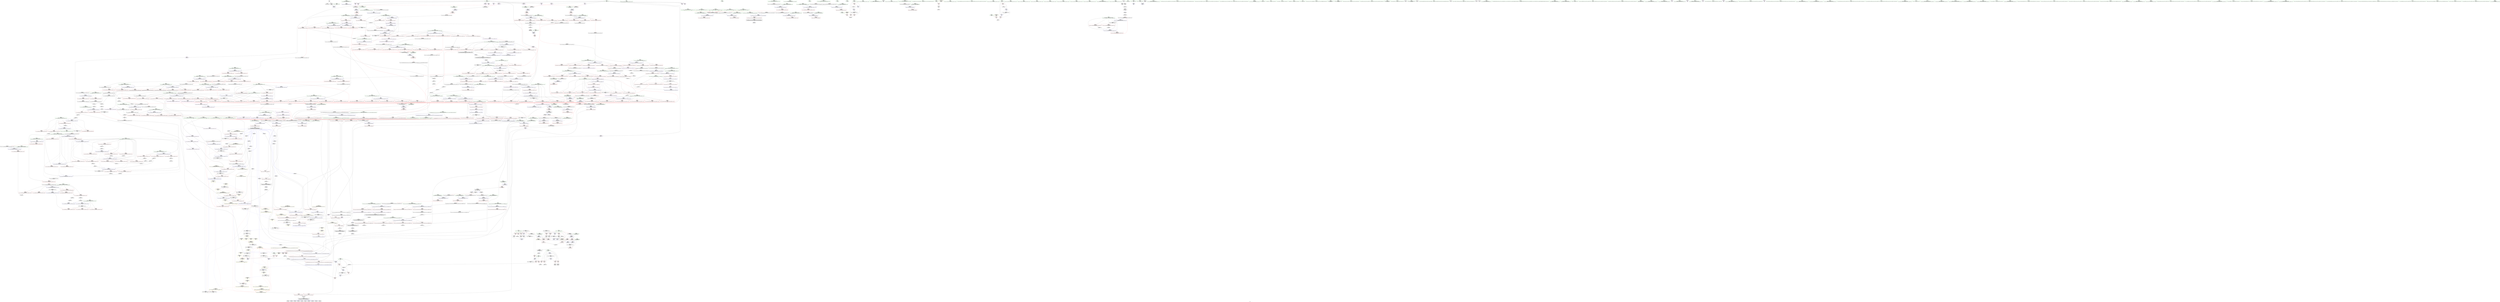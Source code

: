 digraph "SVFG" {
	label="SVFG";

	Node0x55a6cf059140 [shape=record,color=grey,label="{NodeID: 0\nNullPtr}"];
	Node0x55a6cf059140 -> Node0x55a6cf0b3c50[style=solid];
	Node0x55a6cf059140 -> Node0x55a6cf0b3d50[style=solid];
	Node0x55a6cf0c4390 [shape=record,color=blue,label="{NodeID: 775\n1306\<--1312\n__simple\<--\n_ZSt22__copy_move_backward_aILb1EPiS0_ET1_T0_S2_S1_\n}"];
	Node0x55a6cf0bb050 [shape=record,color=red,label="{NodeID: 443\n620\<--589\n\<--__parent\n_ZSt11__make_heapIPiN9__gnu_cxx5__ops15_Iter_less_iterEEvT_S4_RT0_\n}"];
	Node0x55a6cf12ed50 [shape=record,color=black,label="{NodeID: 1218\nMR_38V_2 = PHI(MR_38V_1, MR_38V_3, )\npts\{6 12 \}\n|{<s0>28|<s1>61|<s2>62|<s3>63}}"];
	Node0x55a6cf12ed50:s0 -> Node0x55a6cf16a900[style=dashed,color=blue];
	Node0x55a6cf12ed50:s1 -> Node0x55a6cf14e700[style=dashed,color=red];
	Node0x55a6cf12ed50:s2 -> Node0x55a6cf14e700[style=dashed,color=red];
	Node0x55a6cf12ed50:s3 -> Node0x55a6cf1365f0[style=dashed,color=red];
	Node0x55a6cf0af320 [shape=record,color=green,label="{NodeID: 111\n581\<--582\n__first.addr\<--__first.addr_field_insensitive\n_ZSt11__make_heapIPiN9__gnu_cxx5__ops15_Iter_less_iterEEvT_S4_RT0_\n}"];
	Node0x55a6cf0af320 -> Node0x55a6cf0ba900[style=solid];
	Node0x55a6cf0af320 -> Node0x55a6cf0ba9d0[style=solid];
	Node0x55a6cf0af320 -> Node0x55a6cf0baaa0[style=solid];
	Node0x55a6cf0af320 -> Node0x55a6cf0bab70[style=solid];
	Node0x55a6cf0af320 -> Node0x55a6cf0d7200[style=solid];
	Node0x55a6cf0d0830 [shape=record,color=red,label="{NodeID: 554\n1056\<--1051\n\<--__b.addr\n_ZSt9iter_swapIPiS0_EvT_T0_\n|{<s0>64}}"];
	Node0x55a6cf0d0830:s0 -> Node0x55a6cf1c1690[style=solid,color=red];
	Node0x55a6cf148a10 [shape=record,color=yellow,style=double,label="{NodeID: 1329\n132V_1 = ENCHI(MR_132V_0)\npts\{679 728 853 1069 1101 1223 \}\nFun[_ZSt11__make_heapIPiN9__gnu_cxx5__ops15_Iter_less_iterEEvT_S4_RT0_]}"];
	Node0x55a6cf148a10 -> Node0x55a6cf0bb390[style=dashed];
	Node0x55a6cf148a10 -> Node0x55a6cf0bb460[style=dashed];
	Node0x55a6cf0b3910 [shape=record,color=green,label="{NodeID: 222\n1400\<--1401\n__first.addr\<--__first.addr_field_insensitive\n_ZSt9__reverseIPiEvT_S1_St26random_access_iterator_tag\n}"];
	Node0x55a6cf0b3910 -> Node0x55a6cf0d3dd0[style=solid];
	Node0x55a6cf0b3910 -> Node0x55a6cf0d3ea0[style=solid];
	Node0x55a6cf0b3910 -> Node0x55a6cf0d3f70[style=solid];
	Node0x55a6cf0b3910 -> Node0x55a6cf0d4040[style=solid];
	Node0x55a6cf0b3910 -> Node0x55a6cf0c4bb0[style=solid];
	Node0x55a6cf0b3910 -> Node0x55a6cf0c4e20[style=solid];
	Node0x55a6cf1be7a0 [shape=record,color=black,label="{NodeID: 1772\n578 = PHI(513, )\n0th arg _ZSt11__make_heapIPiN9__gnu_cxx5__ops15_Iter_less_iterEEvT_S4_RT0_ }"];
	Node0x55a6cf1be7a0 -> Node0x55a6cf0d7200[style=solid];
	Node0x55a6cf0d6290 [shape=record,color=blue,label="{NodeID: 665\n311\<--361\n__last.addr\<--\n_ZSt16__introsort_loopIPilN9__gnu_cxx5__ops15_Iter_less_iterEEvT_S4_T0_T1_\n}"];
	Node0x55a6cf0d6290 -> Node0x55a6cf13a770[style=dashed];
	Node0x55a6cf0c1470 [shape=record,color=red,label="{NodeID: 333\n104\<--7\n\<--num_reds\nmain\n}"];
	Node0x55a6cf0c1470 -> Node0x55a6cf0bc260[style=solid];
	Node0x55a6cf071370 [shape=record,color=green,label="{NodeID: 1\n8\<--1\n\<--dummyObj\nCan only get source location for instruction, argument, global var or function.}"];
	Node0x55a6cf0c4460 [shape=record,color=blue,label="{NodeID: 776\n1322\<--1321\n__it.addr\<--__it\n_ZSt12__niter_baseIPiET_S1_\n}"];
	Node0x55a6cf0c4460 -> Node0x55a6cf0d31a0[style=dashed];
	Node0x55a6cf0bb120 [shape=record,color=red,label="{NodeID: 444\n628\<--589\n\<--__parent\n_ZSt11__make_heapIPiN9__gnu_cxx5__ops15_Iter_less_iterEEvT_S4_RT0_\n|{<s0>35}}"];
	Node0x55a6cf0bb120:s0 -> Node0x55a6cf1bfb60[style=solid,color=red];
	Node0x55a6cf12f250 [shape=record,color=black,label="{NodeID: 1219\nMR_38V_4 = PHI(MR_38V_5, MR_38V_3, )\npts\{6 12 \}\n|{<s0>17}}"];
	Node0x55a6cf12f250:s0 -> Node0x55a6cf133350[style=dashed,color=blue];
	Node0x55a6cf0af3f0 [shape=record,color=green,label="{NodeID: 112\n583\<--584\n__last.addr\<--__last.addr_field_insensitive\n_ZSt11__make_heapIPiN9__gnu_cxx5__ops15_Iter_less_iterEEvT_S4_RT0_\n}"];
	Node0x55a6cf0af3f0 -> Node0x55a6cf0bac40[style=solid];
	Node0x55a6cf0af3f0 -> Node0x55a6cf0bad10[style=solid];
	Node0x55a6cf0af3f0 -> Node0x55a6cf0d72d0[style=solid];
	Node0x55a6cf0d0900 [shape=record,color=red,label="{NodeID: 555\n1072\<--1064\n\<--__a.addr\n_ZSt4swapIiENSt9enable_ifIXsr6__and_ISt6__not_ISt15__is_tuple_likeIT_EESt21is_move_constructibleIS3_ESt18is_move_assignableIS3_EEE5valueEvE4typeERS3_SC_\n|{<s0>65}}"];
	Node0x55a6cf0d0900:s0 -> Node0x55a6cf1c2270[style=solid,color=red];
	Node0x55a6cf0b39e0 [shape=record,color=green,label="{NodeID: 223\n1402\<--1403\n__last.addr\<--__last.addr_field_insensitive\n_ZSt9__reverseIPiEvT_S1_St26random_access_iterator_tag\n}"];
	Node0x55a6cf0b39e0 -> Node0x55a6cf0d4110[style=solid];
	Node0x55a6cf0b39e0 -> Node0x55a6cf0d41e0[style=solid];
	Node0x55a6cf0b39e0 -> Node0x55a6cf0d42b0[style=solid];
	Node0x55a6cf0b39e0 -> Node0x55a6cf0d4380[style=solid];
	Node0x55a6cf0b39e0 -> Node0x55a6cf0d4450[style=solid];
	Node0x55a6cf0b39e0 -> Node0x55a6cf0c4c80[style=solid];
	Node0x55a6cf0b39e0 -> Node0x55a6cf0c4d50[style=solid];
	Node0x55a6cf0b39e0 -> Node0x55a6cf0c4ef0[style=solid];
	Node0x55a6cf1be910 [shape=record,color=black,label="{NodeID: 1773\n579 = PHI(514, )\n1st arg _ZSt11__make_heapIPiN9__gnu_cxx5__ops15_Iter_less_iterEEvT_S4_RT0_ }"];
	Node0x55a6cf1be910 -> Node0x55a6cf0d72d0[style=solid];
	Node0x55a6cf0d6360 [shape=record,color=blue,label="{NodeID: 666\n367\<--366\n__n.addr\<--__n\n_ZSt4__lgl\n}"];
	Node0x55a6cf0d6360 -> Node0x55a6cf0b86e0[style=dashed];
	Node0x55a6cf0c1540 [shape=record,color=red,label="{NodeID: 334\n112\<--7\n\<--num_reds\nmain\n}"];
	Node0x55a6cf0c1540 -> Node0x55a6cf0bc330[style=solid];
	Node0x55a6cf0a8920 [shape=record,color=green,label="{NodeID: 2\n15\<--1\n.str\<--dummyObj\nGlob }"];
	Node0x55a6cf0c4530 [shape=record,color=blue,label="{NodeID: 777\n1331\<--1328\n__first.addr\<--__first\n_ZNSt20__copy_move_backwardILb1ELb1ESt26random_access_iterator_tagE13__copy_move_bIiEEPT_PKS3_S6_S4_\n}"];
	Node0x55a6cf0c4530 -> Node0x55a6cf0d3270[style=dashed];
	Node0x55a6cf0c4530 -> Node0x55a6cf0d3340[style=dashed];
	Node0x55a6cf0bb1f0 [shape=record,color=red,label="{NodeID: 445\n636\<--589\n\<--__parent\n_ZSt11__make_heapIPiN9__gnu_cxx5__ops15_Iter_less_iterEEvT_S4_RT0_\n}"];
	Node0x55a6cf0bb1f0 -> Node0x55a6cf0ff8b0[style=solid];
	Node0x55a6cf0af4c0 [shape=record,color=green,label="{NodeID: 113\n585\<--586\n__comp.addr\<--__comp.addr_field_insensitive\n_ZSt11__make_heapIPiN9__gnu_cxx5__ops15_Iter_less_iterEEvT_S4_RT0_\n}"];
	Node0x55a6cf0af4c0 -> Node0x55a6cf0bade0[style=solid];
	Node0x55a6cf0af4c0 -> Node0x55a6cf0d73a0[style=solid];
	Node0x55a6cf0d09d0 [shape=record,color=red,label="{NodeID: 556\n1079\<--1064\n\<--__a.addr\n_ZSt4swapIiENSt9enable_ifIXsr6__and_ISt6__not_ISt15__is_tuple_likeIT_EESt21is_move_constructibleIS3_ESt18is_move_assignableIS3_EEE5valueEvE4typeERS3_SC_\n}"];
	Node0x55a6cf0d09d0 -> Node0x55a6cf0da390[style=solid];
	Node0x55a6cf148c60 [shape=record,color=yellow,style=double,label="{NodeID: 1331\n166V_1 = ENCHI(MR_166V_0)\npts\{853 \}\nFun[_ZNK9__gnu_cxx5__ops14_Iter_less_valclIPiiEEbT_RT0_]}"];
	Node0x55a6cf148c60 -> Node0x55a6cf0cea20[style=dashed];
	Node0x55a6cf0b3ab0 [shape=record,color=green,label="{NodeID: 224\n1432\<--1433\nretval\<--retval_field_insensitive\n_ZSt19__iterator_categoryIPiENSt15iterator_traitsIT_E17iterator_categoryERKS2_\n}"];
	Node0x55a6cf1bea50 [shape=record,color=black,label="{NodeID: 1774\n580 = PHI(500, )\n2nd arg _ZSt11__make_heapIPiN9__gnu_cxx5__ops15_Iter_less_iterEEvT_S4_RT0_ }"];
	Node0x55a6cf1bea50 -> Node0x55a6cf0d73a0[style=solid];
	Node0x55a6cf0d6430 [shape=record,color=blue,label="{NodeID: 667\n385\<--381\n__first.addr\<--__first\n_ZSt22__final_insertion_sortIPiN9__gnu_cxx5__ops15_Iter_less_iterEEvT_S4_T0_\n}"];
	Node0x55a6cf0d6430 -> Node0x55a6cf0b87b0[style=dashed];
	Node0x55a6cf0d6430 -> Node0x55a6cf0b8880[style=dashed];
	Node0x55a6cf0d6430 -> Node0x55a6cf0b8950[style=dashed];
	Node0x55a6cf0d6430 -> Node0x55a6cf0b8a20[style=dashed];
	Node0x55a6cf0d6430 -> Node0x55a6cf0b8af0[style=dashed];
	Node0x55a6cf0c1610 [shape=record,color=red,label="{NodeID: 335\n92\<--13\n\<--num_blues\nmain\n}"];
	Node0x55a6cf0c1610 -> Node0x55a6cf0bc190[style=solid];
	Node0x55a6cf0c1610 -> Node0x55a6cf0caf90[style=solid];
	Node0x55a6cf0ab870 [shape=record,color=green,label="{NodeID: 3\n17\<--1\n.str.1\<--dummyObj\nGlob }"];
	Node0x55a6cf0c4600 [shape=record,color=blue,label="{NodeID: 778\n1333\<--1329\n__last.addr\<--__last\n_ZNSt20__copy_move_backwardILb1ELb1ESt26random_access_iterator_tagE13__copy_move_bIiEEPT_PKS3_S6_S4_\n}"];
	Node0x55a6cf0c4600 -> Node0x55a6cf0d3410[style=dashed];
	Node0x55a6cf0bb2c0 [shape=record,color=red,label="{NodeID: 446\n640\<--589\n\<--__parent\n_ZSt11__make_heapIPiN9__gnu_cxx5__ops15_Iter_less_iterEEvT_S4_RT0_\n}"];
	Node0x55a6cf0bb2c0 -> Node0x55a6cf0fceb0[style=solid];
	Node0x55a6cf0af590 [shape=record,color=green,label="{NodeID: 114\n587\<--588\n__len\<--__len_field_insensitive\n_ZSt11__make_heapIPiN9__gnu_cxx5__ops15_Iter_less_iterEEvT_S4_RT0_\n}"];
	Node0x55a6cf0af590 -> Node0x55a6cf0baeb0[style=solid];
	Node0x55a6cf0af590 -> Node0x55a6cf0baf80[style=solid];
	Node0x55a6cf0af590 -> Node0x55a6cf0d7470[style=solid];
	Node0x55a6cf0d0aa0 [shape=record,color=red,label="{NodeID: 557\n1076\<--1066\n\<--__b.addr\n_ZSt4swapIiENSt9enable_ifIXsr6__and_ISt6__not_ISt15__is_tuple_likeIT_EESt21is_move_constructibleIS3_ESt18is_move_assignableIS3_EEE5valueEvE4typeERS3_SC_\n|{<s0>66}}"];
	Node0x55a6cf0d0aa0:s0 -> Node0x55a6cf1c2270[style=solid,color=red];
	Node0x55a6cf0b3b80 [shape=record,color=green,label="{NodeID: 225\n1434\<--1435\n.addr\<--.addr_field_insensitive\n_ZSt19__iterator_categoryIPiENSt15iterator_traitsIT_E17iterator_categoryERKS2_\n}"];
	Node0x55a6cf0b3b80 -> Node0x55a6cf0c4fc0[style=solid];
	Node0x55a6cf1beb90 [shape=record,color=black,label="{NodeID: 1775\n907 = PHI(872, )\n0th arg _ZNK9__gnu_cxx5__ops14_Iter_less_valclIPiiEEbT_RT0_ }"];
	Node0x55a6cf1beb90 -> Node0x55a6cf0d9420[style=solid];
	Node0x55a6cf0d6500 [shape=record,color=blue,label="{NodeID: 668\n387\<--382\n__last.addr\<--__last\n_ZSt22__final_insertion_sortIPiN9__gnu_cxx5__ops15_Iter_less_iterEEvT_S4_T0_\n}"];
	Node0x55a6cf0d6500 -> Node0x55a6cf0b8bc0[style=dashed];
	Node0x55a6cf0d6500 -> Node0x55a6cf0b8c90[style=dashed];
	Node0x55a6cf0d6500 -> Node0x55a6cf0b8d60[style=dashed];
	Node0x55a6cf0c16e0 [shape=record,color=red,label="{NodeID: 336\n120\<--13\n\<--num_blues\nmain\n}"];
	Node0x55a6cf0c16e0 -> Node0x55a6cf0bc400[style=solid];
	Node0x55a6cf0ab900 [shape=record,color=green,label="{NodeID: 4\n19\<--1\n.str.2\<--dummyObj\nGlob }"];
	Node0x55a6cf0c46d0 [shape=record,color=blue,label="{NodeID: 779\n1335\<--1330\n__result.addr\<--__result\n_ZNSt20__copy_move_backwardILb1ELb1ESt26random_access_iterator_tagE13__copy_move_bIiEEPT_PKS3_S6_S4_\n}"];
	Node0x55a6cf0c46d0 -> Node0x55a6cf0d34e0[style=dashed];
	Node0x55a6cf0c46d0 -> Node0x55a6cf0d35b0[style=dashed];
	Node0x55a6cf0bb390 [shape=record,color=red,label="{NodeID: 447\n625\<--622\n\<--call\n_ZSt11__make_heapIPiN9__gnu_cxx5__ops15_Iter_less_iterEEvT_S4_RT0_\n}"];
	Node0x55a6cf0bb390 -> Node0x55a6cf0d7610[style=solid];
	Node0x55a6cf0b3fc0 [shape=record,color=green,label="{NodeID: 115\n589\<--590\n__parent\<--__parent_field_insensitive\n_ZSt11__make_heapIPiN9__gnu_cxx5__ops15_Iter_less_iterEEvT_S4_RT0_\n}"];
	Node0x55a6cf0b3fc0 -> Node0x55a6cf0bb050[style=solid];
	Node0x55a6cf0b3fc0 -> Node0x55a6cf0bb120[style=solid];
	Node0x55a6cf0b3fc0 -> Node0x55a6cf0bb1f0[style=solid];
	Node0x55a6cf0b3fc0 -> Node0x55a6cf0bb2c0[style=solid];
	Node0x55a6cf0b3fc0 -> Node0x55a6cf0d7540[style=solid];
	Node0x55a6cf0b3fc0 -> Node0x55a6cf0d76e0[style=solid];
	Node0x55a6cf0d0b70 [shape=record,color=red,label="{NodeID: 558\n1083\<--1066\n\<--__b.addr\n_ZSt4swapIiENSt9enable_ifIXsr6__and_ISt6__not_ISt15__is_tuple_likeIT_EESt21is_move_constructibleIS3_ESt18is_move_assignableIS3_EEE5valueEvE4typeERS3_SC_\n}"];
	Node0x55a6cf0d0b70 -> Node0x55a6cf0da460[style=solid];
	Node0x55a6cf0b3c50 [shape=record,color=black,label="{NodeID: 226\n2\<--3\ndummyVal\<--dummyVal\n}"];
	Node0x55a6cf1becd0 [shape=record,color=black,label="{NodeID: 1776\n908 = PHI(875, )\n1st arg _ZNK9__gnu_cxx5__ops14_Iter_less_valclIPiiEEbT_RT0_ }"];
	Node0x55a6cf1becd0 -> Node0x55a6cf0d94f0[style=solid];
	Node0x55a6cf0d65d0 [shape=record,color=blue,label="{NodeID: 669\n429\<--424\n__first.addr\<--__first\n_ZSt14__partial_sortIPiN9__gnu_cxx5__ops15_Iter_less_iterEEvT_S4_S4_T0_\n}"];
	Node0x55a6cf0d65d0 -> Node0x55a6cf0b8e30[style=dashed];
	Node0x55a6cf0d65d0 -> Node0x55a6cf0b8f00[style=dashed];
	Node0x55a6cf0c17b0 [shape=record,color=red,label="{NodeID: 337\n126\<--13\n\<--num_blues\nmain\n}"];
	Node0x55a6cf0c17b0 -> Node0x55a6cf0bc4d0[style=solid];
	Node0x55a6cf0ab990 [shape=record,color=green,label="{NodeID: 5\n21\<--1\n.str.3\<--dummyObj\nGlob }"];
	Node0x55a6cf0c47a0 [shape=record,color=blue,label="{NodeID: 780\n1337\<--1347\n_Num\<--sub.ptr.div\n_ZNSt20__copy_move_backwardILb1ELb1ESt26random_access_iterator_tagE13__copy_move_bIiEEPT_PKS3_S6_S4_\n}"];
	Node0x55a6cf0c47a0 -> Node0x55a6cf0d3680[style=dashed];
	Node0x55a6cf0c47a0 -> Node0x55a6cf0d3750[style=dashed];
	Node0x55a6cf0c47a0 -> Node0x55a6cf0d3820[style=dashed];
	Node0x55a6cf0c47a0 -> Node0x55a6cf0d38f0[style=dashed];
	Node0x55a6cf0bb460 [shape=record,color=red,label="{NodeID: 448\n631\<--630\n\<--call5\n_ZSt11__make_heapIPiN9__gnu_cxx5__ops15_Iter_less_iterEEvT_S4_RT0_\n|{<s0>35}}"];
	Node0x55a6cf0bb460:s0 -> Node0x55a6cf1bfe60[style=solid,color=red];
	Node0x55a6cf130650 [shape=record,color=black,label="{NodeID: 1223\nMR_2V_3 = PHI(MR_2V_5, MR_2V_2, )\npts\{6 \}\n|{|<s2>4}}"];
	Node0x55a6cf130650 -> Node0x55a6cf0d4d70[style=dashed];
	Node0x55a6cf130650 -> Node0x55a6cf130650[style=dashed];
	Node0x55a6cf130650:s2 -> Node0x55a6cf14e050[style=dashed,color=red];
	Node0x55a6cf0b4090 [shape=record,color=green,label="{NodeID: 116\n591\<--592\n__value\<--__value_field_insensitive\n_ZSt11__make_heapIPiN9__gnu_cxx5__ops15_Iter_less_iterEEvT_S4_RT0_\n|{|<s1>34}}"];
	Node0x55a6cf0b4090 -> Node0x55a6cf0d7610[style=solid];
	Node0x55a6cf0b4090:s1 -> Node0x55a6cf1c2270[style=solid,color=red];
	Node0x55a6cf0d0c40 [shape=record,color=red,label="{NodeID: 559\n1074\<--1073\n\<--call\n_ZSt4swapIiENSt9enable_ifIXsr6__and_ISt6__not_ISt15__is_tuple_likeIT_EESt21is_move_constructibleIS3_ESt18is_move_assignableIS3_EEE5valueEvE4typeERS3_SC_\n}"];
	Node0x55a6cf0d0c40 -> Node0x55a6cf0da2c0[style=solid];
	Node0x55a6cf0b3d50 [shape=record,color=black,label="{NodeID: 227\n27\<--3\nargv\<--dummyVal\nmain\n1st arg main }"];
	Node0x55a6cf0b3d50 -> Node0x55a6cf0d4960[style=solid];
	Node0x55a6cf1bee10 [shape=record,color=black,label="{NodeID: 1777\n909 = PHI(852, )\n2nd arg _ZNK9__gnu_cxx5__ops14_Iter_less_valclIPiiEEbT_RT0_ }"];
	Node0x55a6cf1bee10 -> Node0x55a6cf0d95c0[style=solid];
	Node0x55a6cf0d66a0 [shape=record,color=blue,label="{NodeID: 670\n431\<--425\n__middle.addr\<--__middle\n_ZSt14__partial_sortIPiN9__gnu_cxx5__ops15_Iter_less_iterEEvT_S4_S4_T0_\n}"];
	Node0x55a6cf0d66a0 -> Node0x55a6cf0b8fd0[style=dashed];
	Node0x55a6cf0d66a0 -> Node0x55a6cf0b90a0[style=dashed];
	Node0x55a6cf0c1880 [shape=record,color=red,label="{NodeID: 338\n63\<--34\n\<--N\nmain\n}"];
	Node0x55a6cf0c1880 -> Node0x55a6cf0fe230[style=solid];
	Node0x55a6cf0aba20 [shape=record,color=green,label="{NodeID: 6\n60\<--1\n\<--dummyObj\nCan only get source location for instruction, argument, global var or function.}"];
	Node0x55a6cf0c4870 [shape=record,color=blue, style = dotted,label="{NodeID: 781\n1438\<--1440\noffset_0\<--dummyVal\n_ZNSt20__copy_move_backwardILb1ELb1ESt26random_access_iterator_tagE13__copy_move_bIiEEPT_PKS3_S6_S4_\n}"];
	Node0x55a6cf0c4870 -> Node0x55a6cf145170[style=dashed];
	Node0x55a6cf0bb530 [shape=record,color=red,label="{NodeID: 449\n658\<--649\nthis1\<--this.addr\n_ZNK9__gnu_cxx5__ops15_Iter_less_iterclIPiS3_EEbT_T0_\n}"];
	Node0x55a6cf130b50 [shape=record,color=black,label="{NodeID: 1224\nMR_4V_3 = PHI(MR_4V_5, MR_4V_2, )\npts\{9 \}\n|{|<s7>8}}"];
	Node0x55a6cf130b50 -> Node0x55a6cf0c13a0[style=dashed];
	Node0x55a6cf130b50 -> Node0x55a6cf0c1470[style=dashed];
	Node0x55a6cf130b50 -> Node0x55a6cf0c1540[style=dashed];
	Node0x55a6cf130b50 -> Node0x55a6cf0c27f0[style=dashed];
	Node0x55a6cf130b50 -> Node0x55a6cf0d4ca0[style=dashed];
	Node0x55a6cf130b50 -> Node0x55a6cf130b50[style=dashed];
	Node0x55a6cf130b50 -> Node0x55a6cf13e870[style=dashed];
	Node0x55a6cf130b50:s7 -> Node0x55a6cf1495b0[style=dashed,color=red];
	Node0x55a6cf0b4160 [shape=record,color=green,label="{NodeID: 117\n593\<--594\nagg.tmp\<--agg.tmp_field_insensitive\n_ZSt11__make_heapIPiN9__gnu_cxx5__ops15_Iter_less_iterEEvT_S4_RT0_\n}"];
	Node0x55a6cf168b60 [shape=record,color=yellow,style=double,label="{NodeID: 1667\n38V_2 = CSCHI(MR_38V_1)\npts\{6 12 \}\nCS[]|{<s0>28}}"];
	Node0x55a6cf168b60:s0 -> Node0x55a6cf12ed50[style=dashed,color=red];
	Node0x55a6cf0d0d10 [shape=record,color=red,label="{NodeID: 560\n1078\<--1077\n\<--call1\n_ZSt4swapIiENSt9enable_ifIXsr6__and_ISt6__not_ISt15__is_tuple_likeIT_EESt21is_move_constructibleIS3_ESt18is_move_assignableIS3_EEE5valueEvE4typeERS3_SC_\n}"];
	Node0x55a6cf0d0d10 -> Node0x55a6cf0da390[style=solid];
	Node0x55a6cf149010 [shape=record,color=yellow,style=double,label="{NodeID: 1335\n38V_1 = ENCHI(MR_38V_0)\npts\{6 12 \}\nFun[_ZNK9__gnu_cxx5__ops14_Iter_less_valclIPiiEEbT_RT0_]}"];
	Node0x55a6cf149010 -> Node0x55a6cf0ce950[style=dashed];
	Node0x55a6cf0b3e20 [shape=record,color=black,label="{NodeID: 228\n25\<--8\nmain_ret\<--\nmain\n}"];
	Node0x55a6cf1bef50 [shape=record,color=black,label="{NodeID: 1778\n997 = PHI(489, )\n0th arg _ZSt21__unguarded_partitionIPiN9__gnu_cxx5__ops15_Iter_less_iterEET_S4_S4_S4_T0_ }"];
	Node0x55a6cf1bef50 -> Node0x55a6cf0d99d0[style=solid];
	Node0x55a6cf0d6770 [shape=record,color=blue,label="{NodeID: 671\n433\<--426\n__last.addr\<--__last\n_ZSt14__partial_sortIPiN9__gnu_cxx5__ops15_Iter_less_iterEEvT_S4_S4_T0_\n}"];
	Node0x55a6cf0d6770 -> Node0x55a6cf0b9170[style=dashed];
	Node0x55a6cf136c40 [shape=record,color=yellow,style=double,label="{NodeID: 1446\n152V_1 = ENCHI(MR_152V_0)\npts\{592 728 853 1069 1101 1223 \}\nFun[_ZSt10__pop_heapIPiN9__gnu_cxx5__ops15_Iter_less_iterEEvT_S4_S4_RT0_]}"];
	Node0x55a6cf136c40 -> Node0x55a6cf0bbef0[style=dashed];
	Node0x55a6cf136c40 -> Node0x55a6cf0bbfc0[style=dashed];
	Node0x55a6cf136c40 -> Node0x55a6cf0cbe40[style=dashed];
	Node0x55a6cf0c1950 [shape=record,color=red,label="{NodeID: 339\n62\<--36\n\<--c\nmain\n}"];
	Node0x55a6cf0c1950 -> Node0x55a6cf0fe230[style=solid];
	Node0x55a6cf0ac260 [shape=record,color=green,label="{NodeID: 7\n81\<--1\n\<--dummyObj\nCan only get source location for instruction, argument, global var or function.}"];
	Node0x55a6cf0c4940 [shape=record,color=blue,label="{NodeID: 782\n1379\<--1376\nthis.addr\<--this\n_ZNK9__gnu_cxx5__ops14_Val_less_iterclIiPiEEbRT_T0_\n}"];
	Node0x55a6cf0c4940 -> Node0x55a6cf0d39c0[style=dashed];
	Node0x55a6cf0bb600 [shape=record,color=red,label="{NodeID: 450\n659\<--651\n\<--__it1.addr\n_ZNK9__gnu_cxx5__ops15_Iter_less_iterclIPiS3_EEbT_T0_\n}"];
	Node0x55a6cf0bb600 -> Node0x55a6cf0bb7a0[style=solid];
	Node0x55a6cf131050 [shape=record,color=black,label="{NodeID: 1225\nMR_6V_3 = PHI(MR_6V_4, MR_6V_2, )\npts\{12 \}\n|{|<s2>4}}"];
	Node0x55a6cf131050 -> Node0x55a6cf0d4f10[style=dashed];
	Node0x55a6cf131050 -> Node0x55a6cf131050[style=dashed];
	Node0x55a6cf131050:s2 -> Node0x55a6cf14e050[style=dashed,color=red];
	Node0x55a6cf0b4230 [shape=record,color=green,label="{NodeID: 118\n623\<--624\n_ZSt4moveIRiEONSt16remove_referenceIT_E4typeEOS2_\<--_ZSt4moveIRiEONSt16remove_referenceIT_E4typeEOS2__field_insensitive\n}"];
	Node0x55a6cf168cc0 [shape=record,color=yellow,style=double,label="{NodeID: 1668\n38V_3 = CSCHI(MR_38V_2)\npts\{6 12 \}\nCS[]|{<s0>31|<s1>32}}"];
	Node0x55a6cf168cc0:s0 -> Node0x55a6cf141070[style=dashed,color=blue];
	Node0x55a6cf168cc0:s1 -> Node0x55a6cf138e70[style=dashed,color=blue];
	Node0x55a6cf0d0de0 [shape=record,color=red,label="{NodeID: 561\n1082\<--1081\n\<--call2\n_ZSt4swapIiENSt9enable_ifIXsr6__and_ISt6__not_ISt15__is_tuple_likeIT_EESt21is_move_constructibleIS3_ESt18is_move_assignableIS3_EEE5valueEvE4typeERS3_SC_\n}"];
	Node0x55a6cf0d0de0 -> Node0x55a6cf0da460[style=solid];
	Node0x55a6cf0b3ef0 [shape=record,color=black,label="{NodeID: 229\n79\<--78\nconv\<--\nmain\n}"];
	Node0x55a6cf0b3ef0 -> Node0x55a6cf0fd630[style=solid];
	Node0x55a6cf1bf090 [shape=record,color=black,label="{NodeID: 1779\n998 = PHI(490, )\n1st arg _ZSt21__unguarded_partitionIPiN9__gnu_cxx5__ops15_Iter_less_iterEET_S4_S4_S4_T0_ }"];
	Node0x55a6cf1bf090 -> Node0x55a6cf0d9aa0[style=solid];
	Node0x55a6cf0d6840 [shape=record,color=blue,label="{NodeID: 672\n457\<--453\n__first.addr\<--__first\n_ZSt27__unguarded_partition_pivotIPiN9__gnu_cxx5__ops15_Iter_less_iterEET_S4_S4_T0_\n}"];
	Node0x55a6cf0d6840 -> Node0x55a6cf0b9240[style=dashed];
	Node0x55a6cf0d6840 -> Node0x55a6cf0b9310[style=dashed];
	Node0x55a6cf0d6840 -> Node0x55a6cf0b93e0[style=dashed];
	Node0x55a6cf0d6840 -> Node0x55a6cf0b94b0[style=dashed];
	Node0x55a6cf0d6840 -> Node0x55a6cf0b9580[style=dashed];
	Node0x55a6cf0d6840 -> Node0x55a6cf0b9650[style=dashed];
	Node0x55a6cf0c1a20 [shape=record,color=red,label="{NodeID: 340\n167\<--36\n\<--c\nmain\n}"];
	Node0x55a6cf0ac2f0 [shape=record,color=green,label="{NodeID: 8\n163\<--1\n\<--dummyObj\nCan only get source location for instruction, argument, global var or function.}"];
	Node0x55a6cf0c4a10 [shape=record,color=blue,label="{NodeID: 783\n1381\<--1377\n__val.addr\<--__val\n_ZNK9__gnu_cxx5__ops14_Val_less_iterclIiPiEEbRT_T0_\n}"];
	Node0x55a6cf0c4a10 -> Node0x55a6cf0d3a90[style=dashed];
	Node0x55a6cf0bb6d0 [shape=record,color=red,label="{NodeID: 451\n661\<--653\n\<--__it2.addr\n_ZNK9__gnu_cxx5__ops15_Iter_less_iterclIPiS3_EEbT_T0_\n}"];
	Node0x55a6cf0bb6d0 -> Node0x55a6cf0bb870[style=solid];
	Node0x55a6cf131550 [shape=record,color=black,label="{NodeID: 1226\nMR_8V_4 = PHI(MR_8V_5, MR_8V_3, )\npts\{14 \}\n|{|<s7>8}}"];
	Node0x55a6cf131550 -> Node0x55a6cf0c1610[style=dashed];
	Node0x55a6cf131550 -> Node0x55a6cf0c16e0[style=dashed];
	Node0x55a6cf131550 -> Node0x55a6cf0c17b0[style=dashed];
	Node0x55a6cf131550 -> Node0x55a6cf0c27f0[style=dashed];
	Node0x55a6cf131550 -> Node0x55a6cf0d4e40[style=dashed];
	Node0x55a6cf131550 -> Node0x55a6cf131550[style=dashed];
	Node0x55a6cf131550 -> Node0x55a6cf13f270[style=dashed];
	Node0x55a6cf131550:s7 -> Node0x55a6cf1496c0[style=dashed,color=red];
	Node0x55a6cf0b4330 [shape=record,color=green,label="{NodeID: 119\n634\<--635\n_ZSt13__adjust_heapIPiliN9__gnu_cxx5__ops15_Iter_less_iterEEvT_T0_S5_T1_T2_\<--_ZSt13__adjust_heapIPiliN9__gnu_cxx5__ops15_Iter_less_iterEEvT_T0_S5_T1_T2__field_insensitive\n}"];
	Node0x55a6cf168e20 [shape=record,color=yellow,style=double,label="{NodeID: 1669\n2V_6 = CSCHI(MR_2V_3)\npts\{6 \}\nCS[]|{<s0>5}}"];
	Node0x55a6cf168e20:s0 -> Node0x55a6cf146f10[style=dashed,color=red];
	Node0x55a6cf0d0eb0 [shape=record,color=red,label="{NodeID: 562\n1110\<--1094\n\<--__first.addr\n_ZSt16__insertion_sortIPiN9__gnu_cxx5__ops15_Iter_less_iterEEvT_S4_T0_\n}"];
	Node0x55a6cf0d0eb0 -> Node0x55a6cf0fd7b0[style=solid];
	Node0x55a6cf0bc0c0 [shape=record,color=black,label="{NodeID: 230\n87\<--84\nidxprom\<--\nmain\n}"];
	Node0x55a6cf1bf1d0 [shape=record,color=black,label="{NodeID: 1780\n999 = PHI(491, )\n2nd arg _ZSt21__unguarded_partitionIPiN9__gnu_cxx5__ops15_Iter_less_iterEET_S4_S4_S4_T0_ }"];
	Node0x55a6cf1bf1d0 -> Node0x55a6cf0d9b70[style=solid];
	Node0x55a6cf0d6910 [shape=record,color=blue,label="{NodeID: 673\n459\<--454\n__last.addr\<--__last\n_ZSt27__unguarded_partition_pivotIPiN9__gnu_cxx5__ops15_Iter_less_iterEET_S4_S4_T0_\n}"];
	Node0x55a6cf0d6910 -> Node0x55a6cf0b9720[style=dashed];
	Node0x55a6cf0d6910 -> Node0x55a6cf0b97f0[style=dashed];
	Node0x55a6cf0d6910 -> Node0x55a6cf0b98c0[style=dashed];
	Node0x55a6cf0c1af0 [shape=record,color=red,label="{NodeID: 341\n176\<--36\n\<--c\nmain\n}"];
	Node0x55a6cf0c1af0 -> Node0x55a6cf0cac90[style=solid];
	Node0x55a6cf0ac380 [shape=record,color=green,label="{NodeID: 9\n283\<--1\n\<--dummyObj\nCan only get source location for instruction, argument, global var or function.}"];
	Node0x55a6cf0c4ae0 [shape=record,color=blue,label="{NodeID: 784\n1383\<--1378\n__it.addr\<--__it\n_ZNK9__gnu_cxx5__ops14_Val_less_iterclIiPiEEbRT_T0_\n}"];
	Node0x55a6cf0c4ae0 -> Node0x55a6cf0d3b60[style=dashed];
	Node0x55a6cf0bb7a0 [shape=record,color=red,label="{NodeID: 452\n660\<--659\n\<--\n_ZNK9__gnu_cxx5__ops15_Iter_less_iterclIPiS3_EEbT_T0_\n}"];
	Node0x55a6cf0bb7a0 -> Node0x55a6cf0fecb0[style=solid];
	Node0x55a6cf0b4430 [shape=record,color=green,label="{NodeID: 120\n649\<--650\nthis.addr\<--this.addr_field_insensitive\n_ZNK9__gnu_cxx5__ops15_Iter_less_iterclIPiS3_EEbT_T0_\n}"];
	Node0x55a6cf0b4430 -> Node0x55a6cf0bb530[style=solid];
	Node0x55a6cf0b4430 -> Node0x55a6cf0d77b0[style=solid];
	Node0x55a6cf168f80 [shape=record,color=yellow,style=double,label="{NodeID: 1670\n6V_6 = CSCHI(MR_6V_3)\npts\{12 \}\nCS[]|{<s0>5}}"];
	Node0x55a6cf168f80:s0 -> Node0x55a6cf146f10[style=dashed,color=red];
	Node0x55a6cf0d0f80 [shape=record,color=red,label="{NodeID: 563\n1115\<--1094\n\<--__first.addr\n_ZSt16__insertion_sortIPiN9__gnu_cxx5__ops15_Iter_less_iterEEvT_S4_T0_\n}"];
	Node0x55a6cf0d0f80 -> Node0x55a6cf0bfc10[style=solid];
	Node0x55a6cf0bc190 [shape=record,color=black,label="{NodeID: 231\n95\<--92\nidxprom8\<--\nmain\n}"];
	Node0x55a6cf1bf310 [shape=record,color=black,label="{NodeID: 1781\n825 = PHI(719, )\n0th arg _ZSt4moveIRN9__gnu_cxx5__ops15_Iter_less_iterEEONSt16remove_referenceIT_E4typeEOS5_ }"];
	Node0x55a6cf1bf310 -> Node0x55a6cf0d8a60[style=solid];
	Node0x55a6cf0d69e0 [shape=record,color=blue,label="{NodeID: 674\n461\<--477\n__mid\<--add.ptr\n_ZSt27__unguarded_partition_pivotIPiN9__gnu_cxx5__ops15_Iter_less_iterEET_S4_S4_T0_\n}"];
	Node0x55a6cf0d69e0 -> Node0x55a6cf0b9990[style=dashed];
	Node0x55a6cf0c1bc0 [shape=record,color=red,label="{NodeID: 342\n73\<--38\n\<--S\nmain\n}"];
	Node0x55a6cf0c1bc0 -> Node0x55a6cf0fe0b0[style=solid];
	Node0x55a6cf0ac410 [shape=record,color=green,label="{NodeID: 10\n288\<--1\n\<--dummyObj\nCan only get source location for instruction, argument, global var or function.}"];
	Node0x55a6cf0c4bb0 [shape=record,color=blue,label="{NodeID: 785\n1400\<--1396\n__first.addr\<--__first\n_ZSt9__reverseIPiEvT_S1_St26random_access_iterator_tag\n}"];
	Node0x55a6cf0c4bb0 -> Node0x55a6cf0d3dd0[style=dashed];
	Node0x55a6cf0c4bb0 -> Node0x55a6cf0d3ea0[style=dashed];
	Node0x55a6cf0c4bb0 -> Node0x55a6cf0d3f70[style=dashed];
	Node0x55a6cf0c4bb0 -> Node0x55a6cf0d4040[style=dashed];
	Node0x55a6cf0c4bb0 -> Node0x55a6cf0c4e20[style=dashed];
	Node0x55a6cf0c4bb0 -> Node0x55a6cf13d470[style=dashed];
	Node0x55a6cf0bb870 [shape=record,color=red,label="{NodeID: 453\n662\<--661\n\<--\n_ZNK9__gnu_cxx5__ops15_Iter_less_iterclIPiS3_EEbT_T0_\n}"];
	Node0x55a6cf0bb870 -> Node0x55a6cf0fecb0[style=solid];
	Node0x55a6cf0b4500 [shape=record,color=green,label="{NodeID: 121\n651\<--652\n__it1.addr\<--__it1.addr_field_insensitive\n_ZNK9__gnu_cxx5__ops15_Iter_less_iterclIPiS3_EEbT_T0_\n}"];
	Node0x55a6cf0b4500 -> Node0x55a6cf0bb600[style=solid];
	Node0x55a6cf0b4500 -> Node0x55a6cf0d7880[style=solid];
	Node0x55a6cf169060 [shape=record,color=yellow,style=double,label="{NodeID: 1671\n2V_7 = CSCHI(MR_2V_6)\npts\{6 \}\nCS[]|{<s0>6}}"];
	Node0x55a6cf169060:s0 -> Node0x55a6cf14e050[style=dashed,color=red];
	Node0x55a6cf0d1050 [shape=record,color=red,label="{NodeID: 564\n1124\<--1094\n\<--__first.addr\n_ZSt16__insertion_sortIPiN9__gnu_cxx5__ops15_Iter_less_iterEEvT_S4_T0_\n|{<s0>68}}"];
	Node0x55a6cf0d1050:s0 -> Node0x55a6cf1c4590[style=solid,color=red];
	Node0x55a6cf0bc260 [shape=record,color=black,label="{NodeID: 232\n105\<--104\nidx.ext\<--\nmain\n}"];
	Node0x55a6cf1bf450 [shape=record,color=black,label="{NodeID: 1782\n229 = PHI(7, )\n0th arg _ZSt3minIiERKT_S2_S2_ }"];
	Node0x55a6cf1bf450 -> Node0x55a6cf0d59a0[style=solid];
	Node0x55a6cf0d6ab0 [shape=record,color=blue,label="{NodeID: 675\n502\<--497\n__first.addr\<--__first\n_ZSt13__heap_selectIPiN9__gnu_cxx5__ops15_Iter_less_iterEEvT_S4_S4_T0_\n}"];
	Node0x55a6cf0d6ab0 -> Node0x55a6cf0b9a60[style=dashed];
	Node0x55a6cf0d6ab0 -> Node0x55a6cf0b9b30[style=dashed];
	Node0x55a6cf0d6ab0 -> Node0x55a6cf0b9c00[style=dashed];
	Node0x55a6cf0c1c90 [shape=record,color=red,label="{NodeID: 343\n72\<--40\n\<--i\nmain\n}"];
	Node0x55a6cf0c1c90 -> Node0x55a6cf0fe0b0[style=solid];
	Node0x55a6cf0ac4a0 [shape=record,color=green,label="{NodeID: 11\n334\<--1\n\<--dummyObj\nCan only get source location for instruction, argument, global var or function.}"];
	Node0x55a6cf0c4c80 [shape=record,color=blue,label="{NodeID: 786\n1402\<--1397\n__last.addr\<--__last\n_ZSt9__reverseIPiEvT_S1_St26random_access_iterator_tag\n}"];
	Node0x55a6cf0c4c80 -> Node0x55a6cf0d4110[style=dashed];
	Node0x55a6cf0c4c80 -> Node0x55a6cf0d41e0[style=dashed];
	Node0x55a6cf0c4c80 -> Node0x55a6cf0c4d50[style=dashed];
	Node0x55a6cf0c4c80 -> Node0x55a6cf13d970[style=dashed];
	Node0x55a6cf0bb940 [shape=record,color=red,label="{NodeID: 454\n690\<--670\n\<--__first.addr\n_ZSt10__pop_heapIPiN9__gnu_cxx5__ops15_Iter_less_iterEEvT_S4_S4_RT0_\n|{<s0>37}}"];
	Node0x55a6cf0bb940:s0 -> Node0x55a6cf1c2270[style=solid,color=red];
	Node0x55a6cf0b45d0 [shape=record,color=green,label="{NodeID: 122\n653\<--654\n__it2.addr\<--__it2.addr_field_insensitive\n_ZNK9__gnu_cxx5__ops15_Iter_less_iterclIPiS3_EEbT_T0_\n}"];
	Node0x55a6cf0b45d0 -> Node0x55a6cf0bb6d0[style=solid];
	Node0x55a6cf0b45d0 -> Node0x55a6cf0d7950[style=solid];
	Node0x55a6cf1691c0 [shape=record,color=yellow,style=double,label="{NodeID: 1672\n6V_7 = CSCHI(MR_6V_6)\npts\{12 \}\nCS[]|{<s0>6}}"];
	Node0x55a6cf1691c0:s0 -> Node0x55a6cf14e050[style=dashed,color=red];
	Node0x55a6cf0d1120 [shape=record,color=red,label="{NodeID: 565\n1131\<--1094\n\<--__first.addr\n_ZSt16__insertion_sortIPiN9__gnu_cxx5__ops15_Iter_less_iterEEvT_S4_T0_\n|{<s0>70}}"];
	Node0x55a6cf0d1120:s0 -> Node0x55a6cf1c3390[style=solid,color=red];
	Node0x55a6cf0bc330 [shape=record,color=black,label="{NodeID: 233\n113\<--112\nidx.ext11\<--\nmain\n}"];
	Node0x55a6cf1bf590 [shape=record,color=black,label="{NodeID: 1783\n230 = PHI(13, )\n1st arg _ZSt3minIiERKT_S2_S2_ }"];
	Node0x55a6cf1bf590 -> Node0x55a6cf0d5a70[style=solid];
	Node0x55a6cf0d6b80 [shape=record,color=blue,label="{NodeID: 676\n504\<--498\n__middle.addr\<--__middle\n_ZSt13__heap_selectIPiN9__gnu_cxx5__ops15_Iter_less_iterEEvT_S4_S4_T0_\n}"];
	Node0x55a6cf0d6b80 -> Node0x55a6cf0b9cd0[style=dashed];
	Node0x55a6cf0d6b80 -> Node0x55a6cf0b9da0[style=dashed];
	Node0x55a6cf0d6b80 -> Node0x55a6cf0b9e70[style=dashed];
	Node0x55a6cf0c1d60 [shape=record,color=red,label="{NodeID: 344\n100\<--40\n\<--i\nmain\n}"];
	Node0x55a6cf0c1d60 -> Node0x55a6cf0cb110[style=solid];
	Node0x55a6cf0ac530 [shape=record,color=green,label="{NodeID: 12\n338\<--1\n\<--dummyObj\nCan only get source location for instruction, argument, global var or function.|{<s0>39}}"];
	Node0x55a6cf0ac530:s0 -> Node0x55a6cf1bfb60[style=solid,color=red];
	Node0x55a6cf0c4d50 [shape=record,color=blue,label="{NodeID: 787\n1402\<--1412\n__last.addr\<--incdec.ptr\n_ZSt9__reverseIPiEvT_S1_St26random_access_iterator_tag\n}"];
	Node0x55a6cf0c4d50 -> Node0x55a6cf0d42b0[style=dashed];
	Node0x55a6cf0c4d50 -> Node0x55a6cf0d4380[style=dashed];
	Node0x55a6cf0c4d50 -> Node0x55a6cf0d4450[style=dashed];
	Node0x55a6cf0c4d50 -> Node0x55a6cf0c4ef0[style=dashed];
	Node0x55a6cf0c4d50 -> Node0x55a6cf13d970[style=dashed];
	Node0x55a6cf0bba10 [shape=record,color=red,label="{NodeID: 455\n695\<--670\n\<--__first.addr\n_ZSt10__pop_heapIPiN9__gnu_cxx5__ops15_Iter_less_iterEEvT_S4_S4_RT0_\n|{<s0>39}}"];
	Node0x55a6cf0bba10:s0 -> Node0x55a6cf1bf950[style=solid,color=red];
	Node0x55a6cf0b46a0 [shape=record,color=green,label="{NodeID: 123\n670\<--671\n__first.addr\<--__first.addr_field_insensitive\n_ZSt10__pop_heapIPiN9__gnu_cxx5__ops15_Iter_less_iterEEvT_S4_S4_RT0_\n}"];
	Node0x55a6cf0b46a0 -> Node0x55a6cf0bb940[style=solid];
	Node0x55a6cf0b46a0 -> Node0x55a6cf0bba10[style=solid];
	Node0x55a6cf0b46a0 -> Node0x55a6cf0bbae0[style=solid];
	Node0x55a6cf0b46a0 -> Node0x55a6cf0d7a20[style=solid];
	Node0x55a6cf1692a0 [shape=record,color=yellow,style=double,label="{NodeID: 1673\n2V_8 = CSCHI(MR_2V_7)\npts\{6 \}\nCS[]|{<s0>7}}"];
	Node0x55a6cf1692a0:s0 -> Node0x55a6cf146f10[style=dashed,color=red];
	Node0x55a6cf0d11f0 [shape=record,color=red,label="{NodeID: 566\n1140\<--1094\n\<--__first.addr\n_ZSt16__insertion_sortIPiN9__gnu_cxx5__ops15_Iter_less_iterEEvT_S4_T0_\n}"];
	Node0x55a6cf0d11f0 -> Node0x55a6cf0da870[style=solid];
	Node0x55a6cf1495b0 [shape=record,color=yellow,style=double,label="{NodeID: 1341\n4V_1 = ENCHI(MR_4V_0)\npts\{9 \}\nFun[_ZSt3minIiERKT_S2_S2_]}"];
	Node0x55a6cf1495b0 -> Node0x55a6cf0c3280[style=dashed];
	Node0x55a6cf0bc400 [shape=record,color=black,label="{NodeID: 234\n121\<--120\nidx.ext13\<--\nmain\n}"];
	Node0x55a6cf1bf6d0 [shape=record,color=black,label="{NodeID: 1784\n1158 = PHI(412, )\n0th arg _ZSt26__unguarded_insertion_sortIPiN9__gnu_cxx5__ops15_Iter_less_iterEEvT_S4_T0_ }"];
	Node0x55a6cf1bf6d0 -> Node0x55a6cf0daa10[style=solid];
	Node0x55a6cf0d6c50 [shape=record,color=blue,label="{NodeID: 677\n506\<--499\n__last.addr\<--__last\n_ZSt13__heap_selectIPiN9__gnu_cxx5__ops15_Iter_less_iterEEvT_S4_S4_T0_\n}"];
	Node0x55a6cf0d6c50 -> Node0x55a6cf0b9f40[style=dashed];
	Node0x55a6cf0c1e30 [shape=record,color=red,label="{NodeID: 345\n83\<--42\n\<--L\nmain\n}"];
	Node0x55a6cf0c1e30 -> Node0x55a6cf0d4d70[style=solid];
	Node0x55a6cf0ac630 [shape=record,color=green,label="{NodeID: 13\n349\<--1\n\<--dummyObj\nCan only get source location for instruction, argument, global var or function.}"];
	Node0x55a6cf0c4e20 [shape=record,color=blue,label="{NodeID: 788\n1400\<--1423\n__first.addr\<--incdec.ptr2\n_ZSt9__reverseIPiEvT_S1_St26random_access_iterator_tag\n}"];
	Node0x55a6cf0c4e20 -> Node0x55a6cf0d3ea0[style=dashed];
	Node0x55a6cf0c4e20 -> Node0x55a6cf0d3f70[style=dashed];
	Node0x55a6cf0c4e20 -> Node0x55a6cf0d4040[style=dashed];
	Node0x55a6cf0c4e20 -> Node0x55a6cf0c4e20[style=dashed];
	Node0x55a6cf0c4e20 -> Node0x55a6cf13d470[style=dashed];
	Node0x55a6cf0bbae0 [shape=record,color=red,label="{NodeID: 456\n697\<--670\n\<--__first.addr\n_ZSt10__pop_heapIPiN9__gnu_cxx5__ops15_Iter_less_iterEEvT_S4_S4_RT0_\n}"];
	Node0x55a6cf0bbae0 -> Node0x55a6cf0bd850[style=solid];
	Node0x55a6cf0b4770 [shape=record,color=green,label="{NodeID: 124\n672\<--673\n__last.addr\<--__last.addr_field_insensitive\n_ZSt10__pop_heapIPiN9__gnu_cxx5__ops15_Iter_less_iterEEvT_S4_S4_RT0_\n}"];
	Node0x55a6cf0b4770 -> Node0x55a6cf0bbbb0[style=solid];
	Node0x55a6cf0b4770 -> Node0x55a6cf0d7af0[style=solid];
	Node0x55a6cf169400 [shape=record,color=yellow,style=double,label="{NodeID: 1674\n6V_8 = CSCHI(MR_6V_7)\npts\{12 \}\nCS[]|{<s0>7}}"];
	Node0x55a6cf169400:s0 -> Node0x55a6cf146f10[style=dashed,color=red];
	Node0x55a6cf0d12c0 [shape=record,color=red,label="{NodeID: 567\n1111\<--1096\n\<--__last.addr\n_ZSt16__insertion_sortIPiN9__gnu_cxx5__ops15_Iter_less_iterEEvT_S4_T0_\n}"];
	Node0x55a6cf0d12c0 -> Node0x55a6cf0fd7b0[style=solid];
	Node0x55a6cf1496c0 [shape=record,color=yellow,style=double,label="{NodeID: 1342\n8V_1 = ENCHI(MR_8V_0)\npts\{14 \}\nFun[_ZSt3minIiERKT_S2_S2_]}"];
	Node0x55a6cf1496c0 -> Node0x55a6cf0c31b0[style=dashed];
	Node0x55a6cf0bc4d0 [shape=record,color=black,label="{NodeID: 235\n127\<--126\nidx.ext15\<--\nmain\n}"];
	Node0x55a6cf1bf810 [shape=record,color=black,label="{NodeID: 1785\n1159 = PHI(413, )\n1st arg _ZSt26__unguarded_insertion_sortIPiN9__gnu_cxx5__ops15_Iter_less_iterEEvT_S4_T0_ }"];
	Node0x55a6cf1bf810 -> Node0x55a6cf0daae0[style=solid];
	Node0x55a6cf0d6d20 [shape=record,color=blue,label="{NodeID: 678\n508\<--518\n__i\<--\n_ZSt13__heap_selectIPiN9__gnu_cxx5__ops15_Iter_less_iterEEvT_S4_S4_T0_\n}"];
	Node0x55a6cf0d6d20 -> Node0x55a6cf141570[style=dashed];
	Node0x55a6cf0c1f00 [shape=record,color=red,label="{NodeID: 346\n91\<--42\n\<--L\nmain\n}"];
	Node0x55a6cf0c1f00 -> Node0x55a6cf0d4f10[style=solid];
	Node0x55a6cf0ac730 [shape=record,color=green,label="{NodeID: 14\n372\<--1\n\<--dummyObj\nCan only get source location for instruction, argument, global var or function.}"];
	Node0x55a6cf0c4ef0 [shape=record,color=blue,label="{NodeID: 789\n1402\<--1426\n__last.addr\<--incdec.ptr3\n_ZSt9__reverseIPiEvT_S1_St26random_access_iterator_tag\n}"];
	Node0x55a6cf0c4ef0 -> Node0x55a6cf0d42b0[style=dashed];
	Node0x55a6cf0c4ef0 -> Node0x55a6cf0d4380[style=dashed];
	Node0x55a6cf0c4ef0 -> Node0x55a6cf0d4450[style=dashed];
	Node0x55a6cf0c4ef0 -> Node0x55a6cf0c4ef0[style=dashed];
	Node0x55a6cf0c4ef0 -> Node0x55a6cf13d970[style=dashed];
	Node0x55a6cf0bbbb0 [shape=record,color=red,label="{NodeID: 457\n696\<--672\n\<--__last.addr\n_ZSt10__pop_heapIPiN9__gnu_cxx5__ops15_Iter_less_iterEEvT_S4_S4_RT0_\n}"];
	Node0x55a6cf0bbbb0 -> Node0x55a6cf0bd780[style=solid];
	Node0x55a6cf133350 [shape=record,color=black,label="{NodeID: 1232\nMR_38V_4 = PHI(MR_38V_3, MR_38V_1, )\npts\{6 12 \}\n|{<s0>12}}"];
	Node0x55a6cf133350:s0 -> Node0x55a6cf169b40[style=dashed,color=blue];
	Node0x55a6cf0b4840 [shape=record,color=green,label="{NodeID: 125\n674\<--675\n__result.addr\<--__result.addr_field_insensitive\n_ZSt10__pop_heapIPiN9__gnu_cxx5__ops15_Iter_less_iterEEvT_S4_S4_RT0_\n}"];
	Node0x55a6cf0b4840 -> Node0x55a6cf0bbc80[style=solid];
	Node0x55a6cf0b4840 -> Node0x55a6cf0bbd50[style=solid];
	Node0x55a6cf0b4840 -> Node0x55a6cf0d7bc0[style=solid];
	Node0x55a6cf0d1390 [shape=record,color=red,label="{NodeID: 568\n1120\<--1096\n\<--__last.addr\n_ZSt16__insertion_sortIPiN9__gnu_cxx5__ops15_Iter_less_iterEEvT_S4_T0_\n}"];
	Node0x55a6cf0d1390 -> Node0x55a6cf0ff130[style=solid];
	Node0x55a6cf0bc5a0 [shape=record,color=black,label="{NodeID: 236\n145\<--144\nidxprom22\<--\nmain\n}"];
	Node0x55a6cf1bf950 [shape=record,color=black,label="{NodeID: 1786\n715 = PHI(627, 695, )\n0th arg _ZSt13__adjust_heapIPiliN9__gnu_cxx5__ops15_Iter_less_iterEEvT_T0_S5_T1_T2_ }"];
	Node0x55a6cf1bf950 -> Node0x55a6cf0d7fd0[style=solid];
	Node0x55a6cf0d6df0 [shape=record,color=blue,label="{NodeID: 679\n508\<--540\n__i\<--incdec.ptr\n_ZSt13__heap_selectIPiN9__gnu_cxx5__ops15_Iter_less_iterEEvT_S4_S4_T0_\n}"];
	Node0x55a6cf0d6df0 -> Node0x55a6cf141570[style=dashed];
	Node0x55a6cf0c1fd0 [shape=record,color=red,label="{NodeID: 347\n78\<--44\n\<--t\nmain\n}"];
	Node0x55a6cf0c1fd0 -> Node0x55a6cf0b3ef0[style=solid];
	Node0x55a6cf0ac830 [shape=record,color=green,label="{NodeID: 15\n378\<--1\n\<--dummyObj\nCan only get source location for instruction, argument, global var or function.}"];
	Node0x55a6cf0c4fc0 [shape=record,color=blue,label="{NodeID: 790\n1434\<--1431\n.addr\<--\n_ZSt19__iterator_categoryIPiENSt15iterator_traitsIT_E17iterator_categoryERKS2_\n}"];
	Node0x55a6cf0bbc80 [shape=record,color=red,label="{NodeID: 458\n686\<--674\n\<--__result.addr\n_ZSt10__pop_heapIPiN9__gnu_cxx5__ops15_Iter_less_iterEEvT_S4_S4_RT0_\n|{<s0>36}}"];
	Node0x55a6cf0bbc80:s0 -> Node0x55a6cf1c2270[style=solid,color=red];
	Node0x55a6cf133850 [shape=record,color=black,label="{NodeID: 1233\nMR_38V_6 = PHI(MR_38V_3, MR_38V_2, )\npts\{6 12 \}\n|{<s0>16|<s1>20}}"];
	Node0x55a6cf133850:s0 -> Node0x55a6cf169e00[style=dashed,color=blue];
	Node0x55a6cf133850:s1 -> Node0x55a6cf13b670[style=dashed,color=blue];
	Node0x55a6cf0b4910 [shape=record,color=green,label="{NodeID: 126\n676\<--677\n__comp.addr\<--__comp.addr_field_insensitive\n_ZSt10__pop_heapIPiN9__gnu_cxx5__ops15_Iter_less_iterEEvT_S4_S4_RT0_\n}"];
	Node0x55a6cf0b4910 -> Node0x55a6cf0bbe20[style=solid];
	Node0x55a6cf0b4910 -> Node0x55a6cf0d7c90[style=solid];
	Node0x55a6cf0d1460 [shape=record,color=red,label="{NodeID: 569\n1119\<--1098\n\<--__i\n_ZSt16__insertion_sortIPiN9__gnu_cxx5__ops15_Iter_less_iterEEvT_S4_T0_\n}"];
	Node0x55a6cf0d1460 -> Node0x55a6cf0ff130[style=solid];
	Node0x55a6cf0bc670 [shape=record,color=black,label="{NodeID: 237\n149\<--148\nidxprom24\<--\nmain\n}"];
	Node0x55a6cf1bfb60 [shape=record,color=black,label="{NodeID: 1787\n716 = PHI(628, 338, )\n1st arg _ZSt13__adjust_heapIPiliN9__gnu_cxx5__ops15_Iter_less_iterEEvT_T0_S5_T1_T2_ }"];
	Node0x55a6cf1bfb60 -> Node0x55a6cf0d80a0[style=solid];
	Node0x55a6cf0d6ec0 [shape=record,color=blue,label="{NodeID: 680\n548\<--545\n__first.addr\<--__first\n_ZSt11__sort_heapIPiN9__gnu_cxx5__ops15_Iter_less_iterEEvT_S4_RT0_\n}"];
	Node0x55a6cf0d6ec0 -> Node0x55a6cf0ba350[style=dashed];
	Node0x55a6cf0d6ec0 -> Node0x55a6cf0ba420[style=dashed];
	Node0x55a6cf0c20a0 [shape=record,color=red,label="{NodeID: 348\n141\<--46\n\<--total\nmain\n}"];
	Node0x55a6cf0c20a0 -> Node0x55a6cf0fdf30[style=solid];
	Node0x55a6cf0ac930 [shape=record,color=green,label="{NodeID: 16\n565\<--1\n\<--dummyObj\nCan only get source location for instruction, argument, global var or function.}"];
	Node0x55a6cf0bbd50 [shape=record,color=red,label="{NodeID: 459\n693\<--674\n\<--__result.addr\n_ZSt10__pop_heapIPiN9__gnu_cxx5__ops15_Iter_less_iterEEvT_S4_S4_RT0_\n}"];
	Node0x55a6cf0bbd50 -> Node0x55a6cf0d7e30[style=solid];
	Node0x55a6cf133d50 [shape=record,color=black,label="{NodeID: 1234\nMR_38V_2 = PHI(MR_38V_3, MR_38V_1, )\npts\{6 12 \}\n|{<s0>23|<s1>75|<s2>75}}"];
	Node0x55a6cf133d50:s0 -> Node0x55a6cf12f250[style=dashed,color=blue];
	Node0x55a6cf133d50:s1 -> Node0x55a6cf0d2980[style=dashed,color=red];
	Node0x55a6cf133d50:s2 -> Node0x55a6cf138470[style=dashed,color=red];
	Node0x55a6cf0b49e0 [shape=record,color=green,label="{NodeID: 127\n678\<--679\n__value\<--__value_field_insensitive\n_ZSt10__pop_heapIPiN9__gnu_cxx5__ops15_Iter_less_iterEEvT_S4_S4_RT0_\n|{|<s1>38}}"];
	Node0x55a6cf0b49e0 -> Node0x55a6cf0d7d60[style=solid];
	Node0x55a6cf0b49e0:s1 -> Node0x55a6cf1c2270[style=solid,color=red];
	Node0x55a6cf169720 [shape=record,color=yellow,style=double,label="{NodeID: 1677\n38V_6 = CSCHI(MR_38V_5)\npts\{6 12 \}\nCS[]|{<s0>35|<s1>35|<s2>39}}"];
	Node0x55a6cf169720:s0 -> Node0x55a6cf12cf80[style=dashed,color=blue];
	Node0x55a6cf169720:s1 -> Node0x55a6cf143870[style=dashed,color=blue];
	Node0x55a6cf169720:s2 -> Node0x55a6cf168cc0[style=dashed,color=blue];
	Node0x55a6cf0d1530 [shape=record,color=red,label="{NodeID: 570\n1123\<--1098\n\<--__i\n_ZSt16__insertion_sortIPiN9__gnu_cxx5__ops15_Iter_less_iterEEvT_S4_T0_\n|{<s0>68}}"];
	Node0x55a6cf0d1530:s0 -> Node0x55a6cf1c4240[style=solid,color=red];
	Node0x55a6cf0bc740 [shape=record,color=black,label="{NodeID: 238\n228\<--251\n_ZSt3minIiERKT_S2_S2__ret\<--\n_ZSt3minIiERKT_S2_S2_\n|{<s0>8}}"];
	Node0x55a6cf0bc740:s0 -> Node0x55a6cf1ba3d0[style=solid,color=blue];
	Node0x55a6cf1bfce0 [shape=record,color=black,label="{NodeID: 1788\n717 = PHI(629, 701, )\n2nd arg _ZSt13__adjust_heapIPiliN9__gnu_cxx5__ops15_Iter_less_iterEEvT_T0_S5_T1_T2_ }"];
	Node0x55a6cf1bfce0 -> Node0x55a6cf0d8170[style=solid];
	Node0x55a6cf0d6f90 [shape=record,color=blue,label="{NodeID: 681\n550\<--546\n__last.addr\<--__last\n_ZSt11__sort_heapIPiN9__gnu_cxx5__ops15_Iter_less_iterEEvT_S4_RT0_\n}"];
	Node0x55a6cf0d6f90 -> Node0x55a6cf138970[style=dashed];
	Node0x55a6cf0c2170 [shape=record,color=red,label="{NodeID: 349\n161\<--46\n\<--total\nmain\n}"];
	Node0x55a6cf0c2170 -> Node0x55a6cf0ca810[style=solid];
	Node0x55a6cf0aca30 [shape=record,color=green,label="{NodeID: 17\n881\<--1\n\<--dummyObj\nCan only get source location for instruction, argument, global var or function.}"];
	Node0x55a6cf0bbe20 [shape=record,color=red,label="{NodeID: 460\n704\<--676\n\<--__comp.addr\n_ZSt10__pop_heapIPiN9__gnu_cxx5__ops15_Iter_less_iterEEvT_S4_S4_RT0_\n}"];
	Node0x55a6cf134250 [shape=record,color=black,label="{NodeID: 1235\nMR_228V_3 = PHI(MR_228V_4, MR_228V_2, )\npts\{1167 \}\n}"];
	Node0x55a6cf134250 -> Node0x55a6cf0d1d50[style=dashed];
	Node0x55a6cf134250 -> Node0x55a6cf0d1e20[style=dashed];
	Node0x55a6cf134250 -> Node0x55a6cf0d1ef0[style=dashed];
	Node0x55a6cf134250 -> Node0x55a6cf0dac80[style=dashed];
	Node0x55a6cf0b4ab0 [shape=record,color=green,label="{NodeID: 128\n680\<--681\nagg.tmp\<--agg.tmp_field_insensitive\n_ZSt10__pop_heapIPiN9__gnu_cxx5__ops15_Iter_less_iterEEvT_S4_S4_RT0_\n}"];
	Node0x55a6cf169880 [shape=record,color=yellow,style=double,label="{NodeID: 1678\n38V_2 = CSCHI(MR_38V_1)\npts\{6 12 \}\nCS[]|{<s0>26}}"];
	Node0x55a6cf169880:s0 -> Node0x55a6cf138e70[style=dashed,color=red];
	Node0x55a6cf0d1600 [shape=record,color=red,label="{NodeID: 571\n1127\<--1098\n\<--__i\n_ZSt16__insertion_sortIPiN9__gnu_cxx5__ops15_Iter_less_iterEEvT_S4_T0_\n|{<s0>69}}"];
	Node0x55a6cf0d1600:s0 -> Node0x55a6cf1c2270[style=solid,color=red];
	Node0x55a6cf0bc810 [shape=record,color=black,label="{NodeID: 239\n279\<--277\nsub.ptr.lhs.cast\<--\n_ZSt6__sortIPiN9__gnu_cxx5__ops15_Iter_less_iterEEvT_S4_T0_\n}"];
	Node0x55a6cf0bc810 -> Node0x55a6cf0c9c10[style=solid];
	Node0x55a6cf1bfe60 [shape=record,color=black,label="{NodeID: 1789\n718 = PHI(631, 703, )\n3rd arg _ZSt13__adjust_heapIPiliN9__gnu_cxx5__ops15_Iter_less_iterEEvT_T0_S5_T1_T2_ }"];
	Node0x55a6cf1bfe60 -> Node0x55a6cf0d8240[style=solid];
	Node0x55a6cf0d7060 [shape=record,color=blue,label="{NodeID: 682\n552\<--547\n__comp.addr\<--__comp\n_ZSt11__sort_heapIPiN9__gnu_cxx5__ops15_Iter_less_iterEEvT_S4_RT0_\n}"];
	Node0x55a6cf0d7060 -> Node0x55a6cf0ba830[style=dashed];
	Node0x55a6cf0c2240 [shape=record,color=red,label="{NodeID: 350\n153\<--48\n\<--sum\nmain\n}"];
	Node0x55a6cf0c2240 -> Node0x55a6cf0c8890[style=solid];
	Node0x55a6cf0acb30 [shape=record,color=green,label="{NodeID: 18\n1312\<--1\n\<--dummyObj\nCan only get source location for instruction, argument, global var or function.}"];
	Node0x55a6cf0bbef0 [shape=record,color=red,label="{NodeID: 461\n688\<--687\n\<--call\n_ZSt10__pop_heapIPiN9__gnu_cxx5__ops15_Iter_less_iterEEvT_S4_S4_RT0_\n}"];
	Node0x55a6cf0bbef0 -> Node0x55a6cf0d7d60[style=solid];
	Node0x55a6cf0b4b80 [shape=record,color=green,label="{NodeID: 129\n709\<--710\n__t.addr\<--__t.addr_field_insensitive\n_ZSt4moveIRiEONSt16remove_referenceIT_E4typeEOS2_\n}"];
	Node0x55a6cf0b4b80 -> Node0x55a6cf0cbf10[style=solid];
	Node0x55a6cf0b4b80 -> Node0x55a6cf0d7f00[style=solid];
	Node0x55a6cf1699e0 [shape=record,color=yellow,style=double,label="{NodeID: 1679\n38V_3 = CSCHI(MR_38V_2)\npts\{6 12 \}\nCS[]|{<s0>18}}"];
	Node0x55a6cf1699e0:s0 -> Node0x55a6cf133850[style=dashed,color=blue];
	Node0x55a6cf0d16d0 [shape=record,color=red,label="{NodeID: 572\n1132\<--1098\n\<--__i\n_ZSt16__insertion_sortIPiN9__gnu_cxx5__ops15_Iter_less_iterEEvT_S4_T0_\n|{<s0>70}}"];
	Node0x55a6cf0d16d0:s0 -> Node0x55a6cf1c34a0[style=solid,color=red];
	Node0x55a6cf0bc8e0 [shape=record,color=black,label="{NodeID: 240\n280\<--278\nsub.ptr.rhs.cast\<--\n_ZSt6__sortIPiN9__gnu_cxx5__ops15_Iter_less_iterEEvT_S4_T0_\n}"];
	Node0x55a6cf0bc8e0 -> Node0x55a6cf0c9c10[style=solid];
	Node0x55a6cf1bffe0 [shape=record,color=black,label="{NodeID: 1790\n545 = PHI(446, )\n0th arg _ZSt11__sort_heapIPiN9__gnu_cxx5__ops15_Iter_less_iterEEvT_S4_RT0_ }"];
	Node0x55a6cf1bffe0 -> Node0x55a6cf0d6ec0[style=solid];
	Node0x55a6cf0d7130 [shape=record,color=blue,label="{NodeID: 683\n550\<--568\n__last.addr\<--incdec.ptr\n_ZSt11__sort_heapIPiN9__gnu_cxx5__ops15_Iter_less_iterEEvT_S4_RT0_\n}"];
	Node0x55a6cf0d7130 -> Node0x55a6cf0ba690[style=dashed];
	Node0x55a6cf0d7130 -> Node0x55a6cf0ba760[style=dashed];
	Node0x55a6cf0d7130 -> Node0x55a6cf138970[style=dashed];
	Node0x55a6cf0c2310 [shape=record,color=red,label="{NodeID: 351\n164\<--48\n\<--sum\nmain\n}"];
	Node0x55a6cf0c2310 -> Node0x55a6cf0ca990[style=solid];
	Node0x55a6cf0f3f50 [shape=record,color=black,label="{NodeID: 1126\n880 = PHI(881, 876, )\n}"];
	Node0x55a6cf0acc30 [shape=record,color=green,label="{NodeID: 19\n4\<--6\nreds\<--reds_field_insensitive\nGlob }"];
	Node0x55a6cf0acc30 -> Node0x55a6cf0be550[style=solid];
	Node0x55a6cf0acc30 -> Node0x55a6cf0be620[style=solid];
	Node0x55a6cf0acc30 -> Node0x55a6cf0be6f0[style=solid];
	Node0x55a6cf0acc30 -> Node0x55a6cf0be7c0[style=solid];
	Node0x55a6cf0acc30 -> Node0x55a6cf0be890[style=solid];
	Node0x55a6cf0acc30 -> Node0x55a6cf0be960[style=solid];
	Node0x55a6cf0acc30 -> Node0x55a6cf0c0500[style=solid];
	Node0x55a6cf0acc30 -> Node0x55a6cf0c05d0[style=solid];
	Node0x55a6cf0bbfc0 [shape=record,color=red,label="{NodeID: 462\n692\<--691\n\<--call1\n_ZSt10__pop_heapIPiN9__gnu_cxx5__ops15_Iter_less_iterEEvT_S4_S4_RT0_\n}"];
	Node0x55a6cf0bbfc0 -> Node0x55a6cf0d7e30[style=solid];
	Node0x55a6cf134c50 [shape=record,color=black,label="{NodeID: 1237\nMR_219V_3 = PHI(MR_219V_5, MR_219V_1, )\npts\{1101 \}\n}"];
	Node0x55a6cf134c50 -> Node0x55a6cf0d1a10[style=dashed];
	Node0x55a6cf134c50 -> Node0x55a6cf0da7a0[style=dashed];
	Node0x55a6cf134c50 -> Node0x55a6cf134c50[style=dashed];
	Node0x55a6cf134c50 -> Node0x55a6cf141f70[style=dashed];
	Node0x55a6cf0b4c50 [shape=record,color=green,label="{NodeID: 130\n719\<--720\n__comp\<--__comp_field_insensitive\n_ZSt13__adjust_heapIPiliN9__gnu_cxx5__ops15_Iter_less_iterEEvT_T0_S5_T1_T2_\n|{<s0>40|<s1>43}}"];
	Node0x55a6cf0b4c50:s0 -> Node0x55a6cf1c3ef0[style=solid,color=red];
	Node0x55a6cf0b4c50:s1 -> Node0x55a6cf1bf310[style=solid,color=red];
	Node0x55a6cf169b40 [shape=record,color=yellow,style=double,label="{NodeID: 1680\n38V_2 = CSCHI(MR_38V_1)\npts\{6 12 \}\nCS[]|{<s0>4|<s1>4|<s2>6|<s3>6}}"];
	Node0x55a6cf169b40:s0 -> Node0x55a6cf168e20[style=dashed,color=blue];
	Node0x55a6cf169b40:s1 -> Node0x55a6cf168f80[style=dashed,color=blue];
	Node0x55a6cf169b40:s2 -> Node0x55a6cf1692a0[style=dashed,color=blue];
	Node0x55a6cf169b40:s3 -> Node0x55a6cf169400[style=dashed,color=blue];
	Node0x55a6cf0d17a0 [shape=record,color=red,label="{NodeID: 573\n1133\<--1098\n\<--__i\n_ZSt16__insertion_sortIPiN9__gnu_cxx5__ops15_Iter_less_iterEEvT_S4_T0_\n}"];
	Node0x55a6cf0d17a0 -> Node0x55a6cf0bfce0[style=solid];
	Node0x55a6cf0bc9b0 [shape=record,color=black,label="{NodeID: 241\n329\<--327\nsub.ptr.lhs.cast\<--\n_ZSt16__introsort_loopIPilN9__gnu_cxx5__ops15_Iter_less_iterEEvT_S4_T0_T1_\n}"];
	Node0x55a6cf0bc9b0 -> Node0x55a6cf0cbd10[style=solid];
	Node0x55a6cf1c00f0 [shape=record,color=black,label="{NodeID: 1791\n546 = PHI(447, )\n1st arg _ZSt11__sort_heapIPiN9__gnu_cxx5__ops15_Iter_less_iterEEvT_S4_RT0_ }"];
	Node0x55a6cf1c00f0 -> Node0x55a6cf0d6f90[style=solid];
	Node0x55a6cf0d7200 [shape=record,color=blue,label="{NodeID: 684\n581\<--578\n__first.addr\<--__first\n_ZSt11__make_heapIPiN9__gnu_cxx5__ops15_Iter_less_iterEEvT_S4_RT0_\n}"];
	Node0x55a6cf0d7200 -> Node0x55a6cf0ba900[style=dashed];
	Node0x55a6cf0d7200 -> Node0x55a6cf0ba9d0[style=dashed];
	Node0x55a6cf0d7200 -> Node0x55a6cf0baaa0[style=dashed];
	Node0x55a6cf0d7200 -> Node0x55a6cf0bab70[style=dashed];
	Node0x55a6cf0c23e0 [shape=record,color=red,label="{NodeID: 352\n172\<--48\n\<--sum\nmain\n}"];
	Node0x55a6cf0c7e10 [shape=record,color=grey,label="{NodeID: 1127\n793 = Binary(288, 792, )\n}"];
	Node0x55a6cf0c7e10 -> Node0x55a6cf0d87f0[style=solid];
	Node0x55a6cf0acd30 [shape=record,color=green,label="{NodeID: 20\n7\<--9\nnum_reds\<--num_reds_field_insensitive\nGlob |{|<s5>8}}"];
	Node0x55a6cf0acd30 -> Node0x55a6cf0c13a0[style=solid];
	Node0x55a6cf0acd30 -> Node0x55a6cf0c1470[style=solid];
	Node0x55a6cf0acd30 -> Node0x55a6cf0c1540[style=solid];
	Node0x55a6cf0acd30 -> Node0x55a6cf0d45f0[style=solid];
	Node0x55a6cf0acd30 -> Node0x55a6cf0d4ca0[style=solid];
	Node0x55a6cf0acd30:s5 -> Node0x55a6cf1bf450[style=solid,color=red];
	Node0x55a6cf0cbe40 [shape=record,color=red,label="{NodeID: 463\n703\<--702\n\<--call2\n_ZSt10__pop_heapIPiN9__gnu_cxx5__ops15_Iter_less_iterEEvT_S4_S4_RT0_\n|{<s0>39}}"];
	Node0x55a6cf0cbe40:s0 -> Node0x55a6cf1bfe60[style=solid,color=red];
	Node0x55a6cf135150 [shape=record,color=black,label="{NodeID: 1238\nMR_38V_3 = PHI(MR_38V_6, MR_38V_1, )\npts\{6 12 \}\n|{|<s2>68|<s3>70|<s4>73|<s5>73}}"];
	Node0x55a6cf135150 -> Node0x55a6cf0d1a10[style=dashed];
	Node0x55a6cf135150 -> Node0x55a6cf142470[style=dashed];
	Node0x55a6cf135150:s2 -> Node0x55a6cf14e700[style=dashed,color=red];
	Node0x55a6cf135150:s3 -> Node0x55a6cf14d560[style=dashed,color=red];
	Node0x55a6cf135150:s4 -> Node0x55a6cf0d2980[style=dashed,color=red];
	Node0x55a6cf135150:s5 -> Node0x55a6cf138470[style=dashed,color=red];
	Node0x55a6cf0b4d20 [shape=record,color=green,label="{NodeID: 131\n721\<--722\n__first.addr\<--__first.addr_field_insensitive\n_ZSt13__adjust_heapIPiliN9__gnu_cxx5__ops15_Iter_less_iterEEvT_T0_S5_T1_T2_\n}"];
	Node0x55a6cf0b4d20 -> Node0x55a6cf0cbfe0[style=solid];
	Node0x55a6cf0b4d20 -> Node0x55a6cf0cc0b0[style=solid];
	Node0x55a6cf0b4d20 -> Node0x55a6cf0cc180[style=solid];
	Node0x55a6cf0b4d20 -> Node0x55a6cf0cc250[style=solid];
	Node0x55a6cf0b4d20 -> Node0x55a6cf0cc320[style=solid];
	Node0x55a6cf0b4d20 -> Node0x55a6cf0cc3f0[style=solid];
	Node0x55a6cf0b4d20 -> Node0x55a6cf0cc4c0[style=solid];
	Node0x55a6cf0b4d20 -> Node0x55a6cf0d7fd0[style=solid];
	Node0x55a6cf169ca0 [shape=record,color=yellow,style=double,label="{NodeID: 1681\n38V_2 = CSCHI(MR_38V_1)\npts\{6 12 \}\nCS[]|{<s0>5|<s1>5|<s2>7|<s3>7|<s4>7|<s5>7}}"];
	Node0x55a6cf169ca0:s0 -> Node0x55a6cf169060[style=dashed,color=blue];
	Node0x55a6cf169ca0:s1 -> Node0x55a6cf1691c0[style=dashed,color=blue];
	Node0x55a6cf169ca0:s2 -> Node0x55a6cf0c28c0[style=dashed,color=blue];
	Node0x55a6cf169ca0:s3 -> Node0x55a6cf0c2990[style=dashed,color=blue];
	Node0x55a6cf169ca0:s4 -> Node0x55a6cf13e370[style=dashed,color=blue];
	Node0x55a6cf169ca0:s5 -> Node0x55a6cf13ed70[style=dashed,color=blue];
	Node0x55a6cf0d1870 [shape=record,color=red,label="{NodeID: 574\n1143\<--1098\n\<--__i\n_ZSt16__insertion_sortIPiN9__gnu_cxx5__ops15_Iter_less_iterEEvT_S4_T0_\n|{<s0>73}}"];
	Node0x55a6cf0d1870:s0 -> Node0x55a6cf1c37d0[style=solid,color=red];
	Node0x55a6cf0bca80 [shape=record,color=black,label="{NodeID: 242\n330\<--328\nsub.ptr.rhs.cast\<--\n_ZSt16__introsort_loopIPilN9__gnu_cxx5__ops15_Iter_less_iterEEvT_S4_T0_T1_\n}"];
	Node0x55a6cf0bca80 -> Node0x55a6cf0cbd10[style=solid];
	Node0x55a6cf1c0200 [shape=record,color=black,label="{NodeID: 1792\n547 = PHI(427, )\n2nd arg _ZSt11__sort_heapIPiN9__gnu_cxx5__ops15_Iter_less_iterEEvT_S4_RT0_ }"];
	Node0x55a6cf1c0200 -> Node0x55a6cf0d7060[style=solid];
	Node0x55a6cf0d72d0 [shape=record,color=blue,label="{NodeID: 685\n583\<--579\n__last.addr\<--__last\n_ZSt11__make_heapIPiN9__gnu_cxx5__ops15_Iter_less_iterEEvT_S4_RT0_\n}"];
	Node0x55a6cf0d72d0 -> Node0x55a6cf0bac40[style=dashed];
	Node0x55a6cf0d72d0 -> Node0x55a6cf0bad10[style=dashed];
	Node0x55a6cf0c24b0 [shape=record,color=red,label="{NodeID: 353\n140\<--50\n\<--i18\nmain\n}"];
	Node0x55a6cf0c24b0 -> Node0x55a6cf0fdf30[style=solid];
	Node0x55a6cf0c7f90 [shape=record,color=grey,label="{NodeID: 1128\n792 = Binary(791, 565, )\n}"];
	Node0x55a6cf0c7f90 -> Node0x55a6cf0c7e10[style=solid];
	Node0x55a6cf0ace30 [shape=record,color=green,label="{NodeID: 21\n10\<--12\nblues\<--blues_field_insensitive\nGlob }"];
	Node0x55a6cf0ace30 -> Node0x55a6cf0bea30[style=solid];
	Node0x55a6cf0ace30 -> Node0x55a6cf0beb00[style=solid];
	Node0x55a6cf0ace30 -> Node0x55a6cf0bebd0[style=solid];
	Node0x55a6cf0ace30 -> Node0x55a6cf0beca0[style=solid];
	Node0x55a6cf0ace30 -> Node0x55a6cf0bed70[style=solid];
	Node0x55a6cf0ace30 -> Node0x55a6cf0bee40[style=solid];
	Node0x55a6cf0ace30 -> Node0x55a6cf0c06a0[style=solid];
	Node0x55a6cf0ace30 -> Node0x55a6cf0c0770[style=solid];
	Node0x55a6cf0cbf10 [shape=record,color=red,label="{NodeID: 464\n712\<--709\n\<--__t.addr\n_ZSt4moveIRiEONSt16remove_referenceIT_E4typeEOS2_\n}"];
	Node0x55a6cf0cbf10 -> Node0x55a6cf0bd920[style=solid];
	Node0x55a6cf0b4df0 [shape=record,color=green,label="{NodeID: 132\n723\<--724\n__holeIndex.addr\<--__holeIndex.addr_field_insensitive\n_ZSt13__adjust_heapIPiliN9__gnu_cxx5__ops15_Iter_less_iterEEvT_T0_S5_T1_T2_\n}"];
	Node0x55a6cf0b4df0 -> Node0x55a6cf0cc590[style=solid];
	Node0x55a6cf0b4df0 -> Node0x55a6cf0cc660[style=solid];
	Node0x55a6cf0b4df0 -> Node0x55a6cf0cc730[style=solid];
	Node0x55a6cf0b4df0 -> Node0x55a6cf0cc800[style=solid];
	Node0x55a6cf0b4df0 -> Node0x55a6cf0cc8d0[style=solid];
	Node0x55a6cf0b4df0 -> Node0x55a6cf0d80a0[style=solid];
	Node0x55a6cf0b4df0 -> Node0x55a6cf0d8720[style=solid];
	Node0x55a6cf0b4df0 -> Node0x55a6cf0d8990[style=solid];
	Node0x55a6cf169e00 [shape=record,color=yellow,style=double,label="{NodeID: 1682\n38V_2 = CSCHI(MR_38V_1)\npts\{6 12 \}\nCS[]|{<s0>17}}"];
	Node0x55a6cf169e00:s0 -> Node0x55a6cf14bce0[style=dashed,color=red];
	Node0x55a6cf0d1940 [shape=record,color=red,label="{NodeID: 575\n1152\<--1098\n\<--__i\n_ZSt16__insertion_sortIPiN9__gnu_cxx5__ops15_Iter_less_iterEEvT_S4_T0_\n}"];
	Node0x55a6cf0d1940 -> Node0x55a6cf0bfdb0[style=solid];
	Node0x55a6cf0bcb50 [shape=record,color=black,label="{NodeID: 243\n375\<--371\ncast\<--\n_ZSt4__lgl\n}"];
	Node0x55a6cf1c0310 [shape=record,color=black,label="{NodeID: 1793\n1265 = PHI(1206, )\n0th arg _ZSt23__copy_move_backward_a2ILb1EPiS0_ET1_T0_S2_S1_ }"];
	Node0x55a6cf1c0310 -> Node0x55a6cf0c3de0[style=solid];
	Node0x55a6cf0d73a0 [shape=record,color=blue,label="{NodeID: 686\n585\<--580\n__comp.addr\<--__comp\n_ZSt11__make_heapIPiN9__gnu_cxx5__ops15_Iter_less_iterEEvT_S4_RT0_\n}"];
	Node0x55a6cf0d73a0 -> Node0x55a6cf0bade0[style=dashed];
	Node0x55a6cf0c2580 [shape=record,color=red,label="{NodeID: 354\n144\<--50\n\<--i18\nmain\n}"];
	Node0x55a6cf0c2580 -> Node0x55a6cf0bc5a0[style=solid];
	Node0x55a6cf0c8110 [shape=record,color=grey,label="{NodeID: 1129\n788 = Binary(787, 288, )\n}"];
	Node0x55a6cf0c8110 -> Node0x55a6cf0fd1b0[style=solid];
	Node0x55a6cf0acf30 [shape=record,color=green,label="{NodeID: 22\n13\<--14\nnum_blues\<--num_blues_field_insensitive\nGlob |{|<s6>8}}"];
	Node0x55a6cf0acf30 -> Node0x55a6cf0c1610[style=solid];
	Node0x55a6cf0acf30 -> Node0x55a6cf0c16e0[style=solid];
	Node0x55a6cf0acf30 -> Node0x55a6cf0c17b0[style=solid];
	Node0x55a6cf0acf30 -> Node0x55a6cf0d46c0[style=solid];
	Node0x55a6cf0acf30 -> Node0x55a6cf0d4b00[style=solid];
	Node0x55a6cf0acf30 -> Node0x55a6cf0d4e40[style=solid];
	Node0x55a6cf0acf30:s6 -> Node0x55a6cf1bf590[style=solid,color=red];
	Node0x55a6cf0cbfe0 [shape=record,color=red,label="{NodeID: 465\n756\<--721\n\<--__first.addr\n_ZSt13__adjust_heapIPiliN9__gnu_cxx5__ops15_Iter_less_iterEEvT_T0_S5_T1_T2_\n}"];
	Node0x55a6cf0cbfe0 -> Node0x55a6cf0c09e0[style=solid];
	Node0x55a6cf0b4ec0 [shape=record,color=green,label="{NodeID: 133\n725\<--726\n__len.addr\<--__len.addr_field_insensitive\n_ZSt13__adjust_heapIPiliN9__gnu_cxx5__ops15_Iter_less_iterEEvT_T0_S5_T1_T2_\n}"];
	Node0x55a6cf0b4ec0 -> Node0x55a6cf0cc9a0[style=solid];
	Node0x55a6cf0b4ec0 -> Node0x55a6cf0cca70[style=solid];
	Node0x55a6cf0b4ec0 -> Node0x55a6cf0ccb40[style=solid];
	Node0x55a6cf0b4ec0 -> Node0x55a6cf0d8170[style=solid];
	Node0x55a6cf0d1a10 [shape=record,color=red,label="{NodeID: 576\n1129\<--1128\n\<--call3\n_ZSt16__insertion_sortIPiN9__gnu_cxx5__ops15_Iter_less_iterEEvT_S4_T0_\n}"];
	Node0x55a6cf0d1a10 -> Node0x55a6cf0da7a0[style=solid];
	Node0x55a6cf0bcc20 [shape=record,color=black,label="{NodeID: 244\n376\<--371\nconv\<--\n_ZSt4__lgl\n}"];
	Node0x55a6cf0bcc20 -> Node0x55a6cf0fd030[style=solid];
	Node0x55a6cf1c0450 [shape=record,color=black,label="{NodeID: 1794\n1266 = PHI(1210, )\n1st arg _ZSt23__copy_move_backward_a2ILb1EPiS0_ET1_T0_S2_S1_ }"];
	Node0x55a6cf1c0450 -> Node0x55a6cf0c3eb0[style=solid];
	Node0x55a6cf0d7470 [shape=record,color=blue,label="{NodeID: 687\n587\<--612\n__len\<--sub.ptr.div4\n_ZSt11__make_heapIPiN9__gnu_cxx5__ops15_Iter_less_iterEEvT_S4_RT0_\n}"];
	Node0x55a6cf0d7470 -> Node0x55a6cf0baeb0[style=dashed];
	Node0x55a6cf0d7470 -> Node0x55a6cf0baf80[style=dashed];
	Node0x55a6cf0d7470 -> Node0x55a6cf12b030[style=dashed];
	Node0x55a6cf0c2650 [shape=record,color=red,label="{NodeID: 355\n148\<--50\n\<--i18\nmain\n}"];
	Node0x55a6cf0c2650 -> Node0x55a6cf0bc670[style=solid];
	Node0x55a6cf0c8290 [shape=record,color=grey,label="{NodeID: 1130\n787 = Binary(786, 288, )\n}"];
	Node0x55a6cf0c8290 -> Node0x55a6cf0c8110[style=solid];
	Node0x55a6cf0ad030 [shape=record,color=green,label="{NodeID: 23\n23\<--24\nmain\<--main_field_insensitive\n}"];
	Node0x55a6cf0cc0b0 [shape=record,color=red,label="{NodeID: 466\n759\<--721\n\<--__first.addr\n_ZSt13__adjust_heapIPiliN9__gnu_cxx5__ops15_Iter_less_iterEEvT_T0_S5_T1_T2_\n}"];
	Node0x55a6cf0cc0b0 -> Node0x55a6cf0c0ab0[style=solid];
	Node0x55a6cf12b750 [shape=record,color=black,label="{NodeID: 1241\nMR_38V_2 = PHI(MR_38V_3, MR_38V_1, )\npts\{6 12 \}\n|{|<s5>40}}"];
	Node0x55a6cf12b750 -> Node0x55a6cf0cd5d0[style=dashed];
	Node0x55a6cf12b750 -> Node0x55a6cf0cd6a0[style=dashed];
	Node0x55a6cf12b750 -> Node0x55a6cf0d8650[style=dashed];
	Node0x55a6cf12b750 -> Node0x55a6cf0d88c0[style=dashed];
	Node0x55a6cf12b750 -> Node0x55a6cf12de50[style=dashed];
	Node0x55a6cf12b750:s5 -> Node0x55a6cf14e700[style=dashed,color=red];
	Node0x55a6cf0b4f90 [shape=record,color=green,label="{NodeID: 134\n727\<--728\n__value.addr\<--__value.addr_field_insensitive\n_ZSt13__adjust_heapIPiliN9__gnu_cxx5__ops15_Iter_less_iterEEvT_T0_S5_T1_T2_\n|{|<s1>45}}"];
	Node0x55a6cf0b4f90 -> Node0x55a6cf0d8240[style=solid];
	Node0x55a6cf0b4f90:s1 -> Node0x55a6cf1c2270[style=solid,color=red];
	Node0x55a6cf0d1ae0 [shape=record,color=red,label="{NodeID: 577\n1139\<--1138\n\<--call6\n_ZSt16__insertion_sortIPiN9__gnu_cxx5__ops15_Iter_less_iterEEvT_S4_T0_\n}"];
	Node0x55a6cf0d1ae0 -> Node0x55a6cf0da870[style=solid];
	Node0x55a6cf0bccf0 [shape=record,color=black,label="{NodeID: 245\n365\<--377\n_ZSt4__lgl_ret\<--sub\n_ZSt4__lgl\n|{<s0>15}}"];
	Node0x55a6cf0bccf0:s0 -> Node0x55a6cf1ba510[style=solid,color=blue];
	Node0x55a6cf1c0590 [shape=record,color=black,label="{NodeID: 1795\n1267 = PHI(1211, )\n2nd arg _ZSt23__copy_move_backward_a2ILb1EPiS0_ET1_T0_S2_S1_ }"];
	Node0x55a6cf1c0590 -> Node0x55a6cf0c3f80[style=solid];
	Node0x55a6cf0d7540 [shape=record,color=blue,label="{NodeID: 688\n589\<--616\n__parent\<--div\n_ZSt11__make_heapIPiN9__gnu_cxx5__ops15_Iter_less_iterEEvT_S4_RT0_\n}"];
	Node0x55a6cf0d7540 -> Node0x55a6cf0bb050[style=dashed];
	Node0x55a6cf0d7540 -> Node0x55a6cf0bb120[style=dashed];
	Node0x55a6cf0d7540 -> Node0x55a6cf0bb1f0[style=dashed];
	Node0x55a6cf0d7540 -> Node0x55a6cf0bb2c0[style=dashed];
	Node0x55a6cf0d7540 -> Node0x55a6cf0d76e0[style=dashed];
	Node0x55a6cf0d7540 -> Node0x55a6cf12b530[style=dashed];
	Node0x55a6cf0c2720 [shape=record,color=red,label="{NodeID: 356\n157\<--50\n\<--i18\nmain\n}"];
	Node0x55a6cf0c2720 -> Node0x55a6cf0c8590[style=solid];
	Node0x55a6cf0c8410 [shape=record,color=grey,label="{NodeID: 1131\n782 = Binary(781, 565, )\n}"];
	Node0x55a6cf0c8410 -> Node0x55a6cf0fd330[style=solid];
	Node0x55a6cf0ad130 [shape=record,color=green,label="{NodeID: 24\n28\<--29\nretval\<--retval_field_insensitive\nmain\n}"];
	Node0x55a6cf0ad130 -> Node0x55a6cf0d47c0[style=solid];
	Node0x55a6cf0cc180 [shape=record,color=red,label="{NodeID: 467\n769\<--721\n\<--__first.addr\n_ZSt13__adjust_heapIPiliN9__gnu_cxx5__ops15_Iter_less_iterEEvT_T0_S5_T1_T2_\n}"];
	Node0x55a6cf0cc180 -> Node0x55a6cf0c0b80[style=solid];
	Node0x55a6cf0b5060 [shape=record,color=green,label="{NodeID: 135\n729\<--730\n__topIndex\<--__topIndex_field_insensitive\n_ZSt13__adjust_heapIPiliN9__gnu_cxx5__ops15_Iter_less_iterEEvT_T0_S5_T1_T2_\n}"];
	Node0x55a6cf0b5060 -> Node0x55a6cf0ccc10[style=solid];
	Node0x55a6cf0b5060 -> Node0x55a6cf0d8310[style=solid];
	Node0x55a6cf16a220 [shape=record,color=yellow,style=double,label="{NodeID: 1685\n38V_4 = CSCHI(MR_38V_2)\npts\{6 12 \}\nCS[]|{<s0>20}}"];
	Node0x55a6cf16a220:s0 -> Node0x55a6cf13b670[style=dashed,color=red];
	Node0x55a6cf0d1bb0 [shape=record,color=red,label="{NodeID: 578\n1176\<--1162\n\<--__first.addr\n_ZSt26__unguarded_insertion_sortIPiN9__gnu_cxx5__ops15_Iter_less_iterEEvT_S4_T0_\n}"];
	Node0x55a6cf0d1bb0 -> Node0x55a6cf0dabb0[style=solid];
	Node0x55a6cf0bcdc0 [shape=record,color=black,label="{NodeID: 246\n399\<--397\nsub.ptr.lhs.cast\<--\n_ZSt22__final_insertion_sortIPiN9__gnu_cxx5__ops15_Iter_less_iterEEvT_S4_T0_\n}"];
	Node0x55a6cf0bcdc0 -> Node0x55a6cf0cb290[style=solid];
	Node0x55a6cf1c06d0 [shape=record,color=black,label="{NodeID: 1796\n1297 = PHI(1278, )\n0th arg _ZSt22__copy_move_backward_aILb1EPiS0_ET1_T0_S2_S1_ }"];
	Node0x55a6cf1c06d0 -> Node0x55a6cf0c4120[style=solid];
	Node0x55a6cf0d7610 [shape=record,color=blue,label="{NodeID: 689\n591\<--625\n__value\<--\n_ZSt11__make_heapIPiN9__gnu_cxx5__ops15_Iter_less_iterEEvT_S4_RT0_\n}"];
	Node0x55a6cf0d7610 -> Node0x55a6cf0bb390[style=dashed];
	Node0x55a6cf0d7610 -> Node0x55a6cf0bb460[style=dashed];
	Node0x55a6cf0d7610 -> Node0x55a6cf0d7610[style=dashed];
	Node0x55a6cf0d7610 -> Node0x55a6cf12b620[style=dashed];
	Node0x55a6cf0c27f0 [shape=record,color=red,label="{NodeID: 357\n135\<--132\n\<--call17\nmain\n}"];
	Node0x55a6cf0c27f0 -> Node0x55a6cf0d50b0[style=solid];
	Node0x55a6cf0c8590 [shape=record,color=grey,label="{NodeID: 1132\n158 = Binary(157, 60, )\n}"];
	Node0x55a6cf0c8590 -> Node0x55a6cf0d53f0[style=solid];
	Node0x55a6cf0ad200 [shape=record,color=green,label="{NodeID: 25\n30\<--31\nargc.addr\<--argc.addr_field_insensitive\nmain\n}"];
	Node0x55a6cf0ad200 -> Node0x55a6cf0d4890[style=solid];
	Node0x55a6cf0cc250 [shape=record,color=red,label="{NodeID: 468\n774\<--721\n\<--__first.addr\n_ZSt13__adjust_heapIPiliN9__gnu_cxx5__ops15_Iter_less_iterEEvT_T0_S5_T1_T2_\n}"];
	Node0x55a6cf0cc250 -> Node0x55a6cf0c0c50[style=solid];
	Node0x55a6cf12c150 [shape=record,color=black,label="{NodeID: 1243\nMR_238V_3 = PHI(MR_238V_4, MR_238V_2, )\npts\{1221 \}\n}"];
	Node0x55a6cf12c150 -> Node0x55a6cf0d23d0[style=dashed];
	Node0x55a6cf12c150 -> Node0x55a6cf0d24a0[style=dashed];
	Node0x55a6cf12c150 -> Node0x55a6cf0db3d0[style=dashed];
	Node0x55a6cf0b5130 [shape=record,color=green,label="{NodeID: 136\n731\<--732\n__secondChild\<--__secondChild_field_insensitive\n_ZSt13__adjust_heapIPiliN9__gnu_cxx5__ops15_Iter_less_iterEEvT_T0_S5_T1_T2_\n}"];
	Node0x55a6cf0b5130 -> Node0x55a6cf0ccce0[style=solid];
	Node0x55a6cf0b5130 -> Node0x55a6cf0ccdb0[style=solid];
	Node0x55a6cf0b5130 -> Node0x55a6cf0cce80[style=solid];
	Node0x55a6cf0b5130 -> Node0x55a6cf0ccf50[style=solid];
	Node0x55a6cf0b5130 -> Node0x55a6cf0cd020[style=solid];
	Node0x55a6cf0b5130 -> Node0x55a6cf0cd0f0[style=solid];
	Node0x55a6cf0b5130 -> Node0x55a6cf0cd1c0[style=solid];
	Node0x55a6cf0b5130 -> Node0x55a6cf0cd290[style=solid];
	Node0x55a6cf0b5130 -> Node0x55a6cf0cd360[style=solid];
	Node0x55a6cf0b5130 -> Node0x55a6cf0cd430[style=solid];
	Node0x55a6cf0b5130 -> Node0x55a6cf0cd500[style=solid];
	Node0x55a6cf0b5130 -> Node0x55a6cf0d83e0[style=solid];
	Node0x55a6cf0b5130 -> Node0x55a6cf0d84b0[style=solid];
	Node0x55a6cf0b5130 -> Node0x55a6cf0d8580[style=solid];
	Node0x55a6cf0b5130 -> Node0x55a6cf0d87f0[style=solid];
	Node0x55a6cf0d1c80 [shape=record,color=red,label="{NodeID: 579\n1180\<--1164\n\<--__last.addr\n_ZSt26__unguarded_insertion_sortIPiN9__gnu_cxx5__ops15_Iter_less_iterEEvT_S4_T0_\n}"];
	Node0x55a6cf0d1c80 -> Node0x55a6cf0fdab0[style=solid];
	Node0x55a6cf0bce90 [shape=record,color=black,label="{NodeID: 247\n400\<--398\nsub.ptr.rhs.cast\<--\n_ZSt22__final_insertion_sortIPiN9__gnu_cxx5__ops15_Iter_less_iterEEvT_S4_T0_\n}"];
	Node0x55a6cf0bce90 -> Node0x55a6cf0cb290[style=solid];
	Node0x55a6cf1c0810 [shape=record,color=black,label="{NodeID: 1797\n1298 = PHI(1282, )\n1st arg _ZSt22__copy_move_backward_aILb1EPiS0_ET1_T0_S2_S1_ }"];
	Node0x55a6cf1c0810 -> Node0x55a6cf0c41f0[style=solid];
	Node0x55a6cf0d76e0 [shape=record,color=blue,label="{NodeID: 690\n589\<--641\n__parent\<--dec\n_ZSt11__make_heapIPiN9__gnu_cxx5__ops15_Iter_less_iterEEvT_S4_RT0_\n}"];
	Node0x55a6cf0d76e0 -> Node0x55a6cf0bb050[style=dashed];
	Node0x55a6cf0d76e0 -> Node0x55a6cf0bb120[style=dashed];
	Node0x55a6cf0d76e0 -> Node0x55a6cf0bb1f0[style=dashed];
	Node0x55a6cf0d76e0 -> Node0x55a6cf0bb2c0[style=dashed];
	Node0x55a6cf0d76e0 -> Node0x55a6cf0d76e0[style=dashed];
	Node0x55a6cf0d76e0 -> Node0x55a6cf12b530[style=dashed];
	Node0x55a6cf0c28c0 [shape=record,color=red,label="{NodeID: 358\n147\<--146\n\<--arrayidx23\nmain\n}"];
	Node0x55a6cf0c28c0 -> Node0x55a6cf0c8710[style=solid];
	Node0x55a6cf0c8710 [shape=record,color=grey,label="{NodeID: 1133\n152 = Binary(147, 151, )\n}"];
	Node0x55a6cf0c8710 -> Node0x55a6cf0c8890[style=solid];
	Node0x55a6cf0ad2d0 [shape=record,color=green,label="{NodeID: 26\n32\<--33\nargv.addr\<--argv.addr_field_insensitive\nmain\n}"];
	Node0x55a6cf0ad2d0 -> Node0x55a6cf0d4960[style=solid];
	Node0x55a6cf0cc320 [shape=record,color=red,label="{NodeID: 469\n795\<--721\n\<--__first.addr\n_ZSt13__adjust_heapIPiliN9__gnu_cxx5__ops15_Iter_less_iterEEvT_T0_S5_T1_T2_\n}"];
	Node0x55a6cf0cc320 -> Node0x55a6cf0c0d20[style=solid];
	Node0x55a6cf12c650 [shape=record,color=black,label="{NodeID: 1244\nMR_242V_4 = PHI(MR_242V_5, MR_242V_3, )\npts\{1225 \}\n}"];
	Node0x55a6cf12c650 -> Node0x55a6cf0d2640[style=dashed];
	Node0x55a6cf12c650 -> Node0x55a6cf0d2710[style=dashed];
	Node0x55a6cf12c650 -> Node0x55a6cf0d27e0[style=dashed];
	Node0x55a6cf12c650 -> Node0x55a6cf0d28b0[style=dashed];
	Node0x55a6cf12c650 -> Node0x55a6cf0db4a0[style=dashed];
	Node0x55a6cf0b5200 [shape=record,color=green,label="{NodeID: 137\n733\<--734\n__cmp\<--__cmp_field_insensitive\n_ZSt13__adjust_heapIPiliN9__gnu_cxx5__ops15_Iter_less_iterEEvT_T0_S5_T1_T2_\n|{<s0>44|<s1>46}}"];
	Node0x55a6cf0b5200:s0 -> Node0x55a6cf1c36c0[style=solid,color=red];
	Node0x55a6cf0b5200:s1 -> Node0x55a6cf1c1cd0[style=solid,color=red];
	Node0x55a6cf16a4e0 [shape=record,color=yellow,style=double,label="{NodeID: 1687\n38V_2 = CSCHI(MR_38V_1)\npts\{6 12 \}\nCS[]|{<s0>23}}"];
	Node0x55a6cf16a4e0:s0 -> Node0x55a6cf133d50[style=dashed,color=red];
	Node0x55a6cf0d1d50 [shape=record,color=red,label="{NodeID: 580\n1179\<--1166\n\<--__i\n_ZSt26__unguarded_insertion_sortIPiN9__gnu_cxx5__ops15_Iter_less_iterEEvT_S4_T0_\n}"];
	Node0x55a6cf0d1d50 -> Node0x55a6cf0fdab0[style=solid];
	Node0x55a6cf0bcf60 [shape=record,color=black,label="{NodeID: 248\n472\<--470\nsub.ptr.lhs.cast\<--\n_ZSt27__unguarded_partition_pivotIPiN9__gnu_cxx5__ops15_Iter_less_iterEET_S4_S4_T0_\n}"];
	Node0x55a6cf0bcf60 -> Node0x55a6cf0ca090[style=solid];
	Node0x55a6cf1c0950 [shape=record,color=black,label="{NodeID: 1798\n1299 = PHI(1284, )\n2nd arg _ZSt22__copy_move_backward_aILb1EPiS0_ET1_T0_S2_S1_ }"];
	Node0x55a6cf1c0950 -> Node0x55a6cf0c42c0[style=solid];
	Node0x55a6cf0d77b0 [shape=record,color=blue,label="{NodeID: 691\n649\<--646\nthis.addr\<--this\n_ZNK9__gnu_cxx5__ops15_Iter_less_iterclIPiS3_EEbT_T0_\n}"];
	Node0x55a6cf0d77b0 -> Node0x55a6cf0bb530[style=dashed];
	Node0x55a6cf0c2990 [shape=record,color=red,label="{NodeID: 359\n151\<--150\n\<--arrayidx25\nmain\n}"];
	Node0x55a6cf0c2990 -> Node0x55a6cf0c8710[style=solid];
	Node0x55a6cf0c8890 [shape=record,color=grey,label="{NodeID: 1134\n154 = Binary(153, 152, )\n}"];
	Node0x55a6cf0c8890 -> Node0x55a6cf0d5320[style=solid];
	Node0x55a6cf0ad3a0 [shape=record,color=green,label="{NodeID: 27\n34\<--35\nN\<--N_field_insensitive\nmain\n}"];
	Node0x55a6cf0ad3a0 -> Node0x55a6cf0c1880[style=solid];
	Node0x55a6cf0cc3f0 [shape=record,color=red,label="{NodeID: 470\n801\<--721\n\<--__first.addr\n_ZSt13__adjust_heapIPiliN9__gnu_cxx5__ops15_Iter_less_iterEEvT_T0_S5_T1_T2_\n}"];
	Node0x55a6cf0cc3f0 -> Node0x55a6cf0c0df0[style=solid];
	Node0x55a6cf138470 [shape=record,color=black,label="{NodeID: 1245\nMR_38V_2 = PHI(MR_38V_3, MR_38V_1, )\npts\{6 12 \}\n|{|<s4>80}}"];
	Node0x55a6cf138470 -> Node0x55a6cf0d2a50[style=dashed];
	Node0x55a6cf138470 -> Node0x55a6cf0d2b20[style=dashed];
	Node0x55a6cf138470 -> Node0x55a6cf0db300[style=dashed];
	Node0x55a6cf138470 -> Node0x55a6cf0db570[style=dashed];
	Node0x55a6cf138470:s4 -> Node0x55a6cf14d1b0[style=dashed,color=red];
	Node0x55a6cf0b52d0 [shape=record,color=green,label="{NodeID: 138\n735\<--736\nagg.tmp\<--agg.tmp_field_insensitive\n_ZSt13__adjust_heapIPiliN9__gnu_cxx5__ops15_Iter_less_iterEEvT_T0_S5_T1_T2_\n}"];
	Node0x55a6cf0d1e20 [shape=record,color=red,label="{NodeID: 581\n1183\<--1166\n\<--__i\n_ZSt26__unguarded_insertion_sortIPiN9__gnu_cxx5__ops15_Iter_less_iterEEvT_S4_T0_\n|{<s0>75}}"];
	Node0x55a6cf0d1e20:s0 -> Node0x55a6cf1c37d0[style=solid,color=red];
	Node0x55a6cf0bd030 [shape=record,color=black,label="{NodeID: 249\n473\<--471\nsub.ptr.rhs.cast\<--\n_ZSt27__unguarded_partition_pivotIPiN9__gnu_cxx5__ops15_Iter_less_iterEET_S4_S4_T0_\n}"];
	Node0x55a6cf0bd030 -> Node0x55a6cf0ca090[style=solid];
	Node0x55a6cf1c0a90 [shape=record,color=black,label="{NodeID: 1799\n304 = PHI(275, 357, )\n0th arg _ZSt16__introsort_loopIPilN9__gnu_cxx5__ops15_Iter_less_iterEEvT_S4_T0_T1_ }"];
	Node0x55a6cf1c0a90 -> Node0x55a6cf0d5e80[style=solid];
	Node0x55a6cf0d7880 [shape=record,color=blue,label="{NodeID: 692\n651\<--647\n__it1.addr\<--__it1\n_ZNK9__gnu_cxx5__ops15_Iter_less_iterclIPiS3_EEbT_T0_\n}"];
	Node0x55a6cf0d7880 -> Node0x55a6cf0bb600[style=dashed];
	Node0x55a6cf0c2a60 [shape=record,color=red,label="{NodeID: 360\n197\<--187\n\<--__first.addr\n_ZSt4sortIPiEvT_S1_\n|{<s0>12}}"];
	Node0x55a6cf0c2a60:s0 -> Node0x55a6cf1bdba0[style=solid,color=red];
	Node0x55a6cf0c8a10 [shape=record,color=grey,label="{NodeID: 1135\n806 = Binary(805, 565, )\n}"];
	Node0x55a6cf0c8a10 -> Node0x55a6cf0d8990[style=solid];
	Node0x55a6cf0ad470 [shape=record,color=green,label="{NodeID: 28\n36\<--37\nc\<--c_field_insensitive\nmain\n}"];
	Node0x55a6cf0ad470 -> Node0x55a6cf0c1950[style=solid];
	Node0x55a6cf0ad470 -> Node0x55a6cf0c1a20[style=solid];
	Node0x55a6cf0ad470 -> Node0x55a6cf0c1af0[style=solid];
	Node0x55a6cf0ad470 -> Node0x55a6cf0d4a30[style=solid];
	Node0x55a6cf0ad470 -> Node0x55a6cf0d5590[style=solid];
	Node0x55a6cf0cc4c0 [shape=record,color=red,label="{NodeID: 471\n815\<--721\n\<--__first.addr\n_ZSt13__adjust_heapIPiliN9__gnu_cxx5__ops15_Iter_less_iterEEvT_T0_S5_T1_T2_\n|{<s0>46}}"];
	Node0x55a6cf0cc4c0:s0 -> Node0x55a6cf1c17d0[style=solid,color=red];
	Node0x55a6cf138970 [shape=record,color=black,label="{NodeID: 1246\nMR_114V_3 = PHI(MR_114V_4, MR_114V_2, )\npts\{551 \}\n}"];
	Node0x55a6cf138970 -> Node0x55a6cf0ba4f0[style=dashed];
	Node0x55a6cf138970 -> Node0x55a6cf0ba5c0[style=dashed];
	Node0x55a6cf138970 -> Node0x55a6cf0d7130[style=dashed];
	Node0x55a6cf0b53a0 [shape=record,color=green,label="{NodeID: 139\n810\<--811\n_ZSt4moveIRN9__gnu_cxx5__ops15_Iter_less_iterEEONSt16remove_referenceIT_E4typeEOS5_\<--_ZSt4moveIRN9__gnu_cxx5__ops15_Iter_less_iterEEONSt16remove_referenceIT_E4typeEOS5__field_insensitive\n}"];
	Node0x55a6cf0d1ef0 [shape=record,color=red,label="{NodeID: 582\n1187\<--1166\n\<--__i\n_ZSt26__unguarded_insertion_sortIPiN9__gnu_cxx5__ops15_Iter_less_iterEEvT_S4_T0_\n}"];
	Node0x55a6cf0d1ef0 -> Node0x55a6cf0bfe80[style=solid];
	Node0x55a6cf14a440 [shape=record,color=yellow,style=double,label="{NodeID: 1357\n87V_1 = ENCHI(MR_87V_0)\npts\{592 679 853 1069 1101 1223 \}\nFun[_ZSt13__adjust_heapIPiliN9__gnu_cxx5__ops15_Iter_less_iterEEvT_T0_S5_T1_T2_]}"];
	Node0x55a6cf14a440 -> Node0x55a6cf0cd5d0[style=dashed];
	Node0x55a6cf14a440 -> Node0x55a6cf0cd6a0[style=dashed];
	Node0x55a6cf14a440 -> Node0x55a6cf0cd770[style=dashed];
	Node0x55a6cf0bd100 [shape=record,color=black,label="{NodeID: 250\n452\<--492\n_ZSt27__unguarded_partition_pivotIPiN9__gnu_cxx5__ops15_Iter_less_iterEET_S4_S4_T0__ret\<--call\n_ZSt27__unguarded_partition_pivotIPiN9__gnu_cxx5__ops15_Iter_less_iterEET_S4_S4_T0_\n|{<s0>19}}"];
	Node0x55a6cf0bd100:s0 -> Node0x55a6cf1ba650[style=solid,color=blue];
	Node0x55a6cf1c0ca0 [shape=record,color=black,label="{NodeID: 1800\n305 = PHI(276, 358, )\n1st arg _ZSt16__introsort_loopIPilN9__gnu_cxx5__ops15_Iter_less_iterEEvT_S4_T0_T1_ }"];
	Node0x55a6cf1c0ca0 -> Node0x55a6cf0d5f50[style=solid];
	Node0x55a6cf0d7950 [shape=record,color=blue,label="{NodeID: 693\n653\<--648\n__it2.addr\<--__it2\n_ZNK9__gnu_cxx5__ops15_Iter_less_iterclIPiS3_EEbT_T0_\n}"];
	Node0x55a6cf0d7950 -> Node0x55a6cf0bb6d0[style=dashed];
	Node0x55a6cf0c2b30 [shape=record,color=red,label="{NodeID: 361\n198\<--189\n\<--__last.addr\n_ZSt4sortIPiEvT_S1_\n|{<s0>12}}"];
	Node0x55a6cf0c2b30:s0 -> Node0x55a6cf1bdcb0[style=solid,color=red];
	Node0x55a6cf0c8b90 [shape=record,color=grey,label="{NodeID: 1136\n797 = Binary(796, 565, )\n}"];
	Node0x55a6cf0ad540 [shape=record,color=green,label="{NodeID: 29\n38\<--39\nS\<--S_field_insensitive\nmain\n}"];
	Node0x55a6cf0ad540 -> Node0x55a6cf0c1bc0[style=solid];
	Node0x55a6cf0cc590 [shape=record,color=red,label="{NodeID: 472\n741\<--723\n\<--__holeIndex.addr\n_ZSt13__adjust_heapIPiliN9__gnu_cxx5__ops15_Iter_less_iterEEvT_T0_S5_T1_T2_\n}"];
	Node0x55a6cf0cc590 -> Node0x55a6cf0d8310[style=solid];
	Node0x55a6cf138e70 [shape=record,color=black,label="{NodeID: 1247\nMR_38V_2 = PHI(MR_38V_3, MR_38V_1, )\npts\{6 12 \}\n|{<s0>26|<s1>32|<s2>32|<s3>32}}"];
	Node0x55a6cf138e70:s0 -> Node0x55a6cf1699e0[style=dashed,color=blue];
	Node0x55a6cf138e70:s1 -> Node0x55a6cf0bbef0[style=dashed,color=red];
	Node0x55a6cf138e70:s2 -> Node0x55a6cf0bbfc0[style=dashed,color=red];
	Node0x55a6cf138e70:s3 -> Node0x55a6cf0d7e30[style=dashed,color=red];
	Node0x55a6cf0b54a0 [shape=record,color=green,label="{NodeID: 140\n813\<--814\n_ZN9__gnu_cxx5__ops14_Iter_less_valC2ENS0_15_Iter_less_iterE\<--_ZN9__gnu_cxx5__ops14_Iter_less_valC2ENS0_15_Iter_less_iterE_field_insensitive\n}"];
	Node0x55a6cf16a900 [shape=record,color=yellow,style=double,label="{NodeID: 1690\n38V_3 = CSCHI(MR_38V_2)\npts\{6 12 \}\nCS[]|{<s0>19}}"];
	Node0x55a6cf16a900:s0 -> Node0x55a6cf16a220[style=dashed,color=blue];
	Node0x55a6cf0d1fc0 [shape=record,color=red,label="{NodeID: 583\n1205\<--1196\n\<--__first.addr\n_ZSt13move_backwardIPiS0_ET0_T_S2_S1_\n|{<s0>76}}"];
	Node0x55a6cf0d1fc0:s0 -> Node0x55a6cf1c1e10[style=solid,color=red];
	Node0x55a6cf0bd1d0 [shape=record,color=black,label="{NodeID: 251\n560\<--558\nsub.ptr.lhs.cast\<--\n_ZSt11__sort_heapIPiN9__gnu_cxx5__ops15_Iter_less_iterEEvT_S4_RT0_\n}"];
	Node0x55a6cf0bd1d0 -> Node0x55a6cf0c9190[style=solid];
	Node0x55a6cf1c0e20 [shape=record,color=black,label="{NodeID: 1801\n306 = PHI(287, 359, )\n2nd arg _ZSt16__introsort_loopIPilN9__gnu_cxx5__ops15_Iter_less_iterEEvT_S4_T0_T1_ }"];
	Node0x55a6cf1c0e20 -> Node0x55a6cf0d6020[style=solid];
	Node0x55a6cf0d7a20 [shape=record,color=blue,label="{NodeID: 694\n670\<--666\n__first.addr\<--__first\n_ZSt10__pop_heapIPiN9__gnu_cxx5__ops15_Iter_less_iterEEvT_S4_S4_RT0_\n}"];
	Node0x55a6cf0d7a20 -> Node0x55a6cf0bb940[style=dashed];
	Node0x55a6cf0d7a20 -> Node0x55a6cf0bba10[style=dashed];
	Node0x55a6cf0d7a20 -> Node0x55a6cf0bbae0[style=dashed];
	Node0x55a6cf0c2c00 [shape=record,color=red,label="{NodeID: 362\n219\<--209\n\<--__first.addr\n_ZSt7reverseIPiEvT_S1_\n|{<s0>14}}"];
	Node0x55a6cf0c2c00:s0 -> Node0x55a6cf1be450[style=solid,color=red];
	Node0x55a6cf0c8d10 [shape=record,color=grey,label="{NodeID: 1137\n700 = Binary(698, 699, )\n}"];
	Node0x55a6cf0c8d10 -> Node0x55a6cf0c9610[style=solid];
	Node0x55a6cf0ad610 [shape=record,color=green,label="{NodeID: 30\n40\<--41\ni\<--i_field_insensitive\nmain\n}"];
	Node0x55a6cf0ad610 -> Node0x55a6cf0c1c90[style=solid];
	Node0x55a6cf0ad610 -> Node0x55a6cf0c1d60[style=solid];
	Node0x55a6cf0ad610 -> Node0x55a6cf0d4bd0[style=solid];
	Node0x55a6cf0ad610 -> Node0x55a6cf0d4fe0[style=solid];
	Node0x55a6cf0cc660 [shape=record,color=red,label="{NodeID: 473\n743\<--723\n\<--__holeIndex.addr\n_ZSt13__adjust_heapIPiliN9__gnu_cxx5__ops15_Iter_less_iterEEvT_T0_S5_T1_T2_\n}"];
	Node0x55a6cf0cc660 -> Node0x55a6cf0d83e0[style=solid];
	Node0x55a6cf139370 [shape=record,color=black,label="{NodeID: 1248\nMR_170V_3 = PHI(MR_170V_4, MR_170V_2, )\npts\{857 \}\n}"];
	Node0x55a6cf139370 -> Node0x55a6cf0ce2d0[style=dashed];
	Node0x55a6cf139370 -> Node0x55a6cf0ce3a0[style=dashed];
	Node0x55a6cf139370 -> Node0x55a6cf0ce470[style=dashed];
	Node0x55a6cf139370 -> Node0x55a6cf0d9280[style=dashed];
	Node0x55a6cf0b55a0 [shape=record,color=green,label="{NodeID: 141\n821\<--822\n_ZSt11__push_heapIPiliN9__gnu_cxx5__ops14_Iter_less_valEEvT_T0_S5_T1_RT2_\<--_ZSt11__push_heapIPiliN9__gnu_cxx5__ops14_Iter_less_valEEvT_T0_S5_T1_RT2__field_insensitive\n}"];
	Node0x55a6cf0d2090 [shape=record,color=red,label="{NodeID: 584\n1209\<--1198\n\<--__last.addr\n_ZSt13move_backwardIPiS0_ET0_T_S2_S1_\n|{<s0>77}}"];
	Node0x55a6cf0d2090:s0 -> Node0x55a6cf1c1e10[style=solid,color=red];
	Node0x55a6cf0bd2a0 [shape=record,color=black,label="{NodeID: 252\n561\<--559\nsub.ptr.rhs.cast\<--\n_ZSt11__sort_heapIPiN9__gnu_cxx5__ops15_Iter_less_iterEEvT_S4_RT0_\n}"];
	Node0x55a6cf0bd2a0 -> Node0x55a6cf0c9190[style=solid];
	Node0x55a6cf1c0fa0 [shape=record,color=black,label="{NodeID: 1802\n497 = PHI(440, )\n0th arg _ZSt13__heap_selectIPiN9__gnu_cxx5__ops15_Iter_less_iterEEvT_S4_S4_T0_ }"];
	Node0x55a6cf1c0fa0 -> Node0x55a6cf0d6ab0[style=solid];
	Node0x55a6cf0d7af0 [shape=record,color=blue,label="{NodeID: 695\n672\<--667\n__last.addr\<--__last\n_ZSt10__pop_heapIPiN9__gnu_cxx5__ops15_Iter_less_iterEEvT_S4_S4_RT0_\n}"];
	Node0x55a6cf0d7af0 -> Node0x55a6cf0bbbb0[style=dashed];
	Node0x55a6cf0c2cd0 [shape=record,color=red,label="{NodeID: 363\n220\<--211\n\<--__last.addr\n_ZSt7reverseIPiEvT_S1_\n|{<s0>14}}"];
	Node0x55a6cf0c2cd0:s0 -> Node0x55a6cf1be590[style=solid,color=red];
	Node0x55a6cf0c8e90 [shape=record,color=grey,label="{NodeID: 1138\n895 = Binary(894, 565, )\n}"];
	Node0x55a6cf0c8e90 -> Node0x55a6cf0c9010[style=solid];
	Node0x55a6cf0ad6e0 [shape=record,color=green,label="{NodeID: 31\n42\<--43\nL\<--L_field_insensitive\nmain\n}"];
	Node0x55a6cf0ad6e0 -> Node0x55a6cf0c1e30[style=solid];
	Node0x55a6cf0ad6e0 -> Node0x55a6cf0c1f00[style=solid];
	Node0x55a6cf0cc730 [shape=record,color=red,label="{NodeID: 474\n775\<--723\n\<--__holeIndex.addr\n_ZSt13__adjust_heapIPiliN9__gnu_cxx5__ops15_Iter_less_iterEEvT_T0_S5_T1_T2_\n}"];
	Node0x55a6cf139870 [shape=record,color=black,label="{NodeID: 1249\nMR_162V_3 = PHI(MR_162V_4, MR_162V_2, )\npts\{849 \}\n}"];
	Node0x55a6cf139870 -> Node0x55a6cf0cddf0[style=dashed];
	Node0x55a6cf139870 -> Node0x55a6cf0cdec0[style=dashed];
	Node0x55a6cf139870 -> Node0x55a6cf0ce060[style=dashed];
	Node0x55a6cf139870 -> Node0x55a6cf0d91b0[style=dashed];
	Node0x55a6cf0b56a0 [shape=record,color=green,label="{NodeID: 142\n826\<--827\n__t.addr\<--__t.addr_field_insensitive\n_ZSt4moveIRN9__gnu_cxx5__ops15_Iter_less_iterEEONSt16remove_referenceIT_E4typeEOS5_\n}"];
	Node0x55a6cf0b56a0 -> Node0x55a6cf0cd840[style=solid];
	Node0x55a6cf0b56a0 -> Node0x55a6cf0d8a60[style=solid];
	Node0x55a6cf0d2160 [shape=record,color=red,label="{NodeID: 585\n1211\<--1200\n\<--__result.addr\n_ZSt13move_backwardIPiS0_ET0_T_S2_S1_\n|{<s0>78}}"];
	Node0x55a6cf0d2160:s0 -> Node0x55a6cf1c0590[style=solid,color=red];
	Node0x55a6cf0bd370 [shape=record,color=black,label="{NodeID: 253\n600\<--598\nsub.ptr.lhs.cast\<--\n_ZSt11__make_heapIPiN9__gnu_cxx5__ops15_Iter_less_iterEEvT_S4_RT0_\n}"];
	Node0x55a6cf0bd370 -> Node0x55a6cf0fc2b0[style=solid];
	Node0x55a6cf1c10b0 [shape=record,color=black,label="{NodeID: 1803\n498 = PHI(441, )\n1st arg _ZSt13__heap_selectIPiN9__gnu_cxx5__ops15_Iter_less_iterEEvT_S4_S4_T0_ }"];
	Node0x55a6cf1c10b0 -> Node0x55a6cf0d6b80[style=solid];
	Node0x55a6cf0d7bc0 [shape=record,color=blue,label="{NodeID: 696\n674\<--668\n__result.addr\<--__result\n_ZSt10__pop_heapIPiN9__gnu_cxx5__ops15_Iter_less_iterEEvT_S4_S4_RT0_\n}"];
	Node0x55a6cf0d7bc0 -> Node0x55a6cf0bbc80[style=dashed];
	Node0x55a6cf0d7bc0 -> Node0x55a6cf0bbd50[style=dashed];
	Node0x55a6cf0c2da0 [shape=record,color=red,label="{NodeID: 364\n251\<--231\n\<--retval\n_ZSt3minIiERKT_S2_S2_\n}"];
	Node0x55a6cf0c2da0 -> Node0x55a6cf0bc740[style=solid];
	Node0x55a6cf0c9010 [shape=record,color=grey,label="{NodeID: 1139\n896 = Binary(895, 288, )\n}"];
	Node0x55a6cf0c9010 -> Node0x55a6cf0d9280[style=solid];
	Node0x55a6cf0ad7b0 [shape=record,color=green,label="{NodeID: 32\n44\<--45\nt\<--t_field_insensitive\nmain\n}"];
	Node0x55a6cf0ad7b0 -> Node0x55a6cf0c1fd0[style=solid];
	Node0x55a6cf0cc800 [shape=record,color=red,label="{NodeID: 475\n802\<--723\n\<--__holeIndex.addr\n_ZSt13__adjust_heapIPiliN9__gnu_cxx5__ops15_Iter_less_iterEEvT_T0_S5_T1_T2_\n}"];
	Node0x55a6cf139d70 [shape=record,color=black,label="{NodeID: 1250\nMR_38V_2 = PHI(MR_38V_3, MR_38V_1, )\npts\{6 12 \}\n|{|<s4>47}}"];
	Node0x55a6cf139d70 -> Node0x55a6cf0ce540[style=dashed];
	Node0x55a6cf139d70 -> Node0x55a6cf0ce610[style=dashed];
	Node0x55a6cf139d70 -> Node0x55a6cf0d90e0[style=dashed];
	Node0x55a6cf139d70 -> Node0x55a6cf0d9350[style=dashed];
	Node0x55a6cf139d70:s4 -> Node0x55a6cf149010[style=dashed,color=red];
	Node0x55a6cf0b5770 [shape=record,color=green,label="{NodeID: 143\n833\<--834\n\<--field_insensitive\n_ZN9__gnu_cxx5__ops14_Iter_less_valC2ENS0_15_Iter_less_iterE\n}"];
	Node0x55a6cf0d2230 [shape=record,color=red,label="{NodeID: 586\n1227\<--1220\n\<--__last.addr\n_ZSt25__unguarded_linear_insertIPiN9__gnu_cxx5__ops14_Val_less_iterEEvT_T0_\n|{<s0>79}}"];
	Node0x55a6cf0d2230:s0 -> Node0x55a6cf1c2270[style=solid,color=red];
	Node0x55a6cf0bd440 [shape=record,color=black,label="{NodeID: 254\n601\<--599\nsub.ptr.rhs.cast\<--\n_ZSt11__make_heapIPiN9__gnu_cxx5__ops15_Iter_less_iterEEvT_S4_RT0_\n}"];
	Node0x55a6cf0bd440 -> Node0x55a6cf0fc2b0[style=solid];
	Node0x55a6cf1c11c0 [shape=record,color=black,label="{NodeID: 1804\n499 = PHI(442, )\n2nd arg _ZSt13__heap_selectIPiN9__gnu_cxx5__ops15_Iter_less_iterEEvT_S4_S4_T0_ }"];
	Node0x55a6cf1c11c0 -> Node0x55a6cf0d6c50[style=solid];
	Node0x55a6cf0d7c90 [shape=record,color=blue,label="{NodeID: 697\n676\<--669\n__comp.addr\<--__comp\n_ZSt10__pop_heapIPiN9__gnu_cxx5__ops15_Iter_less_iterEEvT_S4_S4_RT0_\n}"];
	Node0x55a6cf0d7c90 -> Node0x55a6cf0bbe20[style=dashed];
	Node0x55a6cf0c2e70 [shape=record,color=red,label="{NodeID: 365\n241\<--233\n\<--__a.addr\n_ZSt3minIiERKT_S2_S2_\n}"];
	Node0x55a6cf0c2e70 -> Node0x55a6cf0c3280[style=solid];
	Node0x55a6cf0c9190 [shape=record,color=grey,label="{NodeID: 1140\n562 = Binary(560, 561, )\n}"];
	Node0x55a6cf0c9190 -> Node0x55a6cf0c9310[style=solid];
	Node0x55a6cf0ad880 [shape=record,color=green,label="{NodeID: 33\n46\<--47\ntotal\<--total_field_insensitive\nmain\n}"];
	Node0x55a6cf0ad880 -> Node0x55a6cf0c20a0[style=solid];
	Node0x55a6cf0ad880 -> Node0x55a6cf0c2170[style=solid];
	Node0x55a6cf0ad880 -> Node0x55a6cf0d50b0[style=solid];
	Node0x55a6cf0cc8d0 [shape=record,color=red,label="{NodeID: 476\n816\<--723\n\<--__holeIndex.addr\n_ZSt13__adjust_heapIPiliN9__gnu_cxx5__ops15_Iter_less_iterEEvT_T0_S5_T1_T2_\n|{<s0>46}}"];
	Node0x55a6cf0cc8d0:s0 -> Node0x55a6cf1c1910[style=solid,color=red];
	Node0x55a6cf13a270 [shape=record,color=black,label="{NodeID: 1251\nMR_38V_7 = PHI(MR_38V_9, MR_38V_3, )\npts\{6 12 \}\n|{<s0>27}}"];
	Node0x55a6cf13a270:s0 -> Node0x55a6cf168b60[style=dashed,color=blue];
	Node0x55a6cf0b5840 [shape=record,color=green,label="{NodeID: 144\n835\<--836\nthis.addr\<--this.addr_field_insensitive\n_ZN9__gnu_cxx5__ops14_Iter_less_valC2ENS0_15_Iter_less_iterE\n}"];
	Node0x55a6cf0b5840 -> Node0x55a6cf0cd910[style=solid];
	Node0x55a6cf0b5840 -> Node0x55a6cf0d8b30[style=solid];
	Node0x55a6cf0d2300 [shape=record,color=red,label="{NodeID: 587\n1231\<--1220\n\<--__last.addr\n_ZSt25__unguarded_linear_insertIPiN9__gnu_cxx5__ops14_Val_less_iterEEvT_T0_\n}"];
	Node0x55a6cf0d2300 -> Node0x55a6cf0db160[style=solid];
	Node0x55a6cf0bd510 [shape=record,color=black,label="{NodeID: 255\n609\<--607\nsub.ptr.lhs.cast1\<--\n_ZSt11__make_heapIPiN9__gnu_cxx5__ops15_Iter_less_iterEEvT_S4_RT0_\n}"];
	Node0x55a6cf0bd510 -> Node0x55a6cf0fcbb0[style=solid];
	Node0x55a6cf1c12d0 [shape=record,color=black,label="{NodeID: 1805\n381 = PHI(292, )\n0th arg _ZSt22__final_insertion_sortIPiN9__gnu_cxx5__ops15_Iter_less_iterEEvT_S4_T0_ }"];
	Node0x55a6cf1c12d0 -> Node0x55a6cf0d6430[style=solid];
	Node0x55a6cf0d7d60 [shape=record,color=blue,label="{NodeID: 698\n678\<--688\n__value\<--\n_ZSt10__pop_heapIPiN9__gnu_cxx5__ops15_Iter_less_iterEEvT_S4_S4_RT0_\n}"];
	Node0x55a6cf0d7d60 -> Node0x55a6cf0bbfc0[style=dashed];
	Node0x55a6cf0d7d60 -> Node0x55a6cf0cbe40[style=dashed];
	Node0x55a6cf0c2f40 [shape=record,color=red,label="{NodeID: 366\n248\<--233\n\<--__a.addr\n_ZSt3minIiERKT_S2_S2_\n}"];
	Node0x55a6cf0c2f40 -> Node0x55a6cf0d5c10[style=solid];
	Node0x55a6cf0c9310 [shape=record,color=grey,label="{NodeID: 1141\n563 = Binary(562, 283, )\n}"];
	Node0x55a6cf0c9310 -> Node0x55a6cf0fd930[style=solid];
	Node0x55a6cf0ad950 [shape=record,color=green,label="{NodeID: 34\n48\<--49\nsum\<--sum_field_insensitive\nmain\n}"];
	Node0x55a6cf0ad950 -> Node0x55a6cf0c2240[style=solid];
	Node0x55a6cf0ad950 -> Node0x55a6cf0c2310[style=solid];
	Node0x55a6cf0ad950 -> Node0x55a6cf0c23e0[style=solid];
	Node0x55a6cf0ad950 -> Node0x55a6cf0d5180[style=solid];
	Node0x55a6cf0ad950 -> Node0x55a6cf0d5320[style=solid];
	Node0x55a6cf0ad950 -> Node0x55a6cf0d54c0[style=solid];
	Node0x55a6cf0cc9a0 [shape=record,color=red,label="{NodeID: 477\n747\<--725\n\<--__len.addr\n_ZSt13__adjust_heapIPiliN9__gnu_cxx5__ops15_Iter_less_iterEEvT_T0_S5_T1_T2_\n}"];
	Node0x55a6cf0cc9a0 -> Node0x55a6cf0ca390[style=solid];
	Node0x55a6cf13a770 [shape=record,color=black,label="{NodeID: 1252\nMR_60V_3 = PHI(MR_60V_4, MR_60V_2, )\npts\{312 \}\n}"];
	Node0x55a6cf13a770 -> Node0x55a6cf0c3c40[style=dashed];
	Node0x55a6cf13a770 -> Node0x55a6cf0c3d10[style=dashed];
	Node0x55a6cf13a770 -> Node0x55a6cf0b8060[style=dashed];
	Node0x55a6cf13a770 -> Node0x55a6cf0b8130[style=dashed];
	Node0x55a6cf13a770 -> Node0x55a6cf0b8200[style=dashed];
	Node0x55a6cf13a770 -> Node0x55a6cf0d6290[style=dashed];
	Node0x55a6cf0b5910 [shape=record,color=green,label="{NodeID: 145\n846\<--847\n__first.addr\<--__first.addr_field_insensitive\n_ZSt11__push_heapIPiliN9__gnu_cxx5__ops14_Iter_less_valEEvT_T0_S5_T1_RT2_\n}"];
	Node0x55a6cf0b5910 -> Node0x55a6cf0cd9e0[style=solid];
	Node0x55a6cf0b5910 -> Node0x55a6cf0cdab0[style=solid];
	Node0x55a6cf0b5910 -> Node0x55a6cf0cdb80[style=solid];
	Node0x55a6cf0b5910 -> Node0x55a6cf0cdc50[style=solid];
	Node0x55a6cf0b5910 -> Node0x55a6cf0d8c00[style=solid];
	Node0x55a6cf0d23d0 [shape=record,color=red,label="{NodeID: 588\n1245\<--1220\n\<--__last.addr\n_ZSt25__unguarded_linear_insertIPiN9__gnu_cxx5__ops14_Val_less_iterEEvT_T0_\n}"];
	Node0x55a6cf0d23d0 -> Node0x55a6cf0db300[style=solid];
	Node0x55a6cf0bd5e0 [shape=record,color=black,label="{NodeID: 256\n610\<--608\nsub.ptr.rhs.cast2\<--\n_ZSt11__make_heapIPiN9__gnu_cxx5__ops15_Iter_less_iterEEvT_S4_RT0_\n}"];
	Node0x55a6cf0bd5e0 -> Node0x55a6cf0fcbb0[style=solid];
	Node0x55a6cf1c1410 [shape=record,color=black,label="{NodeID: 1806\n382 = PHI(293, )\n1st arg _ZSt22__final_insertion_sortIPiN9__gnu_cxx5__ops15_Iter_less_iterEEvT_S4_T0_ }"];
	Node0x55a6cf1c1410 -> Node0x55a6cf0d6500[style=solid];
	Node0x55a6cf0d7e30 [shape=record,color=blue,label="{NodeID: 699\n693\<--692\n\<--\n_ZSt10__pop_heapIPiN9__gnu_cxx5__ops15_Iter_less_iterEEvT_S4_S4_RT0_\n|{|<s1>39}}"];
	Node0x55a6cf0d7e30 -> Node0x55a6cf0cbe40[style=dashed];
	Node0x55a6cf0d7e30:s1 -> Node0x55a6cf12b750[style=dashed,color=red];
	Node0x55a6cf0c3010 [shape=record,color=red,label="{NodeID: 367\n239\<--235\n\<--__b.addr\n_ZSt3minIiERKT_S2_S2_\n}"];
	Node0x55a6cf0c3010 -> Node0x55a6cf0c31b0[style=solid];
	Node0x55a6cf0c9490 [shape=record,color=grey,label="{NodeID: 1142\n1360 = Binary(283, 1359, )\n}"];
	Node0x55a6cf0ada20 [shape=record,color=green,label="{NodeID: 35\n50\<--51\ni18\<--i18_field_insensitive\nmain\n}"];
	Node0x55a6cf0ada20 -> Node0x55a6cf0c24b0[style=solid];
	Node0x55a6cf0ada20 -> Node0x55a6cf0c2580[style=solid];
	Node0x55a6cf0ada20 -> Node0x55a6cf0c2650[style=solid];
	Node0x55a6cf0ada20 -> Node0x55a6cf0c2720[style=solid];
	Node0x55a6cf0ada20 -> Node0x55a6cf0d5250[style=solid];
	Node0x55a6cf0ada20 -> Node0x55a6cf0d53f0[style=solid];
	Node0x55a6cf0cca70 [shape=record,color=red,label="{NodeID: 478\n781\<--725\n\<--__len.addr\n_ZSt13__adjust_heapIPiliN9__gnu_cxx5__ops15_Iter_less_iterEEvT_T0_S5_T1_T2_\n}"];
	Node0x55a6cf0cca70 -> Node0x55a6cf0c8410[style=solid];
	Node0x55a6cf13ac70 [shape=record,color=black,label="{NodeID: 1253\nMR_62V_3 = PHI(MR_62V_4, MR_62V_2, )\npts\{314 \}\n}"];
	Node0x55a6cf13ac70 -> Node0x55a6cf0b82d0[style=dashed];
	Node0x55a6cf13ac70 -> Node0x55a6cf0b83a0[style=dashed];
	Node0x55a6cf13ac70 -> Node0x55a6cf0d60f0[style=dashed];
	Node0x55a6cf0b59e0 [shape=record,color=green,label="{NodeID: 146\n848\<--849\n__holeIndex.addr\<--__holeIndex.addr_field_insensitive\n_ZSt11__push_heapIPiliN9__gnu_cxx5__ops14_Iter_less_valEEvT_T0_S5_T1_RT2_\n}"];
	Node0x55a6cf0b59e0 -> Node0x55a6cf0cdd20[style=solid];
	Node0x55a6cf0b59e0 -> Node0x55a6cf0cddf0[style=solid];
	Node0x55a6cf0b59e0 -> Node0x55a6cf0cdec0[style=solid];
	Node0x55a6cf0b59e0 -> Node0x55a6cf0cdf90[style=solid];
	Node0x55a6cf0b59e0 -> Node0x55a6cf0ce060[style=solid];
	Node0x55a6cf0b59e0 -> Node0x55a6cf0d8cd0[style=solid];
	Node0x55a6cf0b59e0 -> Node0x55a6cf0d91b0[style=solid];
	Node0x55a6cf0d24a0 [shape=record,color=red,label="{NodeID: 589\n1255\<--1220\n\<--__last.addr\n_ZSt25__unguarded_linear_insertIPiN9__gnu_cxx5__ops14_Val_less_iterEEvT_T0_\n}"];
	Node0x55a6cf0d24a0 -> Node0x55a6cf0db570[style=solid];
	Node0x55a6cf0bd6b0 [shape=record,color=black,label="{NodeID: 257\n645\<--663\n_ZNK9__gnu_cxx5__ops15_Iter_less_iterclIPiS3_EEbT_T0__ret\<--cmp\n_ZNK9__gnu_cxx5__ops15_Iter_less_iterclIPiS3_EEbT_T0_\n|{<s0>30|<s1>40|<s2>50|<s3>51|<s4>53|<s5>56|<s6>58|<s7>61|<s8>62|<s9>68}}"];
	Node0x55a6cf0bd6b0:s0 -> Node0x55a6cf1bad90[style=solid,color=blue];
	Node0x55a6cf0bd6b0:s1 -> Node0x55a6cf1bb150[style=solid,color=blue];
	Node0x55a6cf0bd6b0:s2 -> Node0x55a6cf1bb790[style=solid,color=blue];
	Node0x55a6cf0bd6b0:s3 -> Node0x55a6cf1bb8a0[style=solid,color=blue];
	Node0x55a6cf0bd6b0:s4 -> Node0x55a6cf1bb9b0[style=solid,color=blue];
	Node0x55a6cf0bd6b0:s5 -> Node0x55a6cf1bbac0[style=solid,color=blue];
	Node0x55a6cf0bd6b0:s6 -> Node0x55a6cf1bbc00[style=solid,color=blue];
	Node0x55a6cf0bd6b0:s7 -> Node0x55a6cf1bbd40[style=solid,color=blue];
	Node0x55a6cf0bd6b0:s8 -> Node0x55a6cf1bbe80[style=solid,color=blue];
	Node0x55a6cf0bd6b0:s9 -> Node0x55a6cf1bc410[style=solid,color=blue];
	Node0x55a6cf1c1550 [shape=record,color=black,label="{NodeID: 1807\n1062 = PHI(1055, )\n0th arg _ZSt4swapIiENSt9enable_ifIXsr6__and_ISt6__not_ISt15__is_tuple_likeIT_EESt21is_move_constructibleIS3_ESt18is_move_assignableIS3_EEE5valueEvE4typeERS3_SC_ }"];
	Node0x55a6cf1c1550 -> Node0x55a6cf0da120[style=solid];
	Node0x55a6cf0d7f00 [shape=record,color=blue,label="{NodeID: 700\n709\<--708\n__t.addr\<--__t\n_ZSt4moveIRiEONSt16remove_referenceIT_E4typeEOS2_\n}"];
	Node0x55a6cf0d7f00 -> Node0x55a6cf0cbf10[style=dashed];
	Node0x55a6cf0c30e0 [shape=record,color=red,label="{NodeID: 368\n245\<--235\n\<--__b.addr\n_ZSt3minIiERKT_S2_S2_\n}"];
	Node0x55a6cf0c30e0 -> Node0x55a6cf0d5b40[style=solid];
	Node0x55a6cf0c9610 [shape=record,color=grey,label="{NodeID: 1143\n701 = Binary(700, 283, )\n|{<s0>39}}"];
	Node0x55a6cf0c9610:s0 -> Node0x55a6cf1bfce0[style=solid,color=red];
	Node0x55a6cf0adaf0 [shape=record,color=green,label="{NodeID: 36\n57\<--58\nscanf\<--scanf_field_insensitive\n}"];
	Node0x55a6cf0ccb40 [shape=record,color=red,label="{NodeID: 479\n786\<--725\n\<--__len.addr\n_ZSt13__adjust_heapIPiliN9__gnu_cxx5__ops15_Iter_less_iterEEvT_T0_S5_T1_T2_\n}"];
	Node0x55a6cf0ccb40 -> Node0x55a6cf0c8290[style=solid];
	Node0x55a6cf13b170 [shape=record,color=black,label="{NodeID: 1254\nMR_64V_2 = PHI(MR_64V_3, MR_64V_1, )\npts\{318 \}\n}"];
	Node0x55a6cf13b170 -> Node0x55a6cf0d61c0[style=dashed];
	Node0x55a6cf0b5ab0 [shape=record,color=green,label="{NodeID: 147\n850\<--851\n__topIndex.addr\<--__topIndex.addr_field_insensitive\n_ZSt11__push_heapIPiliN9__gnu_cxx5__ops14_Iter_less_valEEvT_T0_S5_T1_RT2_\n}"];
	Node0x55a6cf0b5ab0 -> Node0x55a6cf0ce130[style=solid];
	Node0x55a6cf0b5ab0 -> Node0x55a6cf0d8da0[style=solid];
	Node0x55a6cf0d2570 [shape=record,color=red,label="{NodeID: 590\n1233\<--1224\n\<--__next\n_ZSt25__unguarded_linear_insertIPiN9__gnu_cxx5__ops14_Val_less_iterEEvT_T0_\n}"];
	Node0x55a6cf0d2570 -> Node0x55a6cf0bff50[style=solid];
	Node0x55a6cf14ac60 [shape=record,color=yellow,style=double,label="{NodeID: 1365\n38V_1 = ENCHI(MR_38V_0)\npts\{6 12 \}\nFun[_ZSt23__copy_move_backward_a2ILb1EPiS0_ET1_T0_S2_S1_]|{<s0>86}}"];
	Node0x55a6cf14ac60:s0 -> Node0x55a6cf14b0f0[style=dashed,color=red];
	Node0x55a6cf0bd780 [shape=record,color=black,label="{NodeID: 258\n698\<--696\nsub.ptr.lhs.cast\<--\n_ZSt10__pop_heapIPiN9__gnu_cxx5__ops15_Iter_less_iterEEvT_S4_S4_RT0_\n}"];
	Node0x55a6cf0bd780 -> Node0x55a6cf0c8d10[style=solid];
	Node0x55a6cf1c1690 [shape=record,color=black,label="{NodeID: 1808\n1063 = PHI(1056, )\n1st arg _ZSt4swapIiENSt9enable_ifIXsr6__and_ISt6__not_ISt15__is_tuple_likeIT_EESt21is_move_constructibleIS3_ESt18is_move_assignableIS3_EEE5valueEvE4typeERS3_SC_ }"];
	Node0x55a6cf1c1690 -> Node0x55a6cf0da1f0[style=solid];
	Node0x55a6cf0d7fd0 [shape=record,color=blue,label="{NodeID: 701\n721\<--715\n__first.addr\<--__first\n_ZSt13__adjust_heapIPiliN9__gnu_cxx5__ops15_Iter_less_iterEEvT_T0_S5_T1_T2_\n}"];
	Node0x55a6cf0d7fd0 -> Node0x55a6cf0cbfe0[style=dashed];
	Node0x55a6cf0d7fd0 -> Node0x55a6cf0cc0b0[style=dashed];
	Node0x55a6cf0d7fd0 -> Node0x55a6cf0cc180[style=dashed];
	Node0x55a6cf0d7fd0 -> Node0x55a6cf0cc250[style=dashed];
	Node0x55a6cf0d7fd0 -> Node0x55a6cf0cc320[style=dashed];
	Node0x55a6cf0d7fd0 -> Node0x55a6cf0cc3f0[style=dashed];
	Node0x55a6cf0d7fd0 -> Node0x55a6cf0cc4c0[style=dashed];
	Node0x55a6cf0c31b0 [shape=record,color=red,label="{NodeID: 369\n240\<--239\n\<--\n_ZSt3minIiERKT_S2_S2_\n}"];
	Node0x55a6cf0c31b0 -> Node0x55a6cf0fe6b0[style=solid];
	Node0x55a6cf0c9790 [shape=record,color=grey,label="{NodeID: 1144\n85 = Binary(84, 60, )\n}"];
	Node0x55a6cf0c9790 -> Node0x55a6cf0d4ca0[style=solid];
	Node0x55a6cf0adbf0 [shape=record,color=green,label="{NodeID: 37\n110\<--111\n_ZSt4sortIPiEvT_S1_\<--_ZSt4sortIPiEvT_S1__field_insensitive\n}"];
	Node0x55a6cf0ccc10 [shape=record,color=red,label="{NodeID: 480\n817\<--729\n\<--__topIndex\n_ZSt13__adjust_heapIPiliN9__gnu_cxx5__ops15_Iter_less_iterEEvT_T0_S5_T1_T2_\n|{<s0>46}}"];
	Node0x55a6cf0ccc10:s0 -> Node0x55a6cf1c1a50[style=solid,color=red];
	Node0x55a6cf13b670 [shape=record,color=black,label="{NodeID: 1255\nMR_38V_2 = PHI(MR_38V_5, MR_38V_1, )\npts\{6 12 \}\n|{|<s1>18|<s2>19}}"];
	Node0x55a6cf13b670 -> Node0x55a6cf133850[style=dashed];
	Node0x55a6cf13b670:s1 -> Node0x55a6cf1472c0[style=dashed,color=red];
	Node0x55a6cf13b670:s2 -> Node0x55a6cf14df70[style=dashed,color=red];
	Node0x55a6cf0b5b80 [shape=record,color=green,label="{NodeID: 148\n852\<--853\n__value.addr\<--__value.addr_field_insensitive\n_ZSt11__push_heapIPiliN9__gnu_cxx5__ops14_Iter_less_valEEvT_T0_S5_T1_RT2_\n|{|<s1>47|<s2>49}}"];
	Node0x55a6cf0b5b80 -> Node0x55a6cf0d8e70[style=solid];
	Node0x55a6cf0b5b80:s1 -> Node0x55a6cf1bee10[style=solid,color=red];
	Node0x55a6cf0b5b80:s2 -> Node0x55a6cf1c2270[style=solid,color=red];
	Node0x55a6cf0d2640 [shape=record,color=red,label="{NodeID: 591\n1237\<--1224\n\<--__next\n_ZSt25__unguarded_linear_insertIPiN9__gnu_cxx5__ops14_Val_less_iterEEvT_T0_\n|{<s0>80}}"];
	Node0x55a6cf0d2640:s0 -> Node0x55a6cf1c3280[style=solid,color=red];
	Node0x55a6cf0bd850 [shape=record,color=black,label="{NodeID: 259\n699\<--697\nsub.ptr.rhs.cast\<--\n_ZSt10__pop_heapIPiN9__gnu_cxx5__ops15_Iter_less_iterEEvT_S4_S4_RT0_\n}"];
	Node0x55a6cf0bd850 -> Node0x55a6cf0c8d10[style=solid];
	Node0x55a6cf1c17d0 [shape=record,color=black,label="{NodeID: 1809\n841 = PHI(815, )\n0th arg _ZSt11__push_heapIPiliN9__gnu_cxx5__ops14_Iter_less_valEEvT_T0_S5_T1_RT2_ }"];
	Node0x55a6cf1c17d0 -> Node0x55a6cf0d8c00[style=solid];
	Node0x55a6cf0d80a0 [shape=record,color=blue,label="{NodeID: 702\n723\<--716\n__holeIndex.addr\<--__holeIndex\n_ZSt13__adjust_heapIPiliN9__gnu_cxx5__ops15_Iter_less_iterEEvT_T0_S5_T1_T2_\n}"];
	Node0x55a6cf0d80a0 -> Node0x55a6cf0cc590[style=dashed];
	Node0x55a6cf0d80a0 -> Node0x55a6cf0cc660[style=dashed];
	Node0x55a6cf0d80a0 -> Node0x55a6cf0cc730[style=dashed];
	Node0x55a6cf0d80a0 -> Node0x55a6cf0cc800[style=dashed];
	Node0x55a6cf0d80a0 -> Node0x55a6cf0d8720[style=dashed];
	Node0x55a6cf0d80a0 -> Node0x55a6cf0d8990[style=dashed];
	Node0x55a6cf0d80a0 -> Node0x55a6cf12d450[style=dashed];
	Node0x55a6cf0c3280 [shape=record,color=red,label="{NodeID: 370\n242\<--241\n\<--\n_ZSt3minIiERKT_S2_S2_\n}"];
	Node0x55a6cf0c3280 -> Node0x55a6cf0fe6b0[style=solid];
	Node0x55a6cf0c9910 [shape=record,color=grey,label="{NodeID: 1145\n287 = Binary(284, 288, )\n|{<s0>16}}"];
	Node0x55a6cf0c9910:s0 -> Node0x55a6cf1c0e20[style=solid,color=red];
	Node0x55a6cf0adcf0 [shape=record,color=green,label="{NodeID: 38\n118\<--119\n_ZSt7reverseIPiEvT_S1_\<--_ZSt7reverseIPiEvT_S1__field_insensitive\n}"];
	Node0x55a6cf0ccce0 [shape=record,color=red,label="{NodeID: 481\n746\<--731\n\<--__secondChild\n_ZSt13__adjust_heapIPiliN9__gnu_cxx5__ops15_Iter_less_iterEEvT_T0_S5_T1_T2_\n}"];
	Node0x55a6cf0ccce0 -> Node0x55a6cf0fe530[style=solid];
	Node0x55a6cf0b5c50 [shape=record,color=green,label="{NodeID: 149\n854\<--855\n__comp.addr\<--__comp.addr_field_insensitive\n_ZSt11__push_heapIPiliN9__gnu_cxx5__ops14_Iter_less_valEEvT_T0_S5_T1_RT2_\n}"];
	Node0x55a6cf0b5c50 -> Node0x55a6cf0ce200[style=solid];
	Node0x55a6cf0b5c50 -> Node0x55a6cf0d8f40[style=solid];
	Node0x55a6cf0d2710 [shape=record,color=red,label="{NodeID: 592\n1242\<--1224\n\<--__next\n_ZSt25__unguarded_linear_insertIPiN9__gnu_cxx5__ops14_Val_less_iterEEvT_T0_\n|{<s0>81}}"];
	Node0x55a6cf0d2710:s0 -> Node0x55a6cf1c2270[style=solid,color=red];
	Node0x55a6cf0bd920 [shape=record,color=black,label="{NodeID: 260\n707\<--712\n_ZSt4moveIRiEONSt16remove_referenceIT_E4typeEOS2__ret\<--\n_ZSt4moveIRiEONSt16remove_referenceIT_E4typeEOS2_\n|{<s0>33|<s1>34|<s2>36|<s3>37|<s4>38|<s5>41|<s6>42|<s7>45|<s8>48|<s9>49|<s10>65|<s11>66|<s12>67|<s13>69|<s14>71|<s15>79|<s16>81|<s17>82}}"];
	Node0x55a6cf0bd920:s0 -> Node0x55a6cf1baea0[style=solid,color=blue];
	Node0x55a6cf0bd920:s1 -> Node0x55a6cf1bb010[style=solid,color=blue];
	Node0x55a6cf0bd920:s2 -> Node0x55a6cf1b9fa0[style=solid,color=blue];
	Node0x55a6cf0bd920:s3 -> Node0x55a6cf1ba190[style=solid,color=blue];
	Node0x55a6cf0bd920:s4 -> Node0x55a6cf1ba290[style=solid,color=blue];
	Node0x55a6cf0bd920:s5 -> Node0x55a6cf1bb260[style=solid,color=blue];
	Node0x55a6cf0bd920:s6 -> Node0x55a6cf1bb3d0[style=solid,color=blue];
	Node0x55a6cf0bd920:s7 -> Node0x55a6cf1bb620[style=solid,color=blue];
	Node0x55a6cf0bd920:s8 -> Node0x55a6cf1ba9d0[style=solid,color=blue];
	Node0x55a6cf0bd920:s9 -> Node0x55a6cf1bab10[style=solid,color=blue];
	Node0x55a6cf0bd920:s10 -> Node0x55a6cf1bbfc0[style=solid,color=blue];
	Node0x55a6cf0bd920:s11 -> Node0x55a6cf1bc190[style=solid,color=blue];
	Node0x55a6cf0bd920:s12 -> Node0x55a6cf1bc2d0[style=solid,color=blue];
	Node0x55a6cf0bd920:s13 -> Node0x55a6cf1bc520[style=solid,color=blue];
	Node0x55a6cf0bd920:s14 -> Node0x55a6cf1bc7a0[style=solid,color=blue];
	Node0x55a6cf0bd920:s15 -> Node0x55a6cf1bccd0[style=solid,color=blue];
	Node0x55a6cf0bd920:s16 -> Node0x55a6cf1bcf20[style=solid,color=blue];
	Node0x55a6cf0bd920:s17 -> Node0x55a6cf1bd090[style=solid,color=blue];
	Node0x55a6cf1c1910 [shape=record,color=black,label="{NodeID: 1810\n842 = PHI(816, )\n1st arg _ZSt11__push_heapIPiliN9__gnu_cxx5__ops14_Iter_less_valEEvT_T0_S5_T1_RT2_ }"];
	Node0x55a6cf1c1910 -> Node0x55a6cf0d8cd0[style=solid];
	Node0x55a6cf0d8170 [shape=record,color=blue,label="{NodeID: 703\n725\<--717\n__len.addr\<--__len\n_ZSt13__adjust_heapIPiliN9__gnu_cxx5__ops15_Iter_less_iterEEvT_T0_S5_T1_T2_\n}"];
	Node0x55a6cf0d8170 -> Node0x55a6cf0cc9a0[style=dashed];
	Node0x55a6cf0d8170 -> Node0x55a6cf0cca70[style=dashed];
	Node0x55a6cf0d8170 -> Node0x55a6cf0ccb40[style=dashed];
	Node0x55a6cf0c3350 [shape=record,color=red,label="{NodeID: 371\n271\<--261\n\<--__first.addr\n_ZSt6__sortIPiN9__gnu_cxx5__ops15_Iter_less_iterEEvT_S4_T0_\n}"];
	Node0x55a6cf0c3350 -> Node0x55a6cf0fe3b0[style=solid];
	Node0x55a6cf0c9a90 [shape=record,color=grey,label="{NodeID: 1146\n282 = Binary(281, 283, )\n|{<s0>15}}"];
	Node0x55a6cf0c9a90:s0 -> Node0x55a6cf1c3de0[style=solid,color=red];
	Node0x55a6cf0addf0 [shape=record,color=green,label="{NodeID: 39\n133\<--134\n_ZSt3minIiERKT_S2_S2_\<--_ZSt3minIiERKT_S2_S2__field_insensitive\n}"];
	Node0x55a6cf0ccdb0 [shape=record,color=red,label="{NodeID: 482\n752\<--731\n\<--__secondChild\n_ZSt13__adjust_heapIPiliN9__gnu_cxx5__ops15_Iter_less_iterEEvT_T0_S5_T1_T2_\n}"];
	Node0x55a6cf0ccdb0 -> Node0x55a6cf0ca210[style=solid];
	Node0x55a6cf0b5d20 [shape=record,color=green,label="{NodeID: 150\n856\<--857\n__parent\<--__parent_field_insensitive\n_ZSt11__push_heapIPiliN9__gnu_cxx5__ops14_Iter_less_valEEvT_T0_S5_T1_RT2_\n}"];
	Node0x55a6cf0b5d20 -> Node0x55a6cf0ce2d0[style=solid];
	Node0x55a6cf0b5d20 -> Node0x55a6cf0ce3a0[style=solid];
	Node0x55a6cf0b5d20 -> Node0x55a6cf0ce470[style=solid];
	Node0x55a6cf0b5d20 -> Node0x55a6cf0d9010[style=solid];
	Node0x55a6cf0b5d20 -> Node0x55a6cf0d9280[style=solid];
	Node0x55a6cf0d27e0 [shape=record,color=red,label="{NodeID: 593\n1247\<--1224\n\<--__next\n_ZSt25__unguarded_linear_insertIPiN9__gnu_cxx5__ops14_Val_less_iterEEvT_T0_\n}"];
	Node0x55a6cf0d27e0 -> Node0x55a6cf0db3d0[style=solid];
	Node0x55a6cf0bd9f0 [shape=record,color=black,label="{NodeID: 261\n824\<--829\n_ZSt4moveIRN9__gnu_cxx5__ops15_Iter_less_iterEEONSt16remove_referenceIT_E4typeEOS5__ret\<--\n_ZSt4moveIRN9__gnu_cxx5__ops15_Iter_less_iterEEONSt16remove_referenceIT_E4typeEOS5_\n|{<s0>43}}"];
	Node0x55a6cf0bd9f0:s0 -> Node0x55a6cf1bb510[style=solid,color=blue];
	Node0x55a6cf1c1a50 [shape=record,color=black,label="{NodeID: 1811\n843 = PHI(817, )\n2nd arg _ZSt11__push_heapIPiliN9__gnu_cxx5__ops14_Iter_less_valEEvT_T0_S5_T1_RT2_ }"];
	Node0x55a6cf1c1a50 -> Node0x55a6cf0d8da0[style=solid];
	Node0x55a6cf0d8240 [shape=record,color=blue,label="{NodeID: 704\n727\<--718\n__value.addr\<--__value\n_ZSt13__adjust_heapIPiliN9__gnu_cxx5__ops15_Iter_less_iterEEvT_T0_S5_T1_T2_\n}"];
	Node0x55a6cf0d8240 -> Node0x55a6cf0cd5d0[style=dashed];
	Node0x55a6cf0d8240 -> Node0x55a6cf0cd6a0[style=dashed];
	Node0x55a6cf0d8240 -> Node0x55a6cf0cd770[style=dashed];
	Node0x55a6cf0c3420 [shape=record,color=red,label="{NodeID: 372\n275\<--261\n\<--__first.addr\n_ZSt6__sortIPiN9__gnu_cxx5__ops15_Iter_less_iterEEvT_S4_T0_\n|{<s0>16}}"];
	Node0x55a6cf0c3420:s0 -> Node0x55a6cf1c0a90[style=solid,color=red];
	Node0x55a6cf0c9c10 [shape=record,color=grey,label="{NodeID: 1147\n281 = Binary(279, 280, )\n}"];
	Node0x55a6cf0c9c10 -> Node0x55a6cf0c9a90[style=solid];
	Node0x55a6cf0adef0 [shape=record,color=green,label="{NodeID: 40\n170\<--171\nprintf\<--printf_field_insensitive\n}"];
	Node0x55a6cf0cce80 [shape=record,color=red,label="{NodeID: 483\n757\<--731\n\<--__secondChild\n_ZSt13__adjust_heapIPiliN9__gnu_cxx5__ops15_Iter_less_iterEEvT_T0_S5_T1_T2_\n}"];
	Node0x55a6cf13c570 [shape=record,color=black,label="{NodeID: 1258\nMR_194V_5 = PHI(MR_194V_6, MR_194V_4, )\npts\{1005 \}\n}"];
	Node0x55a6cf13c570 -> Node0x55a6cf0d01b0[style=dashed];
	Node0x55a6cf13c570 -> Node0x55a6cf0d0280[style=dashed];
	Node0x55a6cf13c570 -> Node0x55a6cf0d0350[style=dashed];
	Node0x55a6cf13c570 -> Node0x55a6cf0d0420[style=dashed];
	Node0x55a6cf13c570 -> Node0x55a6cf0d04f0[style=dashed];
	Node0x55a6cf13c570 -> Node0x55a6cf0d9d10[style=dashed];
	Node0x55a6cf13c570 -> Node0x55a6cf0d9de0[style=dashed];
	Node0x55a6cf0b5df0 [shape=record,color=green,label="{NodeID: 151\n877\<--878\n_ZNK9__gnu_cxx5__ops14_Iter_less_valclIPiiEEbT_RT0_\<--_ZNK9__gnu_cxx5__ops14_Iter_less_valclIPiiEEbT_RT0__field_insensitive\n}"];
	Node0x55a6cf0d28b0 [shape=record,color=red,label="{NodeID: 594\n1249\<--1224\n\<--__next\n_ZSt25__unguarded_linear_insertIPiN9__gnu_cxx5__ops14_Val_less_iterEEvT_T0_\n}"];
	Node0x55a6cf0d28b0 -> Node0x55a6cf0c0020[style=solid];
	Node0x55a6cf0bdac0 [shape=record,color=black,label="{NodeID: 262\n906\<--924\n_ZNK9__gnu_cxx5__ops14_Iter_less_valclIPiiEEbT_RT0__ret\<--cmp\n_ZNK9__gnu_cxx5__ops14_Iter_less_valclIPiiEEbT_RT0_\n|{<s0>47}}"];
	Node0x55a6cf0bdac0:s0 -> Node0x55a6cf1ba890[style=solid,color=blue];
	Node0x55a6cf1c1b90 [shape=record,color=black,label="{NodeID: 1812\n844 = PHI(819, )\n3rd arg _ZSt11__push_heapIPiliN9__gnu_cxx5__ops14_Iter_less_valEEvT_T0_S5_T1_RT2_ }"];
	Node0x55a6cf1c1b90 -> Node0x55a6cf0d8e70[style=solid];
	Node0x55a6cf0d8310 [shape=record,color=blue,label="{NodeID: 705\n729\<--741\n__topIndex\<--\n_ZSt13__adjust_heapIPiliN9__gnu_cxx5__ops15_Iter_less_iterEEvT_T0_S5_T1_T2_\n}"];
	Node0x55a6cf0d8310 -> Node0x55a6cf0ccc10[style=dashed];
	Node0x55a6cf0c34f0 [shape=record,color=red,label="{NodeID: 373\n278\<--261\n\<--__first.addr\n_ZSt6__sortIPiN9__gnu_cxx5__ops15_Iter_less_iterEEvT_S4_T0_\n}"];
	Node0x55a6cf0c34f0 -> Node0x55a6cf0bc8e0[style=solid];
	Node0x55a6cf0c9d90 [shape=record,color=grey,label="{NodeID: 1148\n754 = Binary(288, 753, )\n}"];
	Node0x55a6cf0c9d90 -> Node0x55a6cf0d84b0[style=solid];
	Node0x55a6cf0adff0 [shape=record,color=green,label="{NodeID: 41\n187\<--188\n__first.addr\<--__first.addr_field_insensitive\n_ZSt4sortIPiEvT_S1_\n}"];
	Node0x55a6cf0adff0 -> Node0x55a6cf0c2a60[style=solid];
	Node0x55a6cf0adff0 -> Node0x55a6cf0d5660[style=solid];
	Node0x55a6cf0ccf50 [shape=record,color=red,label="{NodeID: 484\n760\<--731\n\<--__secondChild\n_ZSt13__adjust_heapIPiliN9__gnu_cxx5__ops15_Iter_less_iterEEvT_T0_S5_T1_T2_\n}"];
	Node0x55a6cf0ccf50 -> Node0x55a6cf0cae10[style=solid];
	Node0x55a6cf0b5ef0 [shape=record,color=green,label="{NodeID: 152\n910\<--911\nthis.addr\<--this.addr_field_insensitive\n_ZNK9__gnu_cxx5__ops14_Iter_less_valclIPiiEEbT_RT0_\n}"];
	Node0x55a6cf0b5ef0 -> Node0x55a6cf0ce6e0[style=solid];
	Node0x55a6cf0b5ef0 -> Node0x55a6cf0d9420[style=solid];
	Node0x55a6cf16b980 [shape=record,color=yellow,style=double,label="{NodeID: 1702\n38V_2 = CSCHI(MR_38V_1)\npts\{6 12 \}\nCS[]|{<s0>52|<s1>54|<s2>55|<s3>57|<s4>59|<s5>60|<s6>63|<s7>89}}"];
	Node0x55a6cf16b980:s0 -> Node0x55a6cf13a270[style=dashed,color=blue];
	Node0x55a6cf16b980:s1 -> Node0x55a6cf13a270[style=dashed,color=blue];
	Node0x55a6cf16b980:s2 -> Node0x55a6cf13a270[style=dashed,color=blue];
	Node0x55a6cf16b980:s3 -> Node0x55a6cf13a270[style=dashed,color=blue];
	Node0x55a6cf16b980:s4 -> Node0x55a6cf13a270[style=dashed,color=blue];
	Node0x55a6cf16b980:s5 -> Node0x55a6cf13a270[style=dashed,color=blue];
	Node0x55a6cf16b980:s6 -> Node0x55a6cf12ed50[style=dashed,color=blue];
	Node0x55a6cf16b980:s7 -> Node0x55a6cf144770[style=dashed,color=blue];
	Node0x55a6cf0d2980 [shape=record,color=red,label="{NodeID: 595\n1229\<--1228\n\<--call\n_ZSt25__unguarded_linear_insertIPiN9__gnu_cxx5__ops14_Val_less_iterEEvT_T0_\n}"];
	Node0x55a6cf0d2980 -> Node0x55a6cf0db090[style=solid];
	Node0x55a6cf14b0f0 [shape=record,color=yellow,style=double,label="{NodeID: 1370\n38V_1 = ENCHI(MR_38V_0)\npts\{6 12 \}\nFun[_ZSt22__copy_move_backward_aILb1EPiS0_ET1_T0_S2_S1_]|{<s0>87|<s1>87|<s2>87}}"];
	Node0x55a6cf14b0f0:s0 -> Node0x55a6cf0d4520[style=dashed,color=red];
	Node0x55a6cf14b0f0:s1 -> Node0x55a6cf0c4870[style=dashed,color=red];
	Node0x55a6cf14b0f0:s2 -> Node0x55a6cf145170[style=dashed,color=red];
	Node0x55a6cf0bdb90 [shape=record,color=black,label="{NodeID: 263\n996\<--1037\n_ZSt21__unguarded_partitionIPiN9__gnu_cxx5__ops15_Iter_less_iterEET_S4_S4_S4_T0__ret\<--\n_ZSt21__unguarded_partitionIPiN9__gnu_cxx5__ops15_Iter_less_iterEET_S4_S4_S4_T0_\n|{<s0>28}}"];
	Node0x55a6cf0bdb90:s0 -> Node0x55a6cf1bac50[style=solid,color=blue];
	Node0x55a6cf1c1cd0 [shape=record,color=black,label="{NodeID: 1813\n845 = PHI(733, )\n4th arg _ZSt11__push_heapIPiliN9__gnu_cxx5__ops14_Iter_less_valEEvT_T0_S5_T1_RT2_ }"];
	Node0x55a6cf1c1cd0 -> Node0x55a6cf0d8f40[style=solid];
	Node0x55a6cf0d83e0 [shape=record,color=blue,label="{NodeID: 706\n731\<--743\n__secondChild\<--\n_ZSt13__adjust_heapIPiliN9__gnu_cxx5__ops15_Iter_less_iterEEvT_T0_S5_T1_T2_\n}"];
	Node0x55a6cf0d83e0 -> Node0x55a6cf0ccce0[style=dashed];
	Node0x55a6cf0d83e0 -> Node0x55a6cf0ccdb0[style=dashed];
	Node0x55a6cf0d83e0 -> Node0x55a6cf0cd290[style=dashed];
	Node0x55a6cf0d83e0 -> Node0x55a6cf0cd360[style=dashed];
	Node0x55a6cf0d83e0 -> Node0x55a6cf0d84b0[style=dashed];
	Node0x55a6cf0d83e0 -> Node0x55a6cf0d87f0[style=dashed];
	Node0x55a6cf0d83e0 -> Node0x55a6cf12d950[style=dashed];
	Node0x55a6cf0c35c0 [shape=record,color=red,label="{NodeID: 374\n292\<--261\n\<--__first.addr\n_ZSt6__sortIPiN9__gnu_cxx5__ops15_Iter_less_iterEEvT_S4_T0_\n|{<s0>17}}"];
	Node0x55a6cf0c35c0:s0 -> Node0x55a6cf1c12d0[style=solid,color=red];
	Node0x55a6cf0c9f10 [shape=record,color=grey,label="{NodeID: 1149\n475 = Binary(474, 283, )\n}"];
	Node0x55a6cf0c9f10 -> Node0x55a6cf0ca690[style=solid];
	Node0x55a6cf0ae0c0 [shape=record,color=green,label="{NodeID: 42\n189\<--190\n__last.addr\<--__last.addr_field_insensitive\n_ZSt4sortIPiEvT_S1_\n}"];
	Node0x55a6cf0ae0c0 -> Node0x55a6cf0c2b30[style=solid];
	Node0x55a6cf0ae0c0 -> Node0x55a6cf0d5730[style=solid];
	Node0x55a6cf0cd020 [shape=record,color=red,label="{NodeID: 485\n765\<--731\n\<--__secondChild\n_ZSt13__adjust_heapIPiliN9__gnu_cxx5__ops15_Iter_less_iterEEvT_T0_S5_T1_T2_\n}"];
	Node0x55a6cf0cd020 -> Node0x55a6cf0cab10[style=solid];
	Node0x55a6cf0b5fc0 [shape=record,color=green,label="{NodeID: 153\n912\<--913\n__it.addr\<--__it.addr_field_insensitive\n_ZNK9__gnu_cxx5__ops14_Iter_less_valclIPiiEEbT_RT0_\n}"];
	Node0x55a6cf0b5fc0 -> Node0x55a6cf0ce7b0[style=solid];
	Node0x55a6cf0b5fc0 -> Node0x55a6cf0d94f0[style=solid];
	Node0x55a6cf0d2a50 [shape=record,color=red,label="{NodeID: 596\n1244\<--1243\n\<--call2\n_ZSt25__unguarded_linear_insertIPiN9__gnu_cxx5__ops14_Val_less_iterEEvT_T0_\n}"];
	Node0x55a6cf0d2a50 -> Node0x55a6cf0db300[style=solid];
	Node0x55a6cf0bdc60 [shape=record,color=black,label="{NodeID: 264\n1192\<--1212\n_ZSt13move_backwardIPiS0_ET0_T_S2_S1__ret\<--call2\n_ZSt13move_backwardIPiS0_ET0_T_S2_S1_\n|{<s0>70}}"];
	Node0x55a6cf0bdc60:s0 -> Node0x55a6cf1bc690[style=solid,color=blue];
	Node0x55a6cf1c1e10 [shape=record,color=black,label="{NodeID: 1814\n1290 = PHI(1205, 1209, )\n0th arg _ZSt12__miter_baseIPiET_S1_ }"];
	Node0x55a6cf1c1e10 -> Node0x55a6cf0c4050[style=solid];
	Node0x55a6cf0d84b0 [shape=record,color=blue,label="{NodeID: 707\n731\<--754\n__secondChild\<--mul\n_ZSt13__adjust_heapIPiliN9__gnu_cxx5__ops15_Iter_less_iterEEvT_T0_S5_T1_T2_\n}"];
	Node0x55a6cf0d84b0 -> Node0x55a6cf0ccce0[style=dashed];
	Node0x55a6cf0d84b0 -> Node0x55a6cf0ccdb0[style=dashed];
	Node0x55a6cf0d84b0 -> Node0x55a6cf0cce80[style=dashed];
	Node0x55a6cf0d84b0 -> Node0x55a6cf0ccf50[style=dashed];
	Node0x55a6cf0d84b0 -> Node0x55a6cf0cd020[style=dashed];
	Node0x55a6cf0d84b0 -> Node0x55a6cf0cd0f0[style=dashed];
	Node0x55a6cf0d84b0 -> Node0x55a6cf0cd1c0[style=dashed];
	Node0x55a6cf0d84b0 -> Node0x55a6cf0cd290[style=dashed];
	Node0x55a6cf0d84b0 -> Node0x55a6cf0cd360[style=dashed];
	Node0x55a6cf0d84b0 -> Node0x55a6cf0d84b0[style=dashed];
	Node0x55a6cf0d84b0 -> Node0x55a6cf0d8580[style=dashed];
	Node0x55a6cf0d84b0 -> Node0x55a6cf0d87f0[style=dashed];
	Node0x55a6cf0d84b0 -> Node0x55a6cf12d950[style=dashed];
	Node0x55a6cf0c3690 [shape=record,color=red,label="{NodeID: 375\n272\<--263\n\<--__last.addr\n_ZSt6__sortIPiN9__gnu_cxx5__ops15_Iter_less_iterEEvT_S4_T0_\n}"];
	Node0x55a6cf0c3690 -> Node0x55a6cf0fe3b0[style=solid];
	Node0x55a6cf0ca090 [shape=record,color=grey,label="{NodeID: 1150\n474 = Binary(472, 473, )\n}"];
	Node0x55a6cf0ca090 -> Node0x55a6cf0c9f10[style=solid];
	Node0x55a6cf0ae190 [shape=record,color=green,label="{NodeID: 43\n191\<--192\nagg.tmp\<--agg.tmp_field_insensitive\n_ZSt4sortIPiEvT_S1_\n}"];
	Node0x55a6cf0cd0f0 [shape=record,color=red,label="{NodeID: 486\n770\<--731\n\<--__secondChild\n_ZSt13__adjust_heapIPiliN9__gnu_cxx5__ops15_Iter_less_iterEEvT_T0_S5_T1_T2_\n}"];
	Node0x55a6cf13d470 [shape=record,color=black,label="{NodeID: 1261\nMR_284V_3 = PHI(MR_284V_2, MR_284V_4, )\npts\{1401 \}\n}"];
	Node0x55a6cf0b6090 [shape=record,color=green,label="{NodeID: 154\n914\<--915\n__val.addr\<--__val.addr_field_insensitive\n_ZNK9__gnu_cxx5__ops14_Iter_less_valclIPiiEEbT_RT0_\n}"];
	Node0x55a6cf0b6090 -> Node0x55a6cf0ce880[style=solid];
	Node0x55a6cf0b6090 -> Node0x55a6cf0d95c0[style=solid];
	Node0x55a6cf0d2b20 [shape=record,color=red,label="{NodeID: 597\n1254\<--1253\n\<--call4\n_ZSt25__unguarded_linear_insertIPiN9__gnu_cxx5__ops14_Val_less_iterEEvT_T0_\n}"];
	Node0x55a6cf0d2b20 -> Node0x55a6cf0db570[style=solid];
	Node0x55a6cf0bdd30 [shape=record,color=black,label="{NodeID: 265\n1264\<--1285\n_ZSt23__copy_move_backward_a2ILb1EPiS0_ET1_T0_S2_S1__ret\<--call3\n_ZSt23__copy_move_backward_a2ILb1EPiS0_ET1_T0_S2_S1_\n|{<s0>78}}"];
	Node0x55a6cf0bdd30:s0 -> Node0x55a6cf1bcb90[style=solid,color=blue];
	Node0x55a6cf1c2020 [shape=record,color=black,label="{NodeID: 1815\n1321 = PHI(1277, 1281, 1283, )\n0th arg _ZSt12__niter_baseIPiET_S1_ }"];
	Node0x55a6cf1c2020 -> Node0x55a6cf0c4460[style=solid];
	Node0x55a6cf0d8580 [shape=record,color=blue,label="{NodeID: 708\n731\<--766\n__secondChild\<--dec\n_ZSt13__adjust_heapIPiliN9__gnu_cxx5__ops15_Iter_less_iterEEvT_T0_S5_T1_T2_\n}"];
	Node0x55a6cf0d8580 -> Node0x55a6cf0ccce0[style=dashed];
	Node0x55a6cf0d8580 -> Node0x55a6cf0ccdb0[style=dashed];
	Node0x55a6cf0d8580 -> Node0x55a6cf0cd0f0[style=dashed];
	Node0x55a6cf0d8580 -> Node0x55a6cf0cd1c0[style=dashed];
	Node0x55a6cf0d8580 -> Node0x55a6cf0cd290[style=dashed];
	Node0x55a6cf0d8580 -> Node0x55a6cf0cd360[style=dashed];
	Node0x55a6cf0d8580 -> Node0x55a6cf0d84b0[style=dashed];
	Node0x55a6cf0d8580 -> Node0x55a6cf0d87f0[style=dashed];
	Node0x55a6cf0d8580 -> Node0x55a6cf12d950[style=dashed];
	Node0x55a6cf0c3760 [shape=record,color=red,label="{NodeID: 376\n276\<--263\n\<--__last.addr\n_ZSt6__sortIPiN9__gnu_cxx5__ops15_Iter_less_iterEEvT_S4_T0_\n|{<s0>16}}"];
	Node0x55a6cf0c3760:s0 -> Node0x55a6cf1c0ca0[style=solid,color=red];
	Node0x55a6cf0ca210 [shape=record,color=grey,label="{NodeID: 1151\n753 = Binary(752, 565, )\n}"];
	Node0x55a6cf0ca210 -> Node0x55a6cf0c9d90[style=solid];
	Node0x55a6cf0ae260 [shape=record,color=green,label="{NodeID: 44\n193\<--194\nundef.agg.tmp\<--undef.agg.tmp_field_insensitive\n_ZSt4sortIPiEvT_S1_\n}"];
	Node0x55a6cf0cd1c0 [shape=record,color=red,label="{NodeID: 487\n778\<--731\n\<--__secondChild\n_ZSt13__adjust_heapIPiliN9__gnu_cxx5__ops15_Iter_less_iterEEvT_T0_S5_T1_T2_\n}"];
	Node0x55a6cf0cd1c0 -> Node0x55a6cf0d8720[style=solid];
	Node0x55a6cf13d970 [shape=record,color=black,label="{NodeID: 1262\nMR_286V_3 = PHI(MR_286V_2, MR_286V_5, )\npts\{1403 \}\n}"];
	Node0x55a6cf0b6160 [shape=record,color=green,label="{NodeID: 155\n931\<--932\n__comp\<--__comp_field_insensitive\n_ZSt22__move_median_to_firstIPiN9__gnu_cxx5__ops15_Iter_less_iterEEvT_S4_S4_S4_T0_\n|{<s0>50|<s1>51|<s2>53|<s3>56|<s4>58}}"];
	Node0x55a6cf0b6160:s0 -> Node0x55a6cf1c3ef0[style=solid,color=red];
	Node0x55a6cf0b6160:s1 -> Node0x55a6cf1c3ef0[style=solid,color=red];
	Node0x55a6cf0b6160:s2 -> Node0x55a6cf1c3ef0[style=solid,color=red];
	Node0x55a6cf0b6160:s3 -> Node0x55a6cf1c3ef0[style=solid,color=red];
	Node0x55a6cf0b6160:s4 -> Node0x55a6cf1c3ef0[style=solid,color=red];
	Node0x55a6cf0d2bf0 [shape=record,color=red,label="{NodeID: 598\n1277\<--1268\n\<--__first.addr\n_ZSt23__copy_move_backward_a2ILb1EPiS0_ET1_T0_S2_S1_\n|{<s0>83}}"];
	Node0x55a6cf0d2bf0:s0 -> Node0x55a6cf1c2020[style=solid,color=red];
	Node0x55a6cf0bde00 [shape=record,color=black,label="{NodeID: 266\n1289\<--1294\n_ZSt12__miter_baseIPiET_S1__ret\<--\n_ZSt12__miter_baseIPiET_S1_\n|{<s0>76|<s1>77}}"];
	Node0x55a6cf0bde00:s0 -> Node0x55a6cf1bc910[style=solid,color=blue];
	Node0x55a6cf0bde00:s1 -> Node0x55a6cf1bca50[style=solid,color=blue];
	Node0x55a6cf1c2270 [shape=record,color=black,label="{NodeID: 1816\n708 = PHI(621, 591, 686, 690, 678, 771, 798, 727, 885, 852, 1072, 1076, 1068, 1127, 1100, 1227, 1242, 1222, )\n0th arg _ZSt4moveIRiEONSt16remove_referenceIT_E4typeEOS2_ }"];
	Node0x55a6cf1c2270 -> Node0x55a6cf0d7f00[style=solid];
	Node0x55a6cf0d8650 [shape=record,color=blue,label="{NodeID: 709\n776\<--773\nadd.ptr5\<--\n_ZSt13__adjust_heapIPiliN9__gnu_cxx5__ops15_Iter_less_iterEEvT_T0_S5_T1_T2_\n}"];
	Node0x55a6cf0d8650 -> Node0x55a6cf12b750[style=dashed];
	Node0x55a6cf0c3830 [shape=record,color=red,label="{NodeID: 377\n277\<--263\n\<--__last.addr\n_ZSt6__sortIPiN9__gnu_cxx5__ops15_Iter_less_iterEEvT_S4_T0_\n}"];
	Node0x55a6cf0c3830 -> Node0x55a6cf0bc810[style=solid];
	Node0x55a6cf0ca390 [shape=record,color=grey,label="{NodeID: 1152\n748 = Binary(747, 565, )\n}"];
	Node0x55a6cf0ca390 -> Node0x55a6cf0ca510[style=solid];
	Node0x55a6cf0ae330 [shape=record,color=green,label="{NodeID: 45\n200\<--201\n_ZN9__gnu_cxx5__ops16__iter_less_iterEv\<--_ZN9__gnu_cxx5__ops16__iter_less_iterEv_field_insensitive\n}"];
	Node0x55a6cf0cd290 [shape=record,color=red,label="{NodeID: 488\n785\<--731\n\<--__secondChild\n_ZSt13__adjust_heapIPiliN9__gnu_cxx5__ops15_Iter_less_iterEEvT_T0_S5_T1_T2_\n}"];
	Node0x55a6cf0cd290 -> Node0x55a6cf0fd1b0[style=solid];
	Node0x55a6cf13de70 [shape=record,color=black,label="{NodeID: 1263\nMR_38V_2 = PHI(MR_38V_1, MR_38V_3, )\npts\{6 12 \}\n|{<s0>14}}"];
	Node0x55a6cf13de70:s0 -> Node0x55a6cf169ca0[style=dashed,color=blue];
	Node0x55a6cf0b6230 [shape=record,color=green,label="{NodeID: 156\n933\<--934\n__result.addr\<--__result.addr_field_insensitive\n_ZSt22__move_median_to_firstIPiN9__gnu_cxx5__ops15_Iter_less_iterEEvT_S4_S4_S4_T0_\n}"];
	Node0x55a6cf0b6230 -> Node0x55a6cf0ceaf0[style=solid];
	Node0x55a6cf0b6230 -> Node0x55a6cf0cebc0[style=solid];
	Node0x55a6cf0b6230 -> Node0x55a6cf0cec90[style=solid];
	Node0x55a6cf0b6230 -> Node0x55a6cf0ced60[style=solid];
	Node0x55a6cf0b6230 -> Node0x55a6cf0cee30[style=solid];
	Node0x55a6cf0b6230 -> Node0x55a6cf0cef00[style=solid];
	Node0x55a6cf0b6230 -> Node0x55a6cf0d9690[style=solid];
	Node0x55a6cf16bf00 [shape=record,color=yellow,style=double,label="{NodeID: 1706\n38V_2 = CSCHI(MR_38V_1)\npts\{6 12 \}\nCS[]|{<s0>70|<s1>70}}"];
	Node0x55a6cf16bf00:s0 -> Node0x55a6cf0d1ae0[style=dashed,color=blue];
	Node0x55a6cf16bf00:s1 -> Node0x55a6cf0da870[style=dashed,color=blue];
	Node0x55a6cf0d2cc0 [shape=record,color=red,label="{NodeID: 599\n1281\<--1270\n\<--__last.addr\n_ZSt23__copy_move_backward_a2ILb1EPiS0_ET1_T0_S2_S1_\n|{<s0>84}}"];
	Node0x55a6cf0d2cc0:s0 -> Node0x55a6cf1c2020[style=solid,color=red];
	Node0x55a6cf0bded0 [shape=record,color=black,label="{NodeID: 267\n1296\<--1316\n_ZSt22__copy_move_backward_aILb1EPiS0_ET1_T0_S2_S1__ret\<--call\n_ZSt22__copy_move_backward_aILb1EPiS0_ET1_T0_S2_S1_\n|{<s0>86}}"];
	Node0x55a6cf0bded0:s0 -> Node0x55a6cf1bd590[style=solid,color=blue];
	Node0x55a6cf1c3060 [shape=record,color=black,label="{NodeID: 1817\n1376 = PHI(1218, )\n0th arg _ZNK9__gnu_cxx5__ops14_Val_less_iterclIiPiEEbRT_T0_ }"];
	Node0x55a6cf1c3060 -> Node0x55a6cf0c4940[style=solid];
	Node0x55a6cf0d8720 [shape=record,color=blue,label="{NodeID: 710\n723\<--778\n__holeIndex.addr\<--\n_ZSt13__adjust_heapIPiliN9__gnu_cxx5__ops15_Iter_less_iterEEvT_T0_S5_T1_T2_\n}"];
	Node0x55a6cf0d8720 -> Node0x55a6cf0cc730[style=dashed];
	Node0x55a6cf0d8720 -> Node0x55a6cf0cc800[style=dashed];
	Node0x55a6cf0d8720 -> Node0x55a6cf0d8720[style=dashed];
	Node0x55a6cf0d8720 -> Node0x55a6cf0d8990[style=dashed];
	Node0x55a6cf0d8720 -> Node0x55a6cf12d450[style=dashed];
	Node0x55a6cf0c3900 [shape=record,color=red,label="{NodeID: 378\n293\<--263\n\<--__last.addr\n_ZSt6__sortIPiN9__gnu_cxx5__ops15_Iter_less_iterEEvT_S4_T0_\n|{<s0>17}}"];
	Node0x55a6cf0c3900:s0 -> Node0x55a6cf1c1410[style=solid,color=red];
	Node0x55a6cf0ca510 [shape=record,color=grey,label="{NodeID: 1153\n749 = Binary(748, 288, )\n}"];
	Node0x55a6cf0ca510 -> Node0x55a6cf0fe530[style=solid];
	Node0x55a6cf0ae430 [shape=record,color=green,label="{NodeID: 46\n203\<--204\n_ZSt6__sortIPiN9__gnu_cxx5__ops15_Iter_less_iterEEvT_S4_T0_\<--_ZSt6__sortIPiN9__gnu_cxx5__ops15_Iter_less_iterEEvT_S4_T0__field_insensitive\n}"];
	Node0x55a6cf0cd360 [shape=record,color=red,label="{NodeID: 489\n791\<--731\n\<--__secondChild\n_ZSt13__adjust_heapIPiliN9__gnu_cxx5__ops15_Iter_less_iterEEvT_T0_S5_T1_T2_\n}"];
	Node0x55a6cf0cd360 -> Node0x55a6cf0c7f90[style=solid];
	Node0x55a6cf13e370 [shape=record,color=black,label="{NodeID: 1264\nMR_2V_2 = PHI(MR_2V_9, MR_2V_1, )\npts\{6 \}\n}"];
	Node0x55a6cf13e370 -> Node0x55a6cf130650[style=dashed];
	Node0x55a6cf0b6300 [shape=record,color=green,label="{NodeID: 157\n935\<--936\n__a.addr\<--__a.addr_field_insensitive\n_ZSt22__move_median_to_firstIPiN9__gnu_cxx5__ops15_Iter_less_iterEEvT_S4_S4_S4_T0_\n}"];
	Node0x55a6cf0b6300 -> Node0x55a6cf0cefd0[style=solid];
	Node0x55a6cf0b6300 -> Node0x55a6cf0cf0a0[style=solid];
	Node0x55a6cf0b6300 -> Node0x55a6cf0cf170[style=solid];
	Node0x55a6cf0b6300 -> Node0x55a6cf0cf240[style=solid];
	Node0x55a6cf0b6300 -> Node0x55a6cf0cf310[style=solid];
	Node0x55a6cf0b6300 -> Node0x55a6cf0d9760[style=solid];
	Node0x55a6cf16c060 [shape=record,color=yellow,style=double,label="{NodeID: 1707\n38V_2 = CSCHI(MR_38V_1)\npts\{6 12 \}\nCS[]|{<s0>78}}"];
	Node0x55a6cf16c060:s0 -> Node0x55a6cf16bf00[style=dashed,color=blue];
	Node0x55a6cf0d2d90 [shape=record,color=red,label="{NodeID: 600\n1283\<--1272\n\<--__result.addr\n_ZSt23__copy_move_backward_a2ILb1EPiS0_ET1_T0_S2_S1_\n|{<s0>85}}"];
	Node0x55a6cf0d2d90:s0 -> Node0x55a6cf1c2020[style=solid,color=red];
	Node0x55a6cf0bdfa0 [shape=record,color=black,label="{NodeID: 268\n1320\<--1325\n_ZSt12__niter_baseIPiET_S1__ret\<--\n_ZSt12__niter_baseIPiET_S1_\n|{<s0>83|<s1>84|<s2>85}}"];
	Node0x55a6cf0bdfa0:s0 -> Node0x55a6cf1bd1d0[style=solid,color=blue];
	Node0x55a6cf0bdfa0:s1 -> Node0x55a6cf1bd310[style=solid,color=blue];
	Node0x55a6cf0bdfa0:s2 -> Node0x55a6cf1bd450[style=solid,color=blue];
	Node0x55a6cf1c3170 [shape=record,color=black,label="{NodeID: 1818\n1377 = PHI(1222, )\n1st arg _ZNK9__gnu_cxx5__ops14_Val_less_iterclIiPiEEbRT_T0_ }"];
	Node0x55a6cf1c3170 -> Node0x55a6cf0c4a10[style=solid];
	Node0x55a6cf0d87f0 [shape=record,color=blue,label="{NodeID: 711\n731\<--793\n__secondChild\<--mul12\n_ZSt13__adjust_heapIPiliN9__gnu_cxx5__ops15_Iter_less_iterEEvT_T0_S5_T1_T2_\n}"];
	Node0x55a6cf0d87f0 -> Node0x55a6cf0cd430[style=dashed];
	Node0x55a6cf0d87f0 -> Node0x55a6cf0cd500[style=dashed];
	Node0x55a6cf0d87f0 -> Node0x55a6cf12d950[style=dashed];
	Node0x55a6cf0c39d0 [shape=record,color=red,label="{NodeID: 379\n328\<--309\n\<--__first.addr\n_ZSt16__introsort_loopIPilN9__gnu_cxx5__ops15_Iter_less_iterEEvT_S4_T0_T1_\n}"];
	Node0x55a6cf0c39d0 -> Node0x55a6cf0bca80[style=solid];
	Node0x55a6cf0ca690 [shape=record,color=grey,label="{NodeID: 1154\n476 = Binary(475, 288, )\n}"];
	Node0x55a6cf0ae530 [shape=record,color=green,label="{NodeID: 47\n209\<--210\n__first.addr\<--__first.addr_field_insensitive\n_ZSt7reverseIPiEvT_S1_\n|{|<s2>13}}"];
	Node0x55a6cf0ae530 -> Node0x55a6cf0c2c00[style=solid];
	Node0x55a6cf0ae530 -> Node0x55a6cf0d5800[style=solid];
	Node0x55a6cf0ae530:s2 -> Node0x55a6cf1c5b30[style=solid,color=red];
	Node0x55a6cf0cd430 [shape=record,color=red,label="{NodeID: 490\n796\<--731\n\<--__secondChild\n_ZSt13__adjust_heapIPiliN9__gnu_cxx5__ops15_Iter_less_iterEEvT_T0_S5_T1_T2_\n}"];
	Node0x55a6cf0cd430 -> Node0x55a6cf0c8b90[style=solid];
	Node0x55a6cf13e870 [shape=record,color=black,label="{NodeID: 1265\nMR_4V_2 = PHI(MR_4V_3, MR_4V_1, )\npts\{9 \}\n}"];
	Node0x55a6cf13e870 -> Node0x55a6cf130b50[style=dashed];
	Node0x55a6cf0b63d0 [shape=record,color=green,label="{NodeID: 158\n937\<--938\n__b.addr\<--__b.addr_field_insensitive\n_ZSt22__move_median_to_firstIPiN9__gnu_cxx5__ops15_Iter_less_iterEEvT_S4_S4_S4_T0_\n}"];
	Node0x55a6cf0b63d0 -> Node0x55a6cf0cf3e0[style=solid];
	Node0x55a6cf0b63d0 -> Node0x55a6cf0cf4b0[style=solid];
	Node0x55a6cf0b63d0 -> Node0x55a6cf0cf580[style=solid];
	Node0x55a6cf0b63d0 -> Node0x55a6cf0cf650[style=solid];
	Node0x55a6cf0b63d0 -> Node0x55a6cf0cf720[style=solid];
	Node0x55a6cf0b63d0 -> Node0x55a6cf0d9830[style=solid];
	Node0x55a6cf16c1c0 [shape=record,color=yellow,style=double,label="{NodeID: 1708\n38V_2 = CSCHI(MR_38V_1)\npts\{6 12 \}\nCS[]|{<s0>86}}"];
	Node0x55a6cf16c1c0:s0 -> Node0x55a6cf16c060[style=dashed,color=blue];
	Node0x55a6cf0d2e60 [shape=record,color=red,label="{NodeID: 601\n1294\<--1291\n\<--__it.addr\n_ZSt12__miter_baseIPiET_S1_\n}"];
	Node0x55a6cf0d2e60 -> Node0x55a6cf0bde00[style=solid];
	Node0x55a6cf0be070 [shape=record,color=black,label="{NodeID: 269\n1344\<--1342\nsub.ptr.lhs.cast\<--\n_ZNSt20__copy_move_backwardILb1ELb1ESt26random_access_iterator_tagE13__copy_move_bIiEEPT_PKS3_S6_S4_\n}"];
	Node0x55a6cf0be070 -> Node0x55a6cf0cb710[style=solid];
	Node0x55a6cf1c3280 [shape=record,color=black,label="{NodeID: 1819\n1378 = PHI(1237, )\n2nd arg _ZNK9__gnu_cxx5__ops14_Val_less_iterclIiPiEEbRT_T0_ }"];
	Node0x55a6cf1c3280 -> Node0x55a6cf0c4ae0[style=solid];
	Node0x55a6cf0d88c0 [shape=record,color=blue,label="{NodeID: 712\n803\<--800\nadd.ptr16\<--\n_ZSt13__adjust_heapIPiliN9__gnu_cxx5__ops15_Iter_less_iterEEvT_T0_S5_T1_T2_\n}"];
	Node0x55a6cf0d88c0 -> Node0x55a6cf12de50[style=dashed];
	Node0x55a6cf0c3aa0 [shape=record,color=red,label="{NodeID: 380\n340\<--309\n\<--__first.addr\n_ZSt16__introsort_loopIPilN9__gnu_cxx5__ops15_Iter_less_iterEEvT_S4_T0_T1_\n|{<s0>18}}"];
	Node0x55a6cf0c3aa0:s0 -> Node0x55a6cf1be120[style=solid,color=red];
	Node0x55a6cf0ca810 [shape=record,color=grey,label="{NodeID: 1155\n162 = Binary(163, 161, )\n}"];
	Node0x55a6cf0ca810 -> Node0x55a6cf0ca990[style=solid];
	Node0x55a6cf0af620 [shape=record,color=green,label="{NodeID: 48\n211\<--212\n__last.addr\<--__last.addr_field_insensitive\n_ZSt7reverseIPiEvT_S1_\n}"];
	Node0x55a6cf0af620 -> Node0x55a6cf0c2cd0[style=solid];
	Node0x55a6cf0af620 -> Node0x55a6cf0d58d0[style=solid];
	Node0x55a6cf0cd500 [shape=record,color=red,label="{NodeID: 491\n805\<--731\n\<--__secondChild\n_ZSt13__adjust_heapIPiliN9__gnu_cxx5__ops15_Iter_less_iterEEvT_T0_S5_T1_T2_\n}"];
	Node0x55a6cf0cd500 -> Node0x55a6cf0c8a10[style=solid];
	Node0x55a6cf13ed70 [shape=record,color=black,label="{NodeID: 1266\nMR_6V_2 = PHI(MR_6V_9, MR_6V_1, )\npts\{12 \}\n}"];
	Node0x55a6cf13ed70 -> Node0x55a6cf131050[style=dashed];
	Node0x55a6cf0b64a0 [shape=record,color=green,label="{NodeID: 159\n939\<--940\n__c.addr\<--__c.addr_field_insensitive\n_ZSt22__move_median_to_firstIPiN9__gnu_cxx5__ops15_Iter_less_iterEEvT_S4_S4_S4_T0_\n}"];
	Node0x55a6cf0b64a0 -> Node0x55a6cf0cf7f0[style=solid];
	Node0x55a6cf0b64a0 -> Node0x55a6cf0cf8c0[style=solid];
	Node0x55a6cf0b64a0 -> Node0x55a6cf0cf990[style=solid];
	Node0x55a6cf0b64a0 -> Node0x55a6cf0cfa60[style=solid];
	Node0x55a6cf0b64a0 -> Node0x55a6cf0cfb30[style=solid];
	Node0x55a6cf0b64a0 -> Node0x55a6cf0cfc00[style=solid];
	Node0x55a6cf0b64a0 -> Node0x55a6cf0d9900[style=solid];
	Node0x55a6cf0d2f30 [shape=record,color=red,label="{NodeID: 602\n1313\<--1300\n\<--__first.addr\n_ZSt22__copy_move_backward_aILb1EPiS0_ET1_T0_S2_S1_\n|{<s0>87}}"];
	Node0x55a6cf0d2f30:s0 -> Node0x55a6cf1c48e0[style=solid,color=red];
	Node0x55a6cf0be140 [shape=record,color=black,label="{NodeID: 270\n1345\<--1343\nsub.ptr.rhs.cast\<--\n_ZNSt20__copy_move_backwardILb1ELb1ESt26random_access_iterator_tagE13__copy_move_bIiEEPT_PKS3_S6_S4_\n}"];
	Node0x55a6cf0be140 -> Node0x55a6cf0cb710[style=solid];
	Node0x55a6cf1c3390 [shape=record,color=black,label="{NodeID: 1820\n1193 = PHI(1131, )\n0th arg _ZSt13move_backwardIPiS0_ET0_T_S2_S1_ }"];
	Node0x55a6cf1c3390 -> Node0x55a6cf0dad50[style=solid];
	Node0x55a6cf0d8990 [shape=record,color=blue,label="{NodeID: 713\n723\<--806\n__holeIndex.addr\<--sub17\n_ZSt13__adjust_heapIPiliN9__gnu_cxx5__ops15_Iter_less_iterEEvT_T0_S5_T1_T2_\n}"];
	Node0x55a6cf0d8990 -> Node0x55a6cf12d450[style=dashed];
	Node0x55a6cf0c3b70 [shape=record,color=red,label="{NodeID: 381\n351\<--309\n\<--__first.addr\n_ZSt16__introsort_loopIPilN9__gnu_cxx5__ops15_Iter_less_iterEEvT_S4_T0_T1_\n|{<s0>19}}"];
	Node0x55a6cf0c3b70:s0 -> Node0x55a6cf1c3920[style=solid,color=red];
	Node0x55a6cf0ca990 [shape=record,color=grey,label="{NodeID: 1156\n165 = Binary(164, 162, )\n}"];
	Node0x55a6cf0ca990 -> Node0x55a6cf0d54c0[style=solid];
	Node0x55a6cf0af6f0 [shape=record,color=green,label="{NodeID: 49\n213\<--214\nagg.tmp\<--agg.tmp_field_insensitive\n_ZSt7reverseIPiEvT_S1_\n}"];
	Node0x55a6cf0cd5d0 [shape=record,color=red,label="{NodeID: 492\n773\<--772\n\<--call4\n_ZSt13__adjust_heapIPiliN9__gnu_cxx5__ops15_Iter_less_iterEEvT_T0_S5_T1_T2_\n}"];
	Node0x55a6cf0cd5d0 -> Node0x55a6cf0d8650[style=solid];
	Node0x55a6cf13f270 [shape=record,color=black,label="{NodeID: 1267\nMR_8V_2 = PHI(MR_8V_4, MR_8V_1, )\npts\{14 \}\n}"];
	Node0x55a6cf13f270 -> Node0x55a6cf0d4b00[style=dashed];
	Node0x55a6cf0b6570 [shape=record,color=green,label="{NodeID: 160\n956\<--957\n_ZSt9iter_swapIPiS0_EvT_T0_\<--_ZSt9iter_swapIPiS0_EvT_T0__field_insensitive\n}"];
	Node0x55a6cf1afd10 [shape=record,color=black,label="{NodeID: 1710\n56 = PHI()\n}"];
	Node0x55a6cf0d3000 [shape=record,color=red,label="{NodeID: 603\n1314\<--1302\n\<--__last.addr\n_ZSt22__copy_move_backward_aILb1EPiS0_ET1_T0_S2_S1_\n|{<s0>87}}"];
	Node0x55a6cf0d3000:s0 -> Node0x55a6cf1c49f0[style=solid,color=red];
	Node0x55a6cf0be210 [shape=record,color=black,label="{NodeID: 271\n1356\<--1355\n\<--add.ptr\n_ZNSt20__copy_move_backwardILb1ELb1ESt26random_access_iterator_tagE13__copy_move_bIiEEPT_PKS3_S6_S4_\n}"];
	Node0x55a6cf0be210 -> Node0x55a6cf0c00f0[style=solid];
	Node0x55a6cf1c34a0 [shape=record,color=black,label="{NodeID: 1821\n1194 = PHI(1132, )\n1st arg _ZSt13move_backwardIPiS0_ET0_T_S2_S1_ }"];
	Node0x55a6cf1c34a0 -> Node0x55a6cf0dae20[style=solid];
	Node0x55a6cf0d8a60 [shape=record,color=blue,label="{NodeID: 714\n826\<--825\n__t.addr\<--__t\n_ZSt4moveIRN9__gnu_cxx5__ops15_Iter_less_iterEEONSt16remove_referenceIT_E4typeEOS5_\n}"];
	Node0x55a6cf0d8a60 -> Node0x55a6cf0cd840[style=dashed];
	Node0x55a6cf0c3c40 [shape=record,color=red,label="{NodeID: 382\n327\<--311\n\<--__last.addr\n_ZSt16__introsort_loopIPilN9__gnu_cxx5__ops15_Iter_less_iterEEvT_S4_T0_T1_\n}"];
	Node0x55a6cf0c3c40 -> Node0x55a6cf0bc9b0[style=solid];
	Node0x55a6cf0cab10 [shape=record,color=grey,label="{NodeID: 1157\n766 = Binary(765, 349, )\n}"];
	Node0x55a6cf0cab10 -> Node0x55a6cf0d8580[style=solid];
	Node0x55a6cf0af7c0 [shape=record,color=green,label="{NodeID: 50\n215\<--216\nundef.agg.tmp\<--undef.agg.tmp_field_insensitive\n_ZSt7reverseIPiEvT_S1_\n}"];
	Node0x55a6cf0cd6a0 [shape=record,color=red,label="{NodeID: 493\n800\<--799\n\<--call15\n_ZSt13__adjust_heapIPiliN9__gnu_cxx5__ops15_Iter_less_iterEEvT_T0_S5_T1_T2_\n}"];
	Node0x55a6cf0cd6a0 -> Node0x55a6cf0d88c0[style=solid];
	Node0x55a6cf13f770 [shape=record,color=black,label="{NodeID: 1268\nMR_18V_3 = PHI(MR_18V_4, MR_18V_2, )\npts\{37 \}\n}"];
	Node0x55a6cf13f770 -> Node0x55a6cf0c1950[style=dashed];
	Node0x55a6cf13f770 -> Node0x55a6cf0c1a20[style=dashed];
	Node0x55a6cf13f770 -> Node0x55a6cf0c1af0[style=dashed];
	Node0x55a6cf13f770 -> Node0x55a6cf0d5590[style=dashed];
	Node0x55a6cf0b6670 [shape=record,color=green,label="{NodeID: 161\n1000\<--1001\n__comp\<--__comp_field_insensitive\n_ZSt21__unguarded_partitionIPiN9__gnu_cxx5__ops15_Iter_less_iterEET_S4_S4_S4_T0_\n|{<s0>61|<s1>62}}"];
	Node0x55a6cf0b6670:s0 -> Node0x55a6cf1c3ef0[style=solid,color=red];
	Node0x55a6cf0b6670:s1 -> Node0x55a6cf1c3ef0[style=solid,color=red];
	Node0x55a6cf1afb90 [shape=record,color=black,label="{NodeID: 1711\n169 = PHI()\n}"];
	Node0x55a6cf0d30d0 [shape=record,color=red,label="{NodeID: 604\n1315\<--1304\n\<--__result.addr\n_ZSt22__copy_move_backward_aILb1EPiS0_ET1_T0_S2_S1_\n|{<s0>87}}"];
	Node0x55a6cf0d30d0:s0 -> Node0x55a6cf1c4b00[style=solid,color=red];
	Node0x55a6cf0be2e0 [shape=record,color=black,label="{NodeID: 272\n1358\<--1357\n\<--\n_ZNSt20__copy_move_backwardILb1ELb1ESt26random_access_iterator_tagE13__copy_move_bIiEEPT_PKS3_S6_S4_\n}"];
	Node0x55a6cf0be2e0 -> Node0x55a6cf0c01c0[style=solid];
	Node0x55a6cf1c35b0 [shape=record,color=black,label="{NodeID: 1822\n1195 = PHI(1134, )\n2nd arg _ZSt13move_backwardIPiS0_ET0_T_S2_S1_ }"];
	Node0x55a6cf1c35b0 -> Node0x55a6cf0daef0[style=solid];
	Node0x55a6cf0d8b30 [shape=record,color=blue,label="{NodeID: 715\n835\<--832\nthis.addr\<--this\n_ZN9__gnu_cxx5__ops14_Iter_less_valC2ENS0_15_Iter_less_iterE\n}"];
	Node0x55a6cf0d8b30 -> Node0x55a6cf0cd910[style=dashed];
	Node0x55a6cf0c3d10 [shape=record,color=red,label="{NodeID: 383\n341\<--311\n\<--__last.addr\n_ZSt16__introsort_loopIPilN9__gnu_cxx5__ops15_Iter_less_iterEEvT_S4_T0_T1_\n|{<s0>18}}"];
	Node0x55a6cf0c3d10:s0 -> Node0x55a6cf1be230[style=solid,color=red];
	Node0x55a6cf0cac90 [shape=record,color=grey,label="{NodeID: 1158\n177 = Binary(176, 60, )\n}"];
	Node0x55a6cf0cac90 -> Node0x55a6cf0d5590[style=solid];
	Node0x55a6cf0af890 [shape=record,color=green,label="{NodeID: 51\n222\<--223\n_ZSt19__iterator_categoryIPiENSt15iterator_traitsIT_E17iterator_categoryERKS2_\<--_ZSt19__iterator_categoryIPiENSt15iterator_traitsIT_E17iterator_categoryERKS2__field_insensitive\n}"];
	Node0x55a6cf0cd770 [shape=record,color=red,label="{NodeID: 494\n819\<--818\n\<--call20\n_ZSt13__adjust_heapIPiliN9__gnu_cxx5__ops15_Iter_less_iterEEvT_T0_S5_T1_T2_\n|{<s0>46}}"];
	Node0x55a6cf0cd770:s0 -> Node0x55a6cf1c1b90[style=solid,color=red];
	Node0x55a6cf13fc70 [shape=record,color=black,label="{NodeID: 1269\nMR_22V_2 = PHI(MR_22V_4, MR_22V_1, )\npts\{41 \}\n}"];
	Node0x55a6cf13fc70 -> Node0x55a6cf0d4bd0[style=dashed];
	Node0x55a6cf0b6740 [shape=record,color=green,label="{NodeID: 162\n1002\<--1003\n__first.addr\<--__first.addr_field_insensitive\n_ZSt21__unguarded_partitionIPiN9__gnu_cxx5__ops15_Iter_less_iterEET_S4_S4_S4_T0_\n}"];
	Node0x55a6cf0b6740 -> Node0x55a6cf0cfcd0[style=solid];
	Node0x55a6cf0b6740 -> Node0x55a6cf0cfda0[style=solid];
	Node0x55a6cf0b6740 -> Node0x55a6cf0cfe70[style=solid];
	Node0x55a6cf0b6740 -> Node0x55a6cf0cff40[style=solid];
	Node0x55a6cf0b6740 -> Node0x55a6cf0d0010[style=solid];
	Node0x55a6cf0b6740 -> Node0x55a6cf0d00e0[style=solid];
	Node0x55a6cf0b6740 -> Node0x55a6cf0d99d0[style=solid];
	Node0x55a6cf0b6740 -> Node0x55a6cf0d9c40[style=solid];
	Node0x55a6cf0b6740 -> Node0x55a6cf0d9eb0[style=solid];
	Node0x55a6cf1b9cd0 [shape=record,color=black,label="{NodeID: 1712\n174 = PHI()\n}"];
	Node0x55a6cf0d31a0 [shape=record,color=red,label="{NodeID: 605\n1325\<--1322\n\<--__it.addr\n_ZSt12__niter_baseIPiET_S1_\n}"];
	Node0x55a6cf0d31a0 -> Node0x55a6cf0bdfa0[style=solid];
	Node0x55a6cf14ba10 [shape=record,color=yellow,style=double,label="{NodeID: 1380\n38V_1 = ENCHI(MR_38V_0)\npts\{6 12 \}\nFun[_ZSt13__heap_selectIPiN9__gnu_cxx5__ops15_Iter_less_iterEEvT_S4_S4_T0_]|{<s0>29|<s1>29}}"];
	Node0x55a6cf14ba10:s0 -> Node0x55a6cf12cf80[style=dashed,color=red];
	Node0x55a6cf14ba10:s1 -> Node0x55a6cf143870[style=dashed,color=red];
	Node0x55a6cf0be3b0 [shape=record,color=black,label="{NodeID: 273\n1327\<--1368\n_ZNSt20__copy_move_backwardILb1ELb1ESt26random_access_iterator_tagE13__copy_move_bIiEEPT_PKS3_S6_S4__ret\<--add.ptr2\n_ZNSt20__copy_move_backwardILb1ELb1ESt26random_access_iterator_tagE13__copy_move_bIiEEPT_PKS3_S6_S4_\n|{<s0>87}}"];
	Node0x55a6cf0be3b0:s0 -> Node0x55a6cf1bd6d0[style=solid,color=blue];
	Node0x55a6cf1c36c0 [shape=record,color=black,label="{NodeID: 1823\n832 = PHI(733, )\n0th arg _ZN9__gnu_cxx5__ops14_Iter_less_valC2ENS0_15_Iter_less_iterE }"];
	Node0x55a6cf1c36c0 -> Node0x55a6cf0d8b30[style=solid];
	Node0x55a6cf0d8c00 [shape=record,color=blue,label="{NodeID: 716\n846\<--841\n__first.addr\<--__first\n_ZSt11__push_heapIPiliN9__gnu_cxx5__ops14_Iter_less_valEEvT_T0_S5_T1_RT2_\n}"];
	Node0x55a6cf0d8c00 -> Node0x55a6cf0cd9e0[style=dashed];
	Node0x55a6cf0d8c00 -> Node0x55a6cf0cdab0[style=dashed];
	Node0x55a6cf0d8c00 -> Node0x55a6cf0cdb80[style=dashed];
	Node0x55a6cf0d8c00 -> Node0x55a6cf0cdc50[style=dashed];
	Node0x55a6cf0b8060 [shape=record,color=red,label="{NodeID: 384\n342\<--311\n\<--__last.addr\n_ZSt16__introsort_loopIPilN9__gnu_cxx5__ops15_Iter_less_iterEEvT_S4_T0_T1_\n|{<s0>18}}"];
	Node0x55a6cf0b8060:s0 -> Node0x55a6cf1be340[style=solid,color=red];
	Node0x55a6cf0cae10 [shape=record,color=grey,label="{NodeID: 1159\n761 = Binary(760, 565, )\n}"];
	Node0x55a6cf0af990 [shape=record,color=green,label="{NodeID: 52\n225\<--226\n_ZSt9__reverseIPiEvT_S1_St26random_access_iterator_tag\<--_ZSt9__reverseIPiEvT_S1_St26random_access_iterator_tag_field_insensitive\n}"];
	Node0x55a6cf0cd840 [shape=record,color=red,label="{NodeID: 495\n829\<--826\n\<--__t.addr\n_ZSt4moveIRN9__gnu_cxx5__ops15_Iter_less_iterEEONSt16remove_referenceIT_E4typeEOS5_\n}"];
	Node0x55a6cf0cd840 -> Node0x55a6cf0bd9f0[style=solid];
	Node0x55a6cf140170 [shape=record,color=black,label="{NodeID: 1270\nMR_28V_2 = PHI(MR_28V_3, MR_28V_1, )\npts\{47 \}\n}"];
	Node0x55a6cf140170 -> Node0x55a6cf0d50b0[style=dashed];
	Node0x55a6cf0b6810 [shape=record,color=green,label="{NodeID: 163\n1004\<--1005\n__last.addr\<--__last.addr_field_insensitive\n_ZSt21__unguarded_partitionIPiN9__gnu_cxx5__ops15_Iter_less_iterEET_S4_S4_S4_T0_\n}"];
	Node0x55a6cf0b6810 -> Node0x55a6cf0d01b0[style=solid];
	Node0x55a6cf0b6810 -> Node0x55a6cf0d0280[style=solid];
	Node0x55a6cf0b6810 -> Node0x55a6cf0d0350[style=solid];
	Node0x55a6cf0b6810 -> Node0x55a6cf0d0420[style=solid];
	Node0x55a6cf0b6810 -> Node0x55a6cf0d04f0[style=solid];
	Node0x55a6cf0b6810 -> Node0x55a6cf0d9aa0[style=solid];
	Node0x55a6cf0b6810 -> Node0x55a6cf0d9d10[style=solid];
	Node0x55a6cf0b6810 -> Node0x55a6cf0d9de0[style=solid];
	Node0x55a6cf1b9da0 [shape=record,color=black,label="{NodeID: 1713\n67 = PHI()\n}"];
	Node0x55a6cf0d3270 [shape=record,color=red,label="{NodeID: 606\n1343\<--1331\n\<--__first.addr\n_ZNSt20__copy_move_backwardILb1ELb1ESt26random_access_iterator_tagE13__copy_move_bIiEEPT_PKS3_S6_S4_\n}"];
	Node0x55a6cf0d3270 -> Node0x55a6cf0be140[style=solid];
	Node0x55a6cf0be480 [shape=record,color=black,label="{NodeID: 274\n1375\<--1393\n_ZNK9__gnu_cxx5__ops14_Val_less_iterclIiPiEEbRT_T0__ret\<--cmp\n_ZNK9__gnu_cxx5__ops14_Val_less_iterclIiPiEEbRT_T0_\n|{<s0>80}}"];
	Node0x55a6cf0be480:s0 -> Node0x55a6cf1bce10[style=solid,color=blue];
	Node0x55a6cf1c37d0 [shape=record,color=black,label="{NodeID: 1824\n1217 = PHI(1143, 1183, )\n0th arg _ZSt25__unguarded_linear_insertIPiN9__gnu_cxx5__ops14_Val_less_iterEEvT_T0_ }"];
	Node0x55a6cf1c37d0 -> Node0x55a6cf0dafc0[style=solid];
	Node0x55a6cf0d8cd0 [shape=record,color=blue,label="{NodeID: 717\n848\<--842\n__holeIndex.addr\<--__holeIndex\n_ZSt11__push_heapIPiliN9__gnu_cxx5__ops14_Iter_less_valEEvT_T0_S5_T1_RT2_\n}"];
	Node0x55a6cf0d8cd0 -> Node0x55a6cf0cdd20[style=dashed];
	Node0x55a6cf0d8cd0 -> Node0x55a6cf139870[style=dashed];
	Node0x55a6cf0b8130 [shape=record,color=red,label="{NodeID: 385\n352\<--311\n\<--__last.addr\n_ZSt16__introsort_loopIPilN9__gnu_cxx5__ops15_Iter_less_iterEEvT_S4_T0_T1_\n|{<s0>19}}"];
	Node0x55a6cf0b8130:s0 -> Node0x55a6cf1c3a30[style=solid,color=red];
	Node0x55a6cf0caf90 [shape=record,color=grey,label="{NodeID: 1160\n93 = Binary(92, 60, )\n}"];
	Node0x55a6cf0caf90 -> Node0x55a6cf0d4e40[style=solid];
	Node0x55a6cf0afa90 [shape=record,color=green,label="{NodeID: 53\n231\<--232\nretval\<--retval_field_insensitive\n_ZSt3minIiERKT_S2_S2_\n}"];
	Node0x55a6cf0afa90 -> Node0x55a6cf0c2da0[style=solid];
	Node0x55a6cf0afa90 -> Node0x55a6cf0d5b40[style=solid];
	Node0x55a6cf0afa90 -> Node0x55a6cf0d5c10[style=solid];
	Node0x55a6cf0cd910 [shape=record,color=red,label="{NodeID: 496\n838\<--835\nthis1\<--this.addr\n_ZN9__gnu_cxx5__ops14_Iter_less_valC2ENS0_15_Iter_less_iterE\n}"];
	Node0x55a6cf140670 [shape=record,color=black,label="{NodeID: 1271\nMR_30V_2 = PHI(MR_30V_6, MR_30V_1, )\npts\{49 \}\n}"];
	Node0x55a6cf140670 -> Node0x55a6cf0d5180[style=dashed];
	Node0x55a6cf0b68e0 [shape=record,color=green,label="{NodeID: 164\n1006\<--1007\n__pivot.addr\<--__pivot.addr_field_insensitive\n_ZSt21__unguarded_partitionIPiN9__gnu_cxx5__ops15_Iter_less_iterEET_S4_S4_S4_T0_\n}"];
	Node0x55a6cf0b68e0 -> Node0x55a6cf0d05c0[style=solid];
	Node0x55a6cf0b68e0 -> Node0x55a6cf0d0690[style=solid];
	Node0x55a6cf0b68e0 -> Node0x55a6cf0d9b70[style=solid];
	Node0x55a6cf1b9ea0 [shape=record,color=black,label="{NodeID: 1714\n77 = PHI()\n}"];
	Node0x55a6cf0d3340 [shape=record,color=red,label="{NodeID: 607\n1357\<--1331\n\<--__first.addr\n_ZNSt20__copy_move_backwardILb1ELb1ESt26random_access_iterator_tagE13__copy_move_bIiEEPT_PKS3_S6_S4_\n}"];
	Node0x55a6cf0d3340 -> Node0x55a6cf0be2e0[style=solid];
	Node0x55a6cf0be550 [shape=record,color=purple,label="{NodeID: 275\n88\<--4\narrayidx\<--reds\nmain\n}"];
	Node0x55a6cf0be550 -> Node0x55a6cf0d4d70[style=solid];
	Node0x55a6cf1c3920 [shape=record,color=black,label="{NodeID: 1825\n453 = PHI(351, )\n0th arg _ZSt27__unguarded_partition_pivotIPiN9__gnu_cxx5__ops15_Iter_less_iterEET_S4_S4_T0_ }"];
	Node0x55a6cf1c3920 -> Node0x55a6cf0d6840[style=solid];
	Node0x55a6cf0d8da0 [shape=record,color=blue,label="{NodeID: 718\n850\<--843\n__topIndex.addr\<--__topIndex\n_ZSt11__push_heapIPiliN9__gnu_cxx5__ops14_Iter_less_valEEvT_T0_S5_T1_RT2_\n}"];
	Node0x55a6cf0d8da0 -> Node0x55a6cf0ce130[style=dashed];
	Node0x55a6cf0b8200 [shape=record,color=red,label="{NodeID: 386\n358\<--311\n\<--__last.addr\n_ZSt16__introsort_loopIPilN9__gnu_cxx5__ops15_Iter_less_iterEEvT_S4_T0_T1_\n|{<s0>20}}"];
	Node0x55a6cf0b8200:s0 -> Node0x55a6cf1c0ca0[style=solid,color=red];
	Node0x55a6cf0cb110 [shape=record,color=grey,label="{NodeID: 1161\n101 = Binary(100, 60, )\n}"];
	Node0x55a6cf0cb110 -> Node0x55a6cf0d4fe0[style=solid];
	Node0x55a6cf0afb60 [shape=record,color=green,label="{NodeID: 54\n233\<--234\n__a.addr\<--__a.addr_field_insensitive\n_ZSt3minIiERKT_S2_S2_\n}"];
	Node0x55a6cf0afb60 -> Node0x55a6cf0c2e70[style=solid];
	Node0x55a6cf0afb60 -> Node0x55a6cf0c2f40[style=solid];
	Node0x55a6cf0afb60 -> Node0x55a6cf0d59a0[style=solid];
	Node0x55a6cf0cd9e0 [shape=record,color=red,label="{NodeID: 497\n873\<--846\n\<--__first.addr\n_ZSt11__push_heapIPiliN9__gnu_cxx5__ops14_Iter_less_valEEvT_T0_S5_T1_RT2_\n}"];
	Node0x55a6cf0cd9e0 -> Node0x55a6cf0c0ec0[style=solid];
	Node0x55a6cf140b70 [shape=record,color=black,label="{NodeID: 1272\nMR_32V_2 = PHI(MR_32V_4, MR_32V_1, )\npts\{51 \}\n}"];
	Node0x55a6cf140b70 -> Node0x55a6cf0d5250[style=dashed];
	Node0x55a6cf0b69b0 [shape=record,color=green,label="{NodeID: 165\n1049\<--1050\n__a.addr\<--__a.addr_field_insensitive\n_ZSt9iter_swapIPiS0_EvT_T0_\n}"];
	Node0x55a6cf0b69b0 -> Node0x55a6cf0d0760[style=solid];
	Node0x55a6cf0b69b0 -> Node0x55a6cf0d9f80[style=solid];
	Node0x55a6cf1b9fa0 [shape=record,color=black,label="{NodeID: 1715\n687 = PHI(707, )\n}"];
	Node0x55a6cf1b9fa0 -> Node0x55a6cf0bbef0[style=solid];
	Node0x55a6cf0d3410 [shape=record,color=red,label="{NodeID: 608\n1342\<--1333\n\<--__last.addr\n_ZNSt20__copy_move_backwardILb1ELb1ESt26random_access_iterator_tagE13__copy_move_bIiEEPT_PKS3_S6_S4_\n}"];
	Node0x55a6cf0d3410 -> Node0x55a6cf0be070[style=solid];
	Node0x55a6cf14bce0 [shape=record,color=yellow,style=double,label="{NodeID: 1383\n38V_1 = ENCHI(MR_38V_0)\npts\{6 12 \}\nFun[_ZSt22__final_insertion_sortIPiN9__gnu_cxx5__ops15_Iter_less_iterEEvT_S4_T0_]|{<s0>22|<s1>22|<s2>24|<s3>24}}"];
	Node0x55a6cf14bce0:s0 -> Node0x55a6cf135150[style=dashed,color=red];
	Node0x55a6cf14bce0:s1 -> Node0x55a6cf142470[style=dashed,color=red];
	Node0x55a6cf14bce0:s2 -> Node0x55a6cf135150[style=dashed,color=red];
	Node0x55a6cf14bce0:s3 -> Node0x55a6cf142470[style=dashed,color=red];
	Node0x55a6cf0be620 [shape=record,color=purple,label="{NodeID: 276\n106\<--4\n\<--reds\nmain\n}"];
	Node0x55a6cf1c3a30 [shape=record,color=black,label="{NodeID: 1826\n454 = PHI(352, )\n1st arg _ZSt27__unguarded_partition_pivotIPiN9__gnu_cxx5__ops15_Iter_less_iterEET_S4_S4_T0_ }"];
	Node0x55a6cf1c3a30 -> Node0x55a6cf0d6910[style=solid];
	Node0x55a6cf0d8e70 [shape=record,color=blue,label="{NodeID: 719\n852\<--844\n__value.addr\<--__value\n_ZSt11__push_heapIPiliN9__gnu_cxx5__ops14_Iter_less_valEEvT_T0_S5_T1_RT2_\n|{|<s2>47}}"];
	Node0x55a6cf0d8e70 -> Node0x55a6cf0ce540[style=dashed];
	Node0x55a6cf0d8e70 -> Node0x55a6cf0ce610[style=dashed];
	Node0x55a6cf0d8e70:s2 -> Node0x55a6cf148c60[style=dashed,color=red];
	Node0x55a6cf0b82d0 [shape=record,color=red,label="{NodeID: 387\n336\<--313\n\<--__depth_limit.addr\n_ZSt16__introsort_loopIPilN9__gnu_cxx5__ops15_Iter_less_iterEEvT_S4_T0_T1_\n}"];
	Node0x55a6cf0b82d0 -> Node0x55a6cf0ff5b0[style=solid];
	Node0x55a6cf0cb290 [shape=record,color=grey,label="{NodeID: 1162\n401 = Binary(399, 400, )\n}"];
	Node0x55a6cf0cb290 -> Node0x55a6cf0cb410[style=solid];
	Node0x55a6cf0afc30 [shape=record,color=green,label="{NodeID: 55\n235\<--236\n__b.addr\<--__b.addr_field_insensitive\n_ZSt3minIiERKT_S2_S2_\n}"];
	Node0x55a6cf0afc30 -> Node0x55a6cf0c3010[style=solid];
	Node0x55a6cf0afc30 -> Node0x55a6cf0c30e0[style=solid];
	Node0x55a6cf0afc30 -> Node0x55a6cf0d5a70[style=solid];
	Node0x55a6cf0cdab0 [shape=record,color=red,label="{NodeID: 498\n883\<--846\n\<--__first.addr\n_ZSt11__push_heapIPiliN9__gnu_cxx5__ops14_Iter_less_valEEvT_T0_S5_T1_RT2_\n}"];
	Node0x55a6cf0cdab0 -> Node0x55a6cf0c0f90[style=solid];
	Node0x55a6cf141070 [shape=record,color=black,label="{NodeID: 1273\nMR_38V_3 = PHI(MR_38V_5, MR_38V_2, )\npts\{6 12 \}\n|{|<s1>25|<s2>30|<s3>31|<s4>31|<s5>31}}"];
	Node0x55a6cf141070 -> Node0x55a6cf141070[style=dashed];
	Node0x55a6cf141070:s1 -> Node0x55a6cf169880[style=dashed,color=blue];
	Node0x55a6cf141070:s2 -> Node0x55a6cf14e700[style=dashed,color=red];
	Node0x55a6cf141070:s3 -> Node0x55a6cf0bbef0[style=dashed,color=red];
	Node0x55a6cf141070:s4 -> Node0x55a6cf0bbfc0[style=dashed,color=red];
	Node0x55a6cf141070:s5 -> Node0x55a6cf0d7e30[style=dashed,color=red];
	Node0x55a6cf0b6a80 [shape=record,color=green,label="{NodeID: 166\n1051\<--1052\n__b.addr\<--__b.addr_field_insensitive\n_ZSt9iter_swapIPiS0_EvT_T0_\n}"];
	Node0x55a6cf0b6a80 -> Node0x55a6cf0d0830[style=solid];
	Node0x55a6cf0b6a80 -> Node0x55a6cf0da050[style=solid];
	Node0x55a6cf1ba190 [shape=record,color=black,label="{NodeID: 1716\n691 = PHI(707, )\n}"];
	Node0x55a6cf1ba190 -> Node0x55a6cf0bbfc0[style=solid];
	Node0x55a6cf0d34e0 [shape=record,color=red,label="{NodeID: 609\n1352\<--1335\n\<--__result.addr\n_ZNSt20__copy_move_backwardILb1ELb1ESt26random_access_iterator_tagE13__copy_move_bIiEEPT_PKS3_S6_S4_\n}"];
	Node0x55a6cf0d34e0 -> Node0x55a6cf0c1200[style=solid];
	Node0x55a6cf0be6f0 [shape=record,color=purple,label="{NodeID: 277\n108\<--4\n\<--reds\nmain\n|{<s0>4}}"];
	Node0x55a6cf0be6f0:s0 -> Node0x55a6cf1c3b40[style=solid,color=red];
	Node0x55a6cf1c3b40 [shape=record,color=black,label="{NodeID: 1827\n185 = PHI(108, 124, )\n0th arg _ZSt4sortIPiEvT_S1_ }"];
	Node0x55a6cf1c3b40 -> Node0x55a6cf0d5660[style=solid];
	Node0x55a6cf0d8f40 [shape=record,color=blue,label="{NodeID: 720\n854\<--845\n__comp.addr\<--__comp\n_ZSt11__push_heapIPiliN9__gnu_cxx5__ops14_Iter_less_valEEvT_T0_S5_T1_RT2_\n}"];
	Node0x55a6cf0d8f40 -> Node0x55a6cf0ce200[style=dashed];
	Node0x55a6cf0b83a0 [shape=record,color=red,label="{NodeID: 388\n347\<--313\n\<--__depth_limit.addr\n_ZSt16__introsort_loopIPilN9__gnu_cxx5__ops15_Iter_less_iterEEvT_S4_T0_T1_\n}"];
	Node0x55a6cf0b83a0 -> Node0x55a6cf0fc5b0[style=solid];
	Node0x55a6cf0cb410 [shape=record,color=grey,label="{NodeID: 1163\n402 = Binary(401, 283, )\n}"];
	Node0x55a6cf0cb410 -> Node0x55a6cf0feb30[style=solid];
	Node0x55a6cf0afd00 [shape=record,color=green,label="{NodeID: 56\n259\<--260\n__comp\<--__comp_field_insensitive\n_ZSt6__sortIPiN9__gnu_cxx5__ops15_Iter_less_iterEEvT_S4_T0_\n}"];
	Node0x55a6cf0cdb80 [shape=record,color=red,label="{NodeID: 499\n888\<--846\n\<--__first.addr\n_ZSt11__push_heapIPiliN9__gnu_cxx5__ops14_Iter_less_valEEvT_T0_S5_T1_RT2_\n}"];
	Node0x55a6cf0cdb80 -> Node0x55a6cf0c1060[style=solid];
	Node0x55a6cf141570 [shape=record,color=black,label="{NodeID: 1274\nMR_109V_3 = PHI(MR_109V_4, MR_109V_2, )\npts\{509 \}\n}"];
	Node0x55a6cf141570 -> Node0x55a6cf0ba010[style=dashed];
	Node0x55a6cf141570 -> Node0x55a6cf0ba0e0[style=dashed];
	Node0x55a6cf141570 -> Node0x55a6cf0ba1b0[style=dashed];
	Node0x55a6cf141570 -> Node0x55a6cf0ba280[style=dashed];
	Node0x55a6cf141570 -> Node0x55a6cf0d6df0[style=dashed];
	Node0x55a6cf0b6b50 [shape=record,color=green,label="{NodeID: 167\n1058\<--1059\n_ZSt4swapIiENSt9enable_ifIXsr6__and_ISt6__not_ISt15__is_tuple_likeIT_EESt21is_move_constructibleIS3_ESt18is_move_assignableIS3_EEE5valueEvE4typeERS3_SC_\<--_ZSt4swapIiENSt9enable_ifIXsr6__and_ISt6__not_ISt15__is_tuple_likeIT_EESt21is_move_constructibleIS3_ESt18is_move_assignableIS3_EEE5valueEvE4typeERS3_SC__field_insensitive\n}"];
	Node0x55a6cf1ba290 [shape=record,color=black,label="{NodeID: 1717\n702 = PHI(707, )\n}"];
	Node0x55a6cf1ba290 -> Node0x55a6cf0cbe40[style=solid];
	Node0x55a6cf0d35b0 [shape=record,color=red,label="{NodeID: 610\n1365\<--1335\n\<--__result.addr\n_ZNSt20__copy_move_backwardILb1ELb1ESt26random_access_iterator_tagE13__copy_move_bIiEEPT_PKS3_S6_S4_\n}"];
	Node0x55a6cf0d35b0 -> Node0x55a6cf0c12d0[style=solid];
	Node0x55a6cf0be7c0 [shape=record,color=purple,label="{NodeID: 278\n114\<--4\n\<--reds\nmain\n}"];
	Node0x55a6cf1c3c90 [shape=record,color=black,label="{NodeID: 1828\n186 = PHI(107, 123, )\n1st arg _ZSt4sortIPiEvT_S1_ }"];
	Node0x55a6cf1c3c90 -> Node0x55a6cf0d5730[style=solid];
	Node0x55a6cf0d9010 [shape=record,color=blue,label="{NodeID: 721\n856\<--865\n__parent\<--div\n_ZSt11__push_heapIPiliN9__gnu_cxx5__ops14_Iter_less_valEEvT_T0_S5_T1_RT2_\n}"];
	Node0x55a6cf0d9010 -> Node0x55a6cf139370[style=dashed];
	Node0x55a6cf0b8470 [shape=record,color=red,label="{NodeID: 389\n359\<--313\n\<--__depth_limit.addr\n_ZSt16__introsort_loopIPilN9__gnu_cxx5__ops15_Iter_less_iterEEvT_S4_T0_T1_\n|{<s0>20}}"];
	Node0x55a6cf0b8470:s0 -> Node0x55a6cf1c0e20[style=solid,color=red];
	Node0x55a6cf0cb590 [shape=record,color=grey,label="{NodeID: 1164\n1347 = Binary(1346, 283, )\n}"];
	Node0x55a6cf0cb590 -> Node0x55a6cf0c47a0[style=solid];
	Node0x55a6cf0afdd0 [shape=record,color=green,label="{NodeID: 57\n261\<--262\n__first.addr\<--__first.addr_field_insensitive\n_ZSt6__sortIPiN9__gnu_cxx5__ops15_Iter_less_iterEEvT_S4_T0_\n}"];
	Node0x55a6cf0afdd0 -> Node0x55a6cf0c3350[style=solid];
	Node0x55a6cf0afdd0 -> Node0x55a6cf0c3420[style=solid];
	Node0x55a6cf0afdd0 -> Node0x55a6cf0c34f0[style=solid];
	Node0x55a6cf0afdd0 -> Node0x55a6cf0c35c0[style=solid];
	Node0x55a6cf0afdd0 -> Node0x55a6cf0d5ce0[style=solid];
	Node0x55a6cf0cdc50 [shape=record,color=red,label="{NodeID: 500\n901\<--846\n\<--__first.addr\n_ZSt11__push_heapIPiliN9__gnu_cxx5__ops14_Iter_less_valEEvT_T0_S5_T1_RT2_\n}"];
	Node0x55a6cf0cdc50 -> Node0x55a6cf0c1130[style=solid];
	Node0x55a6cf141a70 [shape=record,color=black,label="{NodeID: 1275\nMR_217V_2 = PHI(MR_217V_1, MR_217V_4, )\npts\{1099 \}\n}"];
	Node0x55a6cf0b6c50 [shape=record,color=green,label="{NodeID: 168\n1064\<--1065\n__a.addr\<--__a.addr_field_insensitive\n_ZSt4swapIiENSt9enable_ifIXsr6__and_ISt6__not_ISt15__is_tuple_likeIT_EESt21is_move_constructibleIS3_ESt18is_move_assignableIS3_EEE5valueEvE4typeERS3_SC_\n}"];
	Node0x55a6cf0b6c50 -> Node0x55a6cf0d0900[style=solid];
	Node0x55a6cf0b6c50 -> Node0x55a6cf0d09d0[style=solid];
	Node0x55a6cf0b6c50 -> Node0x55a6cf0da120[style=solid];
	Node0x55a6cf1ba3d0 [shape=record,color=black,label="{NodeID: 1718\n132 = PHI(228, )\n}"];
	Node0x55a6cf1ba3d0 -> Node0x55a6cf0c27f0[style=solid];
	Node0x55a6cf0d3680 [shape=record,color=red,label="{NodeID: 611\n1349\<--1337\n\<--_Num\n_ZNSt20__copy_move_backwardILb1ELb1ESt26random_access_iterator_tagE13__copy_move_bIiEEPT_PKS3_S6_S4_\n}"];
	Node0x55a6cf0d3680 -> Node0x55a6cf0fefb0[style=solid];
	Node0x55a6cf0be890 [shape=record,color=purple,label="{NodeID: 279\n116\<--4\n\<--reds\nmain\n|{<s0>5}}"];
	Node0x55a6cf0be890:s0 -> Node0x55a6cf1bddc0[style=solid,color=red];
	Node0x55a6cf1c3de0 [shape=record,color=black,label="{NodeID: 1829\n366 = PHI(282, )\n0th arg _ZSt4__lgl }"];
	Node0x55a6cf1c3de0 -> Node0x55a6cf0d6360[style=solid];
	Node0x55a6cf0d90e0 [shape=record,color=blue,label="{NodeID: 722\n890\<--887\nadd.ptr3\<--\n_ZSt11__push_heapIPiliN9__gnu_cxx5__ops14_Iter_less_valEEvT_T0_S5_T1_RT2_\n}"];
	Node0x55a6cf0d90e0 -> Node0x55a6cf139d70[style=dashed];
	Node0x55a6cf0b8540 [shape=record,color=red,label="{NodeID: 390\n357\<--317\n\<--__cut\n_ZSt16__introsort_loopIPilN9__gnu_cxx5__ops15_Iter_less_iterEEvT_S4_T0_T1_\n|{<s0>20}}"];
	Node0x55a6cf0b8540:s0 -> Node0x55a6cf1c0a90[style=solid,color=red];
	Node0x55a6cf0cb710 [shape=record,color=grey,label="{NodeID: 1165\n1346 = Binary(1344, 1345, )\n}"];
	Node0x55a6cf0cb710 -> Node0x55a6cf0cb590[style=solid];
	Node0x55a6cf0afea0 [shape=record,color=green,label="{NodeID: 58\n263\<--264\n__last.addr\<--__last.addr_field_insensitive\n_ZSt6__sortIPiN9__gnu_cxx5__ops15_Iter_less_iterEEvT_S4_T0_\n}"];
	Node0x55a6cf0afea0 -> Node0x55a6cf0c3690[style=solid];
	Node0x55a6cf0afea0 -> Node0x55a6cf0c3760[style=solid];
	Node0x55a6cf0afea0 -> Node0x55a6cf0c3830[style=solid];
	Node0x55a6cf0afea0 -> Node0x55a6cf0c3900[style=solid];
	Node0x55a6cf0afea0 -> Node0x55a6cf0d5db0[style=solid];
	Node0x55a6cf0cdd20 [shape=record,color=red,label="{NodeID: 501\n863\<--848\n\<--__holeIndex.addr\n_ZSt11__push_heapIPiliN9__gnu_cxx5__ops14_Iter_less_valEEvT_T0_S5_T1_RT2_\n}"];
	Node0x55a6cf0cdd20 -> Node0x55a6cf0cbb90[style=solid];
	Node0x55a6cf141f70 [shape=record,color=black,label="{NodeID: 1276\nMR_219V_2 = PHI(MR_219V_1, MR_219V_3, )\npts\{1101 \}\n}"];
	Node0x55a6cf0b6d20 [shape=record,color=green,label="{NodeID: 169\n1066\<--1067\n__b.addr\<--__b.addr_field_insensitive\n_ZSt4swapIiENSt9enable_ifIXsr6__and_ISt6__not_ISt15__is_tuple_likeIT_EESt21is_move_constructibleIS3_ESt18is_move_assignableIS3_EEE5valueEvE4typeERS3_SC_\n}"];
	Node0x55a6cf0b6d20 -> Node0x55a6cf0d0aa0[style=solid];
	Node0x55a6cf0b6d20 -> Node0x55a6cf0d0b70[style=solid];
	Node0x55a6cf0b6d20 -> Node0x55a6cf0da1f0[style=solid];
	Node0x55a6cf1ba510 [shape=record,color=black,label="{NodeID: 1719\n284 = PHI(365, )\n}"];
	Node0x55a6cf1ba510 -> Node0x55a6cf0c9910[style=solid];
	Node0x55a6cf0d3750 [shape=record,color=red,label="{NodeID: 612\n1353\<--1337\n\<--_Num\n_ZNSt20__copy_move_backwardILb1ELb1ESt26random_access_iterator_tagE13__copy_move_bIiEEPT_PKS3_S6_S4_\n}"];
	Node0x55a6cf0d3750 -> Node0x55a6cf0cb890[style=solid];
	Node0x55a6cf0be960 [shape=record,color=purple,label="{NodeID: 280\n146\<--4\narrayidx23\<--reds\nmain\n}"];
	Node0x55a6cf0be960 -> Node0x55a6cf0c28c0[style=solid];
	Node0x55a6cf1c3ef0 [shape=record,color=black,label="{NodeID: 1830\n646 = PHI(500, 719, 931, 931, 931, 931, 931, 1000, 1000, 1092, )\n0th arg _ZNK9__gnu_cxx5__ops15_Iter_less_iterclIPiS3_EEbT_T0_ }"];
	Node0x55a6cf1c3ef0 -> Node0x55a6cf0d77b0[style=solid];
	Node0x55a6cf0d91b0 [shape=record,color=blue,label="{NodeID: 723\n848\<--892\n__holeIndex.addr\<--\n_ZSt11__push_heapIPiliN9__gnu_cxx5__ops14_Iter_less_valEEvT_T0_S5_T1_RT2_\n}"];
	Node0x55a6cf0d91b0 -> Node0x55a6cf0cdf90[style=dashed];
	Node0x55a6cf0d91b0 -> Node0x55a6cf139870[style=dashed];
	Node0x55a6cf0b8610 [shape=record,color=red,label="{NodeID: 391\n361\<--317\n\<--__cut\n_ZSt16__introsort_loopIPilN9__gnu_cxx5__ops15_Iter_less_iterEEvT_S4_T0_T1_\n}"];
	Node0x55a6cf0b8610 -> Node0x55a6cf0d6290[style=solid];
	Node0x55a6cf0cb890 [shape=record,color=grey,label="{NodeID: 1166\n1354 = Binary(338, 1353, )\n}"];
	Node0x55a6cf0aff70 [shape=record,color=green,label="{NodeID: 59\n265\<--266\nagg.tmp\<--agg.tmp_field_insensitive\n_ZSt6__sortIPiN9__gnu_cxx5__ops15_Iter_less_iterEEvT_S4_T0_\n}"];
	Node0x55a6cf0cddf0 [shape=record,color=red,label="{NodeID: 502\n868\<--848\n\<--__holeIndex.addr\n_ZSt11__push_heapIPiliN9__gnu_cxx5__ops14_Iter_less_valEEvT_T0_S5_T1_RT2_\n}"];
	Node0x55a6cf0cddf0 -> Node0x55a6cf0fdc30[style=solid];
	Node0x55a6cf142470 [shape=record,color=black,label="{NodeID: 1277\nMR_38V_2 = PHI(MR_38V_1, MR_38V_3, )\npts\{6 12 \}\n|{<s0>22|<s1>24}}"];
	Node0x55a6cf142470:s0 -> Node0x55a6cf16a4e0[style=dashed,color=blue];
	Node0x55a6cf142470:s1 -> Node0x55a6cf12f250[style=dashed,color=blue];
	Node0x55a6cf0b6df0 [shape=record,color=green,label="{NodeID: 170\n1068\<--1069\n__tmp\<--__tmp_field_insensitive\n_ZSt4swapIiENSt9enable_ifIXsr6__and_ISt6__not_ISt15__is_tuple_likeIT_EESt21is_move_constructibleIS3_ESt18is_move_assignableIS3_EEE5valueEvE4typeERS3_SC_\n|{|<s1>67}}"];
	Node0x55a6cf0b6df0 -> Node0x55a6cf0da2c0[style=solid];
	Node0x55a6cf0b6df0:s1 -> Node0x55a6cf1c2270[style=solid,color=red];
	Node0x55a6cf1ba650 [shape=record,color=black,label="{NodeID: 1720\n353 = PHI(452, )\n}"];
	Node0x55a6cf1ba650 -> Node0x55a6cf0d61c0[style=solid];
	Node0x55a6cf0d3820 [shape=record,color=red,label="{NodeID: 613\n1359\<--1337\n\<--_Num\n_ZNSt20__copy_move_backwardILb1ELb1ESt26random_access_iterator_tagE13__copy_move_bIiEEPT_PKS3_S6_S4_\n}"];
	Node0x55a6cf0d3820 -> Node0x55a6cf0c9490[style=solid];
	Node0x55a6cf14c170 [shape=record,color=yellow,style=double,label="{NodeID: 1388\n211V_1 = ENCHI(MR_211V_0)\npts\{592 679 728 853 1101 1223 \}\nFun[_ZSt4swapIiENSt9enable_ifIXsr6__and_ISt6__not_ISt15__is_tuple_likeIT_EESt21is_move_constructibleIS3_ESt18is_move_assignableIS3_EEE5valueEvE4typeERS3_SC_]}"];
	Node0x55a6cf14c170 -> Node0x55a6cf0d0c40[style=dashed];
	Node0x55a6cf14c170 -> Node0x55a6cf0d0d10[style=dashed];
	Node0x55a6cf14c170 -> Node0x55a6cf0d0de0[style=dashed];
	Node0x55a6cf0bea30 [shape=record,color=purple,label="{NodeID: 281\n96\<--10\narrayidx9\<--blues\nmain\n}"];
	Node0x55a6cf0bea30 -> Node0x55a6cf0d4f10[style=solid];
	Node0x55a6cf1c4240 [shape=record,color=black,label="{NodeID: 1831\n647 = PHI(525, 758, 945, 949, 959, 973, 981, 1013, 1025, 1123, )\n1st arg _ZNK9__gnu_cxx5__ops15_Iter_less_iterclIPiS3_EEbT_T0_ }"];
	Node0x55a6cf1c4240 -> Node0x55a6cf0d7880[style=solid];
	Node0x55a6cf0d9280 [shape=record,color=blue,label="{NodeID: 724\n856\<--896\n__parent\<--div5\n_ZSt11__push_heapIPiliN9__gnu_cxx5__ops14_Iter_less_valEEvT_T0_S5_T1_RT2_\n}"];
	Node0x55a6cf0d9280 -> Node0x55a6cf139370[style=dashed];
	Node0x55a6cf0b86e0 [shape=record,color=red,label="{NodeID: 392\n370\<--367\n\<--__n.addr\n_ZSt4__lgl\n}"];
	Node0x55a6cf0cba10 [shape=record,color=grey,label="{NodeID: 1167\n865 = Binary(864, 288, )\n}"];
	Node0x55a6cf0cba10 -> Node0x55a6cf0d9010[style=solid];
	Node0x55a6cf0b0040 [shape=record,color=green,label="{NodeID: 60\n267\<--268\nagg.tmp1\<--agg.tmp1_field_insensitive\n_ZSt6__sortIPiN9__gnu_cxx5__ops15_Iter_less_iterEEvT_S4_T0_\n}"];
	Node0x55a6cf0cdec0 [shape=record,color=red,label="{NodeID: 503\n889\<--848\n\<--__holeIndex.addr\n_ZSt11__push_heapIPiliN9__gnu_cxx5__ops14_Iter_less_valEEvT_T0_S5_T1_RT2_\n}"];
	Node0x55a6cf0b6ec0 [shape=record,color=green,label="{NodeID: 171\n1092\<--1093\n__comp\<--__comp_field_insensitive\n_ZSt16__insertion_sortIPiN9__gnu_cxx5__ops15_Iter_less_iterEEvT_S4_T0_\n|{<s0>68}}"];
	Node0x55a6cf0b6ec0:s0 -> Node0x55a6cf1c3ef0[style=solid,color=red];
	Node0x55a6cf1ba790 [shape=record,color=black,label="{NodeID: 1721\n371 = PHI()\n}"];
	Node0x55a6cf1ba790 -> Node0x55a6cf0bcb50[style=solid];
	Node0x55a6cf1ba790 -> Node0x55a6cf0bcc20[style=solid];
	Node0x55a6cf0d38f0 [shape=record,color=red,label="{NodeID: 614\n1366\<--1337\n\<--_Num\n_ZNSt20__copy_move_backwardILb1ELb1ESt26random_access_iterator_tagE13__copy_move_bIiEEPT_PKS3_S6_S4_\n}"];
	Node0x55a6cf0d38f0 -> Node0x55a6cf0fc730[style=solid];
	Node0x55a6cf0beb00 [shape=record,color=purple,label="{NodeID: 282\n122\<--10\n\<--blues\nmain\n}"];
	Node0x55a6cf1c4590 [shape=record,color=black,label="{NodeID: 1832\n648 = PHI(526, 762, 946, 950, 960, 974, 982, 1014, 1026, 1124, )\n2nd arg _ZNK9__gnu_cxx5__ops15_Iter_less_iterclIPiS3_EEbT_T0_ }"];
	Node0x55a6cf1c4590 -> Node0x55a6cf0d7950[style=solid];
	Node0x55a6cf0d9350 [shape=record,color=blue,label="{NodeID: 725\n903\<--900\nadd.ptr7\<--\n_ZSt11__push_heapIPiliN9__gnu_cxx5__ops14_Iter_less_valEEvT_T0_S5_T1_RT2_\n|{<s0>46}}"];
	Node0x55a6cf0d9350:s0 -> Node0x55a6cf169720[style=dashed,color=blue];
	Node0x55a6cf0b87b0 [shape=record,color=red,label="{NodeID: 393\n398\<--385\n\<--__first.addr\n_ZSt22__final_insertion_sortIPiN9__gnu_cxx5__ops15_Iter_less_iterEEvT_S4_T0_\n}"];
	Node0x55a6cf0b87b0 -> Node0x55a6cf0bce90[style=solid];
	Node0x55a6cf0cbb90 [shape=record,color=grey,label="{NodeID: 1168\n864 = Binary(863, 565, )\n}"];
	Node0x55a6cf0cbb90 -> Node0x55a6cf0cba10[style=solid];
	Node0x55a6cf0b0110 [shape=record,color=green,label="{NodeID: 61\n285\<--286\n_ZSt4__lgl\<--_ZSt4__lgl_field_insensitive\n}"];
	Node0x55a6cf0cdf90 [shape=record,color=red,label="{NodeID: 504\n894\<--848\n\<--__holeIndex.addr\n_ZSt11__push_heapIPiliN9__gnu_cxx5__ops14_Iter_less_valEEvT_T0_S5_T1_RT2_\n}"];
	Node0x55a6cf0cdf90 -> Node0x55a6cf0c8e90[style=solid];
	Node0x55a6cf0b6f90 [shape=record,color=green,label="{NodeID: 172\n1094\<--1095\n__first.addr\<--__first.addr_field_insensitive\n_ZSt16__insertion_sortIPiN9__gnu_cxx5__ops15_Iter_less_iterEEvT_S4_T0_\n}"];
	Node0x55a6cf0b6f90 -> Node0x55a6cf0d0eb0[style=solid];
	Node0x55a6cf0b6f90 -> Node0x55a6cf0d0f80[style=solid];
	Node0x55a6cf0b6f90 -> Node0x55a6cf0d1050[style=solid];
	Node0x55a6cf0b6f90 -> Node0x55a6cf0d1120[style=solid];
	Node0x55a6cf0b6f90 -> Node0x55a6cf0d11f0[style=solid];
	Node0x55a6cf0b6f90 -> Node0x55a6cf0da530[style=solid];
	Node0x55a6cf1ba890 [shape=record,color=black,label="{NodeID: 1722\n876 = PHI(906, )\n}"];
	Node0x55a6cf1ba890 -> Node0x55a6cf0f3f50[style=solid];
	Node0x55a6cf0d39c0 [shape=record,color=red,label="{NodeID: 615\n1388\<--1379\nthis1\<--this.addr\n_ZNK9__gnu_cxx5__ops14_Val_less_iterclIiPiEEbRT_T0_\n}"];
	Node0x55a6cf0bebd0 [shape=record,color=purple,label="{NodeID: 283\n124\<--10\n\<--blues\nmain\n|{<s0>6}}"];
	Node0x55a6cf0bebd0:s0 -> Node0x55a6cf1c3b40[style=solid,color=red];
	Node0x55a6cf1c48e0 [shape=record,color=black,label="{NodeID: 1833\n1328 = PHI(1313, )\n0th arg _ZNSt20__copy_move_backwardILb1ELb1ESt26random_access_iterator_tagE13__copy_move_bIiEEPT_PKS3_S6_S4_ }"];
	Node0x55a6cf1c48e0 -> Node0x55a6cf0c4530[style=solid];
	Node0x55a6cf0d9420 [shape=record,color=blue,label="{NodeID: 726\n910\<--907\nthis.addr\<--this\n_ZNK9__gnu_cxx5__ops14_Iter_less_valclIPiiEEbT_RT0_\n}"];
	Node0x55a6cf0d9420 -> Node0x55a6cf0ce6e0[style=dashed];
	Node0x55a6cf0b8880 [shape=record,color=red,label="{NodeID: 394\n405\<--385\n\<--__first.addr\n_ZSt22__final_insertion_sortIPiN9__gnu_cxx5__ops15_Iter_less_iterEEvT_S4_T0_\n|{<s0>22}}"];
	Node0x55a6cf0b8880:s0 -> Node0x55a6cf1bd810[style=solid,color=red];
	Node0x55a6cf0cbd10 [shape=record,color=grey,label="{NodeID: 1169\n331 = Binary(329, 330, )\n}"];
	Node0x55a6cf0cbd10 -> Node0x55a6cf0fc130[style=solid];
	Node0x55a6cf0b0210 [shape=record,color=green,label="{NodeID: 62\n290\<--291\n_ZSt16__introsort_loopIPilN9__gnu_cxx5__ops15_Iter_less_iterEEvT_S4_T0_T1_\<--_ZSt16__introsort_loopIPilN9__gnu_cxx5__ops15_Iter_less_iterEEvT_S4_T0_T1__field_insensitive\n}"];
	Node0x55a6cf0ce060 [shape=record,color=red,label="{NodeID: 505\n902\<--848\n\<--__holeIndex.addr\n_ZSt11__push_heapIPiliN9__gnu_cxx5__ops14_Iter_less_valEEvT_T0_S5_T1_RT2_\n}"];
	Node0x55a6cf0b7060 [shape=record,color=green,label="{NodeID: 173\n1096\<--1097\n__last.addr\<--__last.addr_field_insensitive\n_ZSt16__insertion_sortIPiN9__gnu_cxx5__ops15_Iter_less_iterEEvT_S4_T0_\n}"];
	Node0x55a6cf0b7060 -> Node0x55a6cf0d12c0[style=solid];
	Node0x55a6cf0b7060 -> Node0x55a6cf0d1390[style=solid];
	Node0x55a6cf0b7060 -> Node0x55a6cf0da600[style=solid];
	Node0x55a6cf1ba9d0 [shape=record,color=black,label="{NodeID: 1723\n886 = PHI(707, )\n}"];
	Node0x55a6cf1ba9d0 -> Node0x55a6cf0ce540[style=solid];
	Node0x55a6cf0d3a90 [shape=record,color=red,label="{NodeID: 616\n1389\<--1381\n\<--__val.addr\n_ZNK9__gnu_cxx5__ops14_Val_less_iterclIiPiEEbRT_T0_\n}"];
	Node0x55a6cf0d3a90 -> Node0x55a6cf0d3c30[style=solid];
	Node0x55a6cf0beca0 [shape=record,color=purple,label="{NodeID: 284\n128\<--10\n\<--blues\nmain\n}"];
	Node0x55a6cf1c49f0 [shape=record,color=black,label="{NodeID: 1834\n1329 = PHI(1314, )\n1st arg _ZNSt20__copy_move_backwardILb1ELb1ESt26random_access_iterator_tagE13__copy_move_bIiEEPT_PKS3_S6_S4_ }"];
	Node0x55a6cf1c49f0 -> Node0x55a6cf0c4600[style=solid];
	Node0x55a6cf0d94f0 [shape=record,color=blue,label="{NodeID: 727\n912\<--908\n__it.addr\<--__it\n_ZNK9__gnu_cxx5__ops14_Iter_less_valclIPiiEEbT_RT0_\n}"];
	Node0x55a6cf0d94f0 -> Node0x55a6cf0ce7b0[style=dashed];
	Node0x55a6cf0b8950 [shape=record,color=red,label="{NodeID: 395\n406\<--385\n\<--__first.addr\n_ZSt22__final_insertion_sortIPiN9__gnu_cxx5__ops15_Iter_less_iterEEvT_S4_T0_\n}"];
	Node0x55a6cf0b8950 -> Node0x55a6cf0bf320[style=solid];
	Node0x55a6cf0fc130 [shape=record,color=grey,label="{NodeID: 1170\n332 = Binary(331, 283, )\n}"];
	Node0x55a6cf0fc130 -> Node0x55a6cf0ff430[style=solid];
	Node0x55a6cf0b0310 [shape=record,color=green,label="{NodeID: 63\n295\<--296\n_ZSt22__final_insertion_sortIPiN9__gnu_cxx5__ops15_Iter_less_iterEEvT_S4_T0_\<--_ZSt22__final_insertion_sortIPiN9__gnu_cxx5__ops15_Iter_less_iterEEvT_S4_T0__field_insensitive\n}"];
	Node0x55a6cf0ce130 [shape=record,color=red,label="{NodeID: 506\n869\<--850\n\<--__topIndex.addr\n_ZSt11__push_heapIPiliN9__gnu_cxx5__ops14_Iter_less_valEEvT_T0_S5_T1_RT2_\n}"];
	Node0x55a6cf0ce130 -> Node0x55a6cf0fdc30[style=solid];
	Node0x55a6cf143870 [shape=record,color=black,label="{NodeID: 1281\nMR_38V_3 = PHI(MR_38V_1, MR_38V_4, )\npts\{6 12 \}\n|{|<s2>35}}"];
	Node0x55a6cf143870 -> Node0x55a6cf0bb390[style=dashed];
	Node0x55a6cf143870 -> Node0x55a6cf0bb460[style=dashed];
	Node0x55a6cf143870:s2 -> Node0x55a6cf12b750[style=dashed,color=red];
	Node0x55a6cf0b7130 [shape=record,color=green,label="{NodeID: 174\n1098\<--1099\n__i\<--__i_field_insensitive\n_ZSt16__insertion_sortIPiN9__gnu_cxx5__ops15_Iter_less_iterEEvT_S4_T0_\n}"];
	Node0x55a6cf0b7130 -> Node0x55a6cf0d1460[style=solid];
	Node0x55a6cf0b7130 -> Node0x55a6cf0d1530[style=solid];
	Node0x55a6cf0b7130 -> Node0x55a6cf0d1600[style=solid];
	Node0x55a6cf0b7130 -> Node0x55a6cf0d16d0[style=solid];
	Node0x55a6cf0b7130 -> Node0x55a6cf0d17a0[style=solid];
	Node0x55a6cf0b7130 -> Node0x55a6cf0d1870[style=solid];
	Node0x55a6cf0b7130 -> Node0x55a6cf0d1940[style=solid];
	Node0x55a6cf0b7130 -> Node0x55a6cf0da6d0[style=solid];
	Node0x55a6cf0b7130 -> Node0x55a6cf0da940[style=solid];
	Node0x55a6cf1bab10 [shape=record,color=black,label="{NodeID: 1724\n899 = PHI(707, )\n}"];
	Node0x55a6cf1bab10 -> Node0x55a6cf0ce610[style=solid];
	Node0x55a6cf0d3b60 [shape=record,color=red,label="{NodeID: 617\n1391\<--1383\n\<--__it.addr\n_ZNK9__gnu_cxx5__ops14_Val_less_iterclIiPiEEbRT_T0_\n}"];
	Node0x55a6cf0d3b60 -> Node0x55a6cf0d3d00[style=solid];
	Node0x55a6cf0bed70 [shape=record,color=purple,label="{NodeID: 285\n130\<--10\n\<--blues\nmain\n|{<s0>7}}"];
	Node0x55a6cf0bed70:s0 -> Node0x55a6cf1bddc0[style=solid,color=red];
	Node0x55a6cf1c4b00 [shape=record,color=black,label="{NodeID: 1835\n1330 = PHI(1315, )\n2nd arg _ZNSt20__copy_move_backwardILb1ELb1ESt26random_access_iterator_tagE13__copy_move_bIiEEPT_PKS3_S6_S4_ }"];
	Node0x55a6cf1c4b00 -> Node0x55a6cf0c46d0[style=solid];
	Node0x55a6cf0d95c0 [shape=record,color=blue,label="{NodeID: 728\n914\<--909\n__val.addr\<--__val\n_ZNK9__gnu_cxx5__ops14_Iter_less_valclIPiiEEbT_RT0_\n}"];
	Node0x55a6cf0d95c0 -> Node0x55a6cf0ce880[style=dashed];
	Node0x55a6cf0b8a20 [shape=record,color=red,label="{NodeID: 396\n411\<--385\n\<--__first.addr\n_ZSt22__final_insertion_sortIPiN9__gnu_cxx5__ops15_Iter_less_iterEEvT_S4_T0_\n}"];
	Node0x55a6cf0b8a20 -> Node0x55a6cf0bf3f0[style=solid];
	Node0x55a6cf0fc2b0 [shape=record,color=grey,label="{NodeID: 1171\n602 = Binary(600, 601, )\n}"];
	Node0x55a6cf0fc2b0 -> Node0x55a6cf0fc430[style=solid];
	Node0x55a6cf0b0410 [shape=record,color=green,label="{NodeID: 64\n300\<--301\nretval\<--retval_field_insensitive\n_ZN9__gnu_cxx5__ops16__iter_less_iterEv\n}"];
	Node0x55a6cf0ce200 [shape=record,color=red,label="{NodeID: 507\n872\<--854\n\<--__comp.addr\n_ZSt11__push_heapIPiliN9__gnu_cxx5__ops14_Iter_less_valEEvT_T0_S5_T1_RT2_\n|{<s0>47}}"];
	Node0x55a6cf0ce200:s0 -> Node0x55a6cf1beb90[style=solid,color=red];
	Node0x55a6cf0b7200 [shape=record,color=green,label="{NodeID: 175\n1100\<--1101\n__val\<--__val_field_insensitive\n_ZSt16__insertion_sortIPiN9__gnu_cxx5__ops15_Iter_less_iterEEvT_S4_T0_\n|{|<s1>71}}"];
	Node0x55a6cf0b7200 -> Node0x55a6cf0da7a0[style=solid];
	Node0x55a6cf0b7200:s1 -> Node0x55a6cf1c2270[style=solid,color=red];
	Node0x55a6cf1bac50 [shape=record,color=black,label="{NodeID: 1725\n492 = PHI(996, )\n}"];
	Node0x55a6cf1bac50 -> Node0x55a6cf0bd100[style=solid];
	Node0x55a6cf0d3c30 [shape=record,color=red,label="{NodeID: 618\n1390\<--1389\n\<--\n_ZNK9__gnu_cxx5__ops14_Val_less_iterclIiPiEEbRT_T0_\n}"];
	Node0x55a6cf0d3c30 -> Node0x55a6cf0fee30[style=solid];
	Node0x55a6cf0bee40 [shape=record,color=purple,label="{NodeID: 286\n150\<--10\narrayidx25\<--blues\nmain\n}"];
	Node0x55a6cf0bee40 -> Node0x55a6cf0c2990[style=solid];
	Node0x55a6cf1c4c10 [shape=record,color=black,label="{NodeID: 1836\n927 = PHI(479, )\n0th arg _ZSt22__move_median_to_firstIPiN9__gnu_cxx5__ops15_Iter_less_iterEEvT_S4_S4_S4_T0_ }"];
	Node0x55a6cf1c4c10 -> Node0x55a6cf0d9690[style=solid];
	Node0x55a6cf0d9690 [shape=record,color=blue,label="{NodeID: 729\n933\<--927\n__result.addr\<--__result\n_ZSt22__move_median_to_firstIPiN9__gnu_cxx5__ops15_Iter_less_iterEEvT_S4_S4_S4_T0_\n}"];
	Node0x55a6cf0d9690 -> Node0x55a6cf0ceaf0[style=dashed];
	Node0x55a6cf0d9690 -> Node0x55a6cf0cebc0[style=dashed];
	Node0x55a6cf0d9690 -> Node0x55a6cf0cec90[style=dashed];
	Node0x55a6cf0d9690 -> Node0x55a6cf0ced60[style=dashed];
	Node0x55a6cf0d9690 -> Node0x55a6cf0cee30[style=dashed];
	Node0x55a6cf0d9690 -> Node0x55a6cf0cef00[style=dashed];
	Node0x55a6cf0b8af0 [shape=record,color=red,label="{NodeID: 397\n418\<--385\n\<--__first.addr\n_ZSt22__final_insertion_sortIPiN9__gnu_cxx5__ops15_Iter_less_iterEEvT_S4_T0_\n|{<s0>24}}"];
	Node0x55a6cf0b8af0:s0 -> Node0x55a6cf1bd810[style=solid,color=red];
	Node0x55a6cf0fc430 [shape=record,color=grey,label="{NodeID: 1172\n603 = Binary(602, 283, )\n}"];
	Node0x55a6cf0fc430 -> Node0x55a6cf0ff730[style=solid];
	Node0x55a6cf0b04e0 [shape=record,color=green,label="{NodeID: 65\n307\<--308\n__comp\<--__comp_field_insensitive\n_ZSt16__introsort_loopIPilN9__gnu_cxx5__ops15_Iter_less_iterEEvT_S4_T0_T1_\n}"];
	Node0x55a6cf0ce2d0 [shape=record,color=red,label="{NodeID: 508\n874\<--856\n\<--__parent\n_ZSt11__push_heapIPiliN9__gnu_cxx5__ops14_Iter_less_valEEvT_T0_S5_T1_RT2_\n}"];
	Node0x55a6cf0b72d0 [shape=record,color=green,label="{NodeID: 176\n1102\<--1103\nagg.tmp\<--agg.tmp_field_insensitive\n_ZSt16__insertion_sortIPiN9__gnu_cxx5__ops15_Iter_less_iterEEvT_S4_T0_\n}"];
	Node0x55a6cf1bad90 [shape=record,color=black,label="{NodeID: 1726\n527 = PHI(645, )\n}"];
	Node0x55a6cf0d3d00 [shape=record,color=red,label="{NodeID: 619\n1392\<--1391\n\<--\n_ZNK9__gnu_cxx5__ops14_Val_less_iterclIiPiEEbRT_T0_\n}"];
	Node0x55a6cf0d3d00 -> Node0x55a6cf0fee30[style=solid];
	Node0x55a6cf0bef10 [shape=record,color=purple,label="{NodeID: 287\n55\<--15\n\<--.str\nmain\n}"];
	Node0x55a6cf1c4d20 [shape=record,color=black,label="{NodeID: 1837\n928 = PHI(481, )\n1st arg _ZSt22__move_median_to_firstIPiN9__gnu_cxx5__ops15_Iter_less_iterEEvT_S4_S4_S4_T0_ }"];
	Node0x55a6cf1c4d20 -> Node0x55a6cf0d9760[style=solid];
	Node0x55a6cf0d9760 [shape=record,color=blue,label="{NodeID: 730\n935\<--928\n__a.addr\<--__a\n_ZSt22__move_median_to_firstIPiN9__gnu_cxx5__ops15_Iter_less_iterEEvT_S4_S4_S4_T0_\n}"];
	Node0x55a6cf0d9760 -> Node0x55a6cf0cefd0[style=dashed];
	Node0x55a6cf0d9760 -> Node0x55a6cf0cf0a0[style=dashed];
	Node0x55a6cf0d9760 -> Node0x55a6cf0cf170[style=dashed];
	Node0x55a6cf0d9760 -> Node0x55a6cf0cf240[style=dashed];
	Node0x55a6cf0d9760 -> Node0x55a6cf0cf310[style=dashed];
	Node0x55a6cf0b8bc0 [shape=record,color=red,label="{NodeID: 398\n397\<--387\n\<--__last.addr\n_ZSt22__final_insertion_sortIPiN9__gnu_cxx5__ops15_Iter_less_iterEEvT_S4_T0_\n}"];
	Node0x55a6cf0b8bc0 -> Node0x55a6cf0bcdc0[style=solid];
	Node0x55a6cf0fc5b0 [shape=record,color=grey,label="{NodeID: 1173\n348 = Binary(347, 349, )\n}"];
	Node0x55a6cf0fc5b0 -> Node0x55a6cf0d60f0[style=solid];
	Node0x55a6cf0b05b0 [shape=record,color=green,label="{NodeID: 66\n309\<--310\n__first.addr\<--__first.addr_field_insensitive\n_ZSt16__introsort_loopIPilN9__gnu_cxx5__ops15_Iter_less_iterEEvT_S4_T0_T1_\n}"];
	Node0x55a6cf0b05b0 -> Node0x55a6cf0c39d0[style=solid];
	Node0x55a6cf0b05b0 -> Node0x55a6cf0c3aa0[style=solid];
	Node0x55a6cf0b05b0 -> Node0x55a6cf0c3b70[style=solid];
	Node0x55a6cf0b05b0 -> Node0x55a6cf0d5e80[style=solid];
	Node0x55a6cf0ce3a0 [shape=record,color=red,label="{NodeID: 509\n884\<--856\n\<--__parent\n_ZSt11__push_heapIPiliN9__gnu_cxx5__ops14_Iter_less_valEEvT_T0_S5_T1_RT2_\n}"];
	Node0x55a6cf144770 [shape=record,color=black,label="{NodeID: 1284\nMR_38V_3 = PHI(MR_38V_4, MR_38V_1, )\npts\{6 12 \}\n|{|<s1>89}}"];
	Node0x55a6cf144770 -> Node0x55a6cf13de70[style=dashed];
	Node0x55a6cf144770:s1 -> Node0x55a6cf1365f0[style=dashed,color=red];
	Node0x55a6cf0b73a0 [shape=record,color=green,label="{NodeID: 177\n1104\<--1105\nagg.tmp7\<--agg.tmp7_field_insensitive\n_ZSt16__insertion_sortIPiN9__gnu_cxx5__ops15_Iter_less_iterEEvT_S4_T0_\n}"];
	Node0x55a6cf1baea0 [shape=record,color=black,label="{NodeID: 1727\n622 = PHI(707, )\n}"];
	Node0x55a6cf1baea0 -> Node0x55a6cf0bb390[style=solid];
	Node0x55a6cf0d3dd0 [shape=record,color=red,label="{NodeID: 620\n1406\<--1400\n\<--__first.addr\n_ZSt9__reverseIPiEvT_S1_St26random_access_iterator_tag\n}"];
	Node0x55a6cf0d3dd0 -> Node0x55a6cf0fe830[style=solid];
	Node0x55a6cf0befe0 [shape=record,color=purple,label="{NodeID: 288\n66\<--15\n\<--.str\nmain\n}"];
	Node0x55a6cf1c4e30 [shape=record,color=black,label="{NodeID: 1838\n929 = PHI(482, )\n2nd arg _ZSt22__move_median_to_firstIPiN9__gnu_cxx5__ops15_Iter_less_iterEEvT_S4_S4_S4_T0_ }"];
	Node0x55a6cf1c4e30 -> Node0x55a6cf0d9830[style=solid];
	Node0x55a6cf0d9830 [shape=record,color=blue,label="{NodeID: 731\n937\<--929\n__b.addr\<--__b\n_ZSt22__move_median_to_firstIPiN9__gnu_cxx5__ops15_Iter_less_iterEEvT_S4_S4_S4_T0_\n}"];
	Node0x55a6cf0d9830 -> Node0x55a6cf0cf3e0[style=dashed];
	Node0x55a6cf0d9830 -> Node0x55a6cf0cf4b0[style=dashed];
	Node0x55a6cf0d9830 -> Node0x55a6cf0cf580[style=dashed];
	Node0x55a6cf0d9830 -> Node0x55a6cf0cf650[style=dashed];
	Node0x55a6cf0d9830 -> Node0x55a6cf0cf720[style=dashed];
	Node0x55a6cf0b8c90 [shape=record,color=red,label="{NodeID: 399\n413\<--387\n\<--__last.addr\n_ZSt22__final_insertion_sortIPiN9__gnu_cxx5__ops15_Iter_less_iterEEvT_S4_T0_\n|{<s0>23}}"];
	Node0x55a6cf0b8c90:s0 -> Node0x55a6cf1bf810[style=solid,color=red];
	Node0x55a6cf0fc730 [shape=record,color=grey,label="{NodeID: 1174\n1367 = Binary(338, 1366, )\n}"];
	Node0x55a6cf0b0680 [shape=record,color=green,label="{NodeID: 67\n311\<--312\n__last.addr\<--__last.addr_field_insensitive\n_ZSt16__introsort_loopIPilN9__gnu_cxx5__ops15_Iter_less_iterEEvT_S4_T0_T1_\n}"];
	Node0x55a6cf0b0680 -> Node0x55a6cf0c3c40[style=solid];
	Node0x55a6cf0b0680 -> Node0x55a6cf0c3d10[style=solid];
	Node0x55a6cf0b0680 -> Node0x55a6cf0b8060[style=solid];
	Node0x55a6cf0b0680 -> Node0x55a6cf0b8130[style=solid];
	Node0x55a6cf0b0680 -> Node0x55a6cf0b8200[style=solid];
	Node0x55a6cf0b0680 -> Node0x55a6cf0d5f50[style=solid];
	Node0x55a6cf0b0680 -> Node0x55a6cf0d6290[style=solid];
	Node0x55a6cf0ce470 [shape=record,color=red,label="{NodeID: 510\n892\<--856\n\<--__parent\n_ZSt11__push_heapIPiliN9__gnu_cxx5__ops14_Iter_less_valEEvT_T0_S5_T1_RT2_\n}"];
	Node0x55a6cf0ce470 -> Node0x55a6cf0d91b0[style=solid];
	Node0x55a6cf0b7470 [shape=record,color=green,label="{NodeID: 178\n1106\<--1107\nundef.agg.tmp\<--undef.agg.tmp_field_insensitive\n_ZSt16__insertion_sortIPiN9__gnu_cxx5__ops15_Iter_less_iterEEvT_S4_T0_\n}"];
	Node0x55a6cf1bb010 [shape=record,color=black,label="{NodeID: 1728\n630 = PHI(707, )\n}"];
	Node0x55a6cf1bb010 -> Node0x55a6cf0bb460[style=solid];
	Node0x55a6cf0d3ea0 [shape=record,color=red,label="{NodeID: 621\n1415\<--1400\n\<--__first.addr\n_ZSt9__reverseIPiEvT_S1_St26random_access_iterator_tag\n}"];
	Node0x55a6cf0d3ea0 -> Node0x55a6cf0fe9b0[style=solid];
	Node0x55a6cf14c960 [shape=record,color=yellow,style=double,label="{NodeID: 1396\n173V_1 = ENCHI(MR_173V_0)\npts\{592 679 728 1069 1101 1223 \}\nFun[_ZSt11__push_heapIPiliN9__gnu_cxx5__ops14_Iter_less_valEEvT_T0_S5_T1_RT2_]}"];
	Node0x55a6cf14c960 -> Node0x55a6cf0ce540[style=dashed];
	Node0x55a6cf14c960 -> Node0x55a6cf0ce610[style=dashed];
	Node0x55a6cf0bf0b0 [shape=record,color=purple,label="{NodeID: 289\n76\<--17\n\<--.str.1\nmain\n}"];
	Node0x55a6cf1c4f40 [shape=record,color=black,label="{NodeID: 1839\n930 = PHI(484, )\n3rd arg _ZSt22__move_median_to_firstIPiN9__gnu_cxx5__ops15_Iter_less_iterEEvT_S4_S4_S4_T0_ }"];
	Node0x55a6cf1c4f40 -> Node0x55a6cf0d9900[style=solid];
	Node0x55a6cf0d9900 [shape=record,color=blue,label="{NodeID: 732\n939\<--930\n__c.addr\<--__c\n_ZSt22__move_median_to_firstIPiN9__gnu_cxx5__ops15_Iter_less_iterEEvT_S4_S4_S4_T0_\n}"];
	Node0x55a6cf0d9900 -> Node0x55a6cf0cf7f0[style=dashed];
	Node0x55a6cf0d9900 -> Node0x55a6cf0cf8c0[style=dashed];
	Node0x55a6cf0d9900 -> Node0x55a6cf0cf990[style=dashed];
	Node0x55a6cf0d9900 -> Node0x55a6cf0cfa60[style=dashed];
	Node0x55a6cf0d9900 -> Node0x55a6cf0cfb30[style=dashed];
	Node0x55a6cf0d9900 -> Node0x55a6cf0cfc00[style=dashed];
	Node0x55a6cf0b8d60 [shape=record,color=red,label="{NodeID: 400\n419\<--387\n\<--__last.addr\n_ZSt22__final_insertion_sortIPiN9__gnu_cxx5__ops15_Iter_less_iterEEvT_S4_T0_\n|{<s0>24}}"];
	Node0x55a6cf0b8d60:s0 -> Node0x55a6cf1bda20[style=solid,color=red];
	Node0x55a6cf0fc8b0 [shape=record,color=grey,label="{NodeID: 1175\n616 = Binary(615, 288, )\n}"];
	Node0x55a6cf0fc8b0 -> Node0x55a6cf0d7540[style=solid];
	Node0x55a6cf0b0750 [shape=record,color=green,label="{NodeID: 68\n313\<--314\n__depth_limit.addr\<--__depth_limit.addr_field_insensitive\n_ZSt16__introsort_loopIPilN9__gnu_cxx5__ops15_Iter_less_iterEEvT_S4_T0_T1_\n}"];
	Node0x55a6cf0b0750 -> Node0x55a6cf0b82d0[style=solid];
	Node0x55a6cf0b0750 -> Node0x55a6cf0b83a0[style=solid];
	Node0x55a6cf0b0750 -> Node0x55a6cf0b8470[style=solid];
	Node0x55a6cf0b0750 -> Node0x55a6cf0d6020[style=solid];
	Node0x55a6cf0b0750 -> Node0x55a6cf0d60f0[style=solid];
	Node0x55a6cf0ce540 [shape=record,color=red,label="{NodeID: 511\n887\<--886\n\<--call2\n_ZSt11__push_heapIPiliN9__gnu_cxx5__ops14_Iter_less_valEEvT_T0_S5_T1_RT2_\n}"];
	Node0x55a6cf0ce540 -> Node0x55a6cf0d90e0[style=solid];
	Node0x55a6cf145170 [shape=record,color=black,label="{NodeID: 1286\nMR_38V_3 = PHI(MR_38V_2, MR_38V_1, )\npts\{6 12 \}\n|{<s0>87}}"];
	Node0x55a6cf145170:s0 -> Node0x55a6cf16c1c0[style=dashed,color=blue];
	Node0x55a6cf0b7540 [shape=record,color=green,label="{NodeID: 179\n1136\<--1137\n_ZSt13move_backwardIPiS0_ET0_T_S2_S1_\<--_ZSt13move_backwardIPiS0_ET0_T_S2_S1__field_insensitive\n}"];
	Node0x55a6cf1bb150 [shape=record,color=black,label="{NodeID: 1729\n763 = PHI(645, )\n}"];
	Node0x55a6cf0d3f70 [shape=record,color=red,label="{NodeID: 622\n1419\<--1400\n\<--__first.addr\n_ZSt9__reverseIPiEvT_S1_St26random_access_iterator_tag\n|{<s0>89}}"];
	Node0x55a6cf0d3f70:s0 -> Node0x55a6cf1c5050[style=solid,color=red];
	Node0x55a6cf0bf180 [shape=record,color=purple,label="{NodeID: 290\n168\<--19\n\<--.str.2\nmain\n}"];
	Node0x55a6cf1c5050 [shape=record,color=black,label="{NodeID: 1840\n1047 = PHI(953, 963, 967, 977, 985, 989, 1039, 1419, )\n0th arg _ZSt9iter_swapIPiS0_EvT_T0_ }"];
	Node0x55a6cf1c5050 -> Node0x55a6cf0d9f80[style=solid];
	Node0x55a6cf0d99d0 [shape=record,color=blue,label="{NodeID: 733\n1002\<--997\n__first.addr\<--__first\n_ZSt21__unguarded_partitionIPiN9__gnu_cxx5__ops15_Iter_less_iterEET_S4_S4_S4_T0_\n}"];
	Node0x55a6cf0d99d0 -> Node0x55a6cf145670[style=dashed];
	Node0x55a6cf0b8e30 [shape=record,color=red,label="{NodeID: 401\n440\<--429\n\<--__first.addr\n_ZSt14__partial_sortIPiN9__gnu_cxx5__ops15_Iter_less_iterEEvT_S4_S4_T0_\n|{<s0>25}}"];
	Node0x55a6cf0b8e30:s0 -> Node0x55a6cf1c0fa0[style=solid,color=red];
	Node0x55a6cf0fca30 [shape=record,color=grey,label="{NodeID: 1176\n615 = Binary(614, 288, )\n}"];
	Node0x55a6cf0fca30 -> Node0x55a6cf0fc8b0[style=solid];
	Node0x55a6cf0b0820 [shape=record,color=green,label="{NodeID: 69\n315\<--316\nagg.tmp\<--agg.tmp_field_insensitive\n_ZSt16__introsort_loopIPilN9__gnu_cxx5__ops15_Iter_less_iterEEvT_S4_T0_T1_\n}"];
	Node0x55a6cf0ce610 [shape=record,color=red,label="{NodeID: 512\n900\<--899\n\<--call6\n_ZSt11__push_heapIPiliN9__gnu_cxx5__ops14_Iter_less_valEEvT_T0_S5_T1_RT2_\n}"];
	Node0x55a6cf0ce610 -> Node0x55a6cf0d9350[style=solid];
	Node0x55a6cf145670 [shape=record,color=black,label="{NodeID: 1287\nMR_192V_4 = PHI(MR_192V_5, MR_192V_3, )\npts\{1003 \}\n}"];
	Node0x55a6cf145670 -> Node0x55a6cf0cfcd0[style=dashed];
	Node0x55a6cf145670 -> Node0x55a6cf0cfda0[style=dashed];
	Node0x55a6cf145670 -> Node0x55a6cf0cfe70[style=dashed];
	Node0x55a6cf145670 -> Node0x55a6cf0cff40[style=dashed];
	Node0x55a6cf145670 -> Node0x55a6cf0d0010[style=dashed];
	Node0x55a6cf145670 -> Node0x55a6cf0d00e0[style=dashed];
	Node0x55a6cf145670 -> Node0x55a6cf0d9c40[style=dashed];
	Node0x55a6cf145670 -> Node0x55a6cf0d9eb0[style=dashed];
	Node0x55a6cf0b7640 [shape=record,color=green,label="{NodeID: 180\n1145\<--1146\n_ZN9__gnu_cxx5__ops15__val_comp_iterENS0_15_Iter_less_iterE\<--_ZN9__gnu_cxx5__ops15__val_comp_iterENS0_15_Iter_less_iterE_field_insensitive\n}"];
	Node0x55a6cf1bb260 [shape=record,color=black,label="{NodeID: 1730\n772 = PHI(707, )\n}"];
	Node0x55a6cf1bb260 -> Node0x55a6cf0cd5d0[style=solid];
	Node0x55a6cf0d4040 [shape=record,color=red,label="{NodeID: 623\n1422\<--1400\n\<--__first.addr\n_ZSt9__reverseIPiEvT_S1_St26random_access_iterator_tag\n}"];
	Node0x55a6cf0d4040 -> Node0x55a6cf0c0360[style=solid];
	Node0x55a6cf0bf250 [shape=record,color=purple,label="{NodeID: 291\n173\<--21\n\<--.str.3\nmain\n}"];
	Node0x55a6cf1c5320 [shape=record,color=black,label="{NodeID: 1841\n1048 = PHI(954, 964, 968, 978, 986, 990, 1040, 1420, )\n1st arg _ZSt9iter_swapIPiS0_EvT_T0_ }"];
	Node0x55a6cf1c5320 -> Node0x55a6cf0da050[style=solid];
	Node0x55a6cf0d9aa0 [shape=record,color=blue,label="{NodeID: 734\n1004\<--998\n__last.addr\<--__last\n_ZSt21__unguarded_partitionIPiN9__gnu_cxx5__ops15_Iter_less_iterEET_S4_S4_S4_T0_\n}"];
	Node0x55a6cf0d9aa0 -> Node0x55a6cf0d01b0[style=dashed];
	Node0x55a6cf0d9aa0 -> Node0x55a6cf0d9d10[style=dashed];
	Node0x55a6cf0b8f00 [shape=record,color=red,label="{NodeID: 402\n446\<--429\n\<--__first.addr\n_ZSt14__partial_sortIPiN9__gnu_cxx5__ops15_Iter_less_iterEEvT_S4_S4_T0_\n|{<s0>26}}"];
	Node0x55a6cf0b8f00:s0 -> Node0x55a6cf1bffe0[style=solid,color=red];
	Node0x55a6cf0fcbb0 [shape=record,color=grey,label="{NodeID: 1177\n611 = Binary(609, 610, )\n}"];
	Node0x55a6cf0fcbb0 -> Node0x55a6cf0fcd30[style=solid];
	Node0x55a6cf0b08f0 [shape=record,color=green,label="{NodeID: 70\n317\<--318\n__cut\<--__cut_field_insensitive\n_ZSt16__introsort_loopIPilN9__gnu_cxx5__ops15_Iter_less_iterEEvT_S4_T0_T1_\n}"];
	Node0x55a6cf0b08f0 -> Node0x55a6cf0b8540[style=solid];
	Node0x55a6cf0b08f0 -> Node0x55a6cf0b8610[style=solid];
	Node0x55a6cf0b08f0 -> Node0x55a6cf0d61c0[style=solid];
	Node0x55a6cf0ce6e0 [shape=record,color=red,label="{NodeID: 513\n919\<--910\nthis1\<--this.addr\n_ZNK9__gnu_cxx5__ops14_Iter_less_valclIPiiEEbT_RT0_\n}"];
	Node0x55a6cf0b7740 [shape=record,color=green,label="{NodeID: 181\n1148\<--1149\n_ZSt25__unguarded_linear_insertIPiN9__gnu_cxx5__ops14_Val_less_iterEEvT_T0_\<--_ZSt25__unguarded_linear_insertIPiN9__gnu_cxx5__ops14_Val_less_iterEEvT_T0__field_insensitive\n}"];
	Node0x55a6cf1bb3d0 [shape=record,color=black,label="{NodeID: 1731\n799 = PHI(707, )\n}"];
	Node0x55a6cf1bb3d0 -> Node0x55a6cf0cd6a0[style=solid];
	Node0x55a6cf0d4110 [shape=record,color=red,label="{NodeID: 624\n1407\<--1402\n\<--__last.addr\n_ZSt9__reverseIPiEvT_S1_St26random_access_iterator_tag\n}"];
	Node0x55a6cf0d4110 -> Node0x55a6cf0fe830[style=solid];
	Node0x55a6cf0bf320 [shape=record,color=purple,label="{NodeID: 292\n407\<--406\nadd.ptr\<--\n_ZSt22__final_insertion_sortIPiN9__gnu_cxx5__ops15_Iter_less_iterEEvT_S4_T0_\n|{<s0>22}}"];
	Node0x55a6cf0bf320:s0 -> Node0x55a6cf1bda20[style=solid,color=red];
	Node0x55a6cf1c55f0 [shape=record,color=black,label="{NodeID: 1842\n666 = PHI(531, 570, )\n0th arg _ZSt10__pop_heapIPiN9__gnu_cxx5__ops15_Iter_less_iterEEvT_S4_S4_RT0_ }"];
	Node0x55a6cf1c55f0 -> Node0x55a6cf0d7a20[style=solid];
	Node0x55a6cf0d9b70 [shape=record,color=blue,label="{NodeID: 735\n1006\<--999\n__pivot.addr\<--__pivot\n_ZSt21__unguarded_partitionIPiN9__gnu_cxx5__ops15_Iter_less_iterEET_S4_S4_S4_T0_\n}"];
	Node0x55a6cf0d9b70 -> Node0x55a6cf0d05c0[style=dashed];
	Node0x55a6cf0d9b70 -> Node0x55a6cf0d0690[style=dashed];
	Node0x55a6cf0b8fd0 [shape=record,color=red,label="{NodeID: 403\n441\<--431\n\<--__middle.addr\n_ZSt14__partial_sortIPiN9__gnu_cxx5__ops15_Iter_less_iterEEvT_S4_S4_T0_\n|{<s0>25}}"];
	Node0x55a6cf0b8fd0:s0 -> Node0x55a6cf1c10b0[style=solid,color=red];
	Node0x55a6cf0fcd30 [shape=record,color=grey,label="{NodeID: 1178\n612 = Binary(611, 283, )\n}"];
	Node0x55a6cf0fcd30 -> Node0x55a6cf0d7470[style=solid];
	Node0x55a6cf0b09c0 [shape=record,color=green,label="{NodeID: 71\n319\<--320\nagg.tmp2\<--agg.tmp2_field_insensitive\n_ZSt16__introsort_loopIPilN9__gnu_cxx5__ops15_Iter_less_iterEEvT_S4_T0_T1_\n}"];
	Node0x55a6cf0ce7b0 [shape=record,color=red,label="{NodeID: 514\n920\<--912\n\<--__it.addr\n_ZNK9__gnu_cxx5__ops14_Iter_less_valclIPiiEEbT_RT0_\n}"];
	Node0x55a6cf0ce7b0 -> Node0x55a6cf0ce950[style=solid];
	Node0x55a6cf0b7840 [shape=record,color=green,label="{NodeID: 182\n1160\<--1161\n__comp\<--__comp_field_insensitive\n_ZSt26__unguarded_insertion_sortIPiN9__gnu_cxx5__ops15_Iter_less_iterEEvT_S4_T0_\n}"];
	Node0x55a6cf1bb510 [shape=record,color=black,label="{NodeID: 1732\n809 = PHI(824, )\n}"];
	Node0x55a6cf0d41e0 [shape=record,color=red,label="{NodeID: 625\n1411\<--1402\n\<--__last.addr\n_ZSt9__reverseIPiEvT_S1_St26random_access_iterator_tag\n}"];
	Node0x55a6cf0d41e0 -> Node0x55a6cf0c0290[style=solid];
	Node0x55a6cf14ce00 [shape=record,color=yellow,style=double,label="{NodeID: 1400\n240V_1 = ENCHI(MR_240V_0)\npts\{1223 \}\nFun[_ZNK9__gnu_cxx5__ops14_Val_less_iterclIiPiEEbRT_T0_]}"];
	Node0x55a6cf14ce00 -> Node0x55a6cf0d3c30[style=dashed];
	Node0x55a6cf0bf3f0 [shape=record,color=purple,label="{NodeID: 293\n412\<--411\nadd.ptr1\<--\n_ZSt22__final_insertion_sortIPiN9__gnu_cxx5__ops15_Iter_less_iterEEvT_S4_T0_\n|{<s0>23}}"];
	Node0x55a6cf0bf3f0:s0 -> Node0x55a6cf1bf6d0[style=solid,color=red];
	Node0x55a6cf1c5740 [shape=record,color=black,label="{NodeID: 1843\n667 = PHI(532, 571, )\n1st arg _ZSt10__pop_heapIPiN9__gnu_cxx5__ops15_Iter_less_iterEEvT_S4_S4_RT0_ }"];
	Node0x55a6cf1c5740 -> Node0x55a6cf0d7af0[style=solid];
	Node0x55a6cf0d9c40 [shape=record,color=blue,label="{NodeID: 736\n1002\<--1018\n__first.addr\<--incdec.ptr\n_ZSt21__unguarded_partitionIPiN9__gnu_cxx5__ops15_Iter_less_iterEET_S4_S4_S4_T0_\n}"];
	Node0x55a6cf0d9c40 -> Node0x55a6cf145670[style=dashed];
	Node0x55a6cf0b90a0 [shape=record,color=red,label="{NodeID: 404\n447\<--431\n\<--__middle.addr\n_ZSt14__partial_sortIPiN9__gnu_cxx5__ops15_Iter_less_iterEEvT_S4_S4_T0_\n|{<s0>26}}"];
	Node0x55a6cf0b90a0:s0 -> Node0x55a6cf1c00f0[style=solid,color=red];
	Node0x55a6cf0fceb0 [shape=record,color=grey,label="{NodeID: 1179\n641 = Binary(640, 349, )\n}"];
	Node0x55a6cf0fceb0 -> Node0x55a6cf0d76e0[style=solid];
	Node0x55a6cf0b0a90 [shape=record,color=green,label="{NodeID: 72\n321\<--322\nagg.tmp3\<--agg.tmp3_field_insensitive\n_ZSt16__introsort_loopIPilN9__gnu_cxx5__ops15_Iter_less_iterEEvT_S4_T0_T1_\n}"];
	Node0x55a6cf0ce880 [shape=record,color=red,label="{NodeID: 515\n922\<--914\n\<--__val.addr\n_ZNK9__gnu_cxx5__ops14_Iter_less_valclIPiiEEbT_RT0_\n}"];
	Node0x55a6cf0ce880 -> Node0x55a6cf0cea20[style=solid];
	Node0x55a6cf0b7910 [shape=record,color=green,label="{NodeID: 183\n1162\<--1163\n__first.addr\<--__first.addr_field_insensitive\n_ZSt26__unguarded_insertion_sortIPiN9__gnu_cxx5__ops15_Iter_less_iterEEvT_S4_T0_\n}"];
	Node0x55a6cf0b7910 -> Node0x55a6cf0d1bb0[style=solid];
	Node0x55a6cf0b7910 -> Node0x55a6cf0daa10[style=solid];
	Node0x55a6cf1bb620 [shape=record,color=black,label="{NodeID: 1733\n818 = PHI(707, )\n}"];
	Node0x55a6cf1bb620 -> Node0x55a6cf0cd770[style=solid];
	Node0x55a6cf0d42b0 [shape=record,color=red,label="{NodeID: 626\n1416\<--1402\n\<--__last.addr\n_ZSt9__reverseIPiEvT_S1_St26random_access_iterator_tag\n}"];
	Node0x55a6cf0d42b0 -> Node0x55a6cf0fe9b0[style=solid];
	Node0x55a6cf0bf4c0 [shape=record,color=purple,label="{NodeID: 294\n481\<--480\nadd.ptr1\<--\n_ZSt27__unguarded_partition_pivotIPiN9__gnu_cxx5__ops15_Iter_less_iterEET_S4_S4_T0_\n|{<s0>27}}"];
	Node0x55a6cf0bf4c0:s0 -> Node0x55a6cf1c4d20[style=solid,color=red];
	Node0x55a6cf1c5890 [shape=record,color=black,label="{NodeID: 1844\n668 = PHI(533, 572, )\n2nd arg _ZSt10__pop_heapIPiN9__gnu_cxx5__ops15_Iter_less_iterEEvT_S4_S4_RT0_ }"];
	Node0x55a6cf1c5890 -> Node0x55a6cf0d7bc0[style=solid];
	Node0x55a6cf0d9d10 [shape=record,color=blue,label="{NodeID: 737\n1004\<--1022\n__last.addr\<--incdec.ptr3\n_ZSt21__unguarded_partitionIPiN9__gnu_cxx5__ops15_Iter_less_iterEET_S4_S4_S4_T0_\n}"];
	Node0x55a6cf0d9d10 -> Node0x55a6cf13c570[style=dashed];
	Node0x55a6cf0b9170 [shape=record,color=red,label="{NodeID: 405\n442\<--433\n\<--__last.addr\n_ZSt14__partial_sortIPiN9__gnu_cxx5__ops15_Iter_less_iterEEvT_S4_S4_T0_\n|{<s0>25}}"];
	Node0x55a6cf0b9170:s0 -> Node0x55a6cf1c11c0[style=solid,color=red];
	Node0x55a6cf0fd030 [shape=record,color=grey,label="{NodeID: 1180\n377 = Binary(378, 376, )\n}"];
	Node0x55a6cf0fd030 -> Node0x55a6cf0bccf0[style=solid];
	Node0x55a6cf0b0b60 [shape=record,color=green,label="{NodeID: 73\n344\<--345\n_ZSt14__partial_sortIPiN9__gnu_cxx5__ops15_Iter_less_iterEEvT_S4_S4_T0_\<--_ZSt14__partial_sortIPiN9__gnu_cxx5__ops15_Iter_less_iterEEvT_S4_S4_T0__field_insensitive\n}"];
	Node0x55a6cf0ce950 [shape=record,color=red,label="{NodeID: 516\n921\<--920\n\<--\n_ZNK9__gnu_cxx5__ops14_Iter_less_valclIPiiEEbT_RT0_\n}"];
	Node0x55a6cf0ce950 -> Node0x55a6cf0fddb0[style=solid];
	Node0x55a6cf0b79e0 [shape=record,color=green,label="{NodeID: 184\n1164\<--1165\n__last.addr\<--__last.addr_field_insensitive\n_ZSt26__unguarded_insertion_sortIPiN9__gnu_cxx5__ops15_Iter_less_iterEEvT_S4_T0_\n}"];
	Node0x55a6cf0b79e0 -> Node0x55a6cf0d1c80[style=solid];
	Node0x55a6cf0b79e0 -> Node0x55a6cf0daae0[style=solid];
	Node0x55a6cf1bb790 [shape=record,color=black,label="{NodeID: 1734\n947 = PHI(645, )\n}"];
	Node0x55a6cf0d4380 [shape=record,color=red,label="{NodeID: 627\n1420\<--1402\n\<--__last.addr\n_ZSt9__reverseIPiEvT_S1_St26random_access_iterator_tag\n|{<s0>89}}"];
	Node0x55a6cf0d4380:s0 -> Node0x55a6cf1c5320[style=solid,color=red];
	Node0x55a6cf0bf590 [shape=record,color=purple,label="{NodeID: 295\n484\<--483\nadd.ptr2\<--\n_ZSt27__unguarded_partition_pivotIPiN9__gnu_cxx5__ops15_Iter_less_iterEET_S4_S4_T0_\n|{<s0>27}}"];
	Node0x55a6cf0bf590:s0 -> Node0x55a6cf1c4f40[style=solid,color=red];
	Node0x55a6cf1c59e0 [shape=record,color=black,label="{NodeID: 1845\n669 = PHI(500, 573, )\n3rd arg _ZSt10__pop_heapIPiN9__gnu_cxx5__ops15_Iter_less_iterEEvT_S4_S4_RT0_ }"];
	Node0x55a6cf1c59e0 -> Node0x55a6cf0d7c90[style=solid];
	Node0x55a6cf0d9de0 [shape=record,color=blue,label="{NodeID: 738\n1004\<--1030\n__last.addr\<--incdec.ptr7\n_ZSt21__unguarded_partitionIPiN9__gnu_cxx5__ops15_Iter_less_iterEET_S4_S4_S4_T0_\n}"];
	Node0x55a6cf0d9de0 -> Node0x55a6cf13c570[style=dashed];
	Node0x55a6cf0b9240 [shape=record,color=red,label="{NodeID: 406\n469\<--457\n\<--__first.addr\n_ZSt27__unguarded_partition_pivotIPiN9__gnu_cxx5__ops15_Iter_less_iterEET_S4_S4_T0_\n}"];
	Node0x55a6cf0b9240 -> Node0x55a6cf0c0840[style=solid];
	Node0x55a6cf0fd1b0 [shape=record,color=grey,label="{NodeID: 1181\n789 = cmp(785, 788, )\n}"];
	Node0x55a6cf0b0c60 [shape=record,color=green,label="{NodeID: 74\n354\<--355\n_ZSt27__unguarded_partition_pivotIPiN9__gnu_cxx5__ops15_Iter_less_iterEET_S4_S4_T0_\<--_ZSt27__unguarded_partition_pivotIPiN9__gnu_cxx5__ops15_Iter_less_iterEET_S4_S4_T0__field_insensitive\n}"];
	Node0x55a6cf0cea20 [shape=record,color=red,label="{NodeID: 517\n923\<--922\n\<--\n_ZNK9__gnu_cxx5__ops14_Iter_less_valclIPiiEEbT_RT0_\n}"];
	Node0x55a6cf0cea20 -> Node0x55a6cf0fddb0[style=solid];
	Node0x55a6cf0b7ab0 [shape=record,color=green,label="{NodeID: 185\n1166\<--1167\n__i\<--__i_field_insensitive\n_ZSt26__unguarded_insertion_sortIPiN9__gnu_cxx5__ops15_Iter_less_iterEEvT_S4_T0_\n}"];
	Node0x55a6cf0b7ab0 -> Node0x55a6cf0d1d50[style=solid];
	Node0x55a6cf0b7ab0 -> Node0x55a6cf0d1e20[style=solid];
	Node0x55a6cf0b7ab0 -> Node0x55a6cf0d1ef0[style=solid];
	Node0x55a6cf0b7ab0 -> Node0x55a6cf0dabb0[style=solid];
	Node0x55a6cf0b7ab0 -> Node0x55a6cf0dac80[style=solid];
	Node0x55a6cf1bb8a0 [shape=record,color=black,label="{NodeID: 1735\n951 = PHI(645, )\n}"];
	Node0x55a6cf0d4450 [shape=record,color=red,label="{NodeID: 628\n1425\<--1402\n\<--__last.addr\n_ZSt9__reverseIPiEvT_S1_St26random_access_iterator_tag\n}"];
	Node0x55a6cf0d4450 -> Node0x55a6cf0c0430[style=solid];
	Node0x55a6cf0bf660 [shape=record,color=purple,label="{NodeID: 296\n489\<--488\nadd.ptr3\<--\n_ZSt27__unguarded_partition_pivotIPiN9__gnu_cxx5__ops15_Iter_less_iterEET_S4_S4_T0_\n|{<s0>28}}"];
	Node0x55a6cf0bf660:s0 -> Node0x55a6cf1bef50[style=solid,color=red];
	Node0x55a6cf1c5b30 [shape=record,color=black,label="{NodeID: 1846\n1431 = PHI(209, )\n0th arg _ZSt19__iterator_categoryIPiENSt15iterator_traitsIT_E17iterator_categoryERKS2_ }"];
	Node0x55a6cf1c5b30 -> Node0x55a6cf0c4fc0[style=solid];
	Node0x55a6cf0d9eb0 [shape=record,color=blue,label="{NodeID: 739\n1002\<--1043\n__first.addr\<--incdec.ptr9\n_ZSt21__unguarded_partitionIPiN9__gnu_cxx5__ops15_Iter_less_iterEET_S4_S4_S4_T0_\n}"];
	Node0x55a6cf0d9eb0 -> Node0x55a6cf145670[style=dashed];
	Node0x55a6cf0b9310 [shape=record,color=red,label="{NodeID: 407\n471\<--457\n\<--__first.addr\n_ZSt27__unguarded_partition_pivotIPiN9__gnu_cxx5__ops15_Iter_less_iterEET_S4_S4_T0_\n}"];
	Node0x55a6cf0b9310 -> Node0x55a6cf0bd030[style=solid];
	Node0x55a6cf0fd330 [shape=record,color=grey,label="{NodeID: 1182\n783 = cmp(782, 338, )\n}"];
	Node0x55a6cf0b0d60 [shape=record,color=green,label="{NodeID: 75\n367\<--368\n__n.addr\<--__n.addr_field_insensitive\n_ZSt4__lgl\n}"];
	Node0x55a6cf0b0d60 -> Node0x55a6cf0b86e0[style=solid];
	Node0x55a6cf0b0d60 -> Node0x55a6cf0d6360[style=solid];
	Node0x55a6cf0ceaf0 [shape=record,color=red,label="{NodeID: 518\n953\<--933\n\<--__result.addr\n_ZSt22__move_median_to_firstIPiN9__gnu_cxx5__ops15_Iter_less_iterEEvT_S4_S4_S4_T0_\n|{<s0>52}}"];
	Node0x55a6cf0ceaf0:s0 -> Node0x55a6cf1c5050[style=solid,color=red];
	Node0x55a6cf1468b0 [shape=record,color=yellow,style=double,label="{NodeID: 1293\n222V_1 = ENCHI(MR_222V_0)\npts\{592 679 728 853 1069 1223 \}\nFun[_ZSt16__insertion_sortIPiN9__gnu_cxx5__ops15_Iter_less_iterEEvT_S4_T0_]}"];
	Node0x55a6cf1468b0 -> Node0x55a6cf0d1a10[style=dashed];
	Node0x55a6cf1468b0 -> Node0x55a6cf0d1ae0[style=dashed];
	Node0x55a6cf0b7b80 [shape=record,color=green,label="{NodeID: 186\n1168\<--1169\nagg.tmp\<--agg.tmp_field_insensitive\n_ZSt26__unguarded_insertion_sortIPiN9__gnu_cxx5__ops15_Iter_less_iterEEvT_S4_T0_\n}"];
	Node0x55a6cf1bb9b0 [shape=record,color=black,label="{NodeID: 1736\n961 = PHI(645, )\n}"];
	Node0x55a6cf0d4520 [shape=record,color=red,label="{NodeID: 629\n1440\<--1439\ndummyVal\<--offset_0\n_ZNSt20__copy_move_backwardILb1ELb1ESt26random_access_iterator_tagE13__copy_move_bIiEEPT_PKS3_S6_S4_\n}"];
	Node0x55a6cf0d4520 -> Node0x55a6cf0c4870[style=solid];
	Node0x55a6cf14d1b0 [shape=record,color=yellow,style=double,label="{NodeID: 1404\n38V_1 = ENCHI(MR_38V_0)\npts\{6 12 \}\nFun[_ZNK9__gnu_cxx5__ops14_Val_less_iterclIiPiEEbRT_T0_]}"];
	Node0x55a6cf14d1b0 -> Node0x55a6cf0d3d00[style=dashed];
	Node0x55a6cf0bf730 [shape=record,color=purple,label="{NodeID: 297\n540\<--539\nincdec.ptr\<--\n_ZSt13__heap_selectIPiN9__gnu_cxx5__ops15_Iter_less_iterEEvT_S4_S4_T0_\n}"];
	Node0x55a6cf0bf730 -> Node0x55a6cf0d6df0[style=solid];
	Node0x55a6cf0d9f80 [shape=record,color=blue,label="{NodeID: 740\n1049\<--1047\n__a.addr\<--__a\n_ZSt9iter_swapIPiS0_EvT_T0_\n}"];
	Node0x55a6cf0d9f80 -> Node0x55a6cf0d0760[style=dashed];
	Node0x55a6cf0b93e0 [shape=record,color=red,label="{NodeID: 408\n479\<--457\n\<--__first.addr\n_ZSt27__unguarded_partition_pivotIPiN9__gnu_cxx5__ops15_Iter_less_iterEET_S4_S4_T0_\n|{<s0>27}}"];
	Node0x55a6cf0b93e0:s0 -> Node0x55a6cf1c4c10[style=solid,color=red];
	Node0x55a6cf0fd4b0 [shape=record,color=grey,label="{NodeID: 1183\n523 = cmp(521, 522, )\n}"];
	Node0x55a6cf0b0e30 [shape=record,color=green,label="{NodeID: 76\n373\<--374\nllvm.ctlz.i64\<--llvm.ctlz.i64_field_insensitive\n}"];
	Node0x55a6cf0cebc0 [shape=record,color=red,label="{NodeID: 519\n963\<--933\n\<--__result.addr\n_ZSt22__move_median_to_firstIPiN9__gnu_cxx5__ops15_Iter_less_iterEEvT_S4_S4_S4_T0_\n|{<s0>54}}"];
	Node0x55a6cf0cebc0:s0 -> Node0x55a6cf1c5050[style=solid,color=red];
	Node0x55a6cf0b7c50 [shape=record,color=green,label="{NodeID: 187\n1170\<--1171\nagg.tmp1\<--agg.tmp1_field_insensitive\n_ZSt26__unguarded_insertion_sortIPiN9__gnu_cxx5__ops15_Iter_less_iterEEvT_S4_T0_\n}"];
	Node0x55a6cf1bbac0 [shape=record,color=black,label="{NodeID: 1737\n975 = PHI(645, )\n}"];
	Node0x55a6cf0d45f0 [shape=record,color=blue,label="{NodeID: 630\n7\<--8\nnum_reds\<--\nGlob }"];
	Node0x55a6cf0d45f0 -> Node0x55a6cf13e870[style=dashed];
	Node0x55a6cf0bf800 [shape=record,color=purple,label="{NodeID: 298\n568\<--567\nincdec.ptr\<--\n_ZSt11__sort_heapIPiN9__gnu_cxx5__ops15_Iter_less_iterEEvT_S4_RT0_\n}"];
	Node0x55a6cf0bf800 -> Node0x55a6cf0d7130[style=solid];
	Node0x55a6cf0da050 [shape=record,color=blue,label="{NodeID: 741\n1051\<--1048\n__b.addr\<--__b\n_ZSt9iter_swapIPiS0_EvT_T0_\n}"];
	Node0x55a6cf0da050 -> Node0x55a6cf0d0830[style=dashed];
	Node0x55a6cf0b94b0 [shape=record,color=red,label="{NodeID: 409\n480\<--457\n\<--__first.addr\n_ZSt27__unguarded_partition_pivotIPiN9__gnu_cxx5__ops15_Iter_less_iterEET_S4_S4_T0_\n}"];
	Node0x55a6cf0b94b0 -> Node0x55a6cf0bf4c0[style=solid];
	Node0x55a6cf0fd630 [shape=record,color=grey,label="{NodeID: 1184\n80 = cmp(79, 81, )\n}"];
	Node0x55a6cf0b0f30 [shape=record,color=green,label="{NodeID: 77\n383\<--384\n__comp\<--__comp_field_insensitive\n_ZSt22__final_insertion_sortIPiN9__gnu_cxx5__ops15_Iter_less_iterEEvT_S4_T0_\n}"];
	Node0x55a6cf0cec90 [shape=record,color=red,label="{NodeID: 520\n967\<--933\n\<--__result.addr\n_ZSt22__move_median_to_firstIPiN9__gnu_cxx5__ops15_Iter_less_iterEEvT_S4_S4_S4_T0_\n|{<s0>55}}"];
	Node0x55a6cf0cec90:s0 -> Node0x55a6cf1c5050[style=solid,color=red];
	Node0x55a6cf0b7d20 [shape=record,color=green,label="{NodeID: 188\n1172\<--1173\nundef.agg.tmp\<--undef.agg.tmp_field_insensitive\n_ZSt26__unguarded_insertion_sortIPiN9__gnu_cxx5__ops15_Iter_less_iterEEvT_S4_T0_\n}"];
	Node0x55a6cf1bbc00 [shape=record,color=black,label="{NodeID: 1738\n983 = PHI(645, )\n}"];
	Node0x55a6cf0d46c0 [shape=record,color=blue,label="{NodeID: 631\n13\<--8\nnum_blues\<--\nGlob }"];
	Node0x55a6cf0d46c0 -> Node0x55a6cf13f270[style=dashed];
	Node0x55a6cf0bf8d0 [shape=record,color=purple,label="{NodeID: 299\n1018\<--1017\nincdec.ptr\<--\n_ZSt21__unguarded_partitionIPiN9__gnu_cxx5__ops15_Iter_less_iterEET_S4_S4_S4_T0_\n}"];
	Node0x55a6cf0bf8d0 -> Node0x55a6cf0d9c40[style=solid];
	Node0x55a6cf0da120 [shape=record,color=blue,label="{NodeID: 742\n1064\<--1062\n__a.addr\<--__a\n_ZSt4swapIiENSt9enable_ifIXsr6__and_ISt6__not_ISt15__is_tuple_likeIT_EESt21is_move_constructibleIS3_ESt18is_move_assignableIS3_EEE5valueEvE4typeERS3_SC_\n}"];
	Node0x55a6cf0da120 -> Node0x55a6cf0d0900[style=dashed];
	Node0x55a6cf0da120 -> Node0x55a6cf0d09d0[style=dashed];
	Node0x55a6cf0b9580 [shape=record,color=red,label="{NodeID: 410\n488\<--457\n\<--__first.addr\n_ZSt27__unguarded_partition_pivotIPiN9__gnu_cxx5__ops15_Iter_less_iterEET_S4_S4_T0_\n}"];
	Node0x55a6cf0b9580 -> Node0x55a6cf0bf660[style=solid];
	Node0x55a6cf0fd7b0 [shape=record,color=grey,label="{NodeID: 1185\n1112 = cmp(1110, 1111, )\n}"];
	Node0x55a6cf0b1000 [shape=record,color=green,label="{NodeID: 78\n385\<--386\n__first.addr\<--__first.addr_field_insensitive\n_ZSt22__final_insertion_sortIPiN9__gnu_cxx5__ops15_Iter_less_iterEEvT_S4_T0_\n}"];
	Node0x55a6cf0b1000 -> Node0x55a6cf0b87b0[style=solid];
	Node0x55a6cf0b1000 -> Node0x55a6cf0b8880[style=solid];
	Node0x55a6cf0b1000 -> Node0x55a6cf0b8950[style=solid];
	Node0x55a6cf0b1000 -> Node0x55a6cf0b8a20[style=solid];
	Node0x55a6cf0b1000 -> Node0x55a6cf0b8af0[style=solid];
	Node0x55a6cf0b1000 -> Node0x55a6cf0d6430[style=solid];
	Node0x55a6cf0ced60 [shape=record,color=red,label="{NodeID: 521\n977\<--933\n\<--__result.addr\n_ZSt22__move_median_to_firstIPiN9__gnu_cxx5__ops15_Iter_less_iterEEvT_S4_S4_S4_T0_\n|{<s0>57}}"];
	Node0x55a6cf0ced60:s0 -> Node0x55a6cf1c5050[style=solid,color=red];
	Node0x55a6cf146c40 [shape=record,color=yellow,style=double,label="{NodeID: 1296\n38V_1 = ENCHI(MR_38V_0)\npts\{6 12 \}\nFun[_ZSt6__sortIPiN9__gnu_cxx5__ops15_Iter_less_iterEEvT_S4_T0_]|{|<s1>16}}"];
	Node0x55a6cf146c40 -> Node0x55a6cf133350[style=dashed];
	Node0x55a6cf146c40:s1 -> Node0x55a6cf13b670[style=dashed,color=red];
	Node0x55a6cf0b7df0 [shape=record,color=green,label="{NodeID: 189\n1196\<--1197\n__first.addr\<--__first.addr_field_insensitive\n_ZSt13move_backwardIPiS0_ET0_T_S2_S1_\n}"];
	Node0x55a6cf0b7df0 -> Node0x55a6cf0d1fc0[style=solid];
	Node0x55a6cf0b7df0 -> Node0x55a6cf0dad50[style=solid];
	Node0x55a6cf1bbd40 [shape=record,color=black,label="{NodeID: 1739\n1015 = PHI(645, )\n}"];
	Node0x55a6cf0d47c0 [shape=record,color=blue,label="{NodeID: 632\n28\<--8\nretval\<--\nmain\n}"];
	Node0x55a6cf0bf9a0 [shape=record,color=purple,label="{NodeID: 300\n1022\<--1021\nincdec.ptr3\<--\n_ZSt21__unguarded_partitionIPiN9__gnu_cxx5__ops15_Iter_less_iterEET_S4_S4_S4_T0_\n}"];
	Node0x55a6cf0bf9a0 -> Node0x55a6cf0d9d10[style=solid];
	Node0x55a6cf0da1f0 [shape=record,color=blue,label="{NodeID: 743\n1066\<--1063\n__b.addr\<--__b\n_ZSt4swapIiENSt9enable_ifIXsr6__and_ISt6__not_ISt15__is_tuple_likeIT_EESt21is_move_constructibleIS3_ESt18is_move_assignableIS3_EEE5valueEvE4typeERS3_SC_\n}"];
	Node0x55a6cf0da1f0 -> Node0x55a6cf0d0aa0[style=dashed];
	Node0x55a6cf0da1f0 -> Node0x55a6cf0d0b70[style=dashed];
	Node0x55a6cf0b9650 [shape=record,color=red,label="{NodeID: 411\n491\<--457\n\<--__first.addr\n_ZSt27__unguarded_partition_pivotIPiN9__gnu_cxx5__ops15_Iter_less_iterEET_S4_S4_T0_\n|{<s0>28}}"];
	Node0x55a6cf0b9650:s0 -> Node0x55a6cf1bf1d0[style=solid,color=red];
	Node0x55a6cf0fd930 [shape=record,color=grey,label="{NodeID: 1186\n564 = cmp(563, 565, )\n}"];
	Node0x55a6cf0b10d0 [shape=record,color=green,label="{NodeID: 79\n387\<--388\n__last.addr\<--__last.addr_field_insensitive\n_ZSt22__final_insertion_sortIPiN9__gnu_cxx5__ops15_Iter_less_iterEEvT_S4_T0_\n}"];
	Node0x55a6cf0b10d0 -> Node0x55a6cf0b8bc0[style=solid];
	Node0x55a6cf0b10d0 -> Node0x55a6cf0b8c90[style=solid];
	Node0x55a6cf0b10d0 -> Node0x55a6cf0b8d60[style=solid];
	Node0x55a6cf0b10d0 -> Node0x55a6cf0d6500[style=solid];
	Node0x55a6cf0cee30 [shape=record,color=red,label="{NodeID: 522\n985\<--933\n\<--__result.addr\n_ZSt22__move_median_to_firstIPiN9__gnu_cxx5__ops15_Iter_less_iterEEvT_S4_S4_S4_T0_\n|{<s0>59}}"];
	Node0x55a6cf0cee30:s0 -> Node0x55a6cf1c5050[style=solid,color=red];
	Node0x55a6cf0b7ec0 [shape=record,color=green,label="{NodeID: 190\n1198\<--1199\n__last.addr\<--__last.addr_field_insensitive\n_ZSt13move_backwardIPiS0_ET0_T_S2_S1_\n}"];
	Node0x55a6cf0b7ec0 -> Node0x55a6cf0d2090[style=solid];
	Node0x55a6cf0b7ec0 -> Node0x55a6cf0dae20[style=solid];
	Node0x55a6cf1bbe80 [shape=record,color=black,label="{NodeID: 1740\n1027 = PHI(645, )\n}"];
	Node0x55a6cf0d4890 [shape=record,color=blue,label="{NodeID: 633\n30\<--26\nargc.addr\<--argc\nmain\n}"];
	Node0x55a6cf14d560 [shape=record,color=yellow,style=double,label="{NodeID: 1408\n38V_1 = ENCHI(MR_38V_0)\npts\{6 12 \}\nFun[_ZSt13move_backwardIPiS0_ET0_T_S2_S1_]|{<s0>78}}"];
	Node0x55a6cf14d560:s0 -> Node0x55a6cf14ac60[style=dashed,color=red];
	Node0x55a6cf0bfa70 [shape=record,color=purple,label="{NodeID: 301\n1030\<--1029\nincdec.ptr7\<--\n_ZSt21__unguarded_partitionIPiN9__gnu_cxx5__ops15_Iter_less_iterEET_S4_S4_S4_T0_\n}"];
	Node0x55a6cf0bfa70 -> Node0x55a6cf0d9de0[style=solid];
	Node0x55a6cf0da2c0 [shape=record,color=blue,label="{NodeID: 744\n1068\<--1074\n__tmp\<--\n_ZSt4swapIiENSt9enable_ifIXsr6__and_ISt6__not_ISt15__is_tuple_likeIT_EESt21is_move_constructibleIS3_ESt18is_move_assignableIS3_EEE5valueEvE4typeERS3_SC_\n}"];
	Node0x55a6cf0da2c0 -> Node0x55a6cf0d0d10[style=dashed];
	Node0x55a6cf0da2c0 -> Node0x55a6cf0d0de0[style=dashed];
	Node0x55a6cf0b9720 [shape=record,color=red,label="{NodeID: 412\n470\<--459\n\<--__last.addr\n_ZSt27__unguarded_partition_pivotIPiN9__gnu_cxx5__ops15_Iter_less_iterEET_S4_S4_T0_\n}"];
	Node0x55a6cf0b9720 -> Node0x55a6cf0bcf60[style=solid];
	Node0x55a6cf0fdab0 [shape=record,color=grey,label="{NodeID: 1187\n1181 = cmp(1179, 1180, )\n}"];
	Node0x55a6cf0b11a0 [shape=record,color=green,label="{NodeID: 80\n389\<--390\nagg.tmp\<--agg.tmp_field_insensitive\n_ZSt22__final_insertion_sortIPiN9__gnu_cxx5__ops15_Iter_less_iterEEvT_S4_T0_\n}"];
	Node0x55a6cf0cef00 [shape=record,color=red,label="{NodeID: 523\n989\<--933\n\<--__result.addr\n_ZSt22__move_median_to_firstIPiN9__gnu_cxx5__ops15_Iter_less_iterEEvT_S4_S4_S4_T0_\n|{<s0>60}}"];
	Node0x55a6cf0cef00:s0 -> Node0x55a6cf1c5050[style=solid,color=red];
	Node0x55a6cf0b7f90 [shape=record,color=green,label="{NodeID: 191\n1200\<--1201\n__result.addr\<--__result.addr_field_insensitive\n_ZSt13move_backwardIPiS0_ET0_T_S2_S1_\n}"];
	Node0x55a6cf0b7f90 -> Node0x55a6cf0d2160[style=solid];
	Node0x55a6cf0b7f90 -> Node0x55a6cf0daef0[style=solid];
	Node0x55a6cf1bbfc0 [shape=record,color=black,label="{NodeID: 1741\n1073 = PHI(707, )\n}"];
	Node0x55a6cf1bbfc0 -> Node0x55a6cf0d0c40[style=solid];
	Node0x55a6cf0d4960 [shape=record,color=blue,label="{NodeID: 634\n32\<--27\nargv.addr\<--argv\nmain\n}"];
	Node0x55a6cf0bfb40 [shape=record,color=purple,label="{NodeID: 302\n1043\<--1042\nincdec.ptr9\<--\n_ZSt21__unguarded_partitionIPiN9__gnu_cxx5__ops15_Iter_less_iterEET_S4_S4_S4_T0_\n}"];
	Node0x55a6cf0bfb40 -> Node0x55a6cf0d9eb0[style=solid];
	Node0x55a6cf0da390 [shape=record,color=blue,label="{NodeID: 745\n1079\<--1078\n\<--\n_ZSt4swapIiENSt9enable_ifIXsr6__and_ISt6__not_ISt15__is_tuple_likeIT_EESt21is_move_constructibleIS3_ESt18is_move_assignableIS3_EEE5valueEvE4typeERS3_SC_\n}"];
	Node0x55a6cf0da390 -> Node0x55a6cf0d0de0[style=dashed];
	Node0x55a6cf0da390 -> Node0x55a6cf0da460[style=dashed];
	Node0x55a6cf0b97f0 [shape=record,color=red,label="{NodeID: 413\n483\<--459\n\<--__last.addr\n_ZSt27__unguarded_partition_pivotIPiN9__gnu_cxx5__ops15_Iter_less_iterEET_S4_S4_T0_\n}"];
	Node0x55a6cf0b97f0 -> Node0x55a6cf0bf590[style=solid];
	Node0x55a6cf0fdc30 [shape=record,color=grey,label="{NodeID: 1188\n870 = cmp(868, 869, )\n}"];
	Node0x55a6cf0b1270 [shape=record,color=green,label="{NodeID: 81\n391\<--392\nagg.tmp2\<--agg.tmp2_field_insensitive\n_ZSt22__final_insertion_sortIPiN9__gnu_cxx5__ops15_Iter_less_iterEEvT_S4_T0_\n}"];
	Node0x55a6cf0cefd0 [shape=record,color=red,label="{NodeID: 524\n945\<--935\n\<--__a.addr\n_ZSt22__move_median_to_firstIPiN9__gnu_cxx5__ops15_Iter_less_iterEEvT_S4_S4_S4_T0_\n|{<s0>50}}"];
	Node0x55a6cf0cefd0:s0 -> Node0x55a6cf1c4240[style=solid,color=red];
	Node0x55a6cf146f10 [shape=record,color=yellow,style=double,label="{NodeID: 1299\n38V_1 = ENCHI(MR_38V_0)\npts\{6 12 \}\nFun[_ZSt7reverseIPiEvT_S1_]|{<s0>14|<s1>14}}"];
	Node0x55a6cf146f10:s0 -> Node0x55a6cf13de70[style=dashed,color=red];
	Node0x55a6cf146f10:s1 -> Node0x55a6cf144770[style=dashed,color=red];
	Node0x55a6cf0b1f60 [shape=record,color=green,label="{NodeID: 192\n1207\<--1208\n_ZSt12__miter_baseIPiET_S1_\<--_ZSt12__miter_baseIPiET_S1__field_insensitive\n}"];
	Node0x55a6cf1bc190 [shape=record,color=black,label="{NodeID: 1742\n1077 = PHI(707, )\n}"];
	Node0x55a6cf1bc190 -> Node0x55a6cf0d0d10[style=solid];
	Node0x55a6cf0d4a30 [shape=record,color=blue,label="{NodeID: 635\n36\<--60\nc\<--\nmain\n}"];
	Node0x55a6cf0d4a30 -> Node0x55a6cf13f770[style=dashed];
	Node0x55a6cf0bfc10 [shape=record,color=purple,label="{NodeID: 303\n1116\<--1115\nadd.ptr\<--\n_ZSt16__insertion_sortIPiN9__gnu_cxx5__ops15_Iter_less_iterEEvT_S4_T0_\n}"];
	Node0x55a6cf0bfc10 -> Node0x55a6cf0da6d0[style=solid];
	Node0x55a6cf0da460 [shape=record,color=blue,label="{NodeID: 746\n1083\<--1082\n\<--\n_ZSt4swapIiENSt9enable_ifIXsr6__and_ISt6__not_ISt15__is_tuple_likeIT_EESt21is_move_constructibleIS3_ESt18is_move_assignableIS3_EEE5valueEvE4typeERS3_SC_\n|{<s0>64}}"];
	Node0x55a6cf0da460:s0 -> Node0x55a6cf16b980[style=dashed,color=blue];
	Node0x55a6cf0b98c0 [shape=record,color=red,label="{NodeID: 414\n490\<--459\n\<--__last.addr\n_ZSt27__unguarded_partition_pivotIPiN9__gnu_cxx5__ops15_Iter_less_iterEET_S4_S4_T0_\n|{<s0>28}}"];
	Node0x55a6cf0b98c0:s0 -> Node0x55a6cf1bf090[style=solid,color=red];
	Node0x55a6cf0fddb0 [shape=record,color=grey,label="{NodeID: 1189\n924 = cmp(921, 923, )\n}"];
	Node0x55a6cf0fddb0 -> Node0x55a6cf0bdac0[style=solid];
	Node0x55a6cf0b1340 [shape=record,color=green,label="{NodeID: 82\n393\<--394\nagg.tmp3\<--agg.tmp3_field_insensitive\n_ZSt22__final_insertion_sortIPiN9__gnu_cxx5__ops15_Iter_less_iterEEvT_S4_T0_\n}"];
	Node0x55a6cf0cf0a0 [shape=record,color=red,label="{NodeID: 525\n959\<--935\n\<--__a.addr\n_ZSt22__move_median_to_firstIPiN9__gnu_cxx5__ops15_Iter_less_iterEEvT_S4_S4_S4_T0_\n|{<s0>53}}"];
	Node0x55a6cf0cf0a0:s0 -> Node0x55a6cf1c4240[style=solid,color=red];
	Node0x55a6cf0b2060 [shape=record,color=green,label="{NodeID: 193\n1213\<--1214\n_ZSt23__copy_move_backward_a2ILb1EPiS0_ET1_T0_S2_S1_\<--_ZSt23__copy_move_backward_a2ILb1EPiS0_ET1_T0_S2_S1__field_insensitive\n}"];
	Node0x55a6cf1bc2d0 [shape=record,color=black,label="{NodeID: 1743\n1081 = PHI(707, )\n}"];
	Node0x55a6cf1bc2d0 -> Node0x55a6cf0d0de0[style=solid];
	Node0x55a6cf0d4b00 [shape=record,color=blue,label="{NodeID: 636\n13\<--8\nnum_blues\<--\nmain\n}"];
	Node0x55a6cf0d4b00 -> Node0x55a6cf131550[style=dashed];
	Node0x55a6cf0bfce0 [shape=record,color=purple,label="{NodeID: 304\n1134\<--1133\nadd.ptr4\<--\n_ZSt16__insertion_sortIPiN9__gnu_cxx5__ops15_Iter_less_iterEEvT_S4_T0_\n|{<s0>70}}"];
	Node0x55a6cf0bfce0:s0 -> Node0x55a6cf1c35b0[style=solid,color=red];
	Node0x55a6cf0da530 [shape=record,color=blue,label="{NodeID: 747\n1094\<--1090\n__first.addr\<--__first\n_ZSt16__insertion_sortIPiN9__gnu_cxx5__ops15_Iter_less_iterEEvT_S4_T0_\n}"];
	Node0x55a6cf0da530 -> Node0x55a6cf0d0eb0[style=dashed];
	Node0x55a6cf0da530 -> Node0x55a6cf0d0f80[style=dashed];
	Node0x55a6cf0da530 -> Node0x55a6cf0d1050[style=dashed];
	Node0x55a6cf0da530 -> Node0x55a6cf0d1120[style=dashed];
	Node0x55a6cf0da530 -> Node0x55a6cf0d11f0[style=dashed];
	Node0x55a6cf0b9990 [shape=record,color=red,label="{NodeID: 415\n482\<--461\n\<--__mid\n_ZSt27__unguarded_partition_pivotIPiN9__gnu_cxx5__ops15_Iter_less_iterEET_S4_S4_T0_\n|{<s0>27}}"];
	Node0x55a6cf0b9990:s0 -> Node0x55a6cf1c4e30[style=solid,color=red];
	Node0x55a6cf0fdf30 [shape=record,color=grey,label="{NodeID: 1190\n142 = cmp(140, 141, )\n}"];
	Node0x55a6cf0b1410 [shape=record,color=green,label="{NodeID: 83\n409\<--410\n_ZSt16__insertion_sortIPiN9__gnu_cxx5__ops15_Iter_less_iterEEvT_S4_T0_\<--_ZSt16__insertion_sortIPiN9__gnu_cxx5__ops15_Iter_less_iterEEvT_S4_T0__field_insensitive\n}"];
	Node0x55a6cf0cf170 [shape=record,color=red,label="{NodeID: 526\n968\<--935\n\<--__a.addr\n_ZSt22__move_median_to_firstIPiN9__gnu_cxx5__ops15_Iter_less_iterEEvT_S4_S4_S4_T0_\n|{<s0>55}}"];
	Node0x55a6cf0cf170:s0 -> Node0x55a6cf1c5320[style=solid,color=red];
	Node0x55a6cf0b2160 [shape=record,color=green,label="{NodeID: 194\n1218\<--1219\n__comp\<--__comp_field_insensitive\n_ZSt25__unguarded_linear_insertIPiN9__gnu_cxx5__ops14_Val_less_iterEEvT_T0_\n|{<s0>80}}"];
	Node0x55a6cf0b2160:s0 -> Node0x55a6cf1c3060[style=solid,color=red];
	Node0x55a6cf1bc410 [shape=record,color=black,label="{NodeID: 1744\n1125 = PHI(645, )\n}"];
	Node0x55a6cf0d4bd0 [shape=record,color=blue,label="{NodeID: 637\n40\<--8\ni\<--\nmain\n}"];
	Node0x55a6cf0d4bd0 -> Node0x55a6cf0c1c90[style=dashed];
	Node0x55a6cf0d4bd0 -> Node0x55a6cf0c1d60[style=dashed];
	Node0x55a6cf0d4bd0 -> Node0x55a6cf0d4fe0[style=dashed];
	Node0x55a6cf0d4bd0 -> Node0x55a6cf13fc70[style=dashed];
	Node0x55a6cf0bfdb0 [shape=record,color=purple,label="{NodeID: 305\n1153\<--1152\nincdec.ptr\<--\n_ZSt16__insertion_sortIPiN9__gnu_cxx5__ops15_Iter_less_iterEEvT_S4_T0_\n}"];
	Node0x55a6cf0bfdb0 -> Node0x55a6cf0da940[style=solid];
	Node0x55a6cf0da600 [shape=record,color=blue,label="{NodeID: 748\n1096\<--1091\n__last.addr\<--__last\n_ZSt16__insertion_sortIPiN9__gnu_cxx5__ops15_Iter_less_iterEEvT_S4_T0_\n}"];
	Node0x55a6cf0da600 -> Node0x55a6cf0d12c0[style=dashed];
	Node0x55a6cf0da600 -> Node0x55a6cf0d1390[style=dashed];
	Node0x55a6cf0b9a60 [shape=record,color=red,label="{NodeID: 416\n513\<--502\n\<--__first.addr\n_ZSt13__heap_selectIPiN9__gnu_cxx5__ops15_Iter_less_iterEEvT_S4_S4_T0_\n|{<s0>29}}"];
	Node0x55a6cf0b9a60:s0 -> Node0x55a6cf1be7a0[style=solid,color=red];
	Node0x55a6cf0fe0b0 [shape=record,color=grey,label="{NodeID: 1191\n74 = cmp(72, 73, )\n}"];
	Node0x55a6cf0b1510 [shape=record,color=green,label="{NodeID: 84\n415\<--416\n_ZSt26__unguarded_insertion_sortIPiN9__gnu_cxx5__ops15_Iter_less_iterEEvT_S4_T0_\<--_ZSt26__unguarded_insertion_sortIPiN9__gnu_cxx5__ops15_Iter_less_iterEEvT_S4_T0__field_insensitive\n}"];
	Node0x55a6cf0cf240 [shape=record,color=red,label="{NodeID: 527\n973\<--935\n\<--__a.addr\n_ZSt22__move_median_to_firstIPiN9__gnu_cxx5__ops15_Iter_less_iterEEvT_S4_S4_S4_T0_\n|{<s0>56}}"];
	Node0x55a6cf0cf240:s0 -> Node0x55a6cf1c4240[style=solid,color=red];
	Node0x55a6cf0b2230 [shape=record,color=green,label="{NodeID: 195\n1220\<--1221\n__last.addr\<--__last.addr_field_insensitive\n_ZSt25__unguarded_linear_insertIPiN9__gnu_cxx5__ops14_Val_less_iterEEvT_T0_\n}"];
	Node0x55a6cf0b2230 -> Node0x55a6cf0d2230[style=solid];
	Node0x55a6cf0b2230 -> Node0x55a6cf0d2300[style=solid];
	Node0x55a6cf0b2230 -> Node0x55a6cf0d23d0[style=solid];
	Node0x55a6cf0b2230 -> Node0x55a6cf0d24a0[style=solid];
	Node0x55a6cf0b2230 -> Node0x55a6cf0dafc0[style=solid];
	Node0x55a6cf0b2230 -> Node0x55a6cf0db3d0[style=solid];
	Node0x55a6cf1bc520 [shape=record,color=black,label="{NodeID: 1745\n1128 = PHI(707, )\n}"];
	Node0x55a6cf1bc520 -> Node0x55a6cf0d1a10[style=solid];
	Node0x55a6cf0d4ca0 [shape=record,color=blue,label="{NodeID: 638\n7\<--85\nnum_reds\<--inc\nmain\n}"];
	Node0x55a6cf0d4ca0 -> Node0x55a6cf130b50[style=dashed];
	Node0x55a6cf0bfe80 [shape=record,color=purple,label="{NodeID: 306\n1188\<--1187\nincdec.ptr\<--\n_ZSt26__unguarded_insertion_sortIPiN9__gnu_cxx5__ops15_Iter_less_iterEEvT_S4_T0_\n}"];
	Node0x55a6cf0bfe80 -> Node0x55a6cf0dac80[style=solid];
	Node0x55a6cf0da6d0 [shape=record,color=blue,label="{NodeID: 749\n1098\<--1116\n__i\<--add.ptr\n_ZSt16__insertion_sortIPiN9__gnu_cxx5__ops15_Iter_less_iterEEvT_S4_T0_\n}"];
	Node0x55a6cf0da6d0 -> Node0x55a6cf0d1460[style=dashed];
	Node0x55a6cf0da6d0 -> Node0x55a6cf0d1530[style=dashed];
	Node0x55a6cf0da6d0 -> Node0x55a6cf0d1600[style=dashed];
	Node0x55a6cf0da6d0 -> Node0x55a6cf0d16d0[style=dashed];
	Node0x55a6cf0da6d0 -> Node0x55a6cf0d17a0[style=dashed];
	Node0x55a6cf0da6d0 -> Node0x55a6cf0d1870[style=dashed];
	Node0x55a6cf0da6d0 -> Node0x55a6cf0d1940[style=dashed];
	Node0x55a6cf0da6d0 -> Node0x55a6cf0da940[style=dashed];
	Node0x55a6cf0da6d0 -> Node0x55a6cf141a70[style=dashed];
	Node0x55a6cf0b9b30 [shape=record,color=red,label="{NodeID: 417\n526\<--502\n\<--__first.addr\n_ZSt13__heap_selectIPiN9__gnu_cxx5__ops15_Iter_less_iterEEvT_S4_S4_T0_\n|{<s0>30}}"];
	Node0x55a6cf0b9b30:s0 -> Node0x55a6cf1c4590[style=solid,color=red];
	Node0x55a6cf0fe230 [shape=record,color=grey,label="{NodeID: 1192\n64 = cmp(62, 63, )\n}"];
	Node0x55a6cf0b1610 [shape=record,color=green,label="{NodeID: 85\n427\<--428\n__comp\<--__comp_field_insensitive\n_ZSt14__partial_sortIPiN9__gnu_cxx5__ops15_Iter_less_iterEEvT_S4_S4_T0_\n|{<s0>26}}"];
	Node0x55a6cf0b1610:s0 -> Node0x55a6cf1c0200[style=solid,color=red];
	Node0x55a6cf0cf310 [shape=record,color=red,label="{NodeID: 528\n978\<--935\n\<--__a.addr\n_ZSt22__move_median_to_firstIPiN9__gnu_cxx5__ops15_Iter_less_iterEEvT_S4_S4_S4_T0_\n|{<s0>57}}"];
	Node0x55a6cf0cf310:s0 -> Node0x55a6cf1c5320[style=solid,color=red];
	Node0x55a6cf1472c0 [shape=record,color=yellow,style=double,label="{NodeID: 1303\n38V_1 = ENCHI(MR_38V_0)\npts\{6 12 \}\nFun[_ZSt14__partial_sortIPiN9__gnu_cxx5__ops15_Iter_less_iterEEvT_S4_S4_T0_]|{<s0>25}}"];
	Node0x55a6cf1472c0:s0 -> Node0x55a6cf14ba10[style=dashed,color=red];
	Node0x55a6cf0b2300 [shape=record,color=green,label="{NodeID: 196\n1222\<--1223\n__val\<--__val_field_insensitive\n_ZSt25__unguarded_linear_insertIPiN9__gnu_cxx5__ops14_Val_less_iterEEvT_T0_\n|{|<s1>80|<s2>82}}"];
	Node0x55a6cf0b2300 -> Node0x55a6cf0db090[style=solid];
	Node0x55a6cf0b2300:s1 -> Node0x55a6cf1c3170[style=solid,color=red];
	Node0x55a6cf0b2300:s2 -> Node0x55a6cf1c2270[style=solid,color=red];
	Node0x55a6cf1bc690 [shape=record,color=black,label="{NodeID: 1746\n1135 = PHI(1192, )\n}"];
	Node0x55a6cf0d4d70 [shape=record,color=blue,label="{NodeID: 639\n88\<--83\narrayidx\<--\nmain\n}"];
	Node0x55a6cf0d4d70 -> Node0x55a6cf130650[style=dashed];
	Node0x55a6cf14db30 [shape=record,color=yellow,style=double,label="{NodeID: 1414\n245V_1 = ENCHI(MR_245V_0)\npts\{592 679 728 853 1069 1101 \}\nFun[_ZSt25__unguarded_linear_insertIPiN9__gnu_cxx5__ops14_Val_less_iterEEvT_T0_]}"];
	Node0x55a6cf14db30 -> Node0x55a6cf0d2980[style=dashed];
	Node0x55a6cf14db30 -> Node0x55a6cf0d2a50[style=dashed];
	Node0x55a6cf14db30 -> Node0x55a6cf0d2b20[style=dashed];
	Node0x55a6cf0bff50 [shape=record,color=purple,label="{NodeID: 307\n1234\<--1233\nincdec.ptr\<--\n_ZSt25__unguarded_linear_insertIPiN9__gnu_cxx5__ops14_Val_less_iterEEvT_T0_\n}"];
	Node0x55a6cf0bff50 -> Node0x55a6cf0db230[style=solid];
	Node0x55a6cf0da7a0 [shape=record,color=blue,label="{NodeID: 750\n1100\<--1129\n__val\<--\n_ZSt16__insertion_sortIPiN9__gnu_cxx5__ops15_Iter_less_iterEEvT_S4_T0_\n}"];
	Node0x55a6cf0da7a0 -> Node0x55a6cf0d1ae0[style=dashed];
	Node0x55a6cf0da7a0 -> Node0x55a6cf134c50[style=dashed];
	Node0x55a6cf0b9c00 [shape=record,color=red,label="{NodeID: 418\n531\<--502\n\<--__first.addr\n_ZSt13__heap_selectIPiN9__gnu_cxx5__ops15_Iter_less_iterEEvT_S4_S4_T0_\n|{<s0>31}}"];
	Node0x55a6cf0b9c00:s0 -> Node0x55a6cf1c55f0[style=solid,color=red];
	Node0x55a6cf0fe3b0 [shape=record,color=grey,label="{NodeID: 1193\n273 = cmp(271, 272, )\n}"];
	Node0x55a6cf0b16e0 [shape=record,color=green,label="{NodeID: 86\n429\<--430\n__first.addr\<--__first.addr_field_insensitive\n_ZSt14__partial_sortIPiN9__gnu_cxx5__ops15_Iter_less_iterEEvT_S4_S4_T0_\n}"];
	Node0x55a6cf0b16e0 -> Node0x55a6cf0b8e30[style=solid];
	Node0x55a6cf0b16e0 -> Node0x55a6cf0b8f00[style=solid];
	Node0x55a6cf0b16e0 -> Node0x55a6cf0d65d0[style=solid];
	Node0x55a6cf0cf3e0 [shape=record,color=red,label="{NodeID: 529\n946\<--937\n\<--__b.addr\n_ZSt22__move_median_to_firstIPiN9__gnu_cxx5__ops15_Iter_less_iterEEvT_S4_S4_S4_T0_\n|{<s0>50}}"];
	Node0x55a6cf0cf3e0:s0 -> Node0x55a6cf1c4590[style=solid,color=red];
	Node0x55a6cf0b23d0 [shape=record,color=green,label="{NodeID: 197\n1224\<--1225\n__next\<--__next_field_insensitive\n_ZSt25__unguarded_linear_insertIPiN9__gnu_cxx5__ops14_Val_less_iterEEvT_T0_\n}"];
	Node0x55a6cf0b23d0 -> Node0x55a6cf0d2570[style=solid];
	Node0x55a6cf0b23d0 -> Node0x55a6cf0d2640[style=solid];
	Node0x55a6cf0b23d0 -> Node0x55a6cf0d2710[style=solid];
	Node0x55a6cf0b23d0 -> Node0x55a6cf0d27e0[style=solid];
	Node0x55a6cf0b23d0 -> Node0x55a6cf0d28b0[style=solid];
	Node0x55a6cf0b23d0 -> Node0x55a6cf0db160[style=solid];
	Node0x55a6cf0b23d0 -> Node0x55a6cf0db230[style=solid];
	Node0x55a6cf0b23d0 -> Node0x55a6cf0db4a0[style=solid];
	Node0x55a6cf1bc7a0 [shape=record,color=black,label="{NodeID: 1747\n1138 = PHI(707, )\n}"];
	Node0x55a6cf1bc7a0 -> Node0x55a6cf0d1ae0[style=solid];
	Node0x55a6cf0d4e40 [shape=record,color=blue,label="{NodeID: 640\n13\<--93\nnum_blues\<--inc7\nmain\n}"];
	Node0x55a6cf0d4e40 -> Node0x55a6cf131550[style=dashed];
	Node0x55a6cf0c0020 [shape=record,color=purple,label="{NodeID: 308\n1250\<--1249\nincdec.ptr3\<--\n_ZSt25__unguarded_linear_insertIPiN9__gnu_cxx5__ops14_Val_less_iterEEvT_T0_\n}"];
	Node0x55a6cf0c0020 -> Node0x55a6cf0db4a0[style=solid];
	Node0x55a6cf0da870 [shape=record,color=blue,label="{NodeID: 751\n1140\<--1139\n\<--\n_ZSt16__insertion_sortIPiN9__gnu_cxx5__ops15_Iter_less_iterEEvT_S4_T0_\n}"];
	Node0x55a6cf0da870 -> Node0x55a6cf135150[style=dashed];
	Node0x55a6cf0b9cd0 [shape=record,color=red,label="{NodeID: 419\n514\<--504\n\<--__middle.addr\n_ZSt13__heap_selectIPiN9__gnu_cxx5__ops15_Iter_less_iterEEvT_S4_S4_T0_\n|{<s0>29}}"];
	Node0x55a6cf0b9cd0:s0 -> Node0x55a6cf1be910[style=solid,color=red];
	Node0x55a6cf0fe530 [shape=record,color=grey,label="{NodeID: 1194\n750 = cmp(746, 749, )\n}"];
	Node0x55a6cf0b17b0 [shape=record,color=green,label="{NodeID: 87\n431\<--432\n__middle.addr\<--__middle.addr_field_insensitive\n_ZSt14__partial_sortIPiN9__gnu_cxx5__ops15_Iter_less_iterEEvT_S4_S4_T0_\n}"];
	Node0x55a6cf0b17b0 -> Node0x55a6cf0b8fd0[style=solid];
	Node0x55a6cf0b17b0 -> Node0x55a6cf0b90a0[style=solid];
	Node0x55a6cf0b17b0 -> Node0x55a6cf0d66a0[style=solid];
	Node0x55a6cf0cf4b0 [shape=record,color=red,label="{NodeID: 530\n949\<--937\n\<--__b.addr\n_ZSt22__move_median_to_firstIPiN9__gnu_cxx5__ops15_Iter_less_iterEEvT_S4_S4_S4_T0_\n|{<s0>51}}"];
	Node0x55a6cf0cf4b0:s0 -> Node0x55a6cf1c4240[style=solid,color=red];
	Node0x55a6cf0b24a0 [shape=record,color=green,label="{NodeID: 198\n1239\<--1240\n_ZNK9__gnu_cxx5__ops14_Val_less_iterclIiPiEEbRT_T0_\<--_ZNK9__gnu_cxx5__ops14_Val_less_iterclIiPiEEbRT_T0__field_insensitive\n}"];
	Node0x55a6cf1bc910 [shape=record,color=black,label="{NodeID: 1748\n1206 = PHI(1289, )\n|{<s0>78}}"];
	Node0x55a6cf1bc910:s0 -> Node0x55a6cf1c0310[style=solid,color=red];
	Node0x55a6cf0d4f10 [shape=record,color=blue,label="{NodeID: 641\n96\<--91\narrayidx9\<--\nmain\n}"];
	Node0x55a6cf0d4f10 -> Node0x55a6cf131050[style=dashed];
	Node0x55a6cf0c00f0 [shape=record,color=purple,label="{NodeID: 309\n1438\<--1356\noffset_0\<--\n}"];
	Node0x55a6cf0c00f0 -> Node0x55a6cf0c4870[style=solid];
	Node0x55a6cf0da940 [shape=record,color=blue,label="{NodeID: 752\n1098\<--1153\n__i\<--incdec.ptr\n_ZSt16__insertion_sortIPiN9__gnu_cxx5__ops15_Iter_less_iterEEvT_S4_T0_\n}"];
	Node0x55a6cf0da940 -> Node0x55a6cf0d1460[style=dashed];
	Node0x55a6cf0da940 -> Node0x55a6cf0d1530[style=dashed];
	Node0x55a6cf0da940 -> Node0x55a6cf0d1600[style=dashed];
	Node0x55a6cf0da940 -> Node0x55a6cf0d16d0[style=dashed];
	Node0x55a6cf0da940 -> Node0x55a6cf0d17a0[style=dashed];
	Node0x55a6cf0da940 -> Node0x55a6cf0d1870[style=dashed];
	Node0x55a6cf0da940 -> Node0x55a6cf0d1940[style=dashed];
	Node0x55a6cf0da940 -> Node0x55a6cf0da940[style=dashed];
	Node0x55a6cf0da940 -> Node0x55a6cf141a70[style=dashed];
	Node0x55a6cf0b9da0 [shape=record,color=red,label="{NodeID: 420\n518\<--504\n\<--__middle.addr\n_ZSt13__heap_selectIPiN9__gnu_cxx5__ops15_Iter_less_iterEEvT_S4_S4_T0_\n}"];
	Node0x55a6cf0b9da0 -> Node0x55a6cf0d6d20[style=solid];
	Node0x55a6cf0fe6b0 [shape=record,color=grey,label="{NodeID: 1195\n243 = cmp(240, 242, )\n}"];
	Node0x55a6cf0b1880 [shape=record,color=green,label="{NodeID: 88\n433\<--434\n__last.addr\<--__last.addr_field_insensitive\n_ZSt14__partial_sortIPiN9__gnu_cxx5__ops15_Iter_less_iterEEvT_S4_S4_T0_\n}"];
	Node0x55a6cf0b1880 -> Node0x55a6cf0b9170[style=solid];
	Node0x55a6cf0b1880 -> Node0x55a6cf0d6770[style=solid];
	Node0x55a6cf0cf580 [shape=record,color=red,label="{NodeID: 531\n954\<--937\n\<--__b.addr\n_ZSt22__move_median_to_firstIPiN9__gnu_cxx5__ops15_Iter_less_iterEEvT_S4_S4_S4_T0_\n|{<s0>52}}"];
	Node0x55a6cf0cf580:s0 -> Node0x55a6cf1c5320[style=solid,color=red];
	Node0x55a6cf0b25a0 [shape=record,color=green,label="{NodeID: 199\n1259\<--1260\nretval\<--retval_field_insensitive\n_ZN9__gnu_cxx5__ops15__val_comp_iterENS0_15_Iter_less_iterE\n}"];
	Node0x55a6cf1bca50 [shape=record,color=black,label="{NodeID: 1749\n1210 = PHI(1289, )\n|{<s0>78}}"];
	Node0x55a6cf1bca50:s0 -> Node0x55a6cf1c0450[style=solid,color=red];
	Node0x55a6cf0d4fe0 [shape=record,color=blue,label="{NodeID: 642\n40\<--101\ni\<--inc10\nmain\n}"];
	Node0x55a6cf0d4fe0 -> Node0x55a6cf0c1c90[style=dashed];
	Node0x55a6cf0d4fe0 -> Node0x55a6cf0c1d60[style=dashed];
	Node0x55a6cf0d4fe0 -> Node0x55a6cf0d4fe0[style=dashed];
	Node0x55a6cf0d4fe0 -> Node0x55a6cf13fc70[style=dashed];
	Node0x55a6cf0c01c0 [shape=record,color=purple,label="{NodeID: 310\n1439\<--1358\noffset_0\<--\n}"];
	Node0x55a6cf0c01c0 -> Node0x55a6cf0d4520[style=solid];
	Node0x55a6cf0daa10 [shape=record,color=blue,label="{NodeID: 753\n1162\<--1158\n__first.addr\<--__first\n_ZSt26__unguarded_insertion_sortIPiN9__gnu_cxx5__ops15_Iter_less_iterEEvT_S4_T0_\n}"];
	Node0x55a6cf0daa10 -> Node0x55a6cf0d1bb0[style=dashed];
	Node0x55a6cf0b9e70 [shape=record,color=red,label="{NodeID: 421\n532\<--504\n\<--__middle.addr\n_ZSt13__heap_selectIPiN9__gnu_cxx5__ops15_Iter_less_iterEEvT_S4_S4_T0_\n|{<s0>31}}"];
	Node0x55a6cf0b9e70:s0 -> Node0x55a6cf1c5740[style=solid,color=red];
	Node0x55a6cf0fe830 [shape=record,color=grey,label="{NodeID: 1196\n1408 = cmp(1406, 1407, )\n}"];
	Node0x55a6cf0b1950 [shape=record,color=green,label="{NodeID: 89\n435\<--436\nagg.tmp\<--agg.tmp_field_insensitive\n_ZSt14__partial_sortIPiN9__gnu_cxx5__ops15_Iter_less_iterEEvT_S4_S4_T0_\n}"];
	Node0x55a6cf0cf650 [shape=record,color=red,label="{NodeID: 532\n981\<--937\n\<--__b.addr\n_ZSt22__move_median_to_firstIPiN9__gnu_cxx5__ops15_Iter_less_iterEEvT_S4_S4_S4_T0_\n|{<s0>58}}"];
	Node0x55a6cf0cf650:s0 -> Node0x55a6cf1c4240[style=solid,color=red];
	Node0x55a6cf0b2670 [shape=record,color=green,label="{NodeID: 200\n1261\<--1262\n\<--field_insensitive\n_ZN9__gnu_cxx5__ops15__val_comp_iterENS0_15_Iter_less_iterE\n}"];
	Node0x55a6cf1bcb90 [shape=record,color=black,label="{NodeID: 1750\n1212 = PHI(1264, )\n}"];
	Node0x55a6cf1bcb90 -> Node0x55a6cf0bdc60[style=solid];
	Node0x55a6cf0d50b0 [shape=record,color=blue,label="{NodeID: 643\n46\<--135\ntotal\<--\nmain\n}"];
	Node0x55a6cf0d50b0 -> Node0x55a6cf0c20a0[style=dashed];
	Node0x55a6cf0d50b0 -> Node0x55a6cf0c2170[style=dashed];
	Node0x55a6cf0d50b0 -> Node0x55a6cf140170[style=dashed];
	Node0x55a6cf14df70 [shape=record,color=yellow,style=double,label="{NodeID: 1418\n38V_1 = ENCHI(MR_38V_0)\npts\{6 12 \}\nFun[_ZSt27__unguarded_partition_pivotIPiN9__gnu_cxx5__ops15_Iter_less_iterEET_S4_S4_T0_]|{<s0>27}}"];
	Node0x55a6cf14df70:s0 -> Node0x55a6cf136320[style=dashed,color=red];
	Node0x55a6cf0c0290 [shape=record,color=purple,label="{NodeID: 311\n1412\<--1411\nincdec.ptr\<--\n_ZSt9__reverseIPiEvT_S1_St26random_access_iterator_tag\n}"];
	Node0x55a6cf0c0290 -> Node0x55a6cf0c4d50[style=solid];
	Node0x55a6cf0daae0 [shape=record,color=blue,label="{NodeID: 754\n1164\<--1159\n__last.addr\<--__last\n_ZSt26__unguarded_insertion_sortIPiN9__gnu_cxx5__ops15_Iter_less_iterEEvT_S4_T0_\n}"];
	Node0x55a6cf0daae0 -> Node0x55a6cf0d1c80[style=dashed];
	Node0x55a6cf0b9f40 [shape=record,color=red,label="{NodeID: 422\n522\<--506\n\<--__last.addr\n_ZSt13__heap_selectIPiN9__gnu_cxx5__ops15_Iter_less_iterEEvT_S4_S4_T0_\n}"];
	Node0x55a6cf0b9f40 -> Node0x55a6cf0fd4b0[style=solid];
	Node0x55a6cf0fe9b0 [shape=record,color=grey,label="{NodeID: 1197\n1417 = cmp(1415, 1416, )\n}"];
	Node0x55a6cf0b1a20 [shape=record,color=green,label="{NodeID: 90\n444\<--445\n_ZSt13__heap_selectIPiN9__gnu_cxx5__ops15_Iter_less_iterEEvT_S4_S4_T0_\<--_ZSt13__heap_selectIPiN9__gnu_cxx5__ops15_Iter_less_iterEEvT_S4_S4_T0__field_insensitive\n}"];
	Node0x55a6cf0cf720 [shape=record,color=red,label="{NodeID: 533\n990\<--937\n\<--__b.addr\n_ZSt22__move_median_to_firstIPiN9__gnu_cxx5__ops15_Iter_less_iterEEvT_S4_S4_S4_T0_\n|{<s0>60}}"];
	Node0x55a6cf0cf720:s0 -> Node0x55a6cf1c5320[style=solid,color=red];
	Node0x55a6cf0b2740 [shape=record,color=green,label="{NodeID: 201\n1268\<--1269\n__first.addr\<--__first.addr_field_insensitive\n_ZSt23__copy_move_backward_a2ILb1EPiS0_ET1_T0_S2_S1_\n}"];
	Node0x55a6cf0b2740 -> Node0x55a6cf0d2bf0[style=solid];
	Node0x55a6cf0b2740 -> Node0x55a6cf0c3de0[style=solid];
	Node0x55a6cf1bccd0 [shape=record,color=black,label="{NodeID: 1751\n1228 = PHI(707, )\n}"];
	Node0x55a6cf1bccd0 -> Node0x55a6cf0d2980[style=solid];
	Node0x55a6cf0d5180 [shape=record,color=blue,label="{NodeID: 644\n48\<--8\nsum\<--\nmain\n}"];
	Node0x55a6cf0d5180 -> Node0x55a6cf0c2240[style=dashed];
	Node0x55a6cf0d5180 -> Node0x55a6cf0c2310[style=dashed];
	Node0x55a6cf0d5180 -> Node0x55a6cf0d5320[style=dashed];
	Node0x55a6cf0d5180 -> Node0x55a6cf0d54c0[style=dashed];
	Node0x55a6cf14e050 [shape=record,color=yellow,style=double,label="{NodeID: 1419\n38V_1 = ENCHI(MR_38V_0)\npts\{6 12 \}\nFun[_ZSt4sortIPiEvT_S1_]|{<s0>12}}"];
	Node0x55a6cf14e050:s0 -> Node0x55a6cf146c40[style=dashed,color=red];
	Node0x55a6cf0c0360 [shape=record,color=purple,label="{NodeID: 312\n1423\<--1422\nincdec.ptr2\<--\n_ZSt9__reverseIPiEvT_S1_St26random_access_iterator_tag\n}"];
	Node0x55a6cf0c0360 -> Node0x55a6cf0c4e20[style=solid];
	Node0x55a6cf0dabb0 [shape=record,color=blue,label="{NodeID: 755\n1166\<--1176\n__i\<--\n_ZSt26__unguarded_insertion_sortIPiN9__gnu_cxx5__ops15_Iter_less_iterEEvT_S4_T0_\n}"];
	Node0x55a6cf0dabb0 -> Node0x55a6cf134250[style=dashed];
	Node0x55a6cf0ba010 [shape=record,color=red,label="{NodeID: 423\n521\<--508\n\<--__i\n_ZSt13__heap_selectIPiN9__gnu_cxx5__ops15_Iter_less_iterEEvT_S4_S4_T0_\n}"];
	Node0x55a6cf0ba010 -> Node0x55a6cf0fd4b0[style=solid];
	Node0x55a6cf0feb30 [shape=record,color=grey,label="{NodeID: 1198\n403 = cmp(402, 334, )\n}"];
	Node0x55a6cf0b1b20 [shape=record,color=green,label="{NodeID: 91\n449\<--450\n_ZSt11__sort_heapIPiN9__gnu_cxx5__ops15_Iter_less_iterEEvT_S4_RT0_\<--_ZSt11__sort_heapIPiN9__gnu_cxx5__ops15_Iter_less_iterEEvT_S4_RT0__field_insensitive\n}"];
	Node0x55a6cf0cf7f0 [shape=record,color=red,label="{NodeID: 534\n950\<--939\n\<--__c.addr\n_ZSt22__move_median_to_firstIPiN9__gnu_cxx5__ops15_Iter_less_iterEEvT_S4_S4_S4_T0_\n|{<s0>51}}"];
	Node0x55a6cf0cf7f0:s0 -> Node0x55a6cf1c4590[style=solid,color=red];
	Node0x55a6cf0b2810 [shape=record,color=green,label="{NodeID: 202\n1270\<--1271\n__last.addr\<--__last.addr_field_insensitive\n_ZSt23__copy_move_backward_a2ILb1EPiS0_ET1_T0_S2_S1_\n}"];
	Node0x55a6cf0b2810 -> Node0x55a6cf0d2cc0[style=solid];
	Node0x55a6cf0b2810 -> Node0x55a6cf0c3eb0[style=solid];
	Node0x55a6cf1bce10 [shape=record,color=black,label="{NodeID: 1752\n1238 = PHI(1375, )\n}"];
	Node0x55a6cf0d5250 [shape=record,color=blue,label="{NodeID: 645\n50\<--8\ni18\<--\nmain\n}"];
	Node0x55a6cf0d5250 -> Node0x55a6cf0c24b0[style=dashed];
	Node0x55a6cf0d5250 -> Node0x55a6cf0c2580[style=dashed];
	Node0x55a6cf0d5250 -> Node0x55a6cf0c2650[style=dashed];
	Node0x55a6cf0d5250 -> Node0x55a6cf0c2720[style=dashed];
	Node0x55a6cf0d5250 -> Node0x55a6cf0d53f0[style=dashed];
	Node0x55a6cf0d5250 -> Node0x55a6cf140b70[style=dashed];
	Node0x55a6cf0c0430 [shape=record,color=purple,label="{NodeID: 313\n1426\<--1425\nincdec.ptr3\<--\n_ZSt9__reverseIPiEvT_S1_St26random_access_iterator_tag\n}"];
	Node0x55a6cf0c0430 -> Node0x55a6cf0c4ef0[style=solid];
	Node0x55a6cf0dac80 [shape=record,color=blue,label="{NodeID: 756\n1166\<--1188\n__i\<--incdec.ptr\n_ZSt26__unguarded_insertion_sortIPiN9__gnu_cxx5__ops15_Iter_less_iterEEvT_S4_T0_\n}"];
	Node0x55a6cf0dac80 -> Node0x55a6cf134250[style=dashed];
	Node0x55a6cf0ba0e0 [shape=record,color=red,label="{NodeID: 424\n525\<--508\n\<--__i\n_ZSt13__heap_selectIPiN9__gnu_cxx5__ops15_Iter_less_iterEEvT_S4_S4_T0_\n|{<s0>30}}"];
	Node0x55a6cf0ba0e0:s0 -> Node0x55a6cf1c4240[style=solid,color=red];
	Node0x55a6cf0fecb0 [shape=record,color=grey,label="{NodeID: 1199\n663 = cmp(660, 662, )\n}"];
	Node0x55a6cf0fecb0 -> Node0x55a6cf0bd6b0[style=solid];
	Node0x55a6cf0b1c20 [shape=record,color=green,label="{NodeID: 92\n455\<--456\n__comp\<--__comp_field_insensitive\n_ZSt27__unguarded_partition_pivotIPiN9__gnu_cxx5__ops15_Iter_less_iterEET_S4_S4_T0_\n}"];
	Node0x55a6cf0cf8c0 [shape=record,color=red,label="{NodeID: 535\n960\<--939\n\<--__c.addr\n_ZSt22__move_median_to_firstIPiN9__gnu_cxx5__ops15_Iter_less_iterEEvT_S4_S4_S4_T0_\n|{<s0>53}}"];
	Node0x55a6cf0cf8c0:s0 -> Node0x55a6cf1c4590[style=solid,color=red];
	Node0x55a6cf0b28e0 [shape=record,color=green,label="{NodeID: 203\n1272\<--1273\n__result.addr\<--__result.addr_field_insensitive\n_ZSt23__copy_move_backward_a2ILb1EPiS0_ET1_T0_S2_S1_\n}"];
	Node0x55a6cf0b28e0 -> Node0x55a6cf0d2d90[style=solid];
	Node0x55a6cf0b28e0 -> Node0x55a6cf0c3f80[style=solid];
	Node0x55a6cf1bcf20 [shape=record,color=black,label="{NodeID: 1753\n1243 = PHI(707, )\n}"];
	Node0x55a6cf1bcf20 -> Node0x55a6cf0d2a50[style=solid];
	Node0x55a6cf0d5320 [shape=record,color=blue,label="{NodeID: 646\n48\<--154\nsum\<--add26\nmain\n}"];
	Node0x55a6cf0d5320 -> Node0x55a6cf0c2240[style=dashed];
	Node0x55a6cf0d5320 -> Node0x55a6cf0c2310[style=dashed];
	Node0x55a6cf0d5320 -> Node0x55a6cf0d5320[style=dashed];
	Node0x55a6cf0d5320 -> Node0x55a6cf0d54c0[style=dashed];
	Node0x55a6cf0c0500 [shape=record,color=purple,label="{NodeID: 314\n107\<--4\nadd.ptr\<--reds\nmain\n|{<s0>4}}"];
	Node0x55a6cf0c0500:s0 -> Node0x55a6cf1c3c90[style=solid,color=red];
	Node0x55a6cf0dad50 [shape=record,color=blue,label="{NodeID: 757\n1196\<--1193\n__first.addr\<--__first\n_ZSt13move_backwardIPiS0_ET0_T_S2_S1_\n}"];
	Node0x55a6cf0dad50 -> Node0x55a6cf0d1fc0[style=dashed];
	Node0x55a6cf0ba1b0 [shape=record,color=red,label="{NodeID: 425\n533\<--508\n\<--__i\n_ZSt13__heap_selectIPiN9__gnu_cxx5__ops15_Iter_less_iterEEvT_S4_S4_T0_\n|{<s0>31}}"];
	Node0x55a6cf0ba1b0:s0 -> Node0x55a6cf1c5890[style=solid,color=red];
	Node0x55a6cf0fee30 [shape=record,color=grey,label="{NodeID: 1200\n1393 = cmp(1390, 1392, )\n}"];
	Node0x55a6cf0fee30 -> Node0x55a6cf0be480[style=solid];
	Node0x55a6cf0b1cf0 [shape=record,color=green,label="{NodeID: 93\n457\<--458\n__first.addr\<--__first.addr_field_insensitive\n_ZSt27__unguarded_partition_pivotIPiN9__gnu_cxx5__ops15_Iter_less_iterEET_S4_S4_T0_\n}"];
	Node0x55a6cf0b1cf0 -> Node0x55a6cf0b9240[style=solid];
	Node0x55a6cf0b1cf0 -> Node0x55a6cf0b9310[style=solid];
	Node0x55a6cf0b1cf0 -> Node0x55a6cf0b93e0[style=solid];
	Node0x55a6cf0b1cf0 -> Node0x55a6cf0b94b0[style=solid];
	Node0x55a6cf0b1cf0 -> Node0x55a6cf0b9580[style=solid];
	Node0x55a6cf0b1cf0 -> Node0x55a6cf0b9650[style=solid];
	Node0x55a6cf0b1cf0 -> Node0x55a6cf0d6840[style=solid];
	Node0x55a6cf0cf990 [shape=record,color=red,label="{NodeID: 536\n964\<--939\n\<--__c.addr\n_ZSt22__move_median_to_firstIPiN9__gnu_cxx5__ops15_Iter_less_iterEEvT_S4_S4_S4_T0_\n|{<s0>54}}"];
	Node0x55a6cf0cf990:s0 -> Node0x55a6cf1c5320[style=solid,color=red];
	Node0x55a6cf0b29b0 [shape=record,color=green,label="{NodeID: 204\n1279\<--1280\n_ZSt12__niter_baseIPiET_S1_\<--_ZSt12__niter_baseIPiET_S1__field_insensitive\n}"];
	Node0x55a6cf1bd090 [shape=record,color=black,label="{NodeID: 1754\n1253 = PHI(707, )\n}"];
	Node0x55a6cf1bd090 -> Node0x55a6cf0d2b20[style=solid];
	Node0x55a6cf0d53f0 [shape=record,color=blue,label="{NodeID: 647\n50\<--158\ni18\<--inc28\nmain\n}"];
	Node0x55a6cf0d53f0 -> Node0x55a6cf0c24b0[style=dashed];
	Node0x55a6cf0d53f0 -> Node0x55a6cf0c2580[style=dashed];
	Node0x55a6cf0d53f0 -> Node0x55a6cf0c2650[style=dashed];
	Node0x55a6cf0d53f0 -> Node0x55a6cf0c2720[style=dashed];
	Node0x55a6cf0d53f0 -> Node0x55a6cf0d53f0[style=dashed];
	Node0x55a6cf0d53f0 -> Node0x55a6cf140b70[style=dashed];
	Node0x55a6cf0c05d0 [shape=record,color=purple,label="{NodeID: 315\n115\<--4\nadd.ptr12\<--reds\nmain\n|{<s0>5}}"];
	Node0x55a6cf0c05d0:s0 -> Node0x55a6cf1bdfa0[style=solid,color=red];
	Node0x55a6cf0dae20 [shape=record,color=blue,label="{NodeID: 758\n1198\<--1194\n__last.addr\<--__last\n_ZSt13move_backwardIPiS0_ET0_T_S2_S1_\n}"];
	Node0x55a6cf0dae20 -> Node0x55a6cf0d2090[style=dashed];
	Node0x55a6cf0ba280 [shape=record,color=red,label="{NodeID: 426\n539\<--508\n\<--__i\n_ZSt13__heap_selectIPiN9__gnu_cxx5__ops15_Iter_less_iterEEvT_S4_S4_T0_\n}"];
	Node0x55a6cf0ba280 -> Node0x55a6cf0bf730[style=solid];
	Node0x55a6cf0fefb0 [shape=record,color=grey,label="{NodeID: 1201\n1350 = cmp(1349, 338, )\n}"];
	Node0x55a6cf0b1dc0 [shape=record,color=green,label="{NodeID: 94\n459\<--460\n__last.addr\<--__last.addr_field_insensitive\n_ZSt27__unguarded_partition_pivotIPiN9__gnu_cxx5__ops15_Iter_less_iterEET_S4_S4_T0_\n}"];
	Node0x55a6cf0b1dc0 -> Node0x55a6cf0b9720[style=solid];
	Node0x55a6cf0b1dc0 -> Node0x55a6cf0b97f0[style=solid];
	Node0x55a6cf0b1dc0 -> Node0x55a6cf0b98c0[style=solid];
	Node0x55a6cf0b1dc0 -> Node0x55a6cf0d6910[style=solid];
	Node0x55a6cf0cfa60 [shape=record,color=red,label="{NodeID: 537\n974\<--939\n\<--__c.addr\n_ZSt22__move_median_to_firstIPiN9__gnu_cxx5__ops15_Iter_less_iterEEvT_S4_S4_S4_T0_\n|{<s0>56}}"];
	Node0x55a6cf0cfa60:s0 -> Node0x55a6cf1c4590[style=solid,color=red];
	Node0x55a6cf0b2ab0 [shape=record,color=green,label="{NodeID: 205\n1286\<--1287\n_ZSt22__copy_move_backward_aILb1EPiS0_ET1_T0_S2_S1_\<--_ZSt22__copy_move_backward_aILb1EPiS0_ET1_T0_S2_S1__field_insensitive\n}"];
	Node0x55a6cf1bd1d0 [shape=record,color=black,label="{NodeID: 1755\n1278 = PHI(1320, )\n|{<s0>86}}"];
	Node0x55a6cf1bd1d0:s0 -> Node0x55a6cf1c06d0[style=solid,color=red];
	Node0x55a6cf0d54c0 [shape=record,color=blue,label="{NodeID: 648\n48\<--165\nsum\<--sub\nmain\n}"];
	Node0x55a6cf0d54c0 -> Node0x55a6cf0c23e0[style=dashed];
	Node0x55a6cf0d54c0 -> Node0x55a6cf140670[style=dashed];
	Node0x55a6cf0c06a0 [shape=record,color=purple,label="{NodeID: 316\n123\<--10\nadd.ptr14\<--blues\nmain\n|{<s0>6}}"];
	Node0x55a6cf0c06a0:s0 -> Node0x55a6cf1c3c90[style=solid,color=red];
	Node0x55a6cf0daef0 [shape=record,color=blue,label="{NodeID: 759\n1200\<--1195\n__result.addr\<--__result\n_ZSt13move_backwardIPiS0_ET0_T_S2_S1_\n}"];
	Node0x55a6cf0daef0 -> Node0x55a6cf0d2160[style=dashed];
	Node0x55a6cf0ba350 [shape=record,color=red,label="{NodeID: 427\n559\<--548\n\<--__first.addr\n_ZSt11__sort_heapIPiN9__gnu_cxx5__ops15_Iter_less_iterEEvT_S4_RT0_\n}"];
	Node0x55a6cf0ba350 -> Node0x55a6cf0bd2a0[style=solid];
	Node0x55a6cf0ff130 [shape=record,color=grey,label="{NodeID: 1202\n1121 = cmp(1119, 1120, )\n}"];
	Node0x55a6cf0b1e90 [shape=record,color=green,label="{NodeID: 95\n461\<--462\n__mid\<--__mid_field_insensitive\n_ZSt27__unguarded_partition_pivotIPiN9__gnu_cxx5__ops15_Iter_less_iterEET_S4_S4_T0_\n}"];
	Node0x55a6cf0b1e90 -> Node0x55a6cf0b9990[style=solid];
	Node0x55a6cf0b1e90 -> Node0x55a6cf0d69e0[style=solid];
	Node0x55a6cf0cfb30 [shape=record,color=red,label="{NodeID: 538\n982\<--939\n\<--__c.addr\n_ZSt22__move_median_to_firstIPiN9__gnu_cxx5__ops15_Iter_less_iterEEvT_S4_S4_S4_T0_\n|{<s0>58}}"];
	Node0x55a6cf0cfb30:s0 -> Node0x55a6cf1c4590[style=solid,color=red];
	Node0x55a6cf0b2bb0 [shape=record,color=green,label="{NodeID: 206\n1291\<--1292\n__it.addr\<--__it.addr_field_insensitive\n_ZSt12__miter_baseIPiET_S1_\n}"];
	Node0x55a6cf0b2bb0 -> Node0x55a6cf0d2e60[style=solid];
	Node0x55a6cf0b2bb0 -> Node0x55a6cf0c4050[style=solid];
	Node0x55a6cf1bd310 [shape=record,color=black,label="{NodeID: 1756\n1282 = PHI(1320, )\n|{<s0>86}}"];
	Node0x55a6cf1bd310:s0 -> Node0x55a6cf1c0810[style=solid,color=red];
	Node0x55a6cf0d5590 [shape=record,color=blue,label="{NodeID: 649\n36\<--177\nc\<--inc33\nmain\n}"];
	Node0x55a6cf0d5590 -> Node0x55a6cf13f770[style=dashed];
	Node0x55a6cf0c0770 [shape=record,color=purple,label="{NodeID: 317\n129\<--10\nadd.ptr16\<--blues\nmain\n|{<s0>7}}"];
	Node0x55a6cf0c0770:s0 -> Node0x55a6cf1bdfa0[style=solid,color=red];
	Node0x55a6cf0dafc0 [shape=record,color=blue,label="{NodeID: 760\n1220\<--1217\n__last.addr\<--__last\n_ZSt25__unguarded_linear_insertIPiN9__gnu_cxx5__ops14_Val_less_iterEEvT_T0_\n}"];
	Node0x55a6cf0dafc0 -> Node0x55a6cf0d2230[style=dashed];
	Node0x55a6cf0dafc0 -> Node0x55a6cf0d2300[style=dashed];
	Node0x55a6cf0dafc0 -> Node0x55a6cf12c150[style=dashed];
	Node0x55a6cf0ba420 [shape=record,color=red,label="{NodeID: 428\n570\<--548\n\<--__first.addr\n_ZSt11__sort_heapIPiN9__gnu_cxx5__ops15_Iter_less_iterEEvT_S4_RT0_\n|{<s0>32}}"];
	Node0x55a6cf0ba420:s0 -> Node0x55a6cf1c55f0[style=solid,color=red];
	Node0x55a6cf0ff2b0 [shape=record,color=grey,label="{NodeID: 1203\n1035 = cmp(1033, 1034, )\n}"];
	Node0x55a6cf0ae600 [shape=record,color=green,label="{NodeID: 96\n463\<--464\nagg.tmp\<--agg.tmp_field_insensitive\n_ZSt27__unguarded_partition_pivotIPiN9__gnu_cxx5__ops15_Iter_less_iterEET_S4_S4_T0_\n}"];
	Node0x55a6cf0cfc00 [shape=record,color=red,label="{NodeID: 539\n986\<--939\n\<--__c.addr\n_ZSt22__move_median_to_firstIPiN9__gnu_cxx5__ops15_Iter_less_iterEEvT_S4_S4_S4_T0_\n|{<s0>59}}"];
	Node0x55a6cf0cfc00:s0 -> Node0x55a6cf1c5320[style=solid,color=red];
	Node0x55a6cf147cc0 [shape=record,color=yellow,style=double,label="{NodeID: 1314\n16V_1 = ENCHI(MR_16V_0)\npts\{35 \}\nFun[main]}"];
	Node0x55a6cf147cc0 -> Node0x55a6cf0c1880[style=dashed];
	Node0x55a6cf0b2c80 [shape=record,color=green,label="{NodeID: 207\n1300\<--1301\n__first.addr\<--__first.addr_field_insensitive\n_ZSt22__copy_move_backward_aILb1EPiS0_ET1_T0_S2_S1_\n}"];
	Node0x55a6cf0b2c80 -> Node0x55a6cf0d2f30[style=solid];
	Node0x55a6cf0b2c80 -> Node0x55a6cf0c4120[style=solid];
	Node0x55a6cf1bd450 [shape=record,color=black,label="{NodeID: 1757\n1284 = PHI(1320, )\n|{<s0>86}}"];
	Node0x55a6cf1bd450:s0 -> Node0x55a6cf1c0950[style=solid,color=red];
	Node0x55a6cf0d5660 [shape=record,color=blue,label="{NodeID: 650\n187\<--185\n__first.addr\<--__first\n_ZSt4sortIPiEvT_S1_\n}"];
	Node0x55a6cf0d5660 -> Node0x55a6cf0c2a60[style=dashed];
	Node0x55a6cf0c0840 [shape=record,color=purple,label="{NodeID: 318\n477\<--469\nadd.ptr\<--\n_ZSt27__unguarded_partition_pivotIPiN9__gnu_cxx5__ops15_Iter_less_iterEET_S4_S4_T0_\n}"];
	Node0x55a6cf0c0840 -> Node0x55a6cf0d69e0[style=solid];
	Node0x55a6cf0db090 [shape=record,color=blue,label="{NodeID: 761\n1222\<--1229\n__val\<--\n_ZSt25__unguarded_linear_insertIPiN9__gnu_cxx5__ops14_Val_less_iterEEvT_T0_\n|{|<s2>80}}"];
	Node0x55a6cf0db090 -> Node0x55a6cf0d2a50[style=dashed];
	Node0x55a6cf0db090 -> Node0x55a6cf0d2b20[style=dashed];
	Node0x55a6cf0db090:s2 -> Node0x55a6cf14ce00[style=dashed,color=red];
	Node0x55a6cf0ba4f0 [shape=record,color=red,label="{NodeID: 429\n558\<--550\n\<--__last.addr\n_ZSt11__sort_heapIPiN9__gnu_cxx5__ops15_Iter_less_iterEEvT_S4_RT0_\n}"];
	Node0x55a6cf0ba4f0 -> Node0x55a6cf0bd1d0[style=solid];
	Node0x55a6cf0ff430 [shape=record,color=grey,label="{NodeID: 1204\n333 = cmp(332, 334, )\n}"];
	Node0x55a6cf0ae6d0 [shape=record,color=green,label="{NodeID: 97\n465\<--466\nagg.tmp4\<--agg.tmp4_field_insensitive\n_ZSt27__unguarded_partition_pivotIPiN9__gnu_cxx5__ops15_Iter_less_iterEET_S4_S4_T0_\n}"];
	Node0x55a6cf0cfcd0 [shape=record,color=red,label="{NodeID: 540\n1013\<--1002\n\<--__first.addr\n_ZSt21__unguarded_partitionIPiN9__gnu_cxx5__ops15_Iter_less_iterEET_S4_S4_S4_T0_\n|{<s0>61}}"];
	Node0x55a6cf0cfcd0:s0 -> Node0x55a6cf1c4240[style=solid,color=red];
	Node0x55a6cf0b2d50 [shape=record,color=green,label="{NodeID: 208\n1302\<--1303\n__last.addr\<--__last.addr_field_insensitive\n_ZSt22__copy_move_backward_aILb1EPiS0_ET1_T0_S2_S1_\n}"];
	Node0x55a6cf0b2d50 -> Node0x55a6cf0d3000[style=solid];
	Node0x55a6cf0b2d50 -> Node0x55a6cf0c41f0[style=solid];
	Node0x55a6cf1bd590 [shape=record,color=black,label="{NodeID: 1758\n1285 = PHI(1296, )\n}"];
	Node0x55a6cf1bd590 -> Node0x55a6cf0bdd30[style=solid];
	Node0x55a6cf0d5730 [shape=record,color=blue,label="{NodeID: 651\n189\<--186\n__last.addr\<--__last\n_ZSt4sortIPiEvT_S1_\n}"];
	Node0x55a6cf0d5730 -> Node0x55a6cf0c2b30[style=dashed];
	Node0x55a6cf14e700 [shape=record,color=yellow,style=double,label="{NodeID: 1426\n38V_1 = ENCHI(MR_38V_0)\npts\{6 12 \}\nFun[_ZNK9__gnu_cxx5__ops15_Iter_less_iterclIPiS3_EEbT_T0_]}"];
	Node0x55a6cf14e700 -> Node0x55a6cf0bb7a0[style=dashed];
	Node0x55a6cf14e700 -> Node0x55a6cf0bb870[style=dashed];
	Node0x55a6cf0c0910 [shape=record,color=purple,label="{NodeID: 319\n621\<--619\nadd.ptr\<--\n_ZSt11__make_heapIPiN9__gnu_cxx5__ops15_Iter_less_iterEEvT_S4_RT0_\n|{<s0>33}}"];
	Node0x55a6cf0c0910:s0 -> Node0x55a6cf1c2270[style=solid,color=red];
	Node0x55a6cf0db160 [shape=record,color=blue,label="{NodeID: 762\n1224\<--1231\n__next\<--\n_ZSt25__unguarded_linear_insertIPiN9__gnu_cxx5__ops14_Val_less_iterEEvT_T0_\n}"];
	Node0x55a6cf0db160 -> Node0x55a6cf0d2570[style=dashed];
	Node0x55a6cf0db160 -> Node0x55a6cf0db230[style=dashed];
	Node0x55a6cf0ba5c0 [shape=record,color=red,label="{NodeID: 430\n567\<--550\n\<--__last.addr\n_ZSt11__sort_heapIPiN9__gnu_cxx5__ops15_Iter_less_iterEEvT_S4_RT0_\n}"];
	Node0x55a6cf0ba5c0 -> Node0x55a6cf0bf800[style=solid];
	Node0x55a6cf0ff5b0 [shape=record,color=grey,label="{NodeID: 1205\n337 = cmp(336, 338, )\n}"];
	Node0x55a6cf0ae7a0 [shape=record,color=green,label="{NodeID: 98\n486\<--487\n_ZSt22__move_median_to_firstIPiN9__gnu_cxx5__ops15_Iter_less_iterEEvT_S4_S4_S4_T0_\<--_ZSt22__move_median_to_firstIPiN9__gnu_cxx5__ops15_Iter_less_iterEEvT_S4_S4_S4_T0__field_insensitive\n}"];
	Node0x55a6cf0cfda0 [shape=record,color=red,label="{NodeID: 541\n1017\<--1002\n\<--__first.addr\n_ZSt21__unguarded_partitionIPiN9__gnu_cxx5__ops15_Iter_less_iterEET_S4_S4_S4_T0_\n}"];
	Node0x55a6cf0cfda0 -> Node0x55a6cf0bf8d0[style=solid];
	Node0x55a6cf147e80 [shape=record,color=yellow,style=double,label="{NodeID: 1316\n20V_1 = ENCHI(MR_20V_0)\npts\{39 \}\nFun[main]}"];
	Node0x55a6cf147e80 -> Node0x55a6cf0c1bc0[style=dashed];
	Node0x55a6cf0b2e20 [shape=record,color=green,label="{NodeID: 209\n1304\<--1305\n__result.addr\<--__result.addr_field_insensitive\n_ZSt22__copy_move_backward_aILb1EPiS0_ET1_T0_S2_S1_\n}"];
	Node0x55a6cf0b2e20 -> Node0x55a6cf0d30d0[style=solid];
	Node0x55a6cf0b2e20 -> Node0x55a6cf0c42c0[style=solid];
	Node0x55a6cf1bd6d0 [shape=record,color=black,label="{NodeID: 1759\n1316 = PHI(1327, )\n}"];
	Node0x55a6cf1bd6d0 -> Node0x55a6cf0bded0[style=solid];
	Node0x55a6cf0d5800 [shape=record,color=blue,label="{NodeID: 652\n209\<--207\n__first.addr\<--__first\n_ZSt7reverseIPiEvT_S1_\n}"];
	Node0x55a6cf0d5800 -> Node0x55a6cf0c2c00[style=dashed];
	Node0x55a6cf0c09e0 [shape=record,color=purple,label="{NodeID: 320\n758\<--756\nadd.ptr\<--\n_ZSt13__adjust_heapIPiliN9__gnu_cxx5__ops15_Iter_less_iterEEvT_T0_S5_T1_T2_\n|{<s0>40}}"];
	Node0x55a6cf0c09e0:s0 -> Node0x55a6cf1c4240[style=solid,color=red];
	Node0x55a6cf0db230 [shape=record,color=blue,label="{NodeID: 763\n1224\<--1234\n__next\<--incdec.ptr\n_ZSt25__unguarded_linear_insertIPiN9__gnu_cxx5__ops14_Val_less_iterEEvT_T0_\n}"];
	Node0x55a6cf0db230 -> Node0x55a6cf12c650[style=dashed];
	Node0x55a6cf0ba690 [shape=record,color=red,label="{NodeID: 431\n571\<--550\n\<--__last.addr\n_ZSt11__sort_heapIPiN9__gnu_cxx5__ops15_Iter_less_iterEEvT_S4_RT0_\n|{<s0>32}}"];
	Node0x55a6cf0ba690:s0 -> Node0x55a6cf1c5740[style=solid,color=red];
	Node0x55a6cf0ff730 [shape=record,color=grey,label="{NodeID: 1206\n604 = cmp(603, 288, )\n}"];
	Node0x55a6cf0ae8a0 [shape=record,color=green,label="{NodeID: 99\n493\<--494\n_ZSt21__unguarded_partitionIPiN9__gnu_cxx5__ops15_Iter_less_iterEET_S4_S4_S4_T0_\<--_ZSt21__unguarded_partitionIPiN9__gnu_cxx5__ops15_Iter_less_iterEET_S4_S4_S4_T0__field_insensitive\n}"];
	Node0x55a6cf0cfe70 [shape=record,color=red,label="{NodeID: 542\n1033\<--1002\n\<--__first.addr\n_ZSt21__unguarded_partitionIPiN9__gnu_cxx5__ops15_Iter_less_iterEET_S4_S4_S4_T0_\n}"];
	Node0x55a6cf0cfe70 -> Node0x55a6cf0ff2b0[style=solid];
	Node0x55a6cf0b2ef0 [shape=record,color=green,label="{NodeID: 210\n1306\<--1307\n__simple\<--__simple_field_insensitive\n_ZSt22__copy_move_backward_aILb1EPiS0_ET1_T0_S2_S1_\n}"];
	Node0x55a6cf0b2ef0 -> Node0x55a6cf0c4390[style=solid];
	Node0x55a6cf1bd810 [shape=record,color=black,label="{NodeID: 1760\n1090 = PHI(405, 418, )\n0th arg _ZSt16__insertion_sortIPiN9__gnu_cxx5__ops15_Iter_less_iterEEvT_S4_T0_ }"];
	Node0x55a6cf1bd810 -> Node0x55a6cf0da530[style=solid];
	Node0x55a6cf0d58d0 [shape=record,color=blue,label="{NodeID: 653\n211\<--208\n__last.addr\<--__last\n_ZSt7reverseIPiEvT_S1_\n}"];
	Node0x55a6cf0d58d0 -> Node0x55a6cf0c2cd0[style=dashed];
	Node0x55a6cf0c0ab0 [shape=record,color=purple,label="{NodeID: 321\n762\<--759\nadd.ptr2\<--\n_ZSt13__adjust_heapIPiliN9__gnu_cxx5__ops15_Iter_less_iterEEvT_T0_S5_T1_T2_\n|{<s0>40}}"];
	Node0x55a6cf0c0ab0:s0 -> Node0x55a6cf1c4590[style=solid,color=red];
	Node0x55a6cf0db300 [shape=record,color=blue,label="{NodeID: 764\n1245\<--1244\n\<--\n_ZSt25__unguarded_linear_insertIPiN9__gnu_cxx5__ops14_Val_less_iterEEvT_T0_\n}"];
	Node0x55a6cf0db300 -> Node0x55a6cf138470[style=dashed];
	Node0x55a6cf0ba760 [shape=record,color=red,label="{NodeID: 432\n572\<--550\n\<--__last.addr\n_ZSt11__sort_heapIPiN9__gnu_cxx5__ops15_Iter_less_iterEEvT_S4_RT0_\n|{<s0>32}}"];
	Node0x55a6cf0ba760:s0 -> Node0x55a6cf1c5890[style=solid,color=red];
	Node0x55a6cf0ff8b0 [shape=record,color=grey,label="{NodeID: 1207\n637 = cmp(636, 338, )\n}"];
	Node0x55a6cf0ae9a0 [shape=record,color=green,label="{NodeID: 100\n500\<--501\n__comp\<--__comp_field_insensitive\n_ZSt13__heap_selectIPiN9__gnu_cxx5__ops15_Iter_less_iterEEvT_S4_S4_T0_\n|{<s0>29|<s1>30|<s2>31}}"];
	Node0x55a6cf0ae9a0:s0 -> Node0x55a6cf1bea50[style=solid,color=red];
	Node0x55a6cf0ae9a0:s1 -> Node0x55a6cf1c3ef0[style=solid,color=red];
	Node0x55a6cf0ae9a0:s2 -> Node0x55a6cf1c59e0[style=solid,color=red];
	Node0x55a6cf0cff40 [shape=record,color=red,label="{NodeID: 543\n1037\<--1002\n\<--__first.addr\n_ZSt21__unguarded_partitionIPiN9__gnu_cxx5__ops15_Iter_less_iterEET_S4_S4_S4_T0_\n}"];
	Node0x55a6cf0cff40 -> Node0x55a6cf0bdb90[style=solid];
	Node0x55a6cf148040 [shape=record,color=yellow,style=double,label="{NodeID: 1318\n24V_1 = ENCHI(MR_24V_0)\npts\{43 \}\nFun[main]}"];
	Node0x55a6cf148040 -> Node0x55a6cf0c1e30[style=dashed];
	Node0x55a6cf148040 -> Node0x55a6cf0c1f00[style=dashed];
	Node0x55a6cf0b2fc0 [shape=record,color=green,label="{NodeID: 211\n1317\<--1318\n_ZNSt20__copy_move_backwardILb1ELb1ESt26random_access_iterator_tagE13__copy_move_bIiEEPT_PKS3_S6_S4_\<--_ZNSt20__copy_move_backwardILb1ELb1ESt26random_access_iterator_tagE13__copy_move_bIiEEPT_PKS3_S6_S4__field_insensitive\n}"];
	Node0x55a6cf1bda20 [shape=record,color=black,label="{NodeID: 1761\n1091 = PHI(407, 419, )\n1st arg _ZSt16__insertion_sortIPiN9__gnu_cxx5__ops15_Iter_less_iterEEvT_S4_T0_ }"];
	Node0x55a6cf1bda20 -> Node0x55a6cf0da600[style=solid];
	Node0x55a6cf0d59a0 [shape=record,color=blue,label="{NodeID: 654\n233\<--229\n__a.addr\<--__a\n_ZSt3minIiERKT_S2_S2_\n}"];
	Node0x55a6cf0d59a0 -> Node0x55a6cf0c2e70[style=dashed];
	Node0x55a6cf0d59a0 -> Node0x55a6cf0c2f40[style=dashed];
	Node0x55a6cf0c0b80 [shape=record,color=purple,label="{NodeID: 322\n771\<--769\nadd.ptr3\<--\n_ZSt13__adjust_heapIPiliN9__gnu_cxx5__ops15_Iter_less_iterEEvT_T0_S5_T1_T2_\n|{<s0>41}}"];
	Node0x55a6cf0c0b80:s0 -> Node0x55a6cf1c2270[style=solid,color=red];
	Node0x55a6cf0db3d0 [shape=record,color=blue,label="{NodeID: 765\n1220\<--1247\n__last.addr\<--\n_ZSt25__unguarded_linear_insertIPiN9__gnu_cxx5__ops14_Val_less_iterEEvT_T0_\n}"];
	Node0x55a6cf0db3d0 -> Node0x55a6cf12c150[style=dashed];
	Node0x55a6cf0ba830 [shape=record,color=red,label="{NodeID: 433\n573\<--552\n\<--__comp.addr\n_ZSt11__sort_heapIPiN9__gnu_cxx5__ops15_Iter_less_iterEEvT_S4_RT0_\n|{<s0>32}}"];
	Node0x55a6cf0ba830:s0 -> Node0x55a6cf1c59e0[style=solid,color=red];
	Node0x55a6cf12af40 [shape=record,color=black,label="{NodeID: 1208\nMR_47V_3 = PHI(MR_47V_4, MR_47V_2, )\npts\{232 \}\n}"];
	Node0x55a6cf12af40 -> Node0x55a6cf0c2da0[style=dashed];
	Node0x55a6cf0aea70 [shape=record,color=green,label="{NodeID: 101\n502\<--503\n__first.addr\<--__first.addr_field_insensitive\n_ZSt13__heap_selectIPiN9__gnu_cxx5__ops15_Iter_less_iterEEvT_S4_S4_T0_\n}"];
	Node0x55a6cf0aea70 -> Node0x55a6cf0b9a60[style=solid];
	Node0x55a6cf0aea70 -> Node0x55a6cf0b9b30[style=solid];
	Node0x55a6cf0aea70 -> Node0x55a6cf0b9c00[style=solid];
	Node0x55a6cf0aea70 -> Node0x55a6cf0d6ab0[style=solid];
	Node0x55a6cf0d0010 [shape=record,color=red,label="{NodeID: 544\n1039\<--1002\n\<--__first.addr\n_ZSt21__unguarded_partitionIPiN9__gnu_cxx5__ops15_Iter_less_iterEET_S4_S4_S4_T0_\n|{<s0>63}}"];
	Node0x55a6cf0d0010:s0 -> Node0x55a6cf1c5050[style=solid,color=red];
	Node0x55a6cf148120 [shape=record,color=yellow,style=double,label="{NodeID: 1319\n26V_1 = ENCHI(MR_26V_0)\npts\{45 \}\nFun[main]}"];
	Node0x55a6cf148120 -> Node0x55a6cf0c1fd0[style=dashed];
	Node0x55a6cf0b30c0 [shape=record,color=green,label="{NodeID: 212\n1322\<--1323\n__it.addr\<--__it.addr_field_insensitive\n_ZSt12__niter_baseIPiET_S1_\n}"];
	Node0x55a6cf0b30c0 -> Node0x55a6cf0d31a0[style=solid];
	Node0x55a6cf0b30c0 -> Node0x55a6cf0c4460[style=solid];
	Node0x55a6cf1bdba0 [shape=record,color=black,label="{NodeID: 1762\n257 = PHI(197, )\n0th arg _ZSt6__sortIPiN9__gnu_cxx5__ops15_Iter_less_iterEEvT_S4_T0_ }"];
	Node0x55a6cf1bdba0 -> Node0x55a6cf0d5ce0[style=solid];
	Node0x55a6cf0d5a70 [shape=record,color=blue,label="{NodeID: 655\n235\<--230\n__b.addr\<--__b\n_ZSt3minIiERKT_S2_S2_\n}"];
	Node0x55a6cf0d5a70 -> Node0x55a6cf0c3010[style=dashed];
	Node0x55a6cf0d5a70 -> Node0x55a6cf0c30e0[style=dashed];
	Node0x55a6cf0c0c50 [shape=record,color=purple,label="{NodeID: 323\n776\<--774\nadd.ptr5\<--\n_ZSt13__adjust_heapIPiliN9__gnu_cxx5__ops15_Iter_less_iterEEvT_T0_S5_T1_T2_\n}"];
	Node0x55a6cf0c0c50 -> Node0x55a6cf0d8650[style=solid];
	Node0x55a6cf0db4a0 [shape=record,color=blue,label="{NodeID: 766\n1224\<--1250\n__next\<--incdec.ptr3\n_ZSt25__unguarded_linear_insertIPiN9__gnu_cxx5__ops14_Val_less_iterEEvT_T0_\n}"];
	Node0x55a6cf0db4a0 -> Node0x55a6cf12c650[style=dashed];
	Node0x55a6cf0ba900 [shape=record,color=red,label="{NodeID: 434\n599\<--581\n\<--__first.addr\n_ZSt11__make_heapIPiN9__gnu_cxx5__ops15_Iter_less_iterEEvT_S4_RT0_\n}"];
	Node0x55a6cf0ba900 -> Node0x55a6cf0bd440[style=solid];
	Node0x55a6cf12b030 [shape=record,color=black,label="{NodeID: 1209\nMR_125V_2 = PHI(MR_125V_3, MR_125V_1, )\npts\{588 \}\n}"];
	Node0x55a6cf0aeb40 [shape=record,color=green,label="{NodeID: 102\n504\<--505\n__middle.addr\<--__middle.addr_field_insensitive\n_ZSt13__heap_selectIPiN9__gnu_cxx5__ops15_Iter_less_iterEEvT_S4_S4_T0_\n}"];
	Node0x55a6cf0aeb40 -> Node0x55a6cf0b9cd0[style=solid];
	Node0x55a6cf0aeb40 -> Node0x55a6cf0b9da0[style=solid];
	Node0x55a6cf0aeb40 -> Node0x55a6cf0b9e70[style=solid];
	Node0x55a6cf0aeb40 -> Node0x55a6cf0d6b80[style=solid];
	Node0x55a6cf0d00e0 [shape=record,color=red,label="{NodeID: 545\n1042\<--1002\n\<--__first.addr\n_ZSt21__unguarded_partitionIPiN9__gnu_cxx5__ops15_Iter_less_iterEET_S4_S4_S4_T0_\n}"];
	Node0x55a6cf0d00e0 -> Node0x55a6cf0bfb40[style=solid];
	Node0x55a6cf0b3190 [shape=record,color=green,label="{NodeID: 213\n1331\<--1332\n__first.addr\<--__first.addr_field_insensitive\n_ZNSt20__copy_move_backwardILb1ELb1ESt26random_access_iterator_tagE13__copy_move_bIiEEPT_PKS3_S6_S4_\n}"];
	Node0x55a6cf0b3190 -> Node0x55a6cf0d3270[style=solid];
	Node0x55a6cf0b3190 -> Node0x55a6cf0d3340[style=solid];
	Node0x55a6cf0b3190 -> Node0x55a6cf0c4530[style=solid];
	Node0x55a6cf1bdcb0 [shape=record,color=black,label="{NodeID: 1763\n258 = PHI(198, )\n1st arg _ZSt6__sortIPiN9__gnu_cxx5__ops15_Iter_less_iterEEvT_S4_T0_ }"];
	Node0x55a6cf1bdcb0 -> Node0x55a6cf0d5db0[style=solid];
	Node0x55a6cf0d5b40 [shape=record,color=blue,label="{NodeID: 656\n231\<--245\nretval\<--\n_ZSt3minIiERKT_S2_S2_\n}"];
	Node0x55a6cf0d5b40 -> Node0x55a6cf12af40[style=dashed];
	Node0x55a6cf0c0d20 [shape=record,color=purple,label="{NodeID: 324\n798\<--795\nadd.ptr14\<--\n_ZSt13__adjust_heapIPiliN9__gnu_cxx5__ops15_Iter_less_iterEEvT_T0_S5_T1_T2_\n|{<s0>42}}"];
	Node0x55a6cf0c0d20:s0 -> Node0x55a6cf1c2270[style=solid,color=red];
	Node0x55a6cf0db570 [shape=record,color=blue,label="{NodeID: 767\n1255\<--1254\n\<--\n_ZSt25__unguarded_linear_insertIPiN9__gnu_cxx5__ops14_Val_less_iterEEvT_T0_\n|{<s0>73|<s1>75}}"];
	Node0x55a6cf0db570:s0 -> Node0x55a6cf135150[style=dashed,color=blue];
	Node0x55a6cf0db570:s1 -> Node0x55a6cf133d50[style=dashed,color=blue];
	Node0x55a6cf0ba9d0 [shape=record,color=red,label="{NodeID: 435\n608\<--581\n\<--__first.addr\n_ZSt11__make_heapIPiN9__gnu_cxx5__ops15_Iter_less_iterEEvT_S4_RT0_\n}"];
	Node0x55a6cf0ba9d0 -> Node0x55a6cf0bd5e0[style=solid];
	Node0x55a6cf12b530 [shape=record,color=black,label="{NodeID: 1210\nMR_127V_2 = PHI(MR_127V_4, MR_127V_1, )\npts\{590 \}\n}"];
	Node0x55a6cf0aec10 [shape=record,color=green,label="{NodeID: 103\n506\<--507\n__last.addr\<--__last.addr_field_insensitive\n_ZSt13__heap_selectIPiN9__gnu_cxx5__ops15_Iter_less_iterEEvT_S4_S4_T0_\n}"];
	Node0x55a6cf0aec10 -> Node0x55a6cf0b9f40[style=solid];
	Node0x55a6cf0aec10 -> Node0x55a6cf0d6c50[style=solid];
	Node0x55a6cf0d01b0 [shape=record,color=red,label="{NodeID: 546\n1021\<--1004\n\<--__last.addr\n_ZSt21__unguarded_partitionIPiN9__gnu_cxx5__ops15_Iter_less_iterEET_S4_S4_S4_T0_\n}"];
	Node0x55a6cf0d01b0 -> Node0x55a6cf0bf9a0[style=solid];
	Node0x55a6cf0b3260 [shape=record,color=green,label="{NodeID: 214\n1333\<--1334\n__last.addr\<--__last.addr_field_insensitive\n_ZNSt20__copy_move_backwardILb1ELb1ESt26random_access_iterator_tagE13__copy_move_bIiEEPT_PKS3_S6_S4_\n}"];
	Node0x55a6cf0b3260 -> Node0x55a6cf0d3410[style=solid];
	Node0x55a6cf0b3260 -> Node0x55a6cf0c4600[style=solid];
	Node0x55a6cf1bddc0 [shape=record,color=black,label="{NodeID: 1764\n207 = PHI(116, 130, )\n0th arg _ZSt7reverseIPiEvT_S1_ }"];
	Node0x55a6cf1bddc0 -> Node0x55a6cf0d5800[style=solid];
	Node0x55a6cf0d5c10 [shape=record,color=blue,label="{NodeID: 657\n231\<--248\nretval\<--\n_ZSt3minIiERKT_S2_S2_\n}"];
	Node0x55a6cf0d5c10 -> Node0x55a6cf12af40[style=dashed];
	Node0x55a6cf0c0df0 [shape=record,color=purple,label="{NodeID: 325\n803\<--801\nadd.ptr16\<--\n_ZSt13__adjust_heapIPiliN9__gnu_cxx5__ops15_Iter_less_iterEEvT_T0_S5_T1_T2_\n}"];
	Node0x55a6cf0c0df0 -> Node0x55a6cf0d88c0[style=solid];
	Node0x55a6cf0c3de0 [shape=record,color=blue,label="{NodeID: 768\n1268\<--1265\n__first.addr\<--__first\n_ZSt23__copy_move_backward_a2ILb1EPiS0_ET1_T0_S2_S1_\n}"];
	Node0x55a6cf0c3de0 -> Node0x55a6cf0d2bf0[style=dashed];
	Node0x55a6cf0baaa0 [shape=record,color=red,label="{NodeID: 436\n619\<--581\n\<--__first.addr\n_ZSt11__make_heapIPiN9__gnu_cxx5__ops15_Iter_less_iterEEvT_S4_RT0_\n}"];
	Node0x55a6cf0baaa0 -> Node0x55a6cf0c0910[style=solid];
	Node0x55a6cf12b620 [shape=record,color=black,label="{NodeID: 1211\nMR_129V_2 = PHI(MR_129V_4, MR_129V_1, )\npts\{592 \}\n}"];
	Node0x55a6cf0aece0 [shape=record,color=green,label="{NodeID: 104\n508\<--509\n__i\<--__i_field_insensitive\n_ZSt13__heap_selectIPiN9__gnu_cxx5__ops15_Iter_less_iterEEvT_S4_S4_T0_\n}"];
	Node0x55a6cf0aece0 -> Node0x55a6cf0ba010[style=solid];
	Node0x55a6cf0aece0 -> Node0x55a6cf0ba0e0[style=solid];
	Node0x55a6cf0aece0 -> Node0x55a6cf0ba1b0[style=solid];
	Node0x55a6cf0aece0 -> Node0x55a6cf0ba280[style=solid];
	Node0x55a6cf0aece0 -> Node0x55a6cf0d6d20[style=solid];
	Node0x55a6cf0aece0 -> Node0x55a6cf0d6df0[style=solid];
	Node0x55a6cf0d0280 [shape=record,color=red,label="{NodeID: 547\n1026\<--1004\n\<--__last.addr\n_ZSt21__unguarded_partitionIPiN9__gnu_cxx5__ops15_Iter_less_iterEET_S4_S4_S4_T0_\n|{<s0>62}}"];
	Node0x55a6cf0d0280:s0 -> Node0x55a6cf1c4590[style=solid,color=red];
	Node0x55a6cf0b3330 [shape=record,color=green,label="{NodeID: 215\n1335\<--1336\n__result.addr\<--__result.addr_field_insensitive\n_ZNSt20__copy_move_backwardILb1ELb1ESt26random_access_iterator_tagE13__copy_move_bIiEEPT_PKS3_S6_S4_\n}"];
	Node0x55a6cf0b3330 -> Node0x55a6cf0d34e0[style=solid];
	Node0x55a6cf0b3330 -> Node0x55a6cf0d35b0[style=solid];
	Node0x55a6cf0b3330 -> Node0x55a6cf0c46d0[style=solid];
	Node0x55a6cf1bdfa0 [shape=record,color=black,label="{NodeID: 1765\n208 = PHI(115, 129, )\n1st arg _ZSt7reverseIPiEvT_S1_ }"];
	Node0x55a6cf1bdfa0 -> Node0x55a6cf0d58d0[style=solid];
	Node0x55a6cf0d5ce0 [shape=record,color=blue,label="{NodeID: 658\n261\<--257\n__first.addr\<--__first\n_ZSt6__sortIPiN9__gnu_cxx5__ops15_Iter_less_iterEEvT_S4_T0_\n}"];
	Node0x55a6cf0d5ce0 -> Node0x55a6cf0c3350[style=dashed];
	Node0x55a6cf0d5ce0 -> Node0x55a6cf0c3420[style=dashed];
	Node0x55a6cf0d5ce0 -> Node0x55a6cf0c34f0[style=dashed];
	Node0x55a6cf0d5ce0 -> Node0x55a6cf0c35c0[style=dashed];
	Node0x55a6cf0c0ec0 [shape=record,color=purple,label="{NodeID: 326\n875\<--873\nadd.ptr\<--\n_ZSt11__push_heapIPiliN9__gnu_cxx5__ops14_Iter_less_valEEvT_T0_S5_T1_RT2_\n|{<s0>47}}"];
	Node0x55a6cf0c0ec0:s0 -> Node0x55a6cf1becd0[style=solid,color=red];
	Node0x55a6cf0c3eb0 [shape=record,color=blue,label="{NodeID: 769\n1270\<--1266\n__last.addr\<--__last\n_ZSt23__copy_move_backward_a2ILb1EPiS0_ET1_T0_S2_S1_\n}"];
	Node0x55a6cf0c3eb0 -> Node0x55a6cf0d2cc0[style=dashed];
	Node0x55a6cf0bab70 [shape=record,color=red,label="{NodeID: 437\n627\<--581\n\<--__first.addr\n_ZSt11__make_heapIPiN9__gnu_cxx5__ops15_Iter_less_iterEEvT_S4_RT0_\n|{<s0>35}}"];
	Node0x55a6cf0bab70:s0 -> Node0x55a6cf1bf950[style=solid,color=red];
	Node0x55a6cf12cf80 [shape=record,color=black,label="{NodeID: 1212\nMR_38V_2 = PHI(MR_38V_4, MR_38V_1, )\npts\{6 12 \}\n|{<s0>29}}"];
	Node0x55a6cf12cf80:s0 -> Node0x55a6cf141070[style=dashed,color=blue];
	Node0x55a6cf0aedb0 [shape=record,color=green,label="{NodeID: 105\n516\<--517\n_ZSt11__make_heapIPiN9__gnu_cxx5__ops15_Iter_less_iterEEvT_S4_RT0_\<--_ZSt11__make_heapIPiN9__gnu_cxx5__ops15_Iter_less_iterEEvT_S4_RT0__field_insensitive\n}"];
	Node0x55a6cf0d0350 [shape=record,color=red,label="{NodeID: 548\n1029\<--1004\n\<--__last.addr\n_ZSt21__unguarded_partitionIPiN9__gnu_cxx5__ops15_Iter_less_iterEET_S4_S4_S4_T0_\n}"];
	Node0x55a6cf0d0350 -> Node0x55a6cf0bfa70[style=solid];
	Node0x55a6cf0b3400 [shape=record,color=green,label="{NodeID: 216\n1337\<--1338\n_Num\<--_Num_field_insensitive\n_ZNSt20__copy_move_backwardILb1ELb1ESt26random_access_iterator_tagE13__copy_move_bIiEEPT_PKS3_S6_S4_\n}"];
	Node0x55a6cf0b3400 -> Node0x55a6cf0d3680[style=solid];
	Node0x55a6cf0b3400 -> Node0x55a6cf0d3750[style=solid];
	Node0x55a6cf0b3400 -> Node0x55a6cf0d3820[style=solid];
	Node0x55a6cf0b3400 -> Node0x55a6cf0d38f0[style=solid];
	Node0x55a6cf0b3400 -> Node0x55a6cf0c47a0[style=solid];
	Node0x55a6cf1be120 [shape=record,color=black,label="{NodeID: 1766\n424 = PHI(340, )\n0th arg _ZSt14__partial_sortIPiN9__gnu_cxx5__ops15_Iter_less_iterEEvT_S4_S4_T0_ }"];
	Node0x55a6cf1be120 -> Node0x55a6cf0d65d0[style=solid];
	Node0x55a6cf0d5db0 [shape=record,color=blue,label="{NodeID: 659\n263\<--258\n__last.addr\<--__last\n_ZSt6__sortIPiN9__gnu_cxx5__ops15_Iter_less_iterEEvT_S4_T0_\n}"];
	Node0x55a6cf0d5db0 -> Node0x55a6cf0c3690[style=dashed];
	Node0x55a6cf0d5db0 -> Node0x55a6cf0c3760[style=dashed];
	Node0x55a6cf0d5db0 -> Node0x55a6cf0c3830[style=dashed];
	Node0x55a6cf0d5db0 -> Node0x55a6cf0c3900[style=dashed];
	Node0x55a6cf0c0f90 [shape=record,color=purple,label="{NodeID: 327\n885\<--883\nadd.ptr1\<--\n_ZSt11__push_heapIPiliN9__gnu_cxx5__ops14_Iter_less_valEEvT_T0_S5_T1_RT2_\n|{<s0>48}}"];
	Node0x55a6cf0c0f90:s0 -> Node0x55a6cf1c2270[style=solid,color=red];
	Node0x55a6cf0c3f80 [shape=record,color=blue,label="{NodeID: 770\n1272\<--1267\n__result.addr\<--__result\n_ZSt23__copy_move_backward_a2ILb1EPiS0_ET1_T0_S2_S1_\n}"];
	Node0x55a6cf0c3f80 -> Node0x55a6cf0d2d90[style=dashed];
	Node0x55a6cf0bac40 [shape=record,color=red,label="{NodeID: 438\n598\<--583\n\<--__last.addr\n_ZSt11__make_heapIPiN9__gnu_cxx5__ops15_Iter_less_iterEEvT_S4_RT0_\n}"];
	Node0x55a6cf0bac40 -> Node0x55a6cf0bd370[style=solid];
	Node0x55a6cf12d450 [shape=record,color=black,label="{NodeID: 1213\nMR_76V_6 = PHI(MR_76V_5, MR_76V_3, MR_76V_3, )\npts\{724 \}\n}"];
	Node0x55a6cf12d450 -> Node0x55a6cf0cc8d0[style=dashed];
	Node0x55a6cf0aeeb0 [shape=record,color=green,label="{NodeID: 106\n528\<--529\n_ZNK9__gnu_cxx5__ops15_Iter_less_iterclIPiS3_EEbT_T0_\<--_ZNK9__gnu_cxx5__ops15_Iter_less_iterclIPiS3_EEbT_T0__field_insensitive\n}"];
	Node0x55a6cf0d0420 [shape=record,color=red,label="{NodeID: 549\n1034\<--1004\n\<--__last.addr\n_ZSt21__unguarded_partitionIPiN9__gnu_cxx5__ops15_Iter_less_iterEET_S4_S4_S4_T0_\n}"];
	Node0x55a6cf0d0420 -> Node0x55a6cf0ff2b0[style=solid];
	Node0x55a6cf0b34d0 [shape=record,color=green,label="{NodeID: 217\n1362\<--1363\nllvm.memmove.p0i8.p0i8.i64\<--llvm.memmove.p0i8.p0i8.i64_field_insensitive\n}"];
	Node0x55a6cf1be230 [shape=record,color=black,label="{NodeID: 1767\n425 = PHI(341, )\n1st arg _ZSt14__partial_sortIPiN9__gnu_cxx5__ops15_Iter_less_iterEEvT_S4_S4_T0_ }"];
	Node0x55a6cf1be230 -> Node0x55a6cf0d66a0[style=solid];
	Node0x55a6cf0d5e80 [shape=record,color=blue,label="{NodeID: 660\n309\<--304\n__first.addr\<--__first\n_ZSt16__introsort_loopIPilN9__gnu_cxx5__ops15_Iter_less_iterEEvT_S4_T0_T1_\n}"];
	Node0x55a6cf0d5e80 -> Node0x55a6cf0c39d0[style=dashed];
	Node0x55a6cf0d5e80 -> Node0x55a6cf0c3aa0[style=dashed];
	Node0x55a6cf0d5e80 -> Node0x55a6cf0c3b70[style=dashed];
	Node0x55a6cf0c1060 [shape=record,color=purple,label="{NodeID: 328\n890\<--888\nadd.ptr3\<--\n_ZSt11__push_heapIPiliN9__gnu_cxx5__ops14_Iter_less_valEEvT_T0_S5_T1_RT2_\n}"];
	Node0x55a6cf0c1060 -> Node0x55a6cf0d90e0[style=solid];
	Node0x55a6cf0c4050 [shape=record,color=blue,label="{NodeID: 771\n1291\<--1290\n__it.addr\<--__it\n_ZSt12__miter_baseIPiET_S1_\n}"];
	Node0x55a6cf0c4050 -> Node0x55a6cf0d2e60[style=dashed];
	Node0x55a6cf0bad10 [shape=record,color=red,label="{NodeID: 439\n607\<--583\n\<--__last.addr\n_ZSt11__make_heapIPiN9__gnu_cxx5__ops15_Iter_less_iterEEvT_S4_RT0_\n}"];
	Node0x55a6cf0bad10 -> Node0x55a6cf0bd510[style=solid];
	Node0x55a6cf12d950 [shape=record,color=black,label="{NodeID: 1214\nMR_84V_8 = PHI(MR_84V_7, MR_84V_3, MR_84V_3, )\npts\{732 \}\n}"];
	Node0x55a6cf0aefb0 [shape=record,color=green,label="{NodeID: 107\n535\<--536\n_ZSt10__pop_heapIPiN9__gnu_cxx5__ops15_Iter_less_iterEEvT_S4_S4_RT0_\<--_ZSt10__pop_heapIPiN9__gnu_cxx5__ops15_Iter_less_iterEEvT_S4_S4_RT0__field_insensitive\n}"];
	Node0x55a6cf0d04f0 [shape=record,color=red,label="{NodeID: 550\n1040\<--1004\n\<--__last.addr\n_ZSt21__unguarded_partitionIPiN9__gnu_cxx5__ops15_Iter_less_iterEET_S4_S4_S4_T0_\n|{<s0>63}}"];
	Node0x55a6cf0d04f0:s0 -> Node0x55a6cf1c5320[style=solid,color=red];
	Node0x55a6cf0b35d0 [shape=record,color=green,label="{NodeID: 218\n1379\<--1380\nthis.addr\<--this.addr_field_insensitive\n_ZNK9__gnu_cxx5__ops14_Val_less_iterclIiPiEEbRT_T0_\n}"];
	Node0x55a6cf0b35d0 -> Node0x55a6cf0d39c0[style=solid];
	Node0x55a6cf0b35d0 -> Node0x55a6cf0c4940[style=solid];
	Node0x55a6cf1be340 [shape=record,color=black,label="{NodeID: 1768\n426 = PHI(342, )\n2nd arg _ZSt14__partial_sortIPiN9__gnu_cxx5__ops15_Iter_less_iterEEvT_S4_S4_T0_ }"];
	Node0x55a6cf1be340 -> Node0x55a6cf0d6770[style=solid];
	Node0x55a6cf0d5f50 [shape=record,color=blue,label="{NodeID: 661\n311\<--305\n__last.addr\<--__last\n_ZSt16__introsort_loopIPilN9__gnu_cxx5__ops15_Iter_less_iterEEvT_S4_T0_T1_\n}"];
	Node0x55a6cf0d5f50 -> Node0x55a6cf13a770[style=dashed];
	Node0x55a6cf136320 [shape=record,color=yellow,style=double,label="{NodeID: 1436\n38V_1 = ENCHI(MR_38V_0)\npts\{6 12 \}\nFun[_ZSt22__move_median_to_firstIPiN9__gnu_cxx5__ops15_Iter_less_iterEEvT_S4_S4_S4_T0_]|{<s0>50|<s1>51|<s2>52|<s3>53|<s4>54|<s5>55|<s6>56|<s7>57|<s8>58|<s9>59|<s10>60}}"];
	Node0x55a6cf136320:s0 -> Node0x55a6cf14e700[style=dashed,color=red];
	Node0x55a6cf136320:s1 -> Node0x55a6cf14e700[style=dashed,color=red];
	Node0x55a6cf136320:s2 -> Node0x55a6cf1365f0[style=dashed,color=red];
	Node0x55a6cf136320:s3 -> Node0x55a6cf14e700[style=dashed,color=red];
	Node0x55a6cf136320:s4 -> Node0x55a6cf1365f0[style=dashed,color=red];
	Node0x55a6cf136320:s5 -> Node0x55a6cf1365f0[style=dashed,color=red];
	Node0x55a6cf136320:s6 -> Node0x55a6cf14e700[style=dashed,color=red];
	Node0x55a6cf136320:s7 -> Node0x55a6cf1365f0[style=dashed,color=red];
	Node0x55a6cf136320:s8 -> Node0x55a6cf14e700[style=dashed,color=red];
	Node0x55a6cf136320:s9 -> Node0x55a6cf1365f0[style=dashed,color=red];
	Node0x55a6cf136320:s10 -> Node0x55a6cf1365f0[style=dashed,color=red];
	Node0x55a6cf0c1130 [shape=record,color=purple,label="{NodeID: 329\n903\<--901\nadd.ptr7\<--\n_ZSt11__push_heapIPiliN9__gnu_cxx5__ops14_Iter_less_valEEvT_T0_S5_T1_RT2_\n}"];
	Node0x55a6cf0c1130 -> Node0x55a6cf0d9350[style=solid];
	Node0x55a6cf0c4120 [shape=record,color=blue,label="{NodeID: 772\n1300\<--1297\n__first.addr\<--__first\n_ZSt22__copy_move_backward_aILb1EPiS0_ET1_T0_S2_S1_\n}"];
	Node0x55a6cf0c4120 -> Node0x55a6cf0d2f30[style=dashed];
	Node0x55a6cf0bade0 [shape=record,color=red,label="{NodeID: 440\n632\<--585\n\<--__comp.addr\n_ZSt11__make_heapIPiN9__gnu_cxx5__ops15_Iter_less_iterEEvT_S4_RT0_\n}"];
	Node0x55a6cf12de50 [shape=record,color=black,label="{NodeID: 1215\nMR_38V_5 = PHI(MR_38V_4, MR_38V_2, MR_38V_2, )\npts\{6 12 \}\n|{|<s1>46}}"];
	Node0x55a6cf12de50 -> Node0x55a6cf0cd770[style=dashed];
	Node0x55a6cf12de50:s1 -> Node0x55a6cf139d70[style=dashed,color=red];
	Node0x55a6cf0af0b0 [shape=record,color=green,label="{NodeID: 108\n548\<--549\n__first.addr\<--__first.addr_field_insensitive\n_ZSt11__sort_heapIPiN9__gnu_cxx5__ops15_Iter_less_iterEEvT_S4_RT0_\n}"];
	Node0x55a6cf0af0b0 -> Node0x55a6cf0ba350[style=solid];
	Node0x55a6cf0af0b0 -> Node0x55a6cf0ba420[style=solid];
	Node0x55a6cf0af0b0 -> Node0x55a6cf0d6ec0[style=solid];
	Node0x55a6cf0d05c0 [shape=record,color=red,label="{NodeID: 551\n1014\<--1006\n\<--__pivot.addr\n_ZSt21__unguarded_partitionIPiN9__gnu_cxx5__ops15_Iter_less_iterEET_S4_S4_S4_T0_\n|{<s0>61}}"];
	Node0x55a6cf0d05c0:s0 -> Node0x55a6cf1c4590[style=solid,color=red];
	Node0x55a6cf0b36a0 [shape=record,color=green,label="{NodeID: 219\n1381\<--1382\n__val.addr\<--__val.addr_field_insensitive\n_ZNK9__gnu_cxx5__ops14_Val_less_iterclIiPiEEbRT_T0_\n}"];
	Node0x55a6cf0b36a0 -> Node0x55a6cf0d3a90[style=solid];
	Node0x55a6cf0b36a0 -> Node0x55a6cf0c4a10[style=solid];
	Node0x55a6cf1be450 [shape=record,color=black,label="{NodeID: 1769\n1396 = PHI(219, )\n0th arg _ZSt9__reverseIPiEvT_S1_St26random_access_iterator_tag }"];
	Node0x55a6cf1be450 -> Node0x55a6cf0c4bb0[style=solid];
	Node0x55a6cf0d6020 [shape=record,color=blue,label="{NodeID: 662\n313\<--306\n__depth_limit.addr\<--__depth_limit\n_ZSt16__introsort_loopIPilN9__gnu_cxx5__ops15_Iter_less_iterEEvT_S4_T0_T1_\n}"];
	Node0x55a6cf0d6020 -> Node0x55a6cf13ac70[style=dashed];
	Node0x55a6cf0c1200 [shape=record,color=purple,label="{NodeID: 330\n1355\<--1352\nadd.ptr\<--\n_ZNSt20__copy_move_backwardILb1ELb1ESt26random_access_iterator_tagE13__copy_move_bIiEEPT_PKS3_S6_S4_\n}"];
	Node0x55a6cf0c1200 -> Node0x55a6cf0be210[style=solid];
	Node0x55a6cf0c41f0 [shape=record,color=blue,label="{NodeID: 773\n1302\<--1298\n__last.addr\<--__last\n_ZSt22__copy_move_backward_aILb1EPiS0_ET1_T0_S2_S1_\n}"];
	Node0x55a6cf0c41f0 -> Node0x55a6cf0d3000[style=dashed];
	Node0x55a6cf0baeb0 [shape=record,color=red,label="{NodeID: 441\n614\<--587\n\<--__len\n_ZSt11__make_heapIPiN9__gnu_cxx5__ops15_Iter_less_iterEEvT_S4_RT0_\n}"];
	Node0x55a6cf0baeb0 -> Node0x55a6cf0fca30[style=solid];
	Node0x55a6cf0af180 [shape=record,color=green,label="{NodeID: 109\n550\<--551\n__last.addr\<--__last.addr_field_insensitive\n_ZSt11__sort_heapIPiN9__gnu_cxx5__ops15_Iter_less_iterEEvT_S4_RT0_\n}"];
	Node0x55a6cf0af180 -> Node0x55a6cf0ba4f0[style=solid];
	Node0x55a6cf0af180 -> Node0x55a6cf0ba5c0[style=solid];
	Node0x55a6cf0af180 -> Node0x55a6cf0ba690[style=solid];
	Node0x55a6cf0af180 -> Node0x55a6cf0ba760[style=solid];
	Node0x55a6cf0af180 -> Node0x55a6cf0d6f90[style=solid];
	Node0x55a6cf0af180 -> Node0x55a6cf0d7130[style=solid];
	Node0x55a6cf0d0690 [shape=record,color=red,label="{NodeID: 552\n1025\<--1006\n\<--__pivot.addr\n_ZSt21__unguarded_partitionIPiN9__gnu_cxx5__ops15_Iter_less_iterEET_S4_S4_S4_T0_\n|{<s0>62}}"];
	Node0x55a6cf0d0690:s0 -> Node0x55a6cf1c4240[style=solid,color=red];
	Node0x55a6cf0b3770 [shape=record,color=green,label="{NodeID: 220\n1383\<--1384\n__it.addr\<--__it.addr_field_insensitive\n_ZNK9__gnu_cxx5__ops14_Val_less_iterclIiPiEEbRT_T0_\n}"];
	Node0x55a6cf0b3770 -> Node0x55a6cf0d3b60[style=solid];
	Node0x55a6cf0b3770 -> Node0x55a6cf0c4ae0[style=solid];
	Node0x55a6cf1be590 [shape=record,color=black,label="{NodeID: 1770\n1397 = PHI(220, )\n1st arg _ZSt9__reverseIPiEvT_S1_St26random_access_iterator_tag }"];
	Node0x55a6cf1be590 -> Node0x55a6cf0c4c80[style=solid];
	Node0x55a6cf0d60f0 [shape=record,color=blue,label="{NodeID: 663\n313\<--348\n__depth_limit.addr\<--dec\n_ZSt16__introsort_loopIPilN9__gnu_cxx5__ops15_Iter_less_iterEEvT_S4_T0_T1_\n}"];
	Node0x55a6cf0d60f0 -> Node0x55a6cf0b8470[style=dashed];
	Node0x55a6cf0d60f0 -> Node0x55a6cf13ac70[style=dashed];
	Node0x55a6cf0c12d0 [shape=record,color=purple,label="{NodeID: 331\n1368\<--1365\nadd.ptr2\<--\n_ZNSt20__copy_move_backwardILb1ELb1ESt26random_access_iterator_tagE13__copy_move_bIiEEPT_PKS3_S6_S4_\n}"];
	Node0x55a6cf0c12d0 -> Node0x55a6cf0be3b0[style=solid];
	Node0x55a6cf0c42c0 [shape=record,color=blue,label="{NodeID: 774\n1304\<--1299\n__result.addr\<--__result\n_ZSt22__copy_move_backward_aILb1EPiS0_ET1_T0_S2_S1_\n}"];
	Node0x55a6cf0c42c0 -> Node0x55a6cf0d30d0[style=dashed];
	Node0x55a6cf0baf80 [shape=record,color=red,label="{NodeID: 442\n629\<--587\n\<--__len\n_ZSt11__make_heapIPiN9__gnu_cxx5__ops15_Iter_less_iterEEvT_S4_RT0_\n|{<s0>35}}"];
	Node0x55a6cf0baf80:s0 -> Node0x55a6cf1bfce0[style=solid,color=red];
	Node0x55a6cf0af250 [shape=record,color=green,label="{NodeID: 110\n552\<--553\n__comp.addr\<--__comp.addr_field_insensitive\n_ZSt11__sort_heapIPiN9__gnu_cxx5__ops15_Iter_less_iterEEvT_S4_RT0_\n}"];
	Node0x55a6cf0af250 -> Node0x55a6cf0ba830[style=solid];
	Node0x55a6cf0af250 -> Node0x55a6cf0d7060[style=solid];
	Node0x55a6cf0d0760 [shape=record,color=red,label="{NodeID: 553\n1055\<--1049\n\<--__a.addr\n_ZSt9iter_swapIPiS0_EvT_T0_\n|{<s0>64}}"];
	Node0x55a6cf0d0760:s0 -> Node0x55a6cf1c1550[style=solid,color=red];
	Node0x55a6cf0b3840 [shape=record,color=green,label="{NodeID: 221\n1398\<--1399\n\<--field_insensitive\n_ZSt9__reverseIPiEvT_S1_St26random_access_iterator_tag\n}"];
	Node0x55a6cf1be6d0 [shape=record,color=black,label="{NodeID: 1771\n26 = PHI()\n0th arg main }"];
	Node0x55a6cf1be6d0 -> Node0x55a6cf0d4890[style=solid];
	Node0x55a6cf0d61c0 [shape=record,color=blue,label="{NodeID: 664\n317\<--353\n__cut\<--call\n_ZSt16__introsort_loopIPilN9__gnu_cxx5__ops15_Iter_less_iterEEvT_S4_T0_T1_\n}"];
	Node0x55a6cf0d61c0 -> Node0x55a6cf0b8540[style=dashed];
	Node0x55a6cf0d61c0 -> Node0x55a6cf0b8610[style=dashed];
	Node0x55a6cf0d61c0 -> Node0x55a6cf13b170[style=dashed];
	Node0x55a6cf1365f0 [shape=record,color=yellow,style=double,label="{NodeID: 1439\n38V_1 = ENCHI(MR_38V_0)\npts\{6 12 \}\nFun[_ZSt9iter_swapIPiS0_EvT_T0_]|{<s0>64|<s1>64|<s2>64}}"];
	Node0x55a6cf1365f0:s0 -> Node0x55a6cf0d0c40[style=dashed,color=red];
	Node0x55a6cf1365f0:s1 -> Node0x55a6cf0d0d10[style=dashed,color=red];
	Node0x55a6cf1365f0:s2 -> Node0x55a6cf0da390[style=dashed,color=red];
	Node0x55a6cf0c13a0 [shape=record,color=red,label="{NodeID: 332\n84\<--7\n\<--num_reds\nmain\n}"];
	Node0x55a6cf0c13a0 -> Node0x55a6cf0bc0c0[style=solid];
	Node0x55a6cf0c13a0 -> Node0x55a6cf0c9790[style=solid];
}
